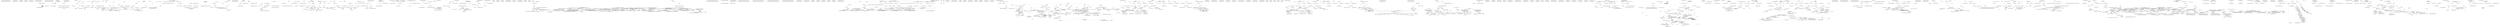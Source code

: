 digraph  {
m1_6 [label="Entry Ninject.ActivationException.ActivationException(System.Runtime.Serialization.SerializationInfo, System.Runtime.Serialization.StreamingContext)", span="50-50", cluster="Ninject.ActivationException.ActivationException(System.Runtime.Serialization.SerializationInfo, System.Runtime.Serialization.StreamingContext)", file="AdviceRegistry.cs"];
m1_7 [label="Exit Ninject.ActivationException.ActivationException(System.Runtime.Serialization.SerializationInfo, System.Runtime.Serialization.StreamingContext)", span="50-50", cluster="Ninject.ActivationException.ActivationException(System.Runtime.Serialization.SerializationInfo, System.Runtime.Serialization.StreamingContext)", file="AdviceRegistry.cs"];
m1_4 [label="Entry Ninject.ActivationException.ActivationException(string, System.Exception)", span="42-42", cluster="Ninject.ActivationException.ActivationException(string, System.Exception)", file="AdviceRegistry.cs"];
m1_5 [label="Exit Ninject.ActivationException.ActivationException(string, System.Exception)", span="42-42", cluster="Ninject.ActivationException.ActivationException(string, System.Exception)", file="AdviceRegistry.cs"];
m1_2 [label="Entry Ninject.ActivationException.ActivationException(string)", span="35-35", cluster="Ninject.ActivationException.ActivationException(string)", file="AdviceRegistry.cs"];
m1_3 [label="Exit Ninject.ActivationException.ActivationException(string)", span="35-35", cluster="Ninject.ActivationException.ActivationException(string)", file="AdviceRegistry.cs"];
m1_0 [label="Entry Ninject.ActivationException.ActivationException()", span="29-29", cluster="Ninject.ActivationException.ActivationException()", file="AdviceRegistry.cs"];
m1_1 [label="Exit Ninject.ActivationException.ActivationException()", span="29-29", cluster="Ninject.ActivationException.ActivationException()", file="AdviceRegistry.cs"];
m4_0 [label="Entry Ninject.Parameters.PropertyValue.PropertyValue(string, object)", span="39-39", cluster="Ninject.Parameters.PropertyValue.PropertyValue(string, object)", file="BindingBuilder.cs"];
m4_1 [label="Exit Ninject.Parameters.PropertyValue.PropertyValue(string, object)", span="39-39", cluster="Ninject.Parameters.PropertyValue.PropertyValue(string, object)", file="BindingBuilder.cs"];
m4_2 [label="Entry Ninject.Parameters.PropertyValue.PropertyValue(string, System.Func<Ninject.Activation.IContext, object>)", span="49-49", cluster="Ninject.Parameters.PropertyValue.PropertyValue(string, System.Func<Ninject.Activation.IContext, object>)", file="BindingBuilder.cs"];
m4_3 [label="Exit Ninject.Parameters.PropertyValue.PropertyValue(string, System.Func<Ninject.Activation.IContext, object>)", span="49-49", cluster="Ninject.Parameters.PropertyValue.PropertyValue(string, System.Func<Ninject.Activation.IContext, object>)", file="BindingBuilder.cs"];
m4_4 [label="Entry Ninject.Parameters.PropertyValue.PropertyValue(string, System.Func<Ninject.Activation.IContext, Ninject.Planning.Targets.ITarget, object>)", span="59-59", cluster="Ninject.Parameters.PropertyValue.PropertyValue(string, System.Func<Ninject.Activation.IContext, Ninject.Planning.Targets.ITarget, object>)", file="BindingBuilder.cs"];
m4_5 [label="Exit Ninject.Parameters.PropertyValue.PropertyValue(string, System.Func<Ninject.Activation.IContext, Ninject.Planning.Targets.ITarget, object>)", span="59-59", cluster="Ninject.Parameters.PropertyValue.PropertyValue(string, System.Func<Ninject.Activation.IContext, Ninject.Planning.Targets.ITarget, object>)", file="BindingBuilder.cs"];
m5_6 [label="Entry Ninject.Planning.Bindings.Resolvers.SelfBindingResolver.TypeIsSelfBindable(System.Type)", span="51-51", cluster="Ninject.Planning.Bindings.Resolvers.SelfBindingResolver.TypeIsSelfBindable(System.Type)", file="BindingMetadata.cs"];
m5_10 [label="return !service.IsInterface\r\n                   && !service.IsAbstract\r\n                   && !service.IsValueType\r\n                   && service != typeof(string)\r\n                   && !service.ContainsGenericParameters;", span="53-57", cluster="Ninject.Planning.Bindings.Resolvers.SelfBindingResolver.TypeIsSelfBindable(System.Type)", file="BindingMetadata.cs"];
m5_11 [label="Exit Ninject.Planning.Bindings.Resolvers.SelfBindingResolver.TypeIsSelfBindable(System.Type)", span="51-51", cluster="Ninject.Planning.Bindings.Resolvers.SelfBindingResolver.TypeIsSelfBindable(System.Type)", file="BindingMetadata.cs"];
m5_0 [label="Entry Ninject.Planning.Bindings.Resolvers.SelfBindingResolver.Resolve(Ninject.Infrastructure.Multimap<System.Type, Ninject.Planning.Bindings.IBinding>, Ninject.Activation.IRequest)", span="29-29", cluster="Ninject.Planning.Bindings.Resolvers.SelfBindingResolver.Resolve(Ninject.Infrastructure.Multimap<System.Type, Ninject.Planning.Bindings.IBinding>, Ninject.Activation.IRequest)", file="BindingMetadata.cs"];
m5_1 [label="var service = request.Service", span="31-31", cluster="Ninject.Planning.Bindings.Resolvers.SelfBindingResolver.Resolve(Ninject.Infrastructure.Multimap<System.Type, Ninject.Planning.Bindings.IBinding>, Ninject.Activation.IRequest)", file="BindingMetadata.cs"];
m5_2 [label="!this.TypeIsSelfBindable(service)", span="32-32", cluster="Ninject.Planning.Bindings.Resolvers.SelfBindingResolver.Resolve(Ninject.Infrastructure.Multimap<System.Type, Ninject.Planning.Bindings.IBinding>, Ninject.Activation.IRequest)", file="BindingMetadata.cs"];
m5_4 [label="return new[]\r\n                        {\r\n                            new Binding(service)\r\n                            {\r\n                                ProviderCallback = StandardProvider.GetCreationCallback(service),\r\n                            },\r\n                        };", span="37-43", cluster="Ninject.Planning.Bindings.Resolvers.SelfBindingResolver.Resolve(Ninject.Infrastructure.Multimap<System.Type, Ninject.Planning.Bindings.IBinding>, Ninject.Activation.IRequest)", file="BindingMetadata.cs"];
m5_3 [label="return Enumerable.Empty<IBinding>();", span="34-34", cluster="Ninject.Planning.Bindings.Resolvers.SelfBindingResolver.Resolve(Ninject.Infrastructure.Multimap<System.Type, Ninject.Planning.Bindings.IBinding>, Ninject.Activation.IRequest)", file="BindingMetadata.cs"];
m5_5 [label="Exit Ninject.Planning.Bindings.Resolvers.SelfBindingResolver.Resolve(Ninject.Infrastructure.Multimap<System.Type, Ninject.Planning.Bindings.IBinding>, Ninject.Activation.IRequest)", span="29-29", cluster="Ninject.Planning.Bindings.Resolvers.SelfBindingResolver.Resolve(Ninject.Infrastructure.Multimap<System.Type, Ninject.Planning.Bindings.IBinding>, Ninject.Activation.IRequest)", file="BindingMetadata.cs"];
m5_8 [label="Entry Ninject.Planning.Bindings.Binding.Binding(System.Type)", span="25-25", cluster="Ninject.Planning.Bindings.Binding.Binding(System.Type)", file="BindingMetadata.cs"];
m5_9 [label="Entry Ninject.Activation.Providers.StandardProvider.GetCreationCallback(System.Type)", span="66-66", cluster="Ninject.Activation.Providers.StandardProvider.GetCreationCallback(System.Type)", file="BindingMetadata.cs"];
m5_7 [label="Entry System.Linq.Enumerable.Empty<TResult>()", span="0-0", cluster="System.Linq.Enumerable.Empty<TResult>()", file="BindingMetadata.cs"];
m5_12 [label="Ninject.Planning.Bindings.Resolvers.SelfBindingResolver", span="", file="BindingMetadata.cs"];
m8_0 [label="Entry Ninject.ConstraintAttribute.Matches(Ninject.Planning.Bindings.IBindingMetadata)", span="24-24", cluster="Ninject.ConstraintAttribute.Matches(Ninject.Planning.Bindings.IBindingMetadata)", file="Bus.cs"];
m8_1 [label="Exit Ninject.ConstraintAttribute.Matches(Ninject.Planning.Bindings.IBindingMetadata)", span="24-24", cluster="Ninject.ConstraintAttribute.Matches(Ninject.Planning.Bindings.IBindingMetadata)", file="Bus.cs"];
m9_6 [label="Entry Ninject.Activation.Caching.Cache.Dispose()", span="24-24", cluster="Ninject.Activation.Caching.Cache.Dispose()", file="Cache.cs"];
m9_7 [label="Pruner != null", span="26-26", cluster="Ninject.Activation.Caching.Cache.Dispose()", file="Cache.cs"];
m9_8 [label="Pruner.StopPruning()", span="28-28", cluster="Ninject.Activation.Caching.Cache.Dispose()", file="Cache.cs"];
m9_10 [label="base.Dispose()", span="32-32", cluster="Ninject.Activation.Caching.Cache.Dispose()", file="Cache.cs"];
m9_9 [label="Pruner = null", span="29-29", cluster="Ninject.Activation.Caching.Cache.Dispose()", file="Cache.cs"];
m9_11 [label="Exit Ninject.Activation.Caching.Cache.Dispose()", span="24-24", cluster="Ninject.Activation.Caching.Cache.Dispose()", file="Cache.cs"];
m9_0 [label="Entry Ninject.Activation.Caching.Cache.Cache(Ninject.Activation.IPipeline, Ninject.Activation.Caching.ICachePruner)", span="17-17", cluster="Ninject.Activation.Caching.Cache.Cache(Ninject.Activation.IPipeline, Ninject.Activation.Caching.ICachePruner)", file="Cache.cs"];
m9_1 [label="Pipeline = pipeline", span="19-19", cluster="Ninject.Activation.Caching.Cache.Cache(Ninject.Activation.IPipeline, Ninject.Activation.Caching.ICachePruner)", file="Cache.cs"];
m9_2 [label="Pruner = pruner", span="20-20", cluster="Ninject.Activation.Caching.Cache.Cache(Ninject.Activation.IPipeline, Ninject.Activation.Caching.ICachePruner)", file="Cache.cs"];
m9_3 [label="Pruner.StartPruning(this)", span="21-21", cluster="Ninject.Activation.Caching.Cache.Cache(Ninject.Activation.IPipeline, Ninject.Activation.Caching.ICachePruner)", file="Cache.cs"];
m9_4 [label="Exit Ninject.Activation.Caching.Cache.Cache(Ninject.Activation.IPipeline, Ninject.Activation.Caching.ICachePruner)", span="17-17", cluster="Ninject.Activation.Caching.Cache.Cache(Ninject.Activation.IPipeline, Ninject.Activation.Caching.ICachePruner)", file="Cache.cs"];
m9_23 [label="Entry System.Collections.Generic.ICollection<T>.Add(T)", span="0-0", cluster="System.Collections.Generic.ICollection<T>.Add(T)", file="Cache.cs"];
m9_12 [label="Entry Ninject.Activation.Caching.ICachePruner.StopPruning()", span="8-8", cluster="Ninject.Activation.Caching.ICachePruner.StopPruning()", file="Cache.cs"];
m9_13 [label="Entry Ninject.Infrastructure.Disposal.DisposableObject.Dispose()", span="8-8", cluster="Ninject.Infrastructure.Disposal.DisposableObject.Dispose()", file="Cache.cs"];
m9_34 [label="Entry Ninject.Activation.Caching.Cache.Prune()", span="58-58", cluster="Ninject.Activation.Caching.Cache.Prune()", file="Cache.cs"];
m9_45 [label=_mutex, span="60-60", cluster="Ninject.Activation.Caching.Cache.Prune()", file="Cache.cs"];
m9_46 [label="_entries.Keys", span="62-62", cluster="Ninject.Activation.Caching.Cache.Prune()", color=red, community=1, file="Cache.cs"];
m9_47 [label="_entries[type].Where(e => !e.Scope.IsAlive).ToArray().Map(Forget)", span="63-63", cluster="Ninject.Activation.Caching.Cache.Prune()", file="Cache.cs"];
m9_48 [label="Exit Ninject.Activation.Caching.Cache.Prune()", span="58-58", cluster="Ninject.Activation.Caching.Cache.Prune()", file="Cache.cs"];
m9_58 [label="Entry Ninject.Activation.IPipeline.Deactivate(Ninject.Activation.IContext)", span="11-11", cluster="Ninject.Activation.IPipeline.Deactivate(Ninject.Activation.IContext)", file="Cache.cs"];
m9_62 [label="Exit Ninject.Activation.Caching.Cache.CacheEntry.CacheEntry(Ninject.Activation.IContext)", span="81-81", cluster="Ninject.Activation.Caching.Cache.CacheEntry.CacheEntry(Ninject.Activation.IContext)", file="Cache.cs"];
m9_22 [label="Entry Ninject.Activation.Caching.Cache.CacheEntry.CacheEntry(Ninject.Activation.IContext)", span="81-81", cluster="Ninject.Activation.Caching.Cache.CacheEntry.CacheEntry(Ninject.Activation.IContext)", file="Cache.cs"];
m9_60 [label="Context = context", span="83-83", cluster="Ninject.Activation.Caching.Cache.CacheEntry.CacheEntry(Ninject.Activation.IContext)", file="Cache.cs"];
m9_61 [label="Scope = new WeakReference(context.GetScope())", span="84-84", cluster="Ninject.Activation.Caching.Cache.CacheEntry.CacheEntry(Ninject.Activation.IContext)", file="Cache.cs"];
m9_35 [label="Entry Unk.Where", span="", cluster="Unk.Where", file="Cache.cs"];
m9_49 [label="Entry Unk.ToArray", span="", cluster="Unk.ToArray", file="Cache.cs"];
m9_50 [label="Entry Unk.Map", span="", cluster="Unk.Map", file="Cache.cs"];
m9_24 [label="Entry Ninject.Activation.IContext.GetScope()", span="21-21", cluster="Ninject.Activation.IContext.GetScope()", file="Cache.cs"];
m9_51 [label="Entry lambda expression", span="63-63", cluster="lambda expression", file="Cache.cs"];
m9_26 [label="Forget(entry)", span="45-45", cluster="lambda expression", file="Cache.cs"];
m9_25 [label="Entry lambda expression", span="45-45", cluster="lambda expression", file="Cache.cs"];
m9_27 [label="Exit lambda expression", span="45-45", cluster="lambda expression", file="Cache.cs"];
m9_39 [label="ReferenceEquals(x.Scope.Target, scope)", span="54-54", cluster="lambda expression", file="Cache.cs"];
m9_38 [label="Entry lambda expression", span="54-54", cluster="lambda expression", file="Cache.cs"];
m9_42 [label="Entry lambda expression", span="54-54", cluster="lambda expression", file="Cache.cs"];
m9_40 [label="Exit lambda expression", span="54-54", cluster="lambda expression", file="Cache.cs"];
m9_43 [label="x.Context.Instance", span="54-54", cluster="lambda expression", file="Cache.cs"];
m9_44 [label="Exit lambda expression", span="54-54", cluster="lambda expression", file="Cache.cs"];
m9_52 [label="!e.Scope.IsAlive", span="63-63", cluster="lambda expression", file="Cache.cs"];
m9_53 [label="Exit lambda expression", span="63-63", cluster="lambda expression", file="Cache.cs"];
m9_41 [label="Entry object.ReferenceEquals(object, object)", span="0-0", cluster="object.ReferenceEquals(object, object)", file="Cache.cs"];
m9_36 [label="Entry Unk.Select", span="", cluster="Unk.Select", file="Cache.cs"];
m9_59 [label="Entry System.Collections.Generic.ICollection<T>.Remove(T)", span="0-0", cluster="System.Collections.Generic.ICollection<T>.Remove(T)", file="Cache.cs"];
m9_5 [label="Entry Ninject.Activation.Caching.ICachePruner.StartPruning(Ninject.Activation.Caching.ICache)", span="7-7", cluster="Ninject.Activation.Caching.ICachePruner.StartPruning(Ninject.Activation.Caching.ICache)", file="Cache.cs"];
m9_63 [label="Entry System.WeakReference.WeakReference(object)", span="0-0", cluster="System.WeakReference.WeakReference(object)", file="Cache.cs"];
m9_16 [label="var entry = new CacheEntry(context)", span="39-39", cluster="Ninject.Activation.Caching.Cache.Remember(Ninject.Activation.IContext)", color=red, community=0, file="Cache.cs"];
m9_14 [label="Entry Ninject.Activation.Caching.Cache.Remember(Ninject.Activation.IContext)", span="35-35", cluster="Ninject.Activation.Caching.Cache.Remember(Ninject.Activation.IContext)", file="Cache.cs"];
m9_15 [label=_mutex, span="37-37", cluster="Ninject.Activation.Caching.Cache.Remember(Ninject.Activation.IContext)", file="Cache.cs"];
m9_17 [label="_entries[context.Implementation].Add(entry)", span="40-40", cluster="Ninject.Activation.Caching.Cache.Remember(Ninject.Activation.IContext)", file="Cache.cs"];
m9_18 [label="var scope = context.GetScope() as INotifyWhenDisposed", span="42-42", cluster="Ninject.Activation.Caching.Cache.Remember(Ninject.Activation.IContext)", file="Cache.cs"];
m9_20 [label="scope.Disposed += (o, e) => Forget(entry)", span="45-45", cluster="Ninject.Activation.Caching.Cache.Remember(Ninject.Activation.IContext)", file="Cache.cs"];
m9_19 [label="scope != null", span="44-44", cluster="Ninject.Activation.Caching.Cache.Remember(Ninject.Activation.IContext)", file="Cache.cs"];
m9_21 [label="Exit Ninject.Activation.Caching.Cache.Remember(Ninject.Activation.IContext)", span="35-35", cluster="Ninject.Activation.Caching.Cache.Remember(Ninject.Activation.IContext)", file="Cache.cs"];
m9_57 [label="Exit Ninject.Activation.Caching.Cache.Forget(Ninject.Activation.Caching.Cache.CacheEntry)", span="67-67", cluster="Ninject.Activation.Caching.Cache.Forget(Ninject.Activation.Caching.Cache.CacheEntry)", file="Cache.cs"];
m9_28 [label="Entry Ninject.Activation.Caching.Cache.Forget(Ninject.Activation.Caching.Cache.CacheEntry)", span="67-67", cluster="Ninject.Activation.Caching.Cache.Forget(Ninject.Activation.Caching.Cache.CacheEntry)", file="Cache.cs"];
m9_54 [label=_mutex, span="69-69", cluster="Ninject.Activation.Caching.Cache.Forget(Ninject.Activation.Caching.Cache.CacheEntry)", file="Cache.cs"];
m9_55 [label="Pipeline.Deactivate(entry.Context)", span="71-71", cluster="Ninject.Activation.Caching.Cache.Forget(Ninject.Activation.Caching.Cache.CacheEntry)", color=red, community=0, file="Cache.cs"];
m9_56 [label="_entries[entry.Context.Implementation].Remove(entry)", span="72-72", cluster="Ninject.Activation.Caching.Cache.Forget(Ninject.Activation.Caching.Cache.CacheEntry)", file="Cache.cs"];
m9_37 [label="Entry Unk.SingleOrDefault", span="", cluster="Unk.SingleOrDefault", file="Cache.cs"];
m9_29 [label="Entry Ninject.Activation.Caching.Cache.TryGet(System.Type, object)", span="49-49", cluster="Ninject.Activation.Caching.Cache.TryGet(System.Type, object)", file="Cache.cs"];
m9_30 [label=_mutex, span="51-51", cluster="Ninject.Activation.Caching.Cache.TryGet(System.Type, object)", file="Cache.cs"];
m9_32 [label="return _entries[type].Where(x => ReferenceEquals(x.Scope.Target, scope)).Select(x => x.Context.Instance).SingleOrDefault();", span="54-54", cluster="Ninject.Activation.Caching.Cache.TryGet(System.Type, object)", file="Cache.cs"];
m9_31 [label="Prune()", span="53-53", cluster="Ninject.Activation.Caching.Cache.TryGet(System.Type, object)", color=red, community=0, file="Cache.cs"];
m9_33 [label="Exit Ninject.Activation.Caching.Cache.TryGet(System.Type, object)", span="49-49", cluster="Ninject.Activation.Caching.Cache.TryGet(System.Type, object)", file="Cache.cs"];
m9_64 [label="Ninject.Activation.Caching.Cache", span="", file="Cache.cs"];
m9_65 [label=entry, span="", file="Cache.cs"];
m9_66 [label=object, span="", file="Cache.cs"];
m9_67 [label="Ninject.Activation.Caching.Cache.CacheEntry", span="", file="Cache.cs"];
m10_3 [label="Entry System.Func<T, TResult>.Invoke(T)", span="0-0", cluster="System.Func<T, TResult>.Invoke(T)", file="CachePruner.cs"];
m10_0 [label="Entry CommandLine.Core.Switch.Partition(System.Collections.Generic.IEnumerable<CommandLine.Core.Token>, System.Func<string, CSharpx.Maybe<CommandLine.Core.TypeDescriptor>>)", span="11-11", cluster="CommandLine.Core.Switch.Partition(System.Collections.Generic.IEnumerable<CommandLine.Core.Token>, System.Func<string, CSharpx.Maybe<CommandLine.Core.TypeDescriptor>>)", file="CachePruner.cs"];
m10_1 [label="return from t in tokens\r\n                   where typeLookup(t.Text).Return(info => t.IsName() && info.TargetType == TargetType.Switch, false)\r\n                   select t;", span="15-17", cluster="CommandLine.Core.Switch.Partition(System.Collections.Generic.IEnumerable<CommandLine.Core.Token>, System.Func<string, CSharpx.Maybe<CommandLine.Core.TypeDescriptor>>)", file="CachePruner.cs"];
m10_2 [label="Exit CommandLine.Core.Switch.Partition(System.Collections.Generic.IEnumerable<CommandLine.Core.Token>, System.Func<string, CSharpx.Maybe<CommandLine.Core.TypeDescriptor>>)", span="11-11", cluster="CommandLine.Core.Switch.Partition(System.Collections.Generic.IEnumerable<CommandLine.Core.Token>, System.Func<string, CSharpx.Maybe<CommandLine.Core.TypeDescriptor>>)", file="CachePruner.cs"];
m10_8 [label="Entry CommandLine.Core.Token.IsName()", span="128-128", cluster="CommandLine.Core.Token.IsName()", file="CachePruner.cs"];
m10_5 [label="Entry lambda expression", span="16-16", cluster="lambda expression", file="CachePruner.cs"];
m10_6 [label="t.IsName() && info.TargetType == TargetType.Switch", span="16-16", cluster="lambda expression", file="CachePruner.cs"];
m10_7 [label="Exit lambda expression", span="16-16", cluster="lambda expression", file="CachePruner.cs"];
m10_4 [label="Entry Unk.Return", span="", cluster="Unk.Return", file="CachePruner.cs"];
m10_9 [label=t, span="", file="CachePruner.cs"];
m11_15 [label="Entry Ninject.Planning.IPlan.Add(Ninject.Planning.Directives.IDirective)", span="34-34", cluster="Ninject.Planning.IPlan.Add(Ninject.Planning.Directives.IDirective)", file="CachePrunerTests.cs"];
m11_12 [label="Entry Ninject.Selection.ISelector.SelectPropertiesForInjection(System.Type)", span="43-43", cluster="Ninject.Selection.ISelector.SelectPropertiesForInjection(System.Type)", file="CachePrunerTests.cs"];
m11_14 [label="Entry Ninject.Injection.IInjectorFactory.Create(System.Reflection.PropertyInfo)", span="30-30", cluster="Ninject.Injection.IInjectorFactory.Create(System.Reflection.PropertyInfo)", file="CachePrunerTests.cs"];
m11_7 [label="Entry Ninject.Planning.Strategies.PropertyReflectionStrategy.Execute(Ninject.Planning.IPlan)", span="51-51", cluster="Ninject.Planning.Strategies.PropertyReflectionStrategy.Execute(Ninject.Planning.IPlan)", file="CachePrunerTests.cs"];
m11_8 [label="Ensure.ArgumentNotNull(plan, ''plan'')", span="53-53", cluster="Ninject.Planning.Strategies.PropertyReflectionStrategy.Execute(Ninject.Planning.IPlan)", file="CachePrunerTests.cs"];
m11_9 [label="this.Selector.SelectPropertiesForInjection(plan.Type)", span="55-55", cluster="Ninject.Planning.Strategies.PropertyReflectionStrategy.Execute(Ninject.Planning.IPlan)", file="CachePrunerTests.cs"];
m11_10 [label="plan.Add(new PropertyInjectionDirective(property, this.InjectorFactory.Create(property)))", span="57-57", cluster="Ninject.Planning.Strategies.PropertyReflectionStrategy.Execute(Ninject.Planning.IPlan)", file="CachePrunerTests.cs"];
m11_11 [label="Exit Ninject.Planning.Strategies.PropertyReflectionStrategy.Execute(Ninject.Planning.IPlan)", span="51-51", cluster="Ninject.Planning.Strategies.PropertyReflectionStrategy.Execute(Ninject.Planning.IPlan)", file="CachePrunerTests.cs"];
m11_6 [label="Entry Ninject.Infrastructure.Ensure.ArgumentNotNull(object, string)", span="22-22", cluster="Ninject.Infrastructure.Ensure.ArgumentNotNull(object, string)", file="CachePrunerTests.cs"];
m11_0 [label="Entry Ninject.Planning.Strategies.PropertyReflectionStrategy.PropertyReflectionStrategy(Ninject.Selection.ISelector, Ninject.Injection.IInjectorFactory)", span="27-27", cluster="Ninject.Planning.Strategies.PropertyReflectionStrategy.PropertyReflectionStrategy(Ninject.Selection.ISelector, Ninject.Injection.IInjectorFactory)", file="CachePrunerTests.cs"];
m11_1 [label="Ensure.ArgumentNotNull(selector, ''selector'')", span="29-29", cluster="Ninject.Planning.Strategies.PropertyReflectionStrategy.PropertyReflectionStrategy(Ninject.Selection.ISelector, Ninject.Injection.IInjectorFactory)", file="CachePrunerTests.cs"];
m11_2 [label="Ensure.ArgumentNotNull(injectorFactory, ''injectorFactory'')", span="30-30", cluster="Ninject.Planning.Strategies.PropertyReflectionStrategy.PropertyReflectionStrategy(Ninject.Selection.ISelector, Ninject.Injection.IInjectorFactory)", file="CachePrunerTests.cs"];
m11_3 [label="this.Selector = selector", span="32-32", cluster="Ninject.Planning.Strategies.PropertyReflectionStrategy.PropertyReflectionStrategy(Ninject.Selection.ISelector, Ninject.Injection.IInjectorFactory)", file="CachePrunerTests.cs"];
m11_4 [label="this.InjectorFactory = injectorFactory", span="33-33", cluster="Ninject.Planning.Strategies.PropertyReflectionStrategy.PropertyReflectionStrategy(Ninject.Selection.ISelector, Ninject.Injection.IInjectorFactory)", file="CachePrunerTests.cs"];
m11_5 [label="Exit Ninject.Planning.Strategies.PropertyReflectionStrategy.PropertyReflectionStrategy(Ninject.Selection.ISelector, Ninject.Injection.IInjectorFactory)", span="27-27", cluster="Ninject.Planning.Strategies.PropertyReflectionStrategy.PropertyReflectionStrategy(Ninject.Selection.ISelector, Ninject.Injection.IInjectorFactory)", file="CachePrunerTests.cs"];
m11_13 [label="Entry Ninject.Planning.Directives.PropertyInjectionDirective.PropertyInjectionDirective(System.Reflection.PropertyInfo, Ninject.Injection.PropertyInjector)", span="24-24", cluster="Ninject.Planning.Directives.PropertyInjectionDirective.PropertyInjectionDirective(System.Reflection.PropertyInfo, Ninject.Injection.PropertyInjector)", file="CachePrunerTests.cs"];
m11_16 [label="Ninject.Planning.Strategies.PropertyReflectionStrategy", span="", file="CachePrunerTests.cs"];
m12_0 [label="Entry Ninject.Planning.Targets.ParameterTarget.ParameterTarget(System.Reflection.ParameterInfo)", span="17-17", cluster="Ninject.Planning.Targets.ParameterTarget.ParameterTarget(System.Reflection.ParameterInfo)", file="CacheTests.cs"];
m12_1 [label="Exit Ninject.Planning.Targets.ParameterTarget.ParameterTarget(System.Reflection.ParameterInfo)", span="17-17", cluster="Ninject.Planning.Targets.ParameterTarget.ParameterTarget(System.Reflection.ParameterInfo)", file="CacheTests.cs"];
m13_6 [label="Entry System.Func<T, TResult>.Invoke(T)", span="0-0", cluster="System.Func<T, TResult>.Invoke(T)", file="CallbackProvider.cs"];
m13_3 [label="Entry Ninject.Creation.CallbackProvider<T>.CreateInstance(Ninject.Activation.IContext)", span="14-14", cluster="Ninject.Creation.CallbackProvider<T>.CreateInstance(Ninject.Activation.IContext)", file="CallbackProvider.cs"];
m13_4 [label="return Method(context);", span="16-16", cluster="Ninject.Creation.CallbackProvider<T>.CreateInstance(Ninject.Activation.IContext)", file="CallbackProvider.cs"];
m13_5 [label="Exit Ninject.Creation.CallbackProvider<T>.CreateInstance(Ninject.Activation.IContext)", span="14-14", cluster="Ninject.Creation.CallbackProvider<T>.CreateInstance(Ninject.Activation.IContext)", file="CallbackProvider.cs"];
m13_0 [label="Entry Ninject.Creation.CallbackProvider<T>.CallbackProvider(System.Func<Ninject.Activation.IContext, T>)", span="9-9", cluster="Ninject.Creation.CallbackProvider<T>.CallbackProvider(System.Func<Ninject.Activation.IContext, T>)", file="CallbackProvider.cs"];
m13_1 [label="Method = method", span="11-11", cluster="Ninject.Creation.CallbackProvider<T>.CallbackProvider(System.Func<Ninject.Activation.IContext, T>)", file="CallbackProvider.cs"];
m13_2 [label="Exit Ninject.Creation.CallbackProvider<T>.CallbackProvider(System.Func<Ninject.Activation.IContext, T>)", span="9-9", cluster="Ninject.Creation.CallbackProvider<T>.CallbackProvider(System.Func<Ninject.Activation.IContext, T>)", file="CallbackProvider.cs"];
m13_7 [label="Ninject.Creation.CallbackProvider<T>", span="", file="CallbackProvider.cs"];
m14_0 [label="Entry Ninject.Messaging.Channel.Channel(string, Ninject.Injection.IInjectorFactory)", span="17-17", cluster="Ninject.Messaging.Channel.Channel(string, Ninject.Injection.IInjectorFactory)", file="Channel.cs"];
m14_1 [label="Name = name", span="19-19", cluster="Ninject.Messaging.Channel.Channel(string, Ninject.Injection.IInjectorFactory)", file="Channel.cs"];
m14_2 [label="InjectorFactory = injectorFactory", span="20-20", cluster="Ninject.Messaging.Channel.Channel(string, Ninject.Injection.IInjectorFactory)", color=red, community=0, file="Channel.cs"];
m14_3 [label="Publications = new List<IPublication>()", span="21-21", cluster="Ninject.Messaging.Channel.Channel(string, Ninject.Injection.IInjectorFactory)", file="Channel.cs"];
m14_4 [label="Subscriptions = new List<ISubscription>()", span="22-22", cluster="Ninject.Messaging.Channel.Channel(string, Ninject.Injection.IInjectorFactory)", file="Channel.cs"];
m14_5 [label="Exit Ninject.Messaging.Channel.Channel(string, Ninject.Injection.IInjectorFactory)", span="17-17", cluster="Ninject.Messaging.Channel.Channel(string, Ninject.Injection.IInjectorFactory)", file="Channel.cs"];
m14_20 [label="Entry Ninject.Messaging.Channel.AddPublication(object, System.Reflection.EventInfo)", span="33-33", cluster="Ninject.Messaging.Channel.AddPublication(object, System.Reflection.EventInfo)", file="Channel.cs"];
m14_21 [label="Publications.Add(new Publication(this, publisher, evt))", span="35-35", cluster="Ninject.Messaging.Channel.AddPublication(object, System.Reflection.EventInfo)", file="Channel.cs"];
m14_22 [label="Exit Ninject.Messaging.Channel.AddPublication(object, System.Reflection.EventInfo)", span="33-33", cluster="Ninject.Messaging.Channel.AddPublication(object, System.Reflection.EventInfo)", file="Channel.cs"];
m14_6 [label="Entry System.Collections.Generic.List<T>.List()", span="0-0", cluster="System.Collections.Generic.List<T>.List()", file="Channel.cs"];
m14_24 [label="Entry System.Collections.Generic.ICollection<T>.Add(T)", span="0-0", cluster="System.Collections.Generic.ICollection<T>.Add(T)", file="Channel.cs"];
m14_15 [label="Entry System.GC.SuppressFinalize(object)", span="0-0", cluster="System.GC.SuppressFinalize(object)", file="Channel.cs"];
m14_25 [label="Entry Ninject.Messaging.Channel.AddSubscription(object, System.Reflection.MethodInfo, Ninject.Messaging.DeliveryThread)", span="38-38", cluster="Ninject.Messaging.Channel.AddSubscription(object, System.Reflection.MethodInfo, Ninject.Messaging.DeliveryThread)", file="Channel.cs"];
m14_26 [label="var injector = InjectorFactory.GetMethodInjector(handler)", span="40-40", cluster="Ninject.Messaging.Channel.AddSubscription(object, System.Reflection.MethodInfo, Ninject.Messaging.DeliveryThread)", color=red, community=0, file="Channel.cs"];
m14_27 [label="Subscriptions.Add(new Subscription(this, subscriber, injector, thread))", span="41-41", cluster="Ninject.Messaging.Channel.AddSubscription(object, System.Reflection.MethodInfo, Ninject.Messaging.DeliveryThread)", file="Channel.cs"];
m14_28 [label="Exit Ninject.Messaging.Channel.AddSubscription(object, System.Reflection.MethodInfo, Ninject.Messaging.DeliveryThread)", span="38-38", cluster="Ninject.Messaging.Channel.AddSubscription(object, System.Reflection.MethodInfo, Ninject.Messaging.DeliveryThread)", file="Channel.cs"];
m14_52 [label="Entry Ninject.Messaging.Channel.Broadcast(object, object)", span="64-64", cluster="Ninject.Messaging.Channel.Broadcast(object, object)", file="Channel.cs"];
m14_53 [label="PruneListeners()", span="66-66", cluster="Ninject.Messaging.Channel.Broadcast(object, object)", file="Channel.cs"];
m14_57 [label="Subscriptions.Map(subscription => subscription.Deliver(publisher, args))", span="73-73", cluster="Ninject.Messaging.Channel.Broadcast(object, object)", file="Channel.cs"];
m14_54 [label="!IsEnabled", span="68-68", cluster="Ninject.Messaging.Channel.Broadcast(object, object)", file="Channel.cs"];
m14_55 [label="return;", span="69-69", cluster="Ninject.Messaging.Channel.Broadcast(object, object)", file="Channel.cs"];
m14_56 [label=Subscriptions, span="71-71", cluster="Ninject.Messaging.Channel.Broadcast(object, object)", file="Channel.cs"];
m14_58 [label="Exit Ninject.Messaging.Channel.Broadcast(object, object)", span="64-64", cluster="Ninject.Messaging.Channel.Broadcast(object, object)", file="Channel.cs"];
m14_31 [label="Entry Ninject.Messaging.Channel.RemoveAllPublications(object)", span="44-44", cluster="Ninject.Messaging.Channel.RemoveAllPublications(object)", file="Channel.cs"];
m14_32 [label=Publications, span="46-46", cluster="Ninject.Messaging.Channel.RemoveAllPublications(object)", file="Channel.cs"];
m14_33 [label="Publications.Where(p => p.Publisher == publisher).ToArray()", span="48-48", cluster="Ninject.Messaging.Channel.RemoveAllPublications(object)", file="Channel.cs"];
m14_34 [label="publication.Dispose()", span="50-50", cluster="Ninject.Messaging.Channel.RemoveAllPublications(object)", file="Channel.cs"];
m14_35 [label="Publications.Remove(publication)", span="51-51", cluster="Ninject.Messaging.Channel.RemoveAllPublications(object)", file="Channel.cs"];
m14_36 [label="Exit Ninject.Messaging.Channel.RemoveAllPublications(object)", span="44-44", cluster="Ninject.Messaging.Channel.RemoveAllPublications(object)", file="Channel.cs"];
m14_63 [label="Entry Ninject.Messaging.ISubscription.Deliver(object, object)", span="10-10", cluster="Ninject.Messaging.ISubscription.Deliver(object, object)", file="Channel.cs"];
m14_13 [label="Entry System.Collections.Generic.IEnumerable<T>.Map<T>(System.Action<T>)", span="7-7", cluster="System.Collections.Generic.IEnumerable<T>.Map<T>(System.Action<T>)", file="Channel.cs"];
m14_59 [label="Entry Ninject.Messaging.Channel.PruneListeners()", span="77-77", cluster="Ninject.Messaging.Channel.PruneListeners()", file="Channel.cs"];
m14_64 [label="Subscriptions.RemoveWhere(subscription => !subscription.IsAlive)", span="79-79", cluster="Ninject.Messaging.Channel.PruneListeners()", file="Channel.cs"];
m14_65 [label="Exit Ninject.Messaging.Channel.PruneListeners()", span="77-77", cluster="Ninject.Messaging.Channel.PruneListeners()", file="Channel.cs"];
m14_14 [label="Entry System.Collections.Generic.ICollection<T>.Clear()", span="0-0", cluster="System.Collections.Generic.ICollection<T>.Clear()", file="Channel.cs"];
m14_38 [label="Entry Unk.ToArray", span="", cluster="Unk.ToArray", file="Channel.cs"];
m14_37 [label="Entry Unk.Where", span="", cluster="Unk.Where", file="Channel.cs"];
m14_39 [label="Entry Unk.Dispose", span="", cluster="Unk.Dispose", file="Channel.cs"];
m14_40 [label="Entry Unk.Remove", span="", cluster="Unk.Remove", file="Channel.cs"];
m14_23 [label="Entry Ninject.Messaging.Publication.Publication(Ninject.Messaging.IChannel, object, System.Reflection.EventInfo)", span="14-14", cluster="Ninject.Messaging.Publication.Publication(Ninject.Messaging.IChannel, object, System.Reflection.EventInfo)", file="Channel.cs"];
m14_30 [label="Entry Ninject.Messaging.Subscription.Subscription(Ninject.Messaging.IChannel, object, Ninject.Injection.Injectors.IMethodInjector, Ninject.Messaging.DeliveryThread)", span="25-25", cluster="Ninject.Messaging.Subscription.Subscription(Ninject.Messaging.IChannel, object, Ninject.Injection.Injectors.IMethodInjector, Ninject.Messaging.DeliveryThread)", file="Channel.cs"];
m14_66 [label="Entry lambda expression", span="79-79", cluster="lambda expression", file="Channel.cs"];
m14_16 [label="Entry lambda expression", span="27-27", cluster="lambda expression", file="Channel.cs"];
m14_17 [label="publication.Dispose()", span="27-27", cluster="lambda expression", file="Channel.cs"];
m14_18 [label="Exit lambda expression", span="27-27", cluster="lambda expression", file="Channel.cs"];
m14_42 [label="p.Publisher == publisher", span="48-48", cluster="lambda expression", file="Channel.cs"];
m14_41 [label="Entry lambda expression", span="48-48", cluster="lambda expression", file="Channel.cs"];
m14_43 [label="Exit lambda expression", span="48-48", cluster="lambda expression", file="Channel.cs"];
m14_50 [label="s.Subscriber == subscriber", span="60-60", cluster="lambda expression", file="Channel.cs"];
m14_49 [label="Entry lambda expression", span="60-60", cluster="lambda expression", file="Channel.cs"];
m14_51 [label="Exit lambda expression", span="60-60", cluster="lambda expression", file="Channel.cs"];
m14_61 [label="subscription.Deliver(publisher, args)", span="73-73", cluster="lambda expression", file="Channel.cs"];
m14_60 [label="Entry lambda expression", span="73-73", cluster="lambda expression", file="Channel.cs"];
m14_62 [label="Exit lambda expression", span="73-73", cluster="lambda expression", file="Channel.cs"];
m14_67 [label="!subscription.IsAlive", span="79-79", cluster="lambda expression", file="Channel.cs"];
m14_68 [label="Exit lambda expression", span="79-79", cluster="lambda expression", file="Channel.cs"];
m14_7 [label="Entry Ninject.Messaging.Channel.Dispose()", span="25-25", cluster="Ninject.Messaging.Channel.Dispose()", file="Channel.cs"];
m14_8 [label="Publications.Map(publication => publication.Dispose())", span="27-27", cluster="Ninject.Messaging.Channel.Dispose()", file="Channel.cs"];
m14_9 [label="Publications.Clear()", span="28-28", cluster="Ninject.Messaging.Channel.Dispose()", file="Channel.cs"];
m14_10 [label="Subscriptions.Clear()", span="29-29", cluster="Ninject.Messaging.Channel.Dispose()", file="Channel.cs"];
m14_11 [label="GC.SuppressFinalize(this)", span="30-30", cluster="Ninject.Messaging.Channel.Dispose()", color=red, community=0, file="Channel.cs"];
m14_12 [label="Exit Ninject.Messaging.Channel.Dispose()", span="25-25", cluster="Ninject.Messaging.Channel.Dispose()", file="Channel.cs"];
m14_44 [label="Entry Ninject.Messaging.Channel.RemoveAllSubscriptions(object)", span="56-56", cluster="Ninject.Messaging.Channel.RemoveAllSubscriptions(object)", file="Channel.cs"];
m14_45 [label=Subscriptions, span="58-58", cluster="Ninject.Messaging.Channel.RemoveAllSubscriptions(object)", file="Channel.cs"];
m14_46 [label="Subscriptions.RemoveWhere(s => s.Subscriber == subscriber)", span="60-60", cluster="Ninject.Messaging.Channel.RemoveAllSubscriptions(object)", file="Channel.cs"];
m14_47 [label="Exit Ninject.Messaging.Channel.RemoveAllSubscriptions(object)", span="56-56", cluster="Ninject.Messaging.Channel.RemoveAllSubscriptions(object)", file="Channel.cs"];
m14_19 [label="Entry System.IDisposable.Dispose()", span="0-0", cluster="System.IDisposable.Dispose()", file="Channel.cs"];
m14_29 [label="Entry Ninject.Injection.IInjectorFactory.GetMethodInjector(System.Reflection.MethodInfo)", span="11-11", cluster="Ninject.Injection.IInjectorFactory.GetMethodInjector(System.Reflection.MethodInfo)", file="Channel.cs"];
m14_48 [label="Entry System.Collections.Generic.ICollection<T>.RemoveWhere<T>(System.Func<T, bool>)", span="8-8", cluster="System.Collections.Generic.ICollection<T>.RemoveWhere<T>(System.Func<T, bool>)", file="Channel.cs"];
m14_69 [label="Ninject.Messaging.Channel", span="", file="Channel.cs"];
m14_70 [label=object, span="", file="Channel.cs"];
m14_71 [label=object, span="", file="Channel.cs"];
m14_72 [label=object, span="", file="Channel.cs"];
m14_73 [label=object, span="", file="Channel.cs"];
m16_4 [label="Entry Ninject.Tests.Unit.CallbackProviderTests.WhenCreateIsCalled.ProviderInvokesCallbackToRetrieveValue()", span="23-23", cluster="Ninject.Tests.Unit.CallbackProviderTests.WhenCreateIsCalled.ProviderInvokesCallbackToRetrieveValue()", file="ComponentContainerTests.cs"];
m16_5 [label="var sword = new Sword()", span="25-25", cluster="Ninject.Tests.Unit.CallbackProviderTests.WhenCreateIsCalled.ProviderInvokesCallbackToRetrieveValue()", color=red, community=0, file="ComponentContainerTests.cs"];
m16_6 [label="provider = new CallbackProvider<Sword>(c => sword)", span="26-26", cluster="Ninject.Tests.Unit.CallbackProviderTests.WhenCreateIsCalled.ProviderInvokesCallbackToRetrieveValue()", file="ComponentContainerTests.cs"];
m16_8 [label="result.ShouldBeSameAs(sword)", span="30-30", cluster="Ninject.Tests.Unit.CallbackProviderTests.WhenCreateIsCalled.ProviderInvokesCallbackToRetrieveValue()", file="ComponentContainerTests.cs"];
m16_7 [label="var result = provider.Create(contextMock.Object)", span="28-28", cluster="Ninject.Tests.Unit.CallbackProviderTests.WhenCreateIsCalled.ProviderInvokesCallbackToRetrieveValue()", file="ComponentContainerTests.cs"];
m16_9 [label="Exit Ninject.Tests.Unit.CallbackProviderTests.WhenCreateIsCalled.ProviderInvokesCallbackToRetrieveValue()", span="23-23", cluster="Ninject.Tests.Unit.CallbackProviderTests.WhenCreateIsCalled.ProviderInvokesCallbackToRetrieveValue()", file="ComponentContainerTests.cs"];
m16_13 [label="Entry object.ShouldBeSameAs(object)", span="79-79", cluster="object.ShouldBeSameAs(object)", file="ComponentContainerTests.cs"];
m16_12 [label="Entry Unk.Create", span="", cluster="Unk.Create", file="ComponentContainerTests.cs"];
m16_3 [label="Entry Mock<IContext>.cstr", span="", cluster="Mock<IContext>.cstr", file="ComponentContainerTests.cs"];
m16_11 [label="Entry Ninject.Activation.Providers.CallbackProvider<T>.CallbackProvider(System.Func<Ninject.Activation.IContext, T>)", span="37-37", cluster="Ninject.Activation.Providers.CallbackProvider<T>.CallbackProvider(System.Func<Ninject.Activation.IContext, T>)", file="ComponentContainerTests.cs"];
m16_14 [label="Entry lambda expression", span="26-26", cluster="lambda expression", file="ComponentContainerTests.cs"];
m16_15 [label=sword, span="26-26", cluster="lambda expression", file="ComponentContainerTests.cs"];
m16_16 [label="Exit lambda expression", span="26-26", cluster="lambda expression", file="ComponentContainerTests.cs"];
m16_10 [label="Entry Ninject.Tests.Fakes.Sword.Sword()", span="4-4", cluster="Ninject.Tests.Fakes.Sword.Sword()", file="ComponentContainerTests.cs"];
m16_0 [label="Entry Ninject.Tests.Unit.CallbackProviderTests.CallbackProviderContext.CallbackProviderContext()", span="14-14", cluster="Ninject.Tests.Unit.CallbackProviderTests.CallbackProviderContext.CallbackProviderContext()", file="ComponentContainerTests.cs"];
m16_1 [label="contextMock = new Mock<IContext>()", span="16-16", cluster="Ninject.Tests.Unit.CallbackProviderTests.CallbackProviderContext.CallbackProviderContext()", file="ComponentContainerTests.cs"];
m16_2 [label="Exit Ninject.Tests.Unit.CallbackProviderTests.CallbackProviderContext.CallbackProviderContext()", span="14-14", cluster="Ninject.Tests.Unit.CallbackProviderTests.CallbackProviderContext.CallbackProviderContext()", file="ComponentContainerTests.cs"];
m16_17 [label="Ninject.Tests.Unit.CallbackProviderTests.CallbackProviderContext", span="", file="ComponentContainerTests.cs"];
m16_18 [label="Ninject.Tests.Unit.CallbackProviderTests.WhenCreateIsCalled", span="", file="ComponentContainerTests.cs"];
m16_19 [label=sword, span="", file="ComponentContainerTests.cs"];
m17_3 [label="Entry Ninject.Creation.ConstantProvider<T>.CreateInstance(Ninject.Activation.IContext)", span="14-14", cluster="Ninject.Creation.ConstantProvider<T>.CreateInstance(Ninject.Activation.IContext)", file="ConstantProvider.cs"];
m17_4 [label="return Value;", span="16-16", cluster="Ninject.Creation.ConstantProvider<T>.CreateInstance(Ninject.Activation.IContext)", file="ConstantProvider.cs"];
m17_5 [label="Exit Ninject.Creation.ConstantProvider<T>.CreateInstance(Ninject.Activation.IContext)", span="14-14", cluster="Ninject.Creation.ConstantProvider<T>.CreateInstance(Ninject.Activation.IContext)", file="ConstantProvider.cs"];
m17_0 [label="Entry Ninject.Creation.ConstantProvider<T>.ConstantProvider(T)", span="9-9", cluster="Ninject.Creation.ConstantProvider<T>.ConstantProvider(T)", file="ConstantProvider.cs"];
m17_1 [label="Value = value", span="11-11", cluster="Ninject.Creation.ConstantProvider<T>.ConstantProvider(T)", file="ConstantProvider.cs"];
m17_2 [label="Exit Ninject.Creation.ConstantProvider<T>.ConstantProvider(T)", span="9-9", cluster="Ninject.Creation.ConstantProvider<T>.ConstantProvider(T)", file="ConstantProvider.cs"];
m17_6 [label="Ninject.Creation.ConstantProvider<T>", span="", file="ConstantProvider.cs"];
m18_0 [label="Entry Ninject.ConstraintAttribute.Matches(Ninject.Bindings.IBindingMetadata)", span="9-9", cluster="Ninject.ConstraintAttribute.Matches(Ninject.Bindings.IBindingMetadata)", file="ConstraintAttribute.cs"];
m18_1 [label="Exit Ninject.ConstraintAttribute.Matches(Ninject.Bindings.IBindingMetadata)", span="9-9", cluster="Ninject.ConstraintAttribute.Matches(Ninject.Bindings.IBindingMetadata)", file="ConstraintAttribute.cs"];
m19_0 [label="Entry Ninject.Infrastructure.Language.ExtensionsForIEnumerable.Map<T>(System.Collections.Generic.IEnumerable<T>, System.Action<T>)", span="26-26", cluster="Ninject.Infrastructure.Language.ExtensionsForIEnumerable.Map<T>(System.Collections.Generic.IEnumerable<T>, System.Action<T>)", file="ConstructorInjectorTests.cs"];
m19_1 [label=series, span="28-28", cluster="Ninject.Infrastructure.Language.ExtensionsForIEnumerable.Map<T>(System.Collections.Generic.IEnumerable<T>, System.Action<T>)", file="ConstructorInjectorTests.cs"];
m19_2 [label="action(item)", span="29-29", cluster="Ninject.Infrastructure.Language.ExtensionsForIEnumerable.Map<T>(System.Collections.Generic.IEnumerable<T>, System.Action<T>)", file="ConstructorInjectorTests.cs"];
m19_3 [label="Exit Ninject.Infrastructure.Language.ExtensionsForIEnumerable.Map<T>(System.Collections.Generic.IEnumerable<T>, System.Action<T>)", span="26-26", cluster="Ninject.Infrastructure.Language.ExtensionsForIEnumerable.Map<T>(System.Collections.Generic.IEnumerable<T>, System.Action<T>)", file="ConstructorInjectorTests.cs"];
m19_4 [label="Entry System.Action<T>.Invoke(T)", span="0-0", cluster="System.Action<T>.Invoke(T)", file="ConstructorInjectorTests.cs"];
m20_3 [label="Entry Ninject.Planning.Strategies.ConstructorReflectionStrategy.Execute(Ninject.Planning.IPlan)", span="17-17", cluster="Ninject.Planning.Strategies.ConstructorReflectionStrategy.Execute(Ninject.Planning.IPlan)", file="ConstructorReflectionStrategy.cs"];
m20_4 [label="ConstructorInfo constructor = Selector.SelectConstructor(plan.Type)", span="19-19", cluster="Ninject.Planning.Strategies.ConstructorReflectionStrategy.Execute(Ninject.Planning.IPlan)", file="ConstructorReflectionStrategy.cs"];
m20_6 [label="plan.Add(new ConstructorInjectionDirective(constructor))", span="22-22", cluster="Ninject.Planning.Strategies.ConstructorReflectionStrategy.Execute(Ninject.Planning.IPlan)", file="ConstructorReflectionStrategy.cs"];
m20_5 [label="constructor != null", span="21-21", cluster="Ninject.Planning.Strategies.ConstructorReflectionStrategy.Execute(Ninject.Planning.IPlan)", file="ConstructorReflectionStrategy.cs"];
m20_7 [label="Exit Ninject.Planning.Strategies.ConstructorReflectionStrategy.Execute(Ninject.Planning.IPlan)", span="17-17", cluster="Ninject.Planning.Strategies.ConstructorReflectionStrategy.Execute(Ninject.Planning.IPlan)", file="ConstructorReflectionStrategy.cs"];
m20_10 [label="Entry Ninject.Planning.IPlan.Add(Ninject.Planning.Directives.IDirective)", span="10-10", cluster="Ninject.Planning.IPlan.Add(Ninject.Planning.Directives.IDirective)", file="ConstructorReflectionStrategy.cs"];
m20_9 [label="Entry Ninject.Planning.Directives.ConstructorInjectionDirective.ConstructorInjectionDirective(System.Reflection.ConstructorInfo)", span="7-7", cluster="Ninject.Planning.Directives.ConstructorInjectionDirective.ConstructorInjectionDirective(System.Reflection.ConstructorInfo)", file="ConstructorReflectionStrategy.cs"];
m20_0 [label="Entry Ninject.Planning.Strategies.ConstructorReflectionStrategy.ConstructorReflectionStrategy(Ninject.Selection.ISelector)", span="12-12", cluster="Ninject.Planning.Strategies.ConstructorReflectionStrategy.ConstructorReflectionStrategy(Ninject.Selection.ISelector)", file="ConstructorReflectionStrategy.cs"];
m20_1 [label="Selector = selector", span="14-14", cluster="Ninject.Planning.Strategies.ConstructorReflectionStrategy.ConstructorReflectionStrategy(Ninject.Selection.ISelector)", file="ConstructorReflectionStrategy.cs"];
m20_2 [label="Exit Ninject.Planning.Strategies.ConstructorReflectionStrategy.ConstructorReflectionStrategy(Ninject.Selection.ISelector)", span="12-12", cluster="Ninject.Planning.Strategies.ConstructorReflectionStrategy.ConstructorReflectionStrategy(Ninject.Selection.ISelector)", file="ConstructorReflectionStrategy.cs"];
m20_8 [label="Entry Ninject.Selection.ISelector.SelectConstructor(System.Type)", span="16-16", cluster="Ninject.Selection.ISelector.SelectConstructor(System.Type)", file="ConstructorReflectionStrategy.cs"];
m20_11 [label="Ninject.Planning.Strategies.ConstructorReflectionStrategy", span="", file="ConstructorReflectionStrategy.cs"];
m24_12 [label="Entry Unk.All", span="", cluster="Unk.All", file="DisposableObject.cs"];
m24_13 [label="Entry Unk.BeTrue", span="", cluster="Unk.BeTrue", file="DisposableObject.cs"];
m24_7 [label="Entry Ninject.KernelConfiguration.GetModules()", span="144-144", cluster="Ninject.KernelConfiguration.GetModules()", file="DisposableObject.cs"];
m24_0 [label="Entry Ninject.Tests.Integration.ModuleLoadingTests.WhenLoadIsCalledWithFileName.ModulesContainedInAssembliesAreLoaded()", span="14-14", cluster="Ninject.Tests.Integration.ModuleLoadingTests.WhenLoadIsCalledWithFileName.ModulesContainedInAssembliesAreLoaded()", file="DisposableObject.cs"];
m24_1 [label="this.Kernel.Load(this.ModuleFilename)", span="16-16", cluster="Ninject.Tests.Integration.ModuleLoadingTests.WhenLoadIsCalledWithFileName.ModulesContainedInAssembliesAreLoaded()", file="DisposableObject.cs"];
m24_2 [label="var modules = this.Kernel.GetModules().ToArray()", span="18-18", cluster="Ninject.Tests.Integration.ModuleLoadingTests.WhenLoadIsCalledWithFileName.ModulesContainedInAssembliesAreLoaded()", file="DisposableObject.cs"];
m24_3 [label="modules.Select(m => m.GetType().FullName).Should().BeEquivalentTo(new[] { ''Ninject.Tests.TestModules.TestModule'' })", span="20-20", cluster="Ninject.Tests.Integration.ModuleLoadingTests.WhenLoadIsCalledWithFileName.ModulesContainedInAssembliesAreLoaded()", file="DisposableObject.cs"];
m24_4 [label="modules.All(m => m.KernelConfiguration == this.Kernel).Should().BeTrue()", span="21-21", cluster="Ninject.Tests.Integration.ModuleLoadingTests.WhenLoadIsCalledWithFileName.ModulesContainedInAssembliesAreLoaded()", file="DisposableObject.cs"];
m24_5 [label="Exit Ninject.Tests.Integration.ModuleLoadingTests.WhenLoadIsCalledWithFileName.ModulesContainedInAssembliesAreLoaded()", span="14-14", cluster="Ninject.Tests.Integration.ModuleLoadingTests.WhenLoadIsCalledWithFileName.ModulesContainedInAssembliesAreLoaded()", file="DisposableObject.cs"];
m24_6 [label="Entry Ninject.IKernelConfiguration.Load(params string[])", span="60-60", cluster="Ninject.IKernelConfiguration.Load(params string[])", file="DisposableObject.cs"];
m24_17 [label="Entry object.GetType()", span="0-0", cluster="object.GetType()", file="DisposableObject.cs"];
m24_8 [label="Entry System.Collections.Generic.IEnumerable<TSource>.ToArray<TSource>()", span="0-0", cluster="System.Collections.Generic.IEnumerable<TSource>.ToArray<TSource>()", file="DisposableObject.cs"];
m24_18 [label="Entry lambda expression", span="21-21", cluster="lambda expression", file="DisposableObject.cs"];
m24_14 [label="Entry lambda expression", span="20-20", cluster="lambda expression", file="DisposableObject.cs"];
m24_15 [label="m.GetType().FullName", span="20-20", cluster="lambda expression", file="DisposableObject.cs"];
m24_16 [label="Exit lambda expression", span="20-20", cluster="lambda expression", file="DisposableObject.cs"];
m24_19 [label="m.KernelConfiguration == this.Kernel", span="21-21", cluster="lambda expression", file="DisposableObject.cs"];
m24_20 [label="Exit lambda expression", span="21-21", cluster="lambda expression", file="DisposableObject.cs"];
m24_10 [label="Entry Unk.Should", span="", cluster="Unk.Should", file="DisposableObject.cs"];
m24_11 [label="Entry Unk.BeEquivalentTo", span="", cluster="Unk.BeEquivalentTo", file="DisposableObject.cs"];
m24_9 [label="Entry Unk.Select", span="", cluster="Unk.Select", file="DisposableObject.cs"];
m24_21 [label="Ninject.Tests.Integration.ModuleLoadingTests.WhenLoadIsCalledWithFileName", span="", file="DisposableObject.cs"];
m25_0 [label="Entry Ninject.Activation.Strategies.DisposableStrategy.Deactivate(Ninject.Activation.IContext)", span="6-6", cluster="Ninject.Activation.Strategies.DisposableStrategy.Deactivate(Ninject.Activation.IContext)", file="DisposableStrategy.cs"];
m25_1 [label="var disposable = context.Instance as IDisposable", span="8-8", cluster="Ninject.Activation.Strategies.DisposableStrategy.Deactivate(Ninject.Activation.IContext)", color=red, community=0, file="DisposableStrategy.cs"];
m25_2 [label="disposable != null", span="10-10", cluster="Ninject.Activation.Strategies.DisposableStrategy.Deactivate(Ninject.Activation.IContext)", file="DisposableStrategy.cs", color=red, community=0];
m25_3 [label="disposable.Dispose()", span="11-11", cluster="Ninject.Activation.Strategies.DisposableStrategy.Deactivate(Ninject.Activation.IContext)", color=red, community=0, file="DisposableStrategy.cs"];
m25_4 [label="Exit Ninject.Activation.Strategies.DisposableStrategy.Deactivate(Ninject.Activation.IContext)", span="6-6", cluster="Ninject.Activation.Strategies.DisposableStrategy.Deactivate(Ninject.Activation.IContext)", file="DisposableStrategy.cs"];
m25_5 [label="Entry System.IDisposable.Dispose()", span="0-0", cluster="System.IDisposable.Dispose()", file="DisposableStrategy.cs"];
m26_0 [label="Entry Ninject.Tests.ExtensionsForWeakReference.WaitUntilGarbageCollected(System.WeakReference)", span="7-7", cluster="Ninject.Tests.ExtensionsForWeakReference.WaitUntilGarbageCollected(System.WeakReference)", file="EnumerableDependenciesTests.cs"];
m26_1 [label="reference.IsAlive", span="9-9", cluster="Ninject.Tests.ExtensionsForWeakReference.WaitUntilGarbageCollected(System.WeakReference)", color=green, community=0, file="EnumerableDependenciesTests.cs"];
m26_2 [label="Thread.Sleep(100)", span="10-10", cluster="Ninject.Tests.ExtensionsForWeakReference.WaitUntilGarbageCollected(System.WeakReference)", color=green, community=0, file="EnumerableDependenciesTests.cs"];
m26_3 [label="Exit Ninject.Tests.ExtensionsForWeakReference.WaitUntilGarbageCollected(System.WeakReference)", span="7-7", cluster="Ninject.Tests.ExtensionsForWeakReference.WaitUntilGarbageCollected(System.WeakReference)", file="EnumerableDependenciesTests.cs"];
m26_4 [label="Entry System.Threading.Thread.Sleep(int)", span="0-0", cluster="System.Threading.Thread.Sleep(int)", file="EnumerableDependenciesTests.cs"];
m27_0 [label="Entry Ninject.Syntax.IBindingRoot.Bind<T>()", span="25-25", cluster="Ninject.Syntax.IBindingRoot.Bind<T>()", file="ExtensionsForIBindingRoot.cs"];
m27_1 [label="Exit Ninject.Syntax.IBindingRoot.Bind<T>()", span="25-25", cluster="Ninject.Syntax.IBindingRoot.Bind<T>()", file="ExtensionsForIBindingRoot.cs"];
m27_2 [label="Entry Ninject.Syntax.IBindingRoot.Bind(System.Type)", span="31-31", cluster="Ninject.Syntax.IBindingRoot.Bind(System.Type)", file="ExtensionsForIBindingRoot.cs"];
m27_3 [label="Exit Ninject.Syntax.IBindingRoot.Bind(System.Type)", span="31-31", cluster="Ninject.Syntax.IBindingRoot.Bind(System.Type)", file="ExtensionsForIBindingRoot.cs"];
m27_10 [label="Entry Ninject.Syntax.IBindingRoot.Rebind(System.Type)", span="55-55", cluster="Ninject.Syntax.IBindingRoot.Rebind(System.Type)", file="ExtensionsForIBindingRoot.cs"];
m27_11 [label="Exit Ninject.Syntax.IBindingRoot.Rebind(System.Type)", span="55-55", cluster="Ninject.Syntax.IBindingRoot.Rebind(System.Type)", file="ExtensionsForIBindingRoot.cs"];
m27_14 [label="Entry Ninject.Syntax.IBindingRoot.RemoveBinding(Ninject.Planning.Bindings.IBinding)", span="67-67", cluster="Ninject.Syntax.IBindingRoot.RemoveBinding(Ninject.Planning.Bindings.IBinding)", file="ExtensionsForIBindingRoot.cs"];
m27_15 [label="Exit Ninject.Syntax.IBindingRoot.RemoveBinding(Ninject.Planning.Bindings.IBinding)", span="67-67", cluster="Ninject.Syntax.IBindingRoot.RemoveBinding(Ninject.Planning.Bindings.IBinding)", file="ExtensionsForIBindingRoot.cs"];
m27_6 [label="Entry Ninject.Syntax.IBindingRoot.Unbind(System.Type)", span="43-43", cluster="Ninject.Syntax.IBindingRoot.Unbind(System.Type)", file="ExtensionsForIBindingRoot.cs"];
m27_7 [label="Exit Ninject.Syntax.IBindingRoot.Unbind(System.Type)", span="43-43", cluster="Ninject.Syntax.IBindingRoot.Unbind(System.Type)", file="ExtensionsForIBindingRoot.cs"];
m27_12 [label="Entry Ninject.Syntax.IBindingRoot.AddBinding(Ninject.Planning.Bindings.IBinding)", span="61-61", cluster="Ninject.Syntax.IBindingRoot.AddBinding(Ninject.Planning.Bindings.IBinding)", file="ExtensionsForIBindingRoot.cs"];
m27_13 [label="Exit Ninject.Syntax.IBindingRoot.AddBinding(Ninject.Planning.Bindings.IBinding)", span="61-61", cluster="Ninject.Syntax.IBindingRoot.AddBinding(Ninject.Planning.Bindings.IBinding)", file="ExtensionsForIBindingRoot.cs"];
m27_4 [label="Entry Ninject.Syntax.IBindingRoot.Unbind<T>()", span="37-37", cluster="Ninject.Syntax.IBindingRoot.Unbind<T>()", file="ExtensionsForIBindingRoot.cs"];
m27_5 [label="Exit Ninject.Syntax.IBindingRoot.Unbind<T>()", span="37-37", cluster="Ninject.Syntax.IBindingRoot.Unbind<T>()", file="ExtensionsForIBindingRoot.cs"];
m27_8 [label="Entry Ninject.Syntax.IBindingRoot.Rebind<T>()", span="49-49", cluster="Ninject.Syntax.IBindingRoot.Rebind<T>()", file="ExtensionsForIBindingRoot.cs"];
m27_9 [label="Exit Ninject.Syntax.IBindingRoot.Rebind<T>()", span="49-49", cluster="Ninject.Syntax.IBindingRoot.Rebind<T>()", file="ExtensionsForIBindingRoot.cs"];
m29_5 [label="Entry System.IDisposable.Dispose()", span="0-0", cluster="System.IDisposable.Dispose()", file="ExtensionsForObject.cs"];
m29_0 [label="Entry Ninject.Syntax.ExtensionsForObject.TryDispose(object)", span="6-6", cluster="Ninject.Syntax.ExtensionsForObject.TryDispose(object)", file="ExtensionsForObject.cs"];
m29_1 [label="var disposable = obj as IDisposable", span="8-8", cluster="Ninject.Syntax.ExtensionsForObject.TryDispose(object)", color=red, community=0, file="ExtensionsForObject.cs"];
m29_2 [label="disposable != null", span="9-9", cluster="Ninject.Syntax.ExtensionsForObject.TryDispose(object)", color=red, community=0, file="ExtensionsForObject.cs"];
m29_3 [label="disposable.Dispose()", span="9-9", cluster="Ninject.Syntax.ExtensionsForObject.TryDispose(object)", color=red, community=0, file="ExtensionsForObject.cs"];
m29_4 [label="Exit Ninject.Syntax.ExtensionsForObject.TryDispose(object)", span="6-6", cluster="Ninject.Syntax.ExtensionsForObject.TryDispose(object)", file="ExtensionsForObject.cs"];
m33_11 [label="Entry Ninject.Tests.Integration.CircularDependenciesTests.WhenDependenciesHaveTwoWayCircularReferenceBetweenConstructors.DoesNotThrowExceptionIfHookIsCreated()", span="27-27", cluster="Ninject.Tests.Integration.CircularDependenciesTests.WhenDependenciesHaveTwoWayCircularReferenceBetweenConstructors.DoesNotThrowExceptionIfHookIsCreated()", file="IActivationStrategy.cs"];
m33_12 [label="var request = new Request(typeof(TwoWayConstructorFoo), null, Enumerable.Empty<IParameter>(), null, false)", span="29-29", cluster="Ninject.Tests.Integration.CircularDependenciesTests.WhenDependenciesHaveTwoWayCircularReferenceBetweenConstructors.DoesNotThrowExceptionIfHookIsCreated()", file="IActivationStrategy.cs"];
m33_13 [label="Assert.DoesNotThrow(() => kernel.Resolve(request))", span="30-30", cluster="Ninject.Tests.Integration.CircularDependenciesTests.WhenDependenciesHaveTwoWayCircularReferenceBetweenConstructors.DoesNotThrowExceptionIfHookIsCreated()", file="IActivationStrategy.cs"];
m33_14 [label="Exit Ninject.Tests.Integration.CircularDependenciesTests.WhenDependenciesHaveTwoWayCircularReferenceBetweenConstructors.DoesNotThrowExceptionIfHookIsCreated()", span="27-27", cluster="Ninject.Tests.Integration.CircularDependenciesTests.WhenDependenciesHaveTwoWayCircularReferenceBetweenConstructors.DoesNotThrowExceptionIfHookIsCreated()", file="IActivationStrategy.cs"];
m33_65 [label="Entry Ninject.Tests.Integration.CircularDependenciesTests.WhenDependenciesHaveThreeWayCircularReferenceBetweenProperties.WhenDependenciesHaveThreeWayCircularReferenceBetweenProperties()", span="90-90", cluster="Ninject.Tests.Integration.CircularDependenciesTests.WhenDependenciesHaveThreeWayCircularReferenceBetweenProperties.WhenDependenciesHaveThreeWayCircularReferenceBetweenProperties()", file="IActivationStrategy.cs"];
m33_66 [label="kernel.Bind<ThreeWayPropertyFoo>().ToSelf().InSingletonScope()", span="92-92", cluster="Ninject.Tests.Integration.CircularDependenciesTests.WhenDependenciesHaveThreeWayCircularReferenceBetweenProperties.WhenDependenciesHaveThreeWayCircularReferenceBetweenProperties()", file="IActivationStrategy.cs"];
m33_67 [label="kernel.Bind<ThreeWayPropertyBar>().ToSelf().InSingletonScope()", span="93-93", cluster="Ninject.Tests.Integration.CircularDependenciesTests.WhenDependenciesHaveThreeWayCircularReferenceBetweenProperties.WhenDependenciesHaveThreeWayCircularReferenceBetweenProperties()", file="IActivationStrategy.cs"];
m33_68 [label="kernel.Bind<ThreeWayPropertyBaz>().ToSelf().InSingletonScope()", span="94-94", cluster="Ninject.Tests.Integration.CircularDependenciesTests.WhenDependenciesHaveThreeWayCircularReferenceBetweenProperties.WhenDependenciesHaveThreeWayCircularReferenceBetweenProperties()", file="IActivationStrategy.cs"];
m33_69 [label="Exit Ninject.Tests.Integration.CircularDependenciesTests.WhenDependenciesHaveThreeWayCircularReferenceBetweenProperties.WhenDependenciesHaveThreeWayCircularReferenceBetweenProperties()", span="90-90", cluster="Ninject.Tests.Integration.CircularDependenciesTests.WhenDependenciesHaveThreeWayCircularReferenceBetweenProperties.WhenDependenciesHaveThreeWayCircularReferenceBetweenProperties()", file="IActivationStrategy.cs"];
m33_46 [label="Entry object.ShouldBeSameAs(object)", span="79-79", cluster="object.ShouldBeSameAs(object)", file="IActivationStrategy.cs"];
m33_17 [label="Entry Unk.DoesNotThrow", span="", cluster="Unk.DoesNotThrow", file="IActivationStrategy.cs"];
m33_21 [label="Entry Ninject.KernelBase.Resolve(Ninject.Activation.IRequest)", span="256-256", cluster="Ninject.KernelBase.Resolve(Ninject.Activation.IRequest)", file="IActivationStrategy.cs"];
m33_25 [label="Entry Unk.>", span="", cluster="Unk.>", file="IActivationStrategy.cs"];
m33_30 [label="Entry Ninject.Tests.Integration.CircularDependenciesTests.WhenDependenciesHaveTwoWayCircularReferenceBetweenProperties.WhenDependenciesHaveTwoWayCircularReferenceBetweenProperties()", span="42-42", cluster="Ninject.Tests.Integration.CircularDependenciesTests.WhenDependenciesHaveTwoWayCircularReferenceBetweenProperties.WhenDependenciesHaveTwoWayCircularReferenceBetweenProperties()", file="IActivationStrategy.cs"];
m33_31 [label="kernel.Bind<TwoWayPropertyFoo>().ToSelf().InSingletonScope()", span="44-44", cluster="Ninject.Tests.Integration.CircularDependenciesTests.WhenDependenciesHaveTwoWayCircularReferenceBetweenProperties.WhenDependenciesHaveTwoWayCircularReferenceBetweenProperties()", file="IActivationStrategy.cs"];
m33_32 [label="kernel.Bind<TwoWayPropertyBar>().ToSelf().InSingletonScope()", span="45-45", cluster="Ninject.Tests.Integration.CircularDependenciesTests.WhenDependenciesHaveTwoWayCircularReferenceBetweenProperties.WhenDependenciesHaveTwoWayCircularReferenceBetweenProperties()", file="IActivationStrategy.cs"];
m33_33 [label="Exit Ninject.Tests.Integration.CircularDependenciesTests.WhenDependenciesHaveTwoWayCircularReferenceBetweenProperties.WhenDependenciesHaveTwoWayCircularReferenceBetweenProperties()", span="42-42", cluster="Ninject.Tests.Integration.CircularDependenciesTests.WhenDependenciesHaveTwoWayCircularReferenceBetweenProperties.WhenDependenciesHaveTwoWayCircularReferenceBetweenProperties()", file="IActivationStrategy.cs"];
m33_88 [label="Entry Ninject.Tests.Integration.CircularDependenciesTests.ThreeWayConstructorFoo.ThreeWayConstructorFoo(Ninject.Tests.Integration.CircularDependenciesTests.ThreeWayConstructorBar)", span="138-138", cluster="Ninject.Tests.Integration.CircularDependenciesTests.ThreeWayConstructorFoo.ThreeWayConstructorFoo(Ninject.Tests.Integration.CircularDependenciesTests.ThreeWayConstructorBar)", file="IActivationStrategy.cs"];
m33_89 [label="Exit Ninject.Tests.Integration.CircularDependenciesTests.ThreeWayConstructorFoo.ThreeWayConstructorFoo(Ninject.Tests.Integration.CircularDependenciesTests.ThreeWayConstructorBar)", span="138-138", cluster="Ninject.Tests.Integration.CircularDependenciesTests.ThreeWayConstructorFoo.ThreeWayConstructorFoo(Ninject.Tests.Integration.CircularDependenciesTests.ThreeWayConstructorBar)", file="IActivationStrategy.cs"];
m33_10 [label="Entry Ninject.Syntax.IBindingInSyntax<T>.InSingletonScope()", span="150-150", cluster="Ninject.Syntax.IBindingInSyntax<T>.InSingletonScope()", file="IActivationStrategy.cs"];
m33_22 [label="Entry Ninject.Tests.Integration.CircularDependenciesTests.WhenDependenciesHaveTwoWayCircularReferenceBetweenConstructors.ThrowsActivationExceptionWhenHookIsResolved()", span="34-34", cluster="Ninject.Tests.Integration.CircularDependenciesTests.WhenDependenciesHaveTwoWayCircularReferenceBetweenConstructors.ThrowsActivationExceptionWhenHookIsResolved()", file="IActivationStrategy.cs"];
m33_23 [label="Assert.Throws<ActivationException>(() => kernel.Get<TwoWayConstructorFoo>())", span="36-36", cluster="Ninject.Tests.Integration.CircularDependenciesTests.WhenDependenciesHaveTwoWayCircularReferenceBetweenConstructors.ThrowsActivationExceptionWhenHookIsResolved()", file="IActivationStrategy.cs"];
m33_24 [label="Exit Ninject.Tests.Integration.CircularDependenciesTests.WhenDependenciesHaveTwoWayCircularReferenceBetweenConstructors.ThrowsActivationExceptionWhenHookIsResolved()", span="34-34", cluster="Ninject.Tests.Integration.CircularDependenciesTests.WhenDependenciesHaveTwoWayCircularReferenceBetweenConstructors.ThrowsActivationExceptionWhenHookIsResolved()", file="IActivationStrategy.cs"];
m33_40 [label="Entry Ninject.Tests.Integration.CircularDependenciesTests.WhenDependenciesHaveTwoWayCircularReferenceBetweenProperties.ScopeIsRespected()", span="55-55", cluster="Ninject.Tests.Integration.CircularDependenciesTests.WhenDependenciesHaveTwoWayCircularReferenceBetweenProperties.ScopeIsRespected()", file="IActivationStrategy.cs"];
m33_41 [label="var foo = kernel.Get<TwoWayPropertyFoo>()", span="57-57", cluster="Ninject.Tests.Integration.CircularDependenciesTests.WhenDependenciesHaveTwoWayCircularReferenceBetweenProperties.ScopeIsRespected()", file="IActivationStrategy.cs"];
m33_42 [label="var bar = kernel.Get<TwoWayPropertyBar>()", span="58-58", cluster="Ninject.Tests.Integration.CircularDependenciesTests.WhenDependenciesHaveTwoWayCircularReferenceBetweenProperties.ScopeIsRespected()", file="IActivationStrategy.cs"];
m33_43 [label="foo.Bar.ShouldBeSameAs(bar)", span="60-60", cluster="Ninject.Tests.Integration.CircularDependenciesTests.WhenDependenciesHaveTwoWayCircularReferenceBetweenProperties.ScopeIsRespected()", file="IActivationStrategy.cs"];
m33_44 [label="bar.Foo.ShouldBeSameAs(foo)", span="61-61", cluster="Ninject.Tests.Integration.CircularDependenciesTests.WhenDependenciesHaveTwoWayCircularReferenceBetweenProperties.ScopeIsRespected()", file="IActivationStrategy.cs"];
m33_45 [label="Exit Ninject.Tests.Integration.CircularDependenciesTests.WhenDependenciesHaveTwoWayCircularReferenceBetweenProperties.ScopeIsRespected()", span="55-55", cluster="Ninject.Tests.Integration.CircularDependenciesTests.WhenDependenciesHaveTwoWayCircularReferenceBetweenProperties.ScopeIsRespected()", file="IActivationStrategy.cs"];
m33_4 [label="Entry Ninject.Tests.Integration.CircularDependenciesTests.WhenDependenciesHaveTwoWayCircularReferenceBetweenConstructors.WhenDependenciesHaveTwoWayCircularReferenceBetweenConstructors()", span="20-20", cluster="Ninject.Tests.Integration.CircularDependenciesTests.WhenDependenciesHaveTwoWayCircularReferenceBetweenConstructors.WhenDependenciesHaveTwoWayCircularReferenceBetweenConstructors()", file="IActivationStrategy.cs"];
m33_5 [label="kernel.Bind<TwoWayConstructorFoo>().ToSelf().InSingletonScope()", span="22-22", cluster="Ninject.Tests.Integration.CircularDependenciesTests.WhenDependenciesHaveTwoWayCircularReferenceBetweenConstructors.WhenDependenciesHaveTwoWayCircularReferenceBetweenConstructors()", file="IActivationStrategy.cs"];
m33_6 [label="kernel.Bind<TwoWayConstructorBar>().ToSelf().InSingletonScope()", span="23-23", cluster="Ninject.Tests.Integration.CircularDependenciesTests.WhenDependenciesHaveTwoWayCircularReferenceBetweenConstructors.WhenDependenciesHaveTwoWayCircularReferenceBetweenConstructors()", file="IActivationStrategy.cs"];
m33_7 [label="Exit Ninject.Tests.Integration.CircularDependenciesTests.WhenDependenciesHaveTwoWayCircularReferenceBetweenConstructors.WhenDependenciesHaveTwoWayCircularReferenceBetweenConstructors()", span="20-20", cluster="Ninject.Tests.Integration.CircularDependenciesTests.WhenDependenciesHaveTwoWayCircularReferenceBetweenConstructors.WhenDependenciesHaveTwoWayCircularReferenceBetweenConstructors()", file="IActivationStrategy.cs"];
m33_0 [label="Entry Ninject.Tests.Integration.CircularDependenciesTests.CircularDependenciesContext.CircularDependenciesContext()", span="12-12", cluster="Ninject.Tests.Integration.CircularDependenciesTests.CircularDependenciesContext.CircularDependenciesContext()", file="IActivationStrategy.cs"];
m33_1 [label="kernel = new StandardKernel()", span="14-14", cluster="Ninject.Tests.Integration.CircularDependenciesTests.CircularDependenciesContext.CircularDependenciesContext()", file="IActivationStrategy.cs"];
m33_2 [label="Exit Ninject.Tests.Integration.CircularDependenciesTests.CircularDependenciesContext.CircularDependenciesContext()", span="12-12", cluster="Ninject.Tests.Integration.CircularDependenciesTests.CircularDependenciesContext.CircularDependenciesContext()", file="IActivationStrategy.cs"];
m33_59 [label="Entry Ninject.Tests.Integration.CircularDependenciesTests.WhenDependenciesHaveThreeWayCircularReferenceBetweenConstructors.ThrowsActivationExceptionWhenHookIsResolved()", span="82-82", cluster="Ninject.Tests.Integration.CircularDependenciesTests.WhenDependenciesHaveThreeWayCircularReferenceBetweenConstructors.ThrowsActivationExceptionWhenHookIsResolved()", file="IActivationStrategy.cs"];
m33_60 [label="Assert.Throws<ActivationException>(() => kernel.Get<ThreeWayConstructorFoo>())", span="84-84", cluster="Ninject.Tests.Integration.CircularDependenciesTests.WhenDependenciesHaveThreeWayCircularReferenceBetweenConstructors.ThrowsActivationExceptionWhenHookIsResolved()", file="IActivationStrategy.cs"];
m33_61 [label="Exit Ninject.Tests.Integration.CircularDependenciesTests.WhenDependenciesHaveThreeWayCircularReferenceBetweenConstructors.ThrowsActivationExceptionWhenHookIsResolved()", span="82-82", cluster="Ninject.Tests.Integration.CircularDependenciesTests.WhenDependenciesHaveThreeWayCircularReferenceBetweenConstructors.ThrowsActivationExceptionWhenHookIsResolved()", file="IActivationStrategy.cs"];
m33_86 [label="Entry Ninject.Tests.Integration.CircularDependenciesTests.TwoWayConstructorBar.TwoWayConstructorBar(Ninject.Tests.Integration.CircularDependenciesTests.TwoWayConstructorFoo)", span="123-123", cluster="Ninject.Tests.Integration.CircularDependenciesTests.TwoWayConstructorBar.TwoWayConstructorBar(Ninject.Tests.Integration.CircularDependenciesTests.TwoWayConstructorFoo)", file="IActivationStrategy.cs"];
m33_87 [label="Exit Ninject.Tests.Integration.CircularDependenciesTests.TwoWayConstructorBar.TwoWayConstructorBar(Ninject.Tests.Integration.CircularDependenciesTests.TwoWayConstructorFoo)", span="123-123", cluster="Ninject.Tests.Integration.CircularDependenciesTests.TwoWayConstructorBar.TwoWayConstructorBar(Ninject.Tests.Integration.CircularDependenciesTests.TwoWayConstructorFoo)", file="IActivationStrategy.cs"];
m33_3 [label="Entry Ninject.StandardKernel.StandardKernel(params Ninject.Modules.IModule[])", span="42-42", cluster="Ninject.StandardKernel.StandardKernel(params Ninject.Modules.IModule[])", file="IActivationStrategy.cs"];
m33_47 [label="Entry Ninject.Tests.Integration.CircularDependenciesTests.WhenDependenciesHaveThreeWayCircularReferenceBetweenConstructors.WhenDependenciesHaveThreeWayCircularReferenceBetweenConstructors()", span="67-67", cluster="Ninject.Tests.Integration.CircularDependenciesTests.WhenDependenciesHaveThreeWayCircularReferenceBetweenConstructors.WhenDependenciesHaveThreeWayCircularReferenceBetweenConstructors()", file="IActivationStrategy.cs"];
m33_48 [label="kernel.Bind<ThreeWayConstructorFoo>().ToSelf().InSingletonScope()", span="69-69", cluster="Ninject.Tests.Integration.CircularDependenciesTests.WhenDependenciesHaveThreeWayCircularReferenceBetweenConstructors.WhenDependenciesHaveThreeWayCircularReferenceBetweenConstructors()", file="IActivationStrategy.cs"];
m33_49 [label="kernel.Bind<ThreeWayConstructorBar>().ToSelf().InSingletonScope()", span="70-70", cluster="Ninject.Tests.Integration.CircularDependenciesTests.WhenDependenciesHaveThreeWayCircularReferenceBetweenConstructors.WhenDependenciesHaveThreeWayCircularReferenceBetweenConstructors()", file="IActivationStrategy.cs"];
m33_50 [label="kernel.Bind<ThreeWayConstructorBaz>().ToSelf().InSingletonScope()", span="71-71", cluster="Ninject.Tests.Integration.CircularDependenciesTests.WhenDependenciesHaveThreeWayCircularReferenceBetweenConstructors.WhenDependenciesHaveThreeWayCircularReferenceBetweenConstructors()", file="IActivationStrategy.cs"];
m33_51 [label="Exit Ninject.Tests.Integration.CircularDependenciesTests.WhenDependenciesHaveThreeWayCircularReferenceBetweenConstructors.WhenDependenciesHaveThreeWayCircularReferenceBetweenConstructors()", span="67-67", cluster="Ninject.Tests.Integration.CircularDependenciesTests.WhenDependenciesHaveThreeWayCircularReferenceBetweenConstructors.WhenDependenciesHaveThreeWayCircularReferenceBetweenConstructors()", file="IActivationStrategy.cs"];
m33_29 [label="Entry Ninject.Syntax.IResolutionRoot.Get<T>(params Ninject.Parameters.IParameter[])", span="39-39", cluster="Ninject.Syntax.IResolutionRoot.Get<T>(params Ninject.Parameters.IParameter[])", file="IActivationStrategy.cs"];
m33_84 [label="Entry Ninject.Tests.Integration.CircularDependenciesTests.TwoWayConstructorFoo.TwoWayConstructorFoo(Ninject.Tests.Integration.CircularDependenciesTests.TwoWayConstructorBar)", span="118-118", cluster="Ninject.Tests.Integration.CircularDependenciesTests.TwoWayConstructorFoo.TwoWayConstructorFoo(Ninject.Tests.Integration.CircularDependenciesTests.TwoWayConstructorBar)", file="IActivationStrategy.cs"];
m33_85 [label="Exit Ninject.Tests.Integration.CircularDependenciesTests.TwoWayConstructorFoo.TwoWayConstructorFoo(Ninject.Tests.Integration.CircularDependenciesTests.TwoWayConstructorBar)", span="118-118", cluster="Ninject.Tests.Integration.CircularDependenciesTests.TwoWayConstructorFoo.TwoWayConstructorFoo(Ninject.Tests.Integration.CircularDependenciesTests.TwoWayConstructorBar)", file="IActivationStrategy.cs"];
m33_9 [label="Entry Ninject.Syntax.IBindingToSyntax<T>.ToSelf()", span="33-33", cluster="Ninject.Syntax.IBindingToSyntax<T>.ToSelf()", file="IActivationStrategy.cs"];
m33_73 [label="Entry lambda expression", span="100-100", cluster="lambda expression", file="IActivationStrategy.cs"];
m33_19 [label="kernel.Resolve(request)", span="30-30", cluster="lambda expression", file="IActivationStrategy.cs"];
m33_18 [label="Entry lambda expression", span="30-30", cluster="lambda expression", file="IActivationStrategy.cs"];
m33_20 [label="Exit lambda expression", span="30-30", cluster="lambda expression", file="IActivationStrategy.cs"];
m33_26 [label="Entry lambda expression", span="36-36", cluster="lambda expression", file="IActivationStrategy.cs"];
m33_27 [label="kernel.Get<TwoWayConstructorFoo>()", span="36-36", cluster="lambda expression", file="IActivationStrategy.cs"];
m33_28 [label="Exit lambda expression", span="36-36", cluster="lambda expression", file="IActivationStrategy.cs"];
m33_37 [label="Entry lambda expression", span="51-51", cluster="lambda expression", file="IActivationStrategy.cs"];
m33_38 [label="kernel.Get<TwoWayPropertyFoo>()", span="51-51", cluster="lambda expression", file="IActivationStrategy.cs"];
m33_39 [label="Exit lambda expression", span="51-51", cluster="lambda expression", file="IActivationStrategy.cs"];
m33_57 [label="kernel.Resolve(request)", span="78-78", cluster="lambda expression", file="IActivationStrategy.cs"];
m33_56 [label="Entry lambda expression", span="78-78", cluster="lambda expression", file="IActivationStrategy.cs"];
m33_58 [label="Exit lambda expression", span="78-78", cluster="lambda expression", file="IActivationStrategy.cs"];
m33_62 [label="Entry lambda expression", span="84-84", cluster="lambda expression", file="IActivationStrategy.cs"];
m33_63 [label="kernel.Get<ThreeWayConstructorFoo>()", span="84-84", cluster="lambda expression", file="IActivationStrategy.cs"];
m33_64 [label="Exit lambda expression", span="84-84", cluster="lambda expression", file="IActivationStrategy.cs"];
m33_74 [label="kernel.Get<ThreeWayPropertyFoo>()", span="100-100", cluster="lambda expression", file="IActivationStrategy.cs"];
m33_75 [label="Exit lambda expression", span="100-100", cluster="lambda expression", file="IActivationStrategy.cs"];
m33_52 [label="Entry Ninject.Tests.Integration.CircularDependenciesTests.WhenDependenciesHaveThreeWayCircularReferenceBetweenConstructors.DoesNotThrowExceptionIfHookIsCreated()", span="75-75", cluster="Ninject.Tests.Integration.CircularDependenciesTests.WhenDependenciesHaveThreeWayCircularReferenceBetweenConstructors.DoesNotThrowExceptionIfHookIsCreated()", file="IActivationStrategy.cs"];
m33_53 [label="var request = new Request(typeof(ThreeWayConstructorFoo), null, Enumerable.Empty<IParameter>(), null, false)", span="77-77", cluster="Ninject.Tests.Integration.CircularDependenciesTests.WhenDependenciesHaveThreeWayCircularReferenceBetweenConstructors.DoesNotThrowExceptionIfHookIsCreated()", file="IActivationStrategy.cs"];
m33_54 [label="Assert.DoesNotThrow(() => kernel.Resolve(request))", span="78-78", cluster="Ninject.Tests.Integration.CircularDependenciesTests.WhenDependenciesHaveThreeWayCircularReferenceBetweenConstructors.DoesNotThrowExceptionIfHookIsCreated()", file="IActivationStrategy.cs"];
m33_55 [label="Exit Ninject.Tests.Integration.CircularDependenciesTests.WhenDependenciesHaveThreeWayCircularReferenceBetweenConstructors.DoesNotThrowExceptionIfHookIsCreated()", span="75-75", cluster="Ninject.Tests.Integration.CircularDependenciesTests.WhenDependenciesHaveThreeWayCircularReferenceBetweenConstructors.DoesNotThrowExceptionIfHookIsCreated()", file="IActivationStrategy.cs"];
m33_15 [label="Entry Ninject.Activation.Request.Request(System.Type, System.Func<Ninject.Planning.Bindings.IBindingMetadata, bool>, System.Collections.Generic.IEnumerable<Ninject.Parameters.IParameter>, System.Func<object>, bool)", span="85-85", cluster="Ninject.Activation.Request.Request(System.Type, System.Func<Ninject.Planning.Bindings.IBindingMetadata, bool>, System.Collections.Generic.IEnumerable<Ninject.Parameters.IParameter>, System.Func<object>, bool)", file="IActivationStrategy.cs"];
m33_76 [label="Entry Ninject.Tests.Integration.CircularDependenciesTests.WhenDependenciesHaveThreeWayCircularReferenceBetweenProperties.ScopeIsRespected()", span="104-104", cluster="Ninject.Tests.Integration.CircularDependenciesTests.WhenDependenciesHaveThreeWayCircularReferenceBetweenProperties.ScopeIsRespected()", file="IActivationStrategy.cs"];
m33_77 [label="var foo = kernel.Get<ThreeWayPropertyFoo>()", span="106-106", cluster="Ninject.Tests.Integration.CircularDependenciesTests.WhenDependenciesHaveThreeWayCircularReferenceBetweenProperties.ScopeIsRespected()", file="IActivationStrategy.cs"];
m33_78 [label="var bar = kernel.Get<ThreeWayPropertyBar>()", span="107-107", cluster="Ninject.Tests.Integration.CircularDependenciesTests.WhenDependenciesHaveThreeWayCircularReferenceBetweenProperties.ScopeIsRespected()", file="IActivationStrategy.cs"];
m33_80 [label="foo.Bar.ShouldBeSameAs(bar)", span="110-110", cluster="Ninject.Tests.Integration.CircularDependenciesTests.WhenDependenciesHaveThreeWayCircularReferenceBetweenProperties.ScopeIsRespected()", file="IActivationStrategy.cs"];
m33_82 [label="baz.Foo.ShouldBeSameAs(foo)", span="112-112", cluster="Ninject.Tests.Integration.CircularDependenciesTests.WhenDependenciesHaveThreeWayCircularReferenceBetweenProperties.ScopeIsRespected()", file="IActivationStrategy.cs"];
m33_79 [label="var baz = kernel.Get<ThreeWayPropertyBaz>()", span="108-108", cluster="Ninject.Tests.Integration.CircularDependenciesTests.WhenDependenciesHaveThreeWayCircularReferenceBetweenProperties.ScopeIsRespected()", file="IActivationStrategy.cs"];
m33_81 [label="bar.Baz.ShouldBeSameAs(baz)", span="111-111", cluster="Ninject.Tests.Integration.CircularDependenciesTests.WhenDependenciesHaveThreeWayCircularReferenceBetweenProperties.ScopeIsRespected()", file="IActivationStrategy.cs"];
m33_83 [label="Exit Ninject.Tests.Integration.CircularDependenciesTests.WhenDependenciesHaveThreeWayCircularReferenceBetweenProperties.ScopeIsRespected()", span="104-104", cluster="Ninject.Tests.Integration.CircularDependenciesTests.WhenDependenciesHaveThreeWayCircularReferenceBetweenProperties.ScopeIsRespected()", file="IActivationStrategy.cs"];
m33_90 [label="Entry Ninject.Tests.Integration.CircularDependenciesTests.ThreeWayConstructorBar.ThreeWayConstructorBar(Ninject.Tests.Integration.CircularDependenciesTests.ThreeWayConstructorBaz)", span="143-143", cluster="Ninject.Tests.Integration.CircularDependenciesTests.ThreeWayConstructorBar.ThreeWayConstructorBar(Ninject.Tests.Integration.CircularDependenciesTests.ThreeWayConstructorBaz)", file="IActivationStrategy.cs"];
m33_91 [label="Exit Ninject.Tests.Integration.CircularDependenciesTests.ThreeWayConstructorBar.ThreeWayConstructorBar(Ninject.Tests.Integration.CircularDependenciesTests.ThreeWayConstructorBaz)", span="143-143", cluster="Ninject.Tests.Integration.CircularDependenciesTests.ThreeWayConstructorBar.ThreeWayConstructorBar(Ninject.Tests.Integration.CircularDependenciesTests.ThreeWayConstructorBaz)", file="IActivationStrategy.cs"];
m33_70 [label="Entry Ninject.Tests.Integration.CircularDependenciesTests.WhenDependenciesHaveThreeWayCircularReferenceBetweenProperties.DoesNotThrowException()", span="98-98", cluster="Ninject.Tests.Integration.CircularDependenciesTests.WhenDependenciesHaveThreeWayCircularReferenceBetweenProperties.DoesNotThrowException()", file="IActivationStrategy.cs"];
m33_71 [label="Assert.DoesNotThrow(() => kernel.Get<ThreeWayPropertyFoo>())", span="100-100", cluster="Ninject.Tests.Integration.CircularDependenciesTests.WhenDependenciesHaveThreeWayCircularReferenceBetweenProperties.DoesNotThrowException()", file="IActivationStrategy.cs"];
m33_72 [label="Exit Ninject.Tests.Integration.CircularDependenciesTests.WhenDependenciesHaveThreeWayCircularReferenceBetweenProperties.DoesNotThrowException()", span="98-98", cluster="Ninject.Tests.Integration.CircularDependenciesTests.WhenDependenciesHaveThreeWayCircularReferenceBetweenProperties.DoesNotThrowException()", file="IActivationStrategy.cs"];
m33_92 [label="Entry Ninject.Tests.Integration.CircularDependenciesTests.ThreeWayConstructorBaz.ThreeWayConstructorBaz(Ninject.Tests.Integration.CircularDependenciesTests.TwoWayConstructorFoo)", span="148-148", cluster="Ninject.Tests.Integration.CircularDependenciesTests.ThreeWayConstructorBaz.ThreeWayConstructorBaz(Ninject.Tests.Integration.CircularDependenciesTests.TwoWayConstructorFoo)", file="IActivationStrategy.cs"];
m33_93 [label="Exit Ninject.Tests.Integration.CircularDependenciesTests.ThreeWayConstructorBaz.ThreeWayConstructorBaz(Ninject.Tests.Integration.CircularDependenciesTests.TwoWayConstructorFoo)", span="148-148", cluster="Ninject.Tests.Integration.CircularDependenciesTests.ThreeWayConstructorBaz.ThreeWayConstructorBaz(Ninject.Tests.Integration.CircularDependenciesTests.TwoWayConstructorFoo)", file="IActivationStrategy.cs"];
m33_8 [label="Entry Ninject.KernelBase.Bind<T>()", span="166-166", cluster="Ninject.KernelBase.Bind<T>()", file="IActivationStrategy.cs"];
m33_34 [label="Entry Ninject.Tests.Integration.CircularDependenciesTests.WhenDependenciesHaveTwoWayCircularReferenceBetweenProperties.DoesNotThrowException()", span="49-49", cluster="Ninject.Tests.Integration.CircularDependenciesTests.WhenDependenciesHaveTwoWayCircularReferenceBetweenProperties.DoesNotThrowException()", file="IActivationStrategy.cs"];
m33_35 [label="Assert.DoesNotThrow(() => kernel.Get<TwoWayPropertyFoo>())", span="51-51", cluster="Ninject.Tests.Integration.CircularDependenciesTests.WhenDependenciesHaveTwoWayCircularReferenceBetweenProperties.DoesNotThrowException()", file="IActivationStrategy.cs"];
m33_36 [label="Exit Ninject.Tests.Integration.CircularDependenciesTests.WhenDependenciesHaveTwoWayCircularReferenceBetweenProperties.DoesNotThrowException()", span="49-49", cluster="Ninject.Tests.Integration.CircularDependenciesTests.WhenDependenciesHaveTwoWayCircularReferenceBetweenProperties.DoesNotThrowException()", file="IActivationStrategy.cs"];
m33_16 [label="Entry System.Linq.Enumerable.Empty<TResult>()", span="0-0", cluster="System.Linq.Enumerable.Empty<TResult>()", file="IActivationStrategy.cs"];
m33_94 [label="Ninject.Tests.Integration.CircularDependenciesTests.CircularDependenciesContext", span="", file="IActivationStrategy.cs"];
m33_95 [label="Ninject.Tests.Integration.CircularDependenciesTests.WhenDependenciesHaveTwoWayCircularReferenceBetweenConstructors", span="", file="IActivationStrategy.cs"];
m33_96 [label=request, span="", file="IActivationStrategy.cs"];
m33_97 [label="Ninject.Tests.Integration.CircularDependenciesTests.WhenDependenciesHaveTwoWayCircularReferenceBetweenProperties", span="", file="IActivationStrategy.cs"];
m33_98 [label="Ninject.Tests.Integration.CircularDependenciesTests.WhenDependenciesHaveThreeWayCircularReferenceBetweenConstructors", span="", file="IActivationStrategy.cs"];
m33_99 [label=request, span="", file="IActivationStrategy.cs"];
m33_100 [label="Ninject.Tests.Integration.CircularDependenciesTests.WhenDependenciesHaveThreeWayCircularReferenceBetweenProperties", span="", file="IActivationStrategy.cs"];
m34_4 [label="Entry Ninject.Interception.IAdviceRegistry.GetInterceptors(Ninject.Interception.MethodCall)", span="11-11", cluster="Ninject.Interception.IAdviceRegistry.GetInterceptors(Ninject.Interception.MethodCall)", file="IAdviceRegistry.cs"];
m34_5 [label="Exit Ninject.Interception.IAdviceRegistry.GetInterceptors(Ninject.Interception.MethodCall)", span="11-11", cluster="Ninject.Interception.IAdviceRegistry.GetInterceptors(Ninject.Interception.MethodCall)", file="IAdviceRegistry.cs"];
m34_0 [label="Entry Ninject.Interception.IAdviceRegistry.Register(Ninject.Interception.Advice.IAdvice)", span="9-9", cluster="Ninject.Interception.IAdviceRegistry.Register(Ninject.Interception.Advice.IAdvice)", file="IAdviceRegistry.cs"];
m34_1 [label="Exit Ninject.Interception.IAdviceRegistry.Register(Ninject.Interception.Advice.IAdvice)", span="9-9", cluster="Ninject.Interception.IAdviceRegistry.Register(Ninject.Interception.Advice.IAdvice)", file="IAdviceRegistry.cs"];
m34_2 [label="Entry Ninject.Interception.IAdviceRegistry.HasAdvice(System.Type)", span="10-10", cluster="Ninject.Interception.IAdviceRegistry.HasAdvice(System.Type)", file="IAdviceRegistry.cs"];
m34_3 [label="Exit Ninject.Interception.IAdviceRegistry.HasAdvice(System.Type)", span="10-10", cluster="Ninject.Interception.IAdviceRegistry.HasAdvice(System.Type)", file="IAdviceRegistry.cs"];
m36_6 [label="Entry Ninject.Syntax.IBindingInScopeSyntax.InRequestScope()", span="10-10", cluster="Ninject.Syntax.IBindingInScopeSyntax.InRequestScope()", file="IBindingInScopeSyntax.cs"];
m36_7 [label="Exit Ninject.Syntax.IBindingInScopeSyntax.InRequestScope()", span="10-10", cluster="Ninject.Syntax.IBindingInScopeSyntax.InRequestScope()", file="IBindingInScopeSyntax.cs"];
m36_2 [label="Entry Ninject.Syntax.IBindingInScopeSyntax.InTransientScope()", span="8-8", cluster="Ninject.Syntax.IBindingInScopeSyntax.InTransientScope()", file="IBindingInScopeSyntax.cs"];
m36_3 [label="Exit Ninject.Syntax.IBindingInScopeSyntax.InTransientScope()", span="8-8", cluster="Ninject.Syntax.IBindingInScopeSyntax.InTransientScope()", file="IBindingInScopeSyntax.cs"];
m36_4 [label="Entry Ninject.Syntax.IBindingInScopeSyntax.InThreadScope()", span="9-9", cluster="Ninject.Syntax.IBindingInScopeSyntax.InThreadScope()", file="IBindingInScopeSyntax.cs"];
m36_5 [label="Exit Ninject.Syntax.IBindingInScopeSyntax.InThreadScope()", span="9-9", cluster="Ninject.Syntax.IBindingInScopeSyntax.InThreadScope()", file="IBindingInScopeSyntax.cs"];
m36_0 [label="Entry Ninject.Syntax.IBindingInScopeSyntax.InSingletonScope()", span="7-7", cluster="Ninject.Syntax.IBindingInScopeSyntax.InSingletonScope()", file="IBindingInScopeSyntax.cs"];
m36_1 [label="Exit Ninject.Syntax.IBindingInScopeSyntax.InSingletonScope()", span="7-7", cluster="Ninject.Syntax.IBindingInScopeSyntax.InSingletonScope()", file="IBindingInScopeSyntax.cs"];
m36_8 [label="Entry Ninject.Syntax.IBindingInScopeSyntax.InScope(System.Func<Ninject.Activation.IContext, object>)", span="11-11", cluster="Ninject.Syntax.IBindingInScopeSyntax.InScope(System.Func<Ninject.Activation.IContext, object>)", file="IBindingInScopeSyntax.cs"];
m36_9 [label="Exit Ninject.Syntax.IBindingInScopeSyntax.InScope(System.Func<Ninject.Activation.IContext, object>)", span="11-11", cluster="Ninject.Syntax.IBindingInScopeSyntax.InScope(System.Func<Ninject.Activation.IContext, object>)", file="IBindingInScopeSyntax.cs"];
m37_27 [label="Entry Ninject.Tests.Integration.ConditionalBindingTests.GivenADefaultAndAnManySatisfiedConditionals_ThenAnExceptionIsThrown()", span="57-57", cluster="Ninject.Tests.Integration.ConditionalBindingTests.GivenADefaultAndAnManySatisfiedConditionals_ThenAnExceptionIsThrown()", file="IBindingMetadata.cs"];
m37_28 [label="kernel.Bind<IWeapon>().To<Sword>()", span="59-59", cluster="Ninject.Tests.Integration.ConditionalBindingTests.GivenADefaultAndAnManySatisfiedConditionals_ThenAnExceptionIsThrown()", file="IBindingMetadata.cs"];
m37_29 [label="kernel.Bind<IWeapon>().To<Sword>().WhenInjectedInto<Samurai>()", span="60-60", cluster="Ninject.Tests.Integration.ConditionalBindingTests.GivenADefaultAndAnManySatisfiedConditionals_ThenAnExceptionIsThrown()", file="IBindingMetadata.cs"];
m37_30 [label="kernel.Bind<IWeapon>().To<Shuriken>().WhenInjectedInto<Samurai>()", span="61-61", cluster="Ninject.Tests.Integration.ConditionalBindingTests.GivenADefaultAndAnManySatisfiedConditionals_ThenAnExceptionIsThrown()", file="IBindingMetadata.cs"];
m37_31 [label="kernel.Bind<Samurai>().ToSelf()", span="62-62", cluster="Ninject.Tests.Integration.ConditionalBindingTests.GivenADefaultAndAnManySatisfiedConditionals_ThenAnExceptionIsThrown()", file="IBindingMetadata.cs"];
m37_32 [label="Assert.Throws<ActivationException>(() => kernel.Get<Samurai>())", span="63-63", cluster="Ninject.Tests.Integration.ConditionalBindingTests.GivenADefaultAndAnManySatisfiedConditionals_ThenAnExceptionIsThrown()", file="IBindingMetadata.cs"];
m37_33 [label="Exit Ninject.Tests.Integration.ConditionalBindingTests.GivenADefaultAndAnManySatisfiedConditionals_ThenAnExceptionIsThrown()", span="57-57", cluster="Ninject.Tests.Integration.ConditionalBindingTests.GivenADefaultAndAnManySatisfiedConditionals_ThenAnExceptionIsThrown()", file="IBindingMetadata.cs"];
m37_41 [label="Entry Ninject.Tests.Integration.ConditionalBindingTests.GivenBindingIsMadeAfterImplictBinding_ThenExplicitBindingWillResolve()", span="74-74", cluster="Ninject.Tests.Integration.ConditionalBindingTests.GivenBindingIsMadeAfterImplictBinding_ThenExplicitBindingWillResolve()", file="IBindingMetadata.cs"];
m37_42 [label="IWeapon weapon = kernel.Get<Sword>()", span="76-76", cluster="Ninject.Tests.Integration.ConditionalBindingTests.GivenBindingIsMadeAfterImplictBinding_ThenExplicitBindingWillResolve()", file="IBindingMetadata.cs"];
m37_43 [label="weapon.ShouldBeInstanceOf<Sword>()", span="77-77", cluster="Ninject.Tests.Integration.ConditionalBindingTests.GivenBindingIsMadeAfterImplictBinding_ThenExplicitBindingWillResolve()", file="IBindingMetadata.cs"];
m37_44 [label="kernel.Bind<Sword>().To<ShortSword>()", span="78-78", cluster="Ninject.Tests.Integration.ConditionalBindingTests.GivenBindingIsMadeAfterImplictBinding_ThenExplicitBindingWillResolve()", file="IBindingMetadata.cs"];
m37_45 [label="weapon = kernel.Get<Sword>()", span="79-79", cluster="Ninject.Tests.Integration.ConditionalBindingTests.GivenBindingIsMadeAfterImplictBinding_ThenExplicitBindingWillResolve()", file="IBindingMetadata.cs"];
m37_46 [label="weapon.ShouldBeInstanceOf<ShortSword>()", span="80-80", cluster="Ninject.Tests.Integration.ConditionalBindingTests.GivenBindingIsMadeAfterImplictBinding_ThenExplicitBindingWillResolve()", file="IBindingMetadata.cs"];
m37_47 [label="Exit Ninject.Tests.Integration.ConditionalBindingTests.GivenBindingIsMadeAfterImplictBinding_ThenExplicitBindingWillResolve()", span="74-74", cluster="Ninject.Tests.Integration.ConditionalBindingTests.GivenBindingIsMadeAfterImplictBinding_ThenExplicitBindingWillResolve()", file="IBindingMetadata.cs"];
m37_12 [label="Entry Unk.>", span="", cluster="Unk.>", file="IBindingMetadata.cs"];
m37_65 [label="Entry Ninject.Tests.Integration.ConditionalBindingTests.GivenADefaultAndAConditionalImplicitBinding_ThenConditionalBindingWillResolve()", span="97-97", cluster="Ninject.Tests.Integration.ConditionalBindingTests.GivenADefaultAndAConditionalImplicitBinding_ThenConditionalBindingWillResolve()", file="IBindingMetadata.cs"];
m37_66 [label="IWeapon weapon = kernel.Get<Sword>()", span="99-99", cluster="Ninject.Tests.Integration.ConditionalBindingTests.GivenADefaultAndAConditionalImplicitBinding_ThenConditionalBindingWillResolve()", file="IBindingMetadata.cs"];
m37_67 [label="kernel.GetBindings(typeof (Sword)).First().Condition = b => true", span="101-101", cluster="Ninject.Tests.Integration.ConditionalBindingTests.GivenADefaultAndAConditionalImplicitBinding_ThenConditionalBindingWillResolve()", file="IBindingMetadata.cs"];
m37_68 [label="weapon.ShouldBeInstanceOf<Sword>()", span="102-102", cluster="Ninject.Tests.Integration.ConditionalBindingTests.GivenADefaultAndAConditionalImplicitBinding_ThenConditionalBindingWillResolve()", file="IBindingMetadata.cs"];
m37_69 [label="kernel.Bind<Sword>().To<ShortSword>()", span="104-104", cluster="Ninject.Tests.Integration.ConditionalBindingTests.GivenADefaultAndAConditionalImplicitBinding_ThenConditionalBindingWillResolve()", file="IBindingMetadata.cs"];
m37_70 [label="weapon = kernel.Get<Sword>()", span="105-105", cluster="Ninject.Tests.Integration.ConditionalBindingTests.GivenADefaultAndAConditionalImplicitBinding_ThenConditionalBindingWillResolve()", file="IBindingMetadata.cs"];
m37_71 [label="weapon.ShouldBeInstanceOf<Sword>()", span="106-106", cluster="Ninject.Tests.Integration.ConditionalBindingTests.GivenADefaultAndAConditionalImplicitBinding_ThenConditionalBindingWillResolve()", file="IBindingMetadata.cs"];
m37_72 [label="Exit Ninject.Tests.Integration.ConditionalBindingTests.GivenADefaultAndAConditionalImplicitBinding_ThenConditionalBindingWillResolve()", span="97-97", cluster="Ninject.Tests.Integration.ConditionalBindingTests.GivenADefaultAndAConditionalImplicitBinding_ThenConditionalBindingWillResolve()", file="IBindingMetadata.cs"];
m37_20 [label="Entry Ninject.Tests.Integration.ConditionalBindingTests.GivenADefaultAndAnUnSatisfiedConditional_ThenTheDefaultIsUsed()", span="47-47", cluster="Ninject.Tests.Integration.ConditionalBindingTests.GivenADefaultAndAnUnSatisfiedConditional_ThenTheDefaultIsUsed()", file="IBindingMetadata.cs"];
m37_21 [label="kernel.Bind<IWeapon>().To<Sword>()", span="49-49", cluster="Ninject.Tests.Integration.ConditionalBindingTests.GivenADefaultAndAnUnSatisfiedConditional_ThenTheDefaultIsUsed()", file="IBindingMetadata.cs"];
m37_22 [label="kernel.Bind<IWeapon>().To<Shuriken>().WhenInjectedInto<Ninja>()", span="50-50", cluster="Ninject.Tests.Integration.ConditionalBindingTests.GivenADefaultAndAnUnSatisfiedConditional_ThenTheDefaultIsUsed()", file="IBindingMetadata.cs"];
m37_23 [label="kernel.Bind<Samurai>().ToSelf()", span="51-51", cluster="Ninject.Tests.Integration.ConditionalBindingTests.GivenADefaultAndAnUnSatisfiedConditional_ThenTheDefaultIsUsed()", file="IBindingMetadata.cs"];
m37_24 [label="var warrior = kernel.Get<Samurai>()", span="52-52", cluster="Ninject.Tests.Integration.ConditionalBindingTests.GivenADefaultAndAnUnSatisfiedConditional_ThenTheDefaultIsUsed()", file="IBindingMetadata.cs"];
m37_25 [label="warrior.Weapon.ShouldBeInstanceOf<Sword>()", span="53-53", cluster="Ninject.Tests.Integration.ConditionalBindingTests.GivenADefaultAndAnUnSatisfiedConditional_ThenTheDefaultIsUsed()", file="IBindingMetadata.cs"];
m37_26 [label="Exit Ninject.Tests.Integration.ConditionalBindingTests.GivenADefaultAndAnUnSatisfiedConditional_ThenTheDefaultIsUsed()", span="47-47", cluster="Ninject.Tests.Integration.ConditionalBindingTests.GivenADefaultAndAnUnSatisfiedConditional_ThenTheDefaultIsUsed()", file="IBindingMetadata.cs"];
m37_48 [label="Entry Ninject.Tests.Integration.ConditionalBindingTests.GivenBothImplicitAndExplicitConditionalBindings_ThenExplicitBindingWillResolve()", span="84-84", cluster="Ninject.Tests.Integration.ConditionalBindingTests.GivenBothImplicitAndExplicitConditionalBindings_ThenExplicitBindingWillResolve()", file="IBindingMetadata.cs"];
m37_49 [label="IWeapon weapon = kernel.Get<Sword>()", span="86-86", cluster="Ninject.Tests.Integration.ConditionalBindingTests.GivenBothImplicitAndExplicitConditionalBindings_ThenExplicitBindingWillResolve()", file="IBindingMetadata.cs"];
m37_50 [label="kernel.GetBindings(typeof (Sword)).First().Condition = b => true", span="88-88", cluster="Ninject.Tests.Integration.ConditionalBindingTests.GivenBothImplicitAndExplicitConditionalBindings_ThenExplicitBindingWillResolve()", file="IBindingMetadata.cs"];
m37_51 [label="weapon.ShouldBeInstanceOf<Sword>()", span="89-89", cluster="Ninject.Tests.Integration.ConditionalBindingTests.GivenBothImplicitAndExplicitConditionalBindings_ThenExplicitBindingWillResolve()", file="IBindingMetadata.cs"];
m37_52 [label="kernel.Bind<Sword>().To<ShortSword>().When(_ => true)", span="91-91", cluster="Ninject.Tests.Integration.ConditionalBindingTests.GivenBothImplicitAndExplicitConditionalBindings_ThenExplicitBindingWillResolve()", file="IBindingMetadata.cs"];
m37_53 [label="weapon = kernel.Get<Sword>()", span="92-92", cluster="Ninject.Tests.Integration.ConditionalBindingTests.GivenBothImplicitAndExplicitConditionalBindings_ThenExplicitBindingWillResolve()", file="IBindingMetadata.cs"];
m37_54 [label="weapon.ShouldBeInstanceOf<ShortSword>()", span="93-93", cluster="Ninject.Tests.Integration.ConditionalBindingTests.GivenBothImplicitAndExplicitConditionalBindings_ThenExplicitBindingWillResolve()", file="IBindingMetadata.cs"];
m37_55 [label="Exit Ninject.Tests.Integration.ConditionalBindingTests.GivenBothImplicitAndExplicitConditionalBindings_ThenExplicitBindingWillResolve()", span="84-84", cluster="Ninject.Tests.Integration.ConditionalBindingTests.GivenBothImplicitAndExplicitConditionalBindings_ThenExplicitBindingWillResolve()", file="IBindingMetadata.cs"];
m37_7 [label="Entry Ninject.Syntax.BindingRoot.Bind<T>()", span="27-27", cluster="Ninject.Syntax.BindingRoot.Bind<T>()", file="IBindingMetadata.cs"];
m37_58 [label="Entry Ninject.Syntax.IBindingWhenSyntax<T>.When(System.Func<Ninject.Activation.IRequest, bool>)", span="91-91", cluster="Ninject.Syntax.IBindingWhenSyntax<T>.When(System.Func<Ninject.Activation.IRequest, bool>)", file="IBindingMetadata.cs"];
m37_11 [label="Entry Ninject.Syntax.IResolutionRoot.Get<T>(params Ninject.Parameters.IParameter[])", span="34-34", cluster="Ninject.Syntax.IResolutionRoot.Get<T>(params Ninject.Parameters.IParameter[])", file="IBindingMetadata.cs"];
m37_13 [label="Entry Ninject.Tests.Integration.ConditionalBindingTests.GivenADefaultAndSingleUnatisfiedConditional_ThenTheDefaultIsUsed()", span="37-37", cluster="Ninject.Tests.Integration.ConditionalBindingTests.GivenADefaultAndSingleUnatisfiedConditional_ThenTheDefaultIsUsed()", file="IBindingMetadata.cs"];
m37_14 [label="kernel.Bind<IWeapon>().To<Sword>()", span="39-39", cluster="Ninject.Tests.Integration.ConditionalBindingTests.GivenADefaultAndSingleUnatisfiedConditional_ThenTheDefaultIsUsed()", file="IBindingMetadata.cs"];
m37_15 [label="kernel.Bind<IWeapon>().To<Shuriken>().WhenInjectedInto<Ninja>()", span="40-40", cluster="Ninject.Tests.Integration.ConditionalBindingTests.GivenADefaultAndSingleUnatisfiedConditional_ThenTheDefaultIsUsed()", file="IBindingMetadata.cs"];
m37_16 [label="kernel.Bind<Samurai>().ToSelf()", span="41-41", cluster="Ninject.Tests.Integration.ConditionalBindingTests.GivenADefaultAndSingleUnatisfiedConditional_ThenTheDefaultIsUsed()", file="IBindingMetadata.cs"];
m37_17 [label="var warrior = kernel.Get<Samurai>()", span="42-42", cluster="Ninject.Tests.Integration.ConditionalBindingTests.GivenADefaultAndSingleUnatisfiedConditional_ThenTheDefaultIsUsed()", file="IBindingMetadata.cs"];
m37_18 [label="warrior.Weapon.ShouldBeInstanceOf<Sword>()", span="43-43", cluster="Ninject.Tests.Integration.ConditionalBindingTests.GivenADefaultAndSingleUnatisfiedConditional_ThenTheDefaultIsUsed()", file="IBindingMetadata.cs"];
m37_19 [label="Exit Ninject.Tests.Integration.ConditionalBindingTests.GivenADefaultAndSingleUnatisfiedConditional_ThenTheDefaultIsUsed()", span="37-37", cluster="Ninject.Tests.Integration.ConditionalBindingTests.GivenADefaultAndSingleUnatisfiedConditional_ThenTheDefaultIsUsed()", file="IBindingMetadata.cs"];
m37_10 [label="Entry Ninject.Syntax.IBindingToSyntax<T>.ToSelf()", span="34-34", cluster="Ninject.Syntax.IBindingToSyntax<T>.ToSelf()", file="IBindingMetadata.cs"];
m37_8 [label="Entry Ninject.Syntax.IBindingToSyntax<T>.To<TImplementation>()", span="40-40", cluster="Ninject.Syntax.IBindingToSyntax<T>.To<TImplementation>()", file="IBindingMetadata.cs"];
m37_57 [label="Entry System.Collections.Generic.IEnumerable<TSource>.First<TSource>()", span="0-0", cluster="System.Collections.Generic.IEnumerable<TSource>.First<TSource>()", file="IBindingMetadata.cs"];
m37_73 [label="Entry lambda expression", span="101-101", cluster="lambda expression", file="IBindingMetadata.cs"];
m37_34 [label="Entry lambda expression", span="63-63", cluster="lambda expression", file="IBindingMetadata.cs"];
m37_35 [label="kernel.Get<Samurai>()", span="63-63", cluster="lambda expression", file="IBindingMetadata.cs"];
m37_36 [label="Exit lambda expression", span="63-63", cluster="lambda expression", file="IBindingMetadata.cs"];
m37_62 [label="Entry lambda expression", span="91-91", cluster="lambda expression", file="IBindingMetadata.cs"];
m37_59 [label="Entry lambda expression", span="88-88", cluster="lambda expression", file="IBindingMetadata.cs"];
m37_60 [label=true, span="88-88", cluster="lambda expression", file="IBindingMetadata.cs"];
m37_61 [label="Exit lambda expression", span="88-88", cluster="lambda expression", file="IBindingMetadata.cs"];
m37_63 [label=true, span="91-91", cluster="lambda expression", file="IBindingMetadata.cs"];
m37_64 [label="Exit lambda expression", span="91-91", cluster="lambda expression", file="IBindingMetadata.cs"];
m37_74 [label=true, span="101-101", cluster="lambda expression", file="IBindingMetadata.cs"];
m37_75 [label="Exit lambda expression", span="101-101", cluster="lambda expression", file="IBindingMetadata.cs"];
m37_37 [label="Entry Ninject.Tests.Integration.ConditionalBindingTests.GivenNoBinding_ThenASelfBindableTypeWillResolve()", span="67-67", cluster="Ninject.Tests.Integration.ConditionalBindingTests.GivenNoBinding_ThenASelfBindableTypeWillResolve()", file="IBindingMetadata.cs"];
m37_38 [label="var weapon = kernel.Get<Sword>()", span="69-69", cluster="Ninject.Tests.Integration.ConditionalBindingTests.GivenNoBinding_ThenASelfBindableTypeWillResolve()", file="IBindingMetadata.cs"];
m37_39 [label="weapon.ShouldBeInstanceOf<Sword>()", span="70-70", cluster="Ninject.Tests.Integration.ConditionalBindingTests.GivenNoBinding_ThenASelfBindableTypeWillResolve()", file="IBindingMetadata.cs"];
m37_40 [label="Exit Ninject.Tests.Integration.ConditionalBindingTests.GivenNoBinding_ThenASelfBindableTypeWillResolve()", span="67-67", cluster="Ninject.Tests.Integration.ConditionalBindingTests.GivenNoBinding_ThenASelfBindableTypeWillResolve()", file="IBindingMetadata.cs"];
m37_9 [label="Entry Ninject.Syntax.IBindingWhenSyntax<T>.WhenInjectedInto<TParent>()", span="97-97", cluster="Ninject.Syntax.IBindingWhenSyntax<T>.WhenInjectedInto<TParent>()", file="IBindingMetadata.cs"];
m37_56 [label="Entry Ninject.KernelBase.GetBindings(System.Type)", span="397-397", cluster="Ninject.KernelBase.GetBindings(System.Type)", file="IBindingMetadata.cs"];
m37_0 [label="Entry Ninject.Tests.Integration.ConditionalBindingTests.GivenADefaultAndSingleSatisfiedConditional_ThenTheConditionalIsUsed()", span="27-27", cluster="Ninject.Tests.Integration.ConditionalBindingTests.GivenADefaultAndSingleSatisfiedConditional_ThenTheConditionalIsUsed()", file="IBindingMetadata.cs"];
m37_1 [label="kernel.Bind<IWeapon>().To<Sword>()", span="29-29", cluster="Ninject.Tests.Integration.ConditionalBindingTests.GivenADefaultAndSingleSatisfiedConditional_ThenTheConditionalIsUsed()", file="IBindingMetadata.cs"];
m37_2 [label="kernel.Bind<IWeapon>().To<Shuriken>().WhenInjectedInto<Samurai>()", span="30-30", cluster="Ninject.Tests.Integration.ConditionalBindingTests.GivenADefaultAndSingleSatisfiedConditional_ThenTheConditionalIsUsed()", file="IBindingMetadata.cs"];
m37_3 [label="kernel.Bind<Samurai>().ToSelf()", span="31-31", cluster="Ninject.Tests.Integration.ConditionalBindingTests.GivenADefaultAndSingleSatisfiedConditional_ThenTheConditionalIsUsed()", file="IBindingMetadata.cs"];
m37_4 [label="var warrior = kernel.Get<Samurai>()", span="32-32", cluster="Ninject.Tests.Integration.ConditionalBindingTests.GivenADefaultAndSingleSatisfiedConditional_ThenTheConditionalIsUsed()", file="IBindingMetadata.cs"];
m37_5 [label="warrior.Weapon.ShouldBeInstanceOf<Shuriken>()", span="33-33", cluster="Ninject.Tests.Integration.ConditionalBindingTests.GivenADefaultAndSingleSatisfiedConditional_ThenTheConditionalIsUsed()", file="IBindingMetadata.cs"];
m37_6 [label="Exit Ninject.Tests.Integration.ConditionalBindingTests.GivenADefaultAndSingleSatisfiedConditional_ThenTheConditionalIsUsed()", span="27-27", cluster="Ninject.Tests.Integration.ConditionalBindingTests.GivenADefaultAndSingleSatisfiedConditional_ThenTheConditionalIsUsed()", file="IBindingMetadata.cs"];
m37_76 [label="Ninject.Tests.Integration.ConditionalBindingTests", span="", file="IBindingMetadata.cs"];
m41_6 [label="Entry Ninject.Syntax.IBindingToSyntax.ToProvider<TProvider>()", span="11-11", cluster="Ninject.Syntax.IBindingToSyntax.ToProvider<TProvider>()", file="IBindingToSyntax.cs"];
m41_7 [label="Exit Ninject.Syntax.IBindingToSyntax.ToProvider<TProvider>()", span="11-11", cluster="Ninject.Syntax.IBindingToSyntax.ToProvider<TProvider>()", file="IBindingToSyntax.cs"];
m41_10 [label="Entry Ninject.Syntax.IBindingToSyntax.ToMethod<T>(System.Func<Ninject.Activation.IContext, T>)", span="13-13", cluster="Ninject.Syntax.IBindingToSyntax.ToMethod<T>(System.Func<Ninject.Activation.IContext, T>)", file="IBindingToSyntax.cs"];
m41_11 [label="Exit Ninject.Syntax.IBindingToSyntax.ToMethod<T>(System.Func<Ninject.Activation.IContext, T>)", span="13-13", cluster="Ninject.Syntax.IBindingToSyntax.ToMethod<T>(System.Func<Ninject.Activation.IContext, T>)", file="IBindingToSyntax.cs"];
m41_0 [label="Entry Ninject.Syntax.IBindingToSyntax.ToSelf()", span="8-8", cluster="Ninject.Syntax.IBindingToSyntax.ToSelf()", file="IBindingToSyntax.cs"];
m41_1 [label="Exit Ninject.Syntax.IBindingToSyntax.ToSelf()", span="8-8", cluster="Ninject.Syntax.IBindingToSyntax.ToSelf()", file="IBindingToSyntax.cs"];
m41_12 [label="Entry Ninject.Syntax.IBindingToSyntax.ToConstant<T>(T)", span="14-14", cluster="Ninject.Syntax.IBindingToSyntax.ToConstant<T>(T)", file="IBindingToSyntax.cs"];
m41_13 [label="Exit Ninject.Syntax.IBindingToSyntax.ToConstant<T>(T)", span="14-14", cluster="Ninject.Syntax.IBindingToSyntax.ToConstant<T>(T)", file="IBindingToSyntax.cs"];
m41_8 [label="Entry Ninject.Syntax.IBindingToSyntax.ToProvider(Ninject.Creation.IProvider)", span="12-12", cluster="Ninject.Syntax.IBindingToSyntax.ToProvider(Ninject.Creation.IProvider)", file="IBindingToSyntax.cs"];
m41_9 [label="Exit Ninject.Syntax.IBindingToSyntax.ToProvider(Ninject.Creation.IProvider)", span="12-12", cluster="Ninject.Syntax.IBindingToSyntax.ToProvider(Ninject.Creation.IProvider)", file="IBindingToSyntax.cs"];
m41_4 [label="Entry Ninject.Syntax.IBindingToSyntax.To(System.Type)", span="10-10", cluster="Ninject.Syntax.IBindingToSyntax.To(System.Type)", file="IBindingToSyntax.cs"];
m41_5 [label="Exit Ninject.Syntax.IBindingToSyntax.To(System.Type)", span="10-10", cluster="Ninject.Syntax.IBindingToSyntax.To(System.Type)", file="IBindingToSyntax.cs"];
m41_2 [label="Entry Ninject.Syntax.IBindingToSyntax.To<TImplementation>()", span="9-9", cluster="Ninject.Syntax.IBindingToSyntax.To<TImplementation>()", file="IBindingToSyntax.cs"];
m41_3 [label="Exit Ninject.Syntax.IBindingToSyntax.To<TImplementation>()", span="9-9", cluster="Ninject.Syntax.IBindingToSyntax.To<TImplementation>()", file="IBindingToSyntax.cs"];
m43_0 [label="Entry Ninject.Resolution.IResolver.Resolve(Ninject.Activation.IContext)", span="11-11", cluster="Ninject.Resolution.IResolver.Resolve(Ninject.Activation.IContext)", file="IBindingWhenSyntax.cs"];
m43_1 [label="Exit Ninject.Resolution.IResolver.Resolve(Ninject.Activation.IContext)", span="11-11", cluster="Ninject.Resolution.IResolver.Resolve(Ninject.Activation.IContext)", file="IBindingWhenSyntax.cs"];
m45_0 [label="Entry Ninject.Syntax.IBindingWithNameSyntax.WithName(string)", span="6-6", cluster="Ninject.Syntax.IBindingWithNameSyntax.WithName(string)", file="IBindingWithNameSyntax.cs"];
m45_1 [label="Exit Ninject.Syntax.IBindingWithNameSyntax.WithName(string)", span="6-6", cluster="Ninject.Syntax.IBindingWithNameSyntax.WithName(string)", file="IBindingWithNameSyntax.cs"];
m46_0 [label="Entry Ninject.Activation.Caching.Cache.Cache(Ninject.Activation.IPipeline, Ninject.Activation.Caching.ICachePruner)", span="35-35", cluster="Ninject.Activation.Caching.Cache.Cache(Ninject.Activation.IPipeline, Ninject.Activation.Caching.ICachePruner)", file="IBus.cs"];
m46_1 [label="Ensure.ArgumentNotNull(pipeline, ''pipeline'')", span="37-37", cluster="Ninject.Activation.Caching.Cache.Cache(Ninject.Activation.IPipeline, Ninject.Activation.Caching.ICachePruner)", file="IBus.cs"];
m46_2 [label="Ensure.ArgumentNotNull(cachePruner, ''cachePruner'')", span="38-38", cluster="Ninject.Activation.Caching.Cache.Cache(Ninject.Activation.IPipeline, Ninject.Activation.Caching.ICachePruner)", file="IBus.cs"];
m46_3 [label="this.Pipeline = pipeline", span="40-40", cluster="Ninject.Activation.Caching.Cache.Cache(Ninject.Activation.IPipeline, Ninject.Activation.Caching.ICachePruner)", file="IBus.cs"];
m46_4 [label="cachePruner.Start(this)", span="41-41", cluster="Ninject.Activation.Caching.Cache.Cache(Ninject.Activation.IPipeline, Ninject.Activation.Caching.ICachePruner)", file="IBus.cs"];
m46_5 [label="Exit Ninject.Activation.Caching.Cache.Cache(Ninject.Activation.IPipeline, Ninject.Activation.Caching.ICachePruner)", span="35-35", cluster="Ninject.Activation.Caching.Cache.Cache(Ninject.Activation.IPipeline, Ninject.Activation.Caching.ICachePruner)", file="IBus.cs"];
m46_121 [label="Exit Ninject.Activation.Caching.Cache.Forget(System.Collections.Generic.IEnumerable<Ninject.Activation.Caching.Cache.CacheEntry>)", span="234-234", cluster="Ninject.Activation.Caching.Cache.Forget(System.Collections.Generic.IEnumerable<Ninject.Activation.Caching.Cache.CacheEntry>)", file="IBus.cs"];
m46_89 [label="Entry Ninject.Activation.Caching.Cache.Forget(System.Collections.Generic.IEnumerable<Ninject.Activation.Caching.Cache.CacheEntry>)", span="234-234", cluster="Ninject.Activation.Caching.Cache.Forget(System.Collections.Generic.IEnumerable<Ninject.Activation.Caching.Cache.CacheEntry>)", file="IBus.cs"];
m46_119 [label="cacheEntries.ToList()", span="236-236", cluster="Ninject.Activation.Caching.Cache.Forget(System.Collections.Generic.IEnumerable<Ninject.Activation.Caching.Cache.CacheEntry>)", file="IBus.cs"];
m46_120 [label="this.Forget(entry)", span="238-238", cluster="Ninject.Activation.Caching.Cache.Forget(System.Collections.Generic.IEnumerable<Ninject.Activation.Caching.Cache.CacheEntry>)", file="IBus.cs"];
m46_110 [label="Exit Ninject.Activation.Caching.Cache.GetAllBindingEntries(Ninject.Infrastructure.Multimap<Ninject.Planning.Bindings.IBindingConfiguration, Ninject.Activation.Caching.Cache.CacheEntry>)", span="216-216", cluster="Ninject.Activation.Caching.Cache.GetAllBindingEntries(Ninject.Infrastructure.Multimap<Ninject.Planning.Bindings.IBindingConfiguration, Ninject.Activation.Caching.Cache.CacheEntry>)", file="IBus.cs"];
m46_108 [label="Entry Ninject.Activation.Caching.Cache.GetAllBindingEntries(Ninject.Infrastructure.Multimap<Ninject.Planning.Bindings.IBindingConfiguration, Ninject.Activation.Caching.Cache.CacheEntry>)", span="216-216", cluster="Ninject.Activation.Caching.Cache.GetAllBindingEntries(Ninject.Infrastructure.Multimap<Ninject.Planning.Bindings.IBindingConfiguration, Ninject.Activation.Caching.Cache.CacheEntry>)", file="IBus.cs"];
m46_109 [label="return bindings.Values.SelectMany(bindingEntries => bindingEntries);", span="218-218", cluster="Ninject.Activation.Caching.Cache.GetAllBindingEntries(Ninject.Infrastructure.Multimap<Ninject.Planning.Bindings.IBindingConfiguration, Ninject.Activation.Caching.Cache.CacheEntry>)", file="IBus.cs"];
m46_13 [label="Entry Ninject.Activation.Caching.Cache.Clear()", span="202-202", cluster="Ninject.Activation.Caching.Cache.Clear()", file="IBus.cs"];
m46_102 [label="this.entries", span="204-204", cluster="Ninject.Activation.Caching.Cache.Clear()", file="IBus.cs"];
m46_103 [label="this.Forget(this.GetAllCacheEntries())", span="206-206", cluster="Ninject.Activation.Caching.Cache.Clear()", file="IBus.cs"];
m46_104 [label="this.entries.Clear()", span="207-207", cluster="Ninject.Activation.Caching.Cache.Clear()", file="IBus.cs"];
m46_105 [label="Exit Ninject.Activation.Caching.Cache.Clear()", span="202-202", cluster="Ninject.Activation.Caching.Cache.Clear()", file="IBus.cs"];
m46_7 [label="Entry Ninject.Activation.Caching.ICachePruner.Start(Ninject.Activation.Caching.IPruneable)", span="21-21", cluster="Ninject.Activation.Caching.ICachePruner.Start(Ninject.Activation.Caching.IPruneable)", file="IBus.cs"];
m46_80 [label="Entry Ninject.Activation.Caching.Cache.Prune()", span="169-169", cluster="Ninject.Activation.Caching.Cache.Prune()", file="IBus.cs"];
m46_81 [label="this.entries", span="171-171", cluster="Ninject.Activation.Caching.Cache.Prune()", file="IBus.cs"];
m46_82 [label="var disposedScopes = this.entries.Where(scope => !((ReferenceEqualWeakReference)scope.Key).IsAlive).Select(scope => scope).ToList()", span="173-173", cluster="Ninject.Activation.Caching.Cache.Prune()", file="IBus.cs"];
m46_83 [label=disposedScopes, span="174-174", cluster="Ninject.Activation.Caching.Cache.Prune()", file="IBus.cs"];
m46_84 [label="this.entries.Remove(disposedScope.Key)", span="176-176", cluster="Ninject.Activation.Caching.Cache.Prune()", file="IBus.cs"];
m46_85 [label="this.Forget(GetAllBindingEntries(disposedScope.Value))", span="177-177", cluster="Ninject.Activation.Caching.Cache.Prune()", file="IBus.cs"];
m46_86 [label="Exit Ninject.Activation.Caching.Cache.Prune()", span="169-169", cluster="Ninject.Activation.Caching.Cache.Prune()", file="IBus.cs"];
m46_129 [label="Exit Ninject.Activation.Caching.Cache.CacheEntry.CacheEntry(Ninject.Activation.IContext, Ninject.Activation.InstanceReference)", span="262-262", cluster="Ninject.Activation.Caching.Cache.CacheEntry.CacheEntry(Ninject.Activation.IContext, Ninject.Activation.InstanceReference)", file="IBus.cs"];
m46_29 [label="Entry Ninject.Activation.Caching.Cache.CacheEntry.CacheEntry(Ninject.Activation.IContext, Ninject.Activation.InstanceReference)", span="262-262", cluster="Ninject.Activation.Caching.Cache.CacheEntry.CacheEntry(Ninject.Activation.IContext, Ninject.Activation.InstanceReference)", file="IBus.cs"];
m46_127 [label="this.Context = context", span="264-264", cluster="Ninject.Activation.Caching.Cache.CacheEntry.CacheEntry(Ninject.Activation.IContext, Ninject.Activation.InstanceReference)", file="IBus.cs"];
m46_128 [label="this.Reference = reference", span="265-265", cluster="Ninject.Activation.Caching.Cache.CacheEntry.CacheEntry(Ninject.Activation.IContext, Ninject.Activation.InstanceReference)", file="IBus.cs"];
m46_126 [label="Entry Ninject.Activation.IPipeline.Deactivate(Ninject.Activation.IContext, Ninject.Activation.InstanceReference)", span="36-36", cluster="Ninject.Activation.IPipeline.Deactivate(Ninject.Activation.IContext, Ninject.Activation.InstanceReference)", file="IBus.cs"];
m46_44 [label="!this.entries.TryGetValue(scope, out Multimap<IBindingConfiguration, CacheEntry> bindings)", span="116-116", cluster="Ninject.Activation.Caching.Cache.TryGet(Ninject.Activation.IContext)", file="IBus.cs"];
m46_38 [label="Entry Ninject.Activation.Caching.Cache.TryGet(Ninject.Activation.IContext)", span="104-104", cluster="Ninject.Activation.Caching.Cache.TryGet(Ninject.Activation.IContext)", file="IBus.cs"];
m46_39 [label="Ensure.ArgumentNotNull(context, ''context'')", span="106-106", cluster="Ninject.Activation.Caching.Cache.TryGet(Ninject.Activation.IContext)", file="IBus.cs"];
m46_40 [label="var scope = context.GetScope()", span="108-108", cluster="Ninject.Activation.Caching.Cache.TryGet(Ninject.Activation.IContext)", file="IBus.cs"];
m46_46 [label="bindings[context.Binding.BindingConfiguration]", span="121-121", cluster="Ninject.Activation.Caching.Cache.TryGet(Ninject.Activation.IContext)", file="IBus.cs"];
m46_47 [label="context.HasInferredGenericArguments", span="123-123", cluster="Ninject.Activation.Caching.Cache.TryGet(Ninject.Activation.IContext)", file="IBus.cs"];
m46_49 [label="var arguments = context.GenericArguments", span="126-126", cluster="Ninject.Activation.Caching.Cache.TryGet(Ninject.Activation.IContext)", file="IBus.cs"];
m46_41 [label="scope == null", span="109-109", cluster="Ninject.Activation.Caching.Cache.TryGet(Ninject.Activation.IContext)", file="IBus.cs"];
m46_42 [label="return null;", span="111-111", cluster="Ninject.Activation.Caching.Cache.TryGet(Ninject.Activation.IContext)", file="IBus.cs"];
m46_43 [label="this.entries", span="114-114", cluster="Ninject.Activation.Caching.Cache.TryGet(Ninject.Activation.IContext)", file="IBus.cs"];
m46_45 [label="return null;", span="118-118", cluster="Ninject.Activation.Caching.Cache.TryGet(Ninject.Activation.IContext)", file="IBus.cs"];
m46_52 [label="return null;", span="137-137", cluster="Ninject.Activation.Caching.Cache.TryGet(Ninject.Activation.IContext)", file="IBus.cs"];
m46_48 [label="var cachedArguments = entry.Context.GenericArguments", span="125-125", cluster="Ninject.Activation.Caching.Cache.TryGet(Ninject.Activation.IContext)", file="IBus.cs"];
m46_51 [label="return entry.Reference.Instance;", span="134-134", cluster="Ninject.Activation.Caching.Cache.TryGet(Ninject.Activation.IContext)", file="IBus.cs"];
m46_50 [label="!cachedArguments.SequenceEqual(arguments)", span="128-128", cluster="Ninject.Activation.Caching.Cache.TryGet(Ninject.Activation.IContext)", file="IBus.cs"];
m46_53 [label="Exit Ninject.Activation.Caching.Cache.TryGet(Ninject.Activation.IContext)", span="104-104", cluster="Ninject.Activation.Caching.Cache.TryGet(Ninject.Activation.IContext)", file="IBus.cs"];
m46_101 [label="Entry System.Collections.Generic.IDictionary<TKey, TValue>.Remove(TKey)", span="0-0", cluster="System.Collections.Generic.IDictionary<TKey, TValue>.Remove(TKey)", file="IBus.cs"];
m46_32 [label="Entry Ninject.Infrastructure.Multimap<TKey, TValue>.Multimap()", span="18-18", cluster="Ninject.Infrastructure.Multimap<TKey, TValue>.Multimap()", file="IBus.cs"];
m46_22 [label="this.entries[weakScopeReference] = new Multimap<IBindingConfiguration, CacheEntry>()", span="88-88", cluster="Ninject.Activation.Caching.Cache.Remember(Ninject.Activation.IContext, Ninject.Activation.InstanceReference)", file="IBus.cs"];
m46_15 [label="Entry Ninject.Activation.Caching.Cache.Remember(Ninject.Activation.IContext, Ninject.Activation.InstanceReference)", span="76-76", cluster="Ninject.Activation.Caching.Cache.Remember(Ninject.Activation.IContext, Ninject.Activation.InstanceReference)", file="IBus.cs"];
m46_16 [label="Ensure.ArgumentNotNull(context, ''context'')", span="78-78", cluster="Ninject.Activation.Caching.Cache.Remember(Ninject.Activation.IContext, Ninject.Activation.InstanceReference)", file="IBus.cs"];
m46_17 [label="var scope = context.GetScope()", span="80-80", cluster="Ninject.Activation.Caching.Cache.Remember(Ninject.Activation.IContext, Ninject.Activation.InstanceReference)", file="IBus.cs"];
m46_18 [label="var entry = new CacheEntry(context, reference)", span="81-81", cluster="Ninject.Activation.Caching.Cache.Remember(Ninject.Activation.IContext, Ninject.Activation.InstanceReference)", file="IBus.cs"];
m46_26 [label="this.entries[weakScopeReference].Add(context.Binding.BindingConfiguration, entry)", span="95-95", cluster="Ninject.Activation.Caching.Cache.Remember(Ninject.Activation.IContext, Ninject.Activation.InstanceReference)", file="IBus.cs"];
m46_20 [label="var weakScopeReference = new ReferenceEqualWeakReference(scope)", span="85-85", cluster="Ninject.Activation.Caching.Cache.Remember(Ninject.Activation.IContext, Ninject.Activation.InstanceReference)", file="IBus.cs"];
m46_23 [label="scope is INotifyWhenDisposed", span="89-89", cluster="Ninject.Activation.Caching.Cache.Remember(Ninject.Activation.IContext, Ninject.Activation.InstanceReference)", file="IBus.cs"];
m46_19 [label="this.entries", span="83-83", cluster="Ninject.Activation.Caching.Cache.Remember(Ninject.Activation.IContext, Ninject.Activation.InstanceReference)", file="IBus.cs"];
m46_21 [label="!this.entries.ContainsKey(weakScopeReference)", span="86-86", cluster="Ninject.Activation.Caching.Cache.Remember(Ninject.Activation.IContext, Ninject.Activation.InstanceReference)", file="IBus.cs"];
m46_25 [label="notifyScope.Disposed += (o, e) => this.Clear(weakScopeReference)", span="91-91", cluster="Ninject.Activation.Caching.Cache.Remember(Ninject.Activation.IContext, Ninject.Activation.InstanceReference)", file="IBus.cs"];
m46_24 [label=notifyScope, span="89-89", cluster="Ninject.Activation.Caching.Cache.Remember(Ninject.Activation.IContext, Ninject.Activation.InstanceReference)", file="IBus.cs"];
m46_27 [label="Exit Ninject.Activation.Caching.Cache.Remember(Ninject.Activation.IContext, Ninject.Activation.InstanceReference)", span="76-76", cluster="Ninject.Activation.Caching.Cache.Remember(Ninject.Activation.IContext, Ninject.Activation.InstanceReference)", file="IBus.cs"];
m46_107 [label="Entry System.Collections.Generic.ICollection<T>.Clear()", span="0-0", cluster="System.Collections.Generic.ICollection<T>.Clear()", file="IBus.cs"];
m46_54 [label="Entry Unk.TryGetValue", span="", cluster="Unk.TryGetValue", file="IBus.cs"];
m46_69 [label="Entry Unk.Where", span="", cluster="Unk.Where", file="IBus.cs"];
m46_6 [label="Entry Ninject.Infrastructure.Ensure.ArgumentNotNull(object, string)", span="22-22", cluster="Ninject.Infrastructure.Ensure.ArgumentNotNull(object, string)", file="IBus.cs"];
m46_33 [label="Entry Ninject.Infrastructure.Multimap<TKey, TValue>.Add(TKey, TValue)", span="62-62", cluster="Ninject.Infrastructure.Multimap<TKey, TValue>.Add(TKey, TValue)", file="IBus.cs"];
m46_55 [label="Entry Unk.SequenceEqual", span="", cluster="Unk.SequenceEqual", file="IBus.cs"];
m46_67 [label="Entry System.Collections.Generic.IEnumerable<TSource>.SelectMany<TSource, TResult>(System.Func<TSource, System.Collections.Generic.IEnumerable<TResult>>)", span="0-0", cluster="System.Collections.Generic.IEnumerable<TSource>.SelectMany<TSource, TResult>(System.Func<TSource, System.Collections.Generic.IEnumerable<TResult>>)", file="IBus.cs"];
m46_14 [label="Entry Ninject.Infrastructure.Disposal.DisposableObject.Dispose(bool)", span="47-47", cluster="Ninject.Infrastructure.Disposal.DisposableObject.Dispose(bool)", file="IBus.cs"];
m46_88 [label="Entry Unk.GetAllBindingEntries", span="", cluster="Unk.GetAllBindingEntries", file="IBus.cs"];
m46_28 [label="Entry Ninject.Activation.IContext.GetScope()", span="72-72", cluster="Ninject.Activation.IContext.GetScope()", file="IBus.cs"];
m46_72 [label="Entry Unk.Remove", span="", cluster="Unk.Remove", file="IBus.cs"];
m46_68 [label="Entry System.Collections.Generic.IEnumerable<TSource>.ToList<TSource>()", span="0-0", cluster="System.Collections.Generic.IEnumerable<TSource>.ToList<TSource>()", file="IBus.cs"];
m46_31 [label="Entry System.Collections.Generic.IDictionary<TKey, TValue>.ContainsKey(TKey)", span="0-0", cluster="System.Collections.Generic.IDictionary<TKey, TValue>.ContainsKey(TKey)", file="IBus.cs"];
m46_106 [label="Entry Ninject.Activation.Caching.Cache.GetAllCacheEntries()", span="225-225", cluster="Ninject.Activation.Caching.Cache.GetAllCacheEntries()", file="IBus.cs"];
m46_114 [label="return this.entries.SelectMany(scopeCache => GetAllBindingEntries(scopeCache.Value));", span="227-227", cluster="Ninject.Activation.Caching.Cache.GetAllCacheEntries()", file="IBus.cs"];
m46_115 [label="Exit Ninject.Activation.Caching.Cache.GetAllCacheEntries()", span="225-225", cluster="Ninject.Activation.Caching.Cache.GetAllCacheEntries()", file="IBus.cs"];
m46_116 [label="Entry lambda expression", span="227-227", cluster="lambda expression", file="IBus.cs"];
m46_35 [label="this.Clear(weakScopeReference)", span="91-91", cluster="lambda expression", file="IBus.cs"];
m46_34 [label="Entry lambda expression", span="91-91", cluster="lambda expression", file="IBus.cs"];
m46_36 [label="Exit lambda expression", span="91-91", cluster="lambda expression", file="IBus.cs"];
m46_77 [label="ReferenceEquals(instance, cacheEntry.Reference.Instance)", span="153-153", cluster="lambda expression", file="IBus.cs"];
m46_73 [label="Entry lambda expression", span="151-151", cluster="lambda expression", file="IBus.cs"];
m46_76 [label="Entry lambda expression", span="153-153", cluster="lambda expression", file="IBus.cs"];
m46_74 [label="bindingEntries.Values", span="151-151", cluster="lambda expression", file="IBus.cs"];
m46_75 [label="Exit lambda expression", span="151-151", cluster="lambda expression", file="IBus.cs"];
m46_78 [label="Exit lambda expression", span="153-153", cluster="lambda expression", file="IBus.cs"];
m46_90 [label="Entry lambda expression", span="173-173", cluster="lambda expression", file="IBus.cs"];
m46_93 [label="Entry lambda expression", span="173-173", cluster="lambda expression", file="IBus.cs"];
m46_91 [label="!((ReferenceEqualWeakReference)scope.Key).IsAlive", span="173-173", cluster="lambda expression", file="IBus.cs"];
m46_92 [label="Exit lambda expression", span="173-173", cluster="lambda expression", file="IBus.cs"];
m46_94 [label=scope, span="173-173", cluster="lambda expression", file="IBus.cs"];
m46_95 [label="Exit lambda expression", span="173-173", cluster="lambda expression", file="IBus.cs"];
m46_111 [label="Entry lambda expression", span="218-218", cluster="lambda expression", file="IBus.cs"];
m46_112 [label=bindingEntries, span="218-218", cluster="lambda expression", file="IBus.cs"];
m46_113 [label="Exit lambda expression", span="218-218", cluster="lambda expression", file="IBus.cs"];
m46_117 [label="GetAllBindingEntries(scopeCache.Value)", span="227-227", cluster="lambda expression", file="IBus.cs"];
m46_118 [label="Exit lambda expression", span="227-227", cluster="lambda expression", file="IBus.cs"];
m46_71 [label="Entry Unk.Forget", span="", cluster="Unk.Forget", file="IBus.cs"];
m46_79 [label="Entry object.ReferenceEquals(object, object)", span="0-0", cluster="object.ReferenceEquals(object, object)", file="IBus.cs"];
m46_87 [label="Entry Unk.Select", span="", cluster="Unk.Select", file="IBus.cs"];
m46_62 [label="this.Forget(cacheEntry)", span="156-156", cluster="Ninject.Activation.Caching.Cache.Release(object)", file="IBus.cs"];
m46_56 [label="Entry Ninject.Activation.Caching.Cache.Release(object)", span="146-146", cluster="Ninject.Activation.Caching.Cache.Release(object)", file="IBus.cs"];
m46_57 [label="this.entries", span="148-148", cluster="Ninject.Activation.Caching.Cache.Release(object)", file="IBus.cs"];
m46_60 [label="var instanceEntries = bindingEntry.Where(cacheEntry => ReferenceEquals(instance, cacheEntry.Reference.Instance)).ToList()", span="153-153", cluster="Ninject.Activation.Caching.Cache.Release(object)", file="IBus.cs"];
m46_58 [label="var instanceFound = false", span="150-150", cluster="Ninject.Activation.Caching.Cache.Release(object)", file="IBus.cs"];
m46_59 [label="this.entries.Values.SelectMany(bindingEntries => bindingEntries.Values).ToList()", span="151-151", cluster="Ninject.Activation.Caching.Cache.Release(object)", file="IBus.cs"];
m46_65 [label="return instanceFound;", span="162-162", cluster="Ninject.Activation.Caching.Cache.Release(object)", file="IBus.cs"];
m46_63 [label="bindingEntry.Remove(cacheEntry)", span="157-157", cluster="Ninject.Activation.Caching.Cache.Release(object)", file="IBus.cs"];
m46_61 [label=instanceEntries, span="154-154", cluster="Ninject.Activation.Caching.Cache.Release(object)", file="IBus.cs"];
m46_64 [label="instanceFound = true", span="158-158", cluster="Ninject.Activation.Caching.Cache.Release(object)", file="IBus.cs"];
m46_66 [label="Exit Ninject.Activation.Caching.Cache.Release(object)", span="146-146", cluster="Ninject.Activation.Caching.Cache.Release(object)", file="IBus.cs"];
m46_70 [label="Entry Unk.ToList", span="", cluster="Unk.ToList", file="IBus.cs"];
m46_8 [label="Entry Ninject.Activation.Caching.Cache.Dispose(bool)", span="61-61", cluster="Ninject.Activation.Caching.Cache.Dispose(bool)", file="IBus.cs"];
m46_9 [label="disposing && !this.IsDisposed", span="63-63", cluster="Ninject.Activation.Caching.Cache.Dispose(bool)", file="IBus.cs"];
m46_11 [label="base.Dispose(disposing)", span="68-68", cluster="Ninject.Activation.Caching.Cache.Dispose(bool)", file="IBus.cs"];
m46_10 [label="this.Clear()", span="65-65", cluster="Ninject.Activation.Caching.Cache.Dispose(bool)", file="IBus.cs"];
m46_12 [label="Exit Ninject.Activation.Caching.Cache.Dispose(bool)", span="61-61", cluster="Ninject.Activation.Caching.Cache.Dispose(bool)", file="IBus.cs"];
m46_125 [label="Exit Ninject.Activation.Caching.Cache.Forget(Ninject.Activation.Caching.Cache.CacheEntry)", span="246-246", cluster="Ninject.Activation.Caching.Cache.Forget(Ninject.Activation.Caching.Cache.CacheEntry)", file="IBus.cs"];
m46_122 [label="Entry Ninject.Activation.Caching.Cache.Forget(Ninject.Activation.Caching.Cache.CacheEntry)", span="246-246", cluster="Ninject.Activation.Caching.Cache.Forget(Ninject.Activation.Caching.Cache.CacheEntry)", file="IBus.cs"];
m46_123 [label="this.Clear(entry.Reference.Instance)", span="248-248", cluster="Ninject.Activation.Caching.Cache.Forget(Ninject.Activation.Caching.Cache.CacheEntry)", file="IBus.cs"];
m46_124 [label="this.Pipeline.Deactivate(entry.Context, entry.Reference)", span="249-249", cluster="Ninject.Activation.Caching.Cache.Forget(Ninject.Activation.Caching.Cache.CacheEntry)", file="IBus.cs"];
m46_97 [label="this.entries.TryGetValue(scope, out Multimap<IBindingConfiguration, CacheEntry> bindings)", span="191-191", cluster="Ninject.Activation.Caching.Cache.Clear(object)", file="IBus.cs"];
m46_37 [label="Entry Ninject.Activation.Caching.Cache.Clear(object)", span="187-187", cluster="Ninject.Activation.Caching.Cache.Clear(object)", file="IBus.cs"];
m46_96 [label="this.entries", span="189-189", cluster="Ninject.Activation.Caching.Cache.Clear(object)", file="IBus.cs"];
m46_98 [label="this.entries.Remove(scope)", span="193-193", cluster="Ninject.Activation.Caching.Cache.Clear(object)", file="IBus.cs"];
m46_99 [label="this.Forget(GetAllBindingEntries(bindings))", span="194-194", cluster="Ninject.Activation.Caching.Cache.Clear(object)", file="IBus.cs"];
m46_100 [label="Exit Ninject.Activation.Caching.Cache.Clear(object)", span="187-187", cluster="Ninject.Activation.Caching.Cache.Clear(object)", file="IBus.cs"];
m46_30 [label="Entry Ninject.Infrastructure.ReferenceEqualWeakReference.ReferenceEqualWeakReference(object)", span="25-25", cluster="Ninject.Infrastructure.ReferenceEqualWeakReference.ReferenceEqualWeakReference(object)", file="IBus.cs"];
m46_130 [label="Ninject.Activation.Caching.Cache", span="", file="IBus.cs"];
m46_131 [label=weakScopeReference, span="", file="IBus.cs"];
m46_132 [label=object, span="", file="IBus.cs"];
m46_133 [label="Ninject.Activation.Caching.Cache.CacheEntry", span="", file="IBus.cs"];
m47_19 [label="Entry Ninject.Planning.Targets.Target<T>.ResolveWithin(Ninject.Activation.IContext)", span="137-137", cluster="Ninject.Planning.Targets.Target<T>.ResolveWithin(Ninject.Activation.IContext)", file="ICache.cs"];
m47_20 [label="Type.IsArray", span="139-139", cluster="Ninject.Planning.Targets.Target<T>.ResolveWithin(Ninject.Activation.IContext)", file="ICache.cs"];
m47_22 [label="return GetValues(service, parent).CastSlow(service).ToArraySlow(service);", span="142-142", cluster="Ninject.Planning.Targets.Target<T>.ResolveWithin(Ninject.Activation.IContext)", file="ICache.cs"];
m47_27 [label="return GetValues(service, parent).CastSlow(service).ToListSlow(service);", span="151-151", cluster="Ninject.Planning.Targets.Target<T>.ResolveWithin(Ninject.Activation.IContext)", file="ICache.cs"];
m47_29 [label="return GetValues(service, parent).CastSlow(service);", span="154-154", cluster="Ninject.Planning.Targets.Target<T>.ResolveWithin(Ninject.Activation.IContext)", file="ICache.cs"];
m47_30 [label="return GetValue(Type, parent);", span="157-157", cluster="Ninject.Planning.Targets.Target<T>.ResolveWithin(Ninject.Activation.IContext)", file="ICache.cs"];
m47_21 [label="Type service = Type.GetElementType()", span="141-141", cluster="Ninject.Planning.Targets.Target<T>.ResolveWithin(Ninject.Activation.IContext)", file="ICache.cs"];
m47_23 [label="Type.IsGenericType", span="145-145", cluster="Ninject.Planning.Targets.Target<T>.ResolveWithin(Ninject.Activation.IContext)", file="ICache.cs"];
m47_24 [label="Type gtd = Type.GetGenericTypeDefinition()", span="147-147", cluster="Ninject.Planning.Targets.Target<T>.ResolveWithin(Ninject.Activation.IContext)", file="ICache.cs"];
m47_25 [label="Type service = Type.GetGenericArguments()[0]", span="148-148", cluster="Ninject.Planning.Targets.Target<T>.ResolveWithin(Ninject.Activation.IContext)", file="ICache.cs"];
m47_26 [label="gtd == typeof(List<>) || gtd == typeof(IList<>) || gtd == typeof(ICollection<>)", span="150-150", cluster="Ninject.Planning.Targets.Target<T>.ResolveWithin(Ninject.Activation.IContext)", file="ICache.cs"];
m47_28 [label="gtd == typeof(IEnumerable<>)", span="153-153", cluster="Ninject.Planning.Targets.Target<T>.ResolveWithin(Ninject.Activation.IContext)", file="ICache.cs"];
m47_31 [label="Exit Ninject.Planning.Targets.Target<T>.ResolveWithin(Ninject.Activation.IContext)", span="137-137", cluster="Ninject.Planning.Targets.Target<T>.ResolveWithin(Ninject.Activation.IContext)", file="ICache.cs"];
m47_32 [label="Entry System.Type.GetElementType()", span="0-0", cluster="System.Type.GetElementType()", file="ICache.cs"];
m47_55 [label="Entry Ninject.Planning.Targets.Target<T>.ReadConstraintFromTarget()", span="199-199", cluster="Ninject.Planning.Targets.Target<T>.ReadConstraintFromTarget()", file="ICache.cs"];
m47_56 [label="var attributes = this.GetCustomAttributes(typeof(ConstraintAttribute), true) as ConstraintAttribute[]", span="201-201", cluster="Ninject.Planning.Targets.Target<T>.ReadConstraintFromTarget()", file="ICache.cs"];
m47_57 [label="attributes == null || attributes.Length == 0", span="203-203", cluster="Ninject.Planning.Targets.Target<T>.ReadConstraintFromTarget()", file="ICache.cs"];
m47_59 [label="attributes.Length == 1", span="206-206", cluster="Ninject.Planning.Targets.Target<T>.ReadConstraintFromTarget()", file="ICache.cs"];
m47_60 [label="return attributes[0].Matches;", span="207-207", cluster="Ninject.Planning.Targets.Target<T>.ReadConstraintFromTarget()", file="ICache.cs"];
m47_61 [label="return metadata => attributes.All(attribute => attribute.Matches(metadata));", span="209-209", cluster="Ninject.Planning.Targets.Target<T>.ReadConstraintFromTarget()", file="ICache.cs"];
m47_58 [label="return null;", span="204-204", cluster="Ninject.Planning.Targets.Target<T>.ReadConstraintFromTarget()", file="ICache.cs"];
m47_62 [label="Exit Ninject.Planning.Targets.Target<T>.ReadConstraintFromTarget()", span="199-199", cluster="Ninject.Planning.Targets.Target<T>.ReadConstraintFromTarget()", file="ICache.cs"];
m47_39 [label="Entry Ninject.Planning.Targets.Target<T>.GetValue(System.Type, Ninject.Activation.IContext)", span="179-179", cluster="Ninject.Planning.Targets.Target<T>.GetValue(System.Type, Ninject.Activation.IContext)", file="ICache.cs"];
m47_46 [label="var request = parent.Request.CreateChild(service, parent, this)", span="181-181", cluster="Ninject.Planning.Targets.Target<T>.GetValue(System.Type, Ninject.Activation.IContext)", file="ICache.cs"];
m47_48 [label="return parent.Kernel.Resolve(request).SingleOrDefault();", span="183-183", cluster="Ninject.Planning.Targets.Target<T>.GetValue(System.Type, Ninject.Activation.IContext)", file="ICache.cs"];
m47_47 [label="request.IsUnique = true", span="182-182", cluster="Ninject.Planning.Targets.Target<T>.GetValue(System.Type, Ninject.Activation.IContext)", file="ICache.cs"];
m47_49 [label="Exit Ninject.Planning.Targets.Target<T>.GetValue(System.Type, Ninject.Activation.IContext)", span="179-179", cluster="Ninject.Planning.Targets.Target<T>.GetValue(System.Type, Ninject.Activation.IContext)", file="ICache.cs"];
m47_7 [label="Entry Ninject.Planning.Targets.Target<T>.GetCustomAttributes(System.Type, bool)", span="106-106", cluster="Ninject.Planning.Targets.Target<T>.GetCustomAttributes(System.Type, bool)", file="ICache.cs"];
m47_8 [label="return Site.GetCustomAttributesExtended(attributeType, inherit);", span="108-108", cluster="Ninject.Planning.Targets.Target<T>.GetCustomAttributes(System.Type, bool)", file="ICache.cs"];
m47_9 [label="Exit Ninject.Planning.Targets.Target<T>.GetCustomAttributes(System.Type, bool)", span="106-106", cluster="Ninject.Planning.Targets.Target<T>.GetCustomAttributes(System.Type, bool)", file="ICache.cs"];
m47_6 [label="Entry Ninject.Infrastructure.Future<T>.Future(System.Func<T>)", span="51-51", cluster="Ninject.Infrastructure.Future<T>.Future(System.Func<T>)", file="ICache.cs"];
m47_66 [label="Entry Unk.All", span="", cluster="Unk.All", file="ICache.cs"];
m47_14 [label="Entry System.Reflection.ICustomAttributeProvider.GetCustomAttributes(bool)", span="0-0", cluster="System.Reflection.ICustomAttributeProvider.GetCustomAttributes(bool)", file="ICache.cs"];
m47_44 [label="Entry Ninject.Activation.IRequest.CreateChild(System.Type, Ninject.Activation.IContext, Ninject.Planning.Targets.ITarget)", span="106-106", cluster="Ninject.Activation.IRequest.CreateChild(System.Type, Ninject.Activation.IContext, Ninject.Planning.Targets.ITarget)", file="ICache.cs"];
m47_18 [label="Entry System.Reflection.ICustomAttributeProvider.IsDefined(System.Type, bool)", span="0-0", cluster="System.Reflection.ICustomAttributeProvider.IsDefined(System.Type, bool)", file="ICache.cs"];
m47_38 [label="Entry System.Collections.IEnumerable.ToListSlow(System.Type)", span="31-31", cluster="System.Collections.IEnumerable.ToListSlow(System.Type)", file="ICache.cs"];
m47_34 [label="Entry System.Collections.IEnumerable.CastSlow(System.Type)", span="19-19", cluster="System.Collections.IEnumerable.CastSlow(System.Type)", file="ICache.cs"];
m47_10 [label="Entry System.Reflection.ICustomAttributeProvider.GetCustomAttributesExtended(System.Type, bool)", span="28-28", cluster="System.Reflection.ICustomAttributeProvider.GetCustomAttributesExtended(System.Type, bool)", file="ICache.cs"];
m47_11 [label="Entry Ninject.Planning.Targets.Target<T>.GetCustomAttributes(bool)", span="116-116", cluster="Ninject.Planning.Targets.Target<T>.GetCustomAttributes(bool)", file="ICache.cs"];
m47_12 [label="return Site.GetCustomAttributes(inherit);", span="118-118", cluster="Ninject.Planning.Targets.Target<T>.GetCustomAttributes(bool)", file="ICache.cs"];
m47_13 [label="Exit Ninject.Planning.Targets.Target<T>.GetCustomAttributes(bool)", span="116-116", cluster="Ninject.Planning.Targets.Target<T>.GetCustomAttributes(bool)", file="ICache.cs"];
m47_45 [label="Entry Ninject.Syntax.IResolutionRoot.Resolve(Ninject.Activation.IRequest)", span="54-54", cluster="Ninject.Syntax.IResolutionRoot.Resolve(Ninject.Activation.IRequest)", file="ICache.cs"];
m47_70 [label="Entry Ninject.ConstraintAttribute.Matches(Ninject.Planning.Bindings.IBindingMetadata)", span="27-27", cluster="Ninject.ConstraintAttribute.Matches(Ninject.Planning.Bindings.IBindingMetadata)", file="ICache.cs"];
m47_50 [label="Entry System.Collections.Generic.IEnumerable<TSource>.SingleOrDefault<TSource>()", span="0-0", cluster="System.Collections.Generic.IEnumerable<TSource>.SingleOrDefault<TSource>()", file="ICache.cs"];
m47_51 [label="Entry Ninject.Planning.Targets.Target<T>.ReadOptionalFromTarget()", span="190-190", cluster="Ninject.Planning.Targets.Target<T>.ReadOptionalFromTarget()", file="ICache.cs"];
m47_52 [label="return Site.HasAttribute(typeof(OptionalAttribute));", span="192-192", cluster="Ninject.Planning.Targets.Target<T>.ReadOptionalFromTarget()", file="ICache.cs"];
m47_53 [label="Exit Ninject.Planning.Targets.Target<T>.ReadOptionalFromTarget()", span="190-190", cluster="Ninject.Planning.Targets.Target<T>.ReadOptionalFromTarget()", file="ICache.cs"];
m47_37 [label="Entry System.Type.GetGenericArguments()", span="0-0", cluster="System.Type.GetGenericArguments()", file="ICache.cs"];
m47_67 [label="Entry lambda expression", span="209-209", cluster="lambda expression", file="ICache.cs"];
m47_64 [label="attributes.All(attribute => attribute.Matches(metadata))", span="209-209", cluster="lambda expression", file="ICache.cs"];
m47_68 [label="attribute.Matches(metadata)", span="209-209", cluster="lambda expression", file="ICache.cs"];
m47_63 [label="Entry lambda expression", span="209-209", cluster="lambda expression", file="ICache.cs"];
m47_65 [label="Exit lambda expression", span="209-209", cluster="lambda expression", file="ICache.cs"];
m47_69 [label="Exit lambda expression", span="209-209", cluster="lambda expression", file="ICache.cs"];
m47_54 [label="Entry System.Reflection.ICustomAttributeProvider.HasAttribute(System.Type)", span="17-17", cluster="System.Reflection.ICustomAttributeProvider.HasAttribute(System.Type)", file="ICache.cs"];
m47_36 [label="Entry System.Type.GetGenericTypeDefinition()", span="0-0", cluster="System.Type.GetGenericTypeDefinition()", file="ICache.cs"];
m47_15 [label="Entry Ninject.Planning.Targets.Target<T>.IsDefined(System.Type, bool)", span="127-127", cluster="Ninject.Planning.Targets.Target<T>.IsDefined(System.Type, bool)", file="ICache.cs"];
m47_16 [label="return Site.IsDefined(attributeType, inherit);", span="129-129", cluster="Ninject.Planning.Targets.Target<T>.IsDefined(System.Type, bool)", file="ICache.cs"];
m47_17 [label="Exit Ninject.Planning.Targets.Target<T>.IsDefined(System.Type, bool)", span="127-127", cluster="Ninject.Planning.Targets.Target<T>.IsDefined(System.Type, bool)", file="ICache.cs"];
m47_0 [label="Entry Ninject.Planning.Targets.Target<T>.Target(System.Reflection.MemberInfo, T)", span="91-91", cluster="Ninject.Planning.Targets.Target<T>.Target(System.Reflection.MemberInfo, T)", file="ICache.cs"];
m47_1 [label="this.Member = member", span="93-93", cluster="Ninject.Planning.Targets.Target<T>.Target(System.Reflection.MemberInfo, T)", file="ICache.cs"];
m47_2 [label="this.Site = site", span="94-94", cluster="Ninject.Planning.Targets.Target<T>.Target(System.Reflection.MemberInfo, T)", file="ICache.cs"];
m47_3 [label="this.constraint = new Future<Func<IBindingMetadata, bool>>(ReadConstraintFromTarget)", span="96-96", cluster="Ninject.Planning.Targets.Target<T>.Target(System.Reflection.MemberInfo, T)", file="ICache.cs"];
m47_4 [label="this.isOptional = new Future<bool>(ReadOptionalFromTarget)", span="97-97", cluster="Ninject.Planning.Targets.Target<T>.Target(System.Reflection.MemberInfo, T)", file="ICache.cs"];
m47_5 [label="Exit Ninject.Planning.Targets.Target<T>.Target(System.Reflection.MemberInfo, T)", span="91-91", cluster="Ninject.Planning.Targets.Target<T>.Target(System.Reflection.MemberInfo, T)", file="ICache.cs"];
m47_35 [label="Entry System.Collections.IEnumerable.ToArraySlow(System.Type)", span="25-25", cluster="System.Collections.IEnumerable.ToArraySlow(System.Type)", file="ICache.cs"];
m47_33 [label="Entry Ninject.Planning.Targets.Target<T>.GetValues(System.Type, Ninject.Activation.IContext)", span="166-166", cluster="Ninject.Planning.Targets.Target<T>.GetValues(System.Type, Ninject.Activation.IContext)", file="ICache.cs"];
m47_40 [label="var request = parent.Request.CreateChild(service, parent, this)", span="168-168", cluster="Ninject.Planning.Targets.Target<T>.GetValues(System.Type, Ninject.Activation.IContext)", file="ICache.cs"];
m47_42 [label="return parent.Kernel.Resolve(request);", span="170-170", cluster="Ninject.Planning.Targets.Target<T>.GetValues(System.Type, Ninject.Activation.IContext)", file="ICache.cs"];
m47_41 [label="request.IsOptional = true", span="169-169", cluster="Ninject.Planning.Targets.Target<T>.GetValues(System.Type, Ninject.Activation.IContext)", file="ICache.cs"];
m47_43 [label="Exit Ninject.Planning.Targets.Target<T>.GetValues(System.Type, Ninject.Activation.IContext)", span="166-166", cluster="Ninject.Planning.Targets.Target<T>.GetValues(System.Type, Ninject.Activation.IContext)", file="ICache.cs"];
m47_71 [label="Ninject.Planning.Targets.Target<T>", span="", file="ICache.cs"];
m47_72 [label=attributes, span="", file="ICache.cs"];
m47_73 [label="Ninject.Planning.Bindings.IBindingMetadata", span="", file="ICache.cs"];
m48_0 [label="Entry CommandLine.ICommandLineParser.ParseArguments(string[], object)", span="49-49", cluster="CommandLine.ICommandLineParser.ParseArguments(string[], object)", file="ICachePruner.cs"];
m48_1 [label="Exit CommandLine.ICommandLineParser.ParseArguments(string[], object)", span="49-49", cluster="CommandLine.ICommandLineParser.ParseArguments(string[], object)", file="ICachePruner.cs"];
m48_2 [label="Entry CommandLine.ICommandLineParser.ParseArguments(string[], object, System.IO.TextWriter)", span="64-64", cluster="CommandLine.ICommandLineParser.ParseArguments(string[], object, System.IO.TextWriter)", file="ICachePruner.cs"];
m48_3 [label="Exit CommandLine.ICommandLineParser.ParseArguments(string[], object, System.IO.TextWriter)", span="64-64", cluster="CommandLine.ICommandLineParser.ParseArguments(string[], object, System.IO.TextWriter)", file="ICachePruner.cs"];
m50_10 [label="Entry Ninject.Infrastructure.Components.IComponentContainer.GetAll(System.Type)", span="19-19", cluster="Ninject.Infrastructure.Components.IComponentContainer.GetAll(System.Type)", file="IComponentContainer.cs"];
m50_11 [label="Exit Ninject.Infrastructure.Components.IComponentContainer.GetAll(System.Type)", span="19-19", cluster="Ninject.Infrastructure.Components.IComponentContainer.GetAll(System.Type)", file="IComponentContainer.cs"];
m50_6 [label="Entry Ninject.Infrastructure.Components.IComponentContainer.GetAll<T>()", span="16-16", cluster="Ninject.Infrastructure.Components.IComponentContainer.GetAll<T>()", file="IComponentContainer.cs"];
m50_7 [label="Exit Ninject.Infrastructure.Components.IComponentContainer.GetAll<T>()", span="16-16", cluster="Ninject.Infrastructure.Components.IComponentContainer.GetAll<T>()", file="IComponentContainer.cs"];
m50_4 [label="Entry Ninject.Infrastructure.Components.IComponentContainer.Get<T>()", span="15-15", cluster="Ninject.Infrastructure.Components.IComponentContainer.Get<T>()", file="IComponentContainer.cs"];
m50_5 [label="Exit Ninject.Infrastructure.Components.IComponentContainer.Get<T>()", span="15-15", cluster="Ninject.Infrastructure.Components.IComponentContainer.Get<T>()", file="IComponentContainer.cs"];
m50_0 [label="Entry Ninject.Infrastructure.Components.IComponentContainer.Add<TService, TImplementation>()", span="9-9", cluster="Ninject.Infrastructure.Components.IComponentContainer.Add<TService, TImplementation>()", file="IComponentContainer.cs"];
m50_1 [label="Exit Ninject.Infrastructure.Components.IComponentContainer.Add<TService, TImplementation>()", span="9-9", cluster="Ninject.Infrastructure.Components.IComponentContainer.Add<TService, TImplementation>()", file="IComponentContainer.cs"];
m50_2 [label="Entry Ninject.Infrastructure.Components.IComponentContainer.RemoveAll<T>()", span="13-13", cluster="Ninject.Infrastructure.Components.IComponentContainer.RemoveAll<T>()", file="IComponentContainer.cs"];
m50_3 [label="Exit Ninject.Infrastructure.Components.IComponentContainer.RemoveAll<T>()", span="13-13", cluster="Ninject.Infrastructure.Components.IComponentContainer.RemoveAll<T>()", file="IComponentContainer.cs"];
m50_8 [label="Entry Ninject.Infrastructure.Components.IComponentContainer.Get(System.Type)", span="18-18", cluster="Ninject.Infrastructure.Components.IComponentContainer.Get(System.Type)", file="IComponentContainer.cs"];
m50_9 [label="Exit Ninject.Infrastructure.Components.IComponentContainer.Get(System.Type)", span="18-18", cluster="Ninject.Infrastructure.Components.IComponentContainer.Get(System.Type)", file="IComponentContainer.cs"];
m51_0 [label="Entry Ninject.Resolution.IConstraint.Matches(Ninject.Bindings.IBindingMetadata)", span="7-7", cluster="Ninject.Resolution.IConstraint.Matches(Ninject.Bindings.IBindingMetadata)", file="IConstraint.cs"];
m51_1 [label="Exit Ninject.Resolution.IConstraint.Matches(Ninject.Bindings.IBindingMetadata)", span="7-7", cluster="Ninject.Resolution.IConstraint.Matches(Ninject.Bindings.IBindingMetadata)", file="IConstraint.cs"];
m52_4 [label="Entry Ninject.Activation.IContext.Resolve()", span="75-75", cluster="Ninject.Activation.IContext.Resolve()", file="IConstructorScorer.cs"];
m52_5 [label="Exit Ninject.Activation.IContext.Resolve()", span="75-75", cluster="Ninject.Activation.IContext.Resolve()", file="IConstructorScorer.cs"];
m52_0 [label="Entry Ninject.Activation.IContext.GetProvider()", span="63-63", cluster="Ninject.Activation.IContext.GetProvider()", file="IConstructorScorer.cs"];
m52_1 [label="Exit Ninject.Activation.IContext.GetProvider()", span="63-63", cluster="Ninject.Activation.IContext.GetProvider()", file="IConstructorScorer.cs"];
m52_2 [label="Entry Ninject.Activation.IContext.GetScope()", span="69-69", cluster="Ninject.Activation.IContext.GetScope()", file="IConstructorScorer.cs"];
m52_3 [label="Exit Ninject.Activation.IContext.GetScope()", span="69-69", cluster="Ninject.Activation.IContext.GetScope()", file="IConstructorScorer.cs"];
m53_2 [label="Entry Ninject.Activation.IContext.Resolve()", span="18-18", cluster="Ninject.Activation.IContext.Resolve()", file="IContext.cs"];
m53_3 [label="Exit Ninject.Activation.IContext.Resolve()", span="18-18", cluster="Ninject.Activation.IContext.Resolve()", file="IContext.cs"];
m53_0 [label="Entry Ninject.Activation.IContext.GetScope()", span="17-17", cluster="Ninject.Activation.IContext.GetScope()", file="IContext.cs"];
m53_1 [label="Exit Ninject.Activation.IContext.GetScope()", span="17-17", cluster="Ninject.Activation.IContext.GetScope()", file="IContext.cs"];
m60_19 [label="Entry Ninject.Planning.Targets.Target<T>.ResolveWithin(Ninject.Activation.IContext)", span="137-137", cluster="Ninject.Planning.Targets.Target<T>.ResolveWithin(Ninject.Activation.IContext)", file="IKernel.cs"];
m60_20 [label="Type.IsArray", span="139-139", cluster="Ninject.Planning.Targets.Target<T>.ResolveWithin(Ninject.Activation.IContext)", file="IKernel.cs"];
m60_22 [label="return GetValues(service, parent).CastSlow(service).ToArraySlow(service);", span="142-142", cluster="Ninject.Planning.Targets.Target<T>.ResolveWithin(Ninject.Activation.IContext)", file="IKernel.cs"];
m60_27 [label="return GetValues(service, parent).CastSlow(service).ToListSlow(service);", span="151-151", cluster="Ninject.Planning.Targets.Target<T>.ResolveWithin(Ninject.Activation.IContext)", file="IKernel.cs"];
m60_29 [label="return GetValues(service, parent).CastSlow(service);", span="154-154", cluster="Ninject.Planning.Targets.Target<T>.ResolveWithin(Ninject.Activation.IContext)", file="IKernel.cs"];
m60_30 [label="return GetValue(Type, parent);", span="157-157", cluster="Ninject.Planning.Targets.Target<T>.ResolveWithin(Ninject.Activation.IContext)", file="IKernel.cs"];
m60_21 [label="Type service = Type.GetElementType()", span="141-141", cluster="Ninject.Planning.Targets.Target<T>.ResolveWithin(Ninject.Activation.IContext)", file="IKernel.cs"];
m60_23 [label="Type.IsGenericType", span="145-145", cluster="Ninject.Planning.Targets.Target<T>.ResolveWithin(Ninject.Activation.IContext)", file="IKernel.cs"];
m60_24 [label="Type gtd = Type.GetGenericTypeDefinition()", span="147-147", cluster="Ninject.Planning.Targets.Target<T>.ResolveWithin(Ninject.Activation.IContext)", file="IKernel.cs"];
m60_25 [label="Type service = Type.GetGenericArguments()[0]", span="148-148", cluster="Ninject.Planning.Targets.Target<T>.ResolveWithin(Ninject.Activation.IContext)", file="IKernel.cs"];
m60_26 [label="gtd == typeof(List<>) || gtd == typeof(IList<>) || gtd == typeof(ICollection<>)", span="150-150", cluster="Ninject.Planning.Targets.Target<T>.ResolveWithin(Ninject.Activation.IContext)", file="IKernel.cs"];
m60_28 [label="gtd == typeof(IEnumerable<>)", span="153-153", cluster="Ninject.Planning.Targets.Target<T>.ResolveWithin(Ninject.Activation.IContext)", file="IKernel.cs"];
m60_31 [label="Exit Ninject.Planning.Targets.Target<T>.ResolveWithin(Ninject.Activation.IContext)", span="137-137", cluster="Ninject.Planning.Targets.Target<T>.ResolveWithin(Ninject.Activation.IContext)", file="IKernel.cs"];
m60_32 [label="Entry System.Type.GetElementType()", span="0-0", cluster="System.Type.GetElementType()", file="IKernel.cs"];
m60_55 [label="Entry Ninject.Planning.Targets.Target<T>.ReadConstraintFromTarget()", span="199-199", cluster="Ninject.Planning.Targets.Target<T>.ReadConstraintFromTarget()", file="IKernel.cs"];
m60_56 [label="var attributes = this.GetCustomAttributes(typeof(ConstraintAttribute), true) as ConstraintAttribute[]", span="201-201", cluster="Ninject.Planning.Targets.Target<T>.ReadConstraintFromTarget()", file="IKernel.cs"];
m60_57 [label="attributes == null || attributes.Length == 0", span="203-203", cluster="Ninject.Planning.Targets.Target<T>.ReadConstraintFromTarget()", file="IKernel.cs"];
m60_59 [label="attributes.Length == 1", span="206-206", cluster="Ninject.Planning.Targets.Target<T>.ReadConstraintFromTarget()", file="IKernel.cs"];
m60_60 [label="return attributes[0].Matches;", span="207-207", cluster="Ninject.Planning.Targets.Target<T>.ReadConstraintFromTarget()", file="IKernel.cs"];
m60_61 [label="return metadata => attributes.All(attribute => attribute.Matches(metadata));", span="209-209", cluster="Ninject.Planning.Targets.Target<T>.ReadConstraintFromTarget()", file="IKernel.cs"];
m60_58 [label="return null;", span="204-204", cluster="Ninject.Planning.Targets.Target<T>.ReadConstraintFromTarget()", file="IKernel.cs"];
m60_62 [label="Exit Ninject.Planning.Targets.Target<T>.ReadConstraintFromTarget()", span="199-199", cluster="Ninject.Planning.Targets.Target<T>.ReadConstraintFromTarget()", file="IKernel.cs"];
m60_39 [label="Entry Ninject.Planning.Targets.Target<T>.GetValue(System.Type, Ninject.Activation.IContext)", span="179-179", cluster="Ninject.Planning.Targets.Target<T>.GetValue(System.Type, Ninject.Activation.IContext)", file="IKernel.cs"];
m60_46 [label="var request = parent.Request.CreateChild(service, parent, this)", span="181-181", cluster="Ninject.Planning.Targets.Target<T>.GetValue(System.Type, Ninject.Activation.IContext)", file="IKernel.cs"];
m60_48 [label="return parent.Kernel.Resolve(request).SingleOrDefault();", span="183-183", cluster="Ninject.Planning.Targets.Target<T>.GetValue(System.Type, Ninject.Activation.IContext)", file="IKernel.cs"];
m60_47 [label="request.IsUnique = true", span="182-182", cluster="Ninject.Planning.Targets.Target<T>.GetValue(System.Type, Ninject.Activation.IContext)", file="IKernel.cs"];
m60_49 [label="Exit Ninject.Planning.Targets.Target<T>.GetValue(System.Type, Ninject.Activation.IContext)", span="179-179", cluster="Ninject.Planning.Targets.Target<T>.GetValue(System.Type, Ninject.Activation.IContext)", file="IKernel.cs"];
m60_7 [label="Entry Ninject.Planning.Targets.Target<T>.GetCustomAttributes(System.Type, bool)", span="106-106", cluster="Ninject.Planning.Targets.Target<T>.GetCustomAttributes(System.Type, bool)", file="IKernel.cs"];
m60_8 [label="return Site.GetCustomAttributesExtended(attributeType, inherit);", span="108-108", cluster="Ninject.Planning.Targets.Target<T>.GetCustomAttributes(System.Type, bool)", file="IKernel.cs"];
m60_9 [label="Exit Ninject.Planning.Targets.Target<T>.GetCustomAttributes(System.Type, bool)", span="106-106", cluster="Ninject.Planning.Targets.Target<T>.GetCustomAttributes(System.Type, bool)", file="IKernel.cs"];
m60_6 [label="Entry Ninject.Infrastructure.Future<T>.Future(System.Func<T>)", span="51-51", cluster="Ninject.Infrastructure.Future<T>.Future(System.Func<T>)", file="IKernel.cs"];
m60_66 [label="Entry Unk.All", span="", cluster="Unk.All", file="IKernel.cs"];
m60_14 [label="Entry System.Reflection.ICustomAttributeProvider.GetCustomAttributes(bool)", span="0-0", cluster="System.Reflection.ICustomAttributeProvider.GetCustomAttributes(bool)", file="IKernel.cs"];
m60_44 [label="Entry Ninject.Activation.IRequest.CreateChild(System.Type, Ninject.Activation.IContext, Ninject.Planning.Targets.ITarget)", span="106-106", cluster="Ninject.Activation.IRequest.CreateChild(System.Type, Ninject.Activation.IContext, Ninject.Planning.Targets.ITarget)", file="IKernel.cs"];
m60_18 [label="Entry System.Reflection.ICustomAttributeProvider.IsDefined(System.Type, bool)", span="0-0", cluster="System.Reflection.ICustomAttributeProvider.IsDefined(System.Type, bool)", file="IKernel.cs"];
m60_38 [label="Entry System.Collections.IEnumerable.ToListSlow(System.Type)", span="31-31", cluster="System.Collections.IEnumerable.ToListSlow(System.Type)", file="IKernel.cs"];
m60_34 [label="Entry System.Collections.IEnumerable.CastSlow(System.Type)", span="19-19", cluster="System.Collections.IEnumerable.CastSlow(System.Type)", file="IKernel.cs"];
m60_10 [label="Entry System.Reflection.ICustomAttributeProvider.GetCustomAttributesExtended(System.Type, bool)", span="28-28", cluster="System.Reflection.ICustomAttributeProvider.GetCustomAttributesExtended(System.Type, bool)", file="IKernel.cs"];
m60_11 [label="Entry Ninject.Planning.Targets.Target<T>.GetCustomAttributes(bool)", span="116-116", cluster="Ninject.Planning.Targets.Target<T>.GetCustomAttributes(bool)", file="IKernel.cs"];
m60_12 [label="return Site.GetCustomAttributes(inherit);", span="118-118", cluster="Ninject.Planning.Targets.Target<T>.GetCustomAttributes(bool)", file="IKernel.cs"];
m60_13 [label="Exit Ninject.Planning.Targets.Target<T>.GetCustomAttributes(bool)", span="116-116", cluster="Ninject.Planning.Targets.Target<T>.GetCustomAttributes(bool)", file="IKernel.cs"];
m60_45 [label="Entry Ninject.Syntax.IResolutionRoot.Resolve(Ninject.Activation.IRequest)", span="54-54", cluster="Ninject.Syntax.IResolutionRoot.Resolve(Ninject.Activation.IRequest)", file="IKernel.cs"];
m60_70 [label="Entry Ninject.ConstraintAttribute.Matches(Ninject.Planning.Bindings.IBindingMetadata)", span="27-27", cluster="Ninject.ConstraintAttribute.Matches(Ninject.Planning.Bindings.IBindingMetadata)", file="IKernel.cs"];
m60_50 [label="Entry System.Collections.Generic.IEnumerable<TSource>.SingleOrDefault<TSource>()", span="0-0", cluster="System.Collections.Generic.IEnumerable<TSource>.SingleOrDefault<TSource>()", file="IKernel.cs"];
m60_51 [label="Entry Ninject.Planning.Targets.Target<T>.ReadOptionalFromTarget()", span="190-190", cluster="Ninject.Planning.Targets.Target<T>.ReadOptionalFromTarget()", file="IKernel.cs"];
m60_52 [label="return Site.HasAttribute(typeof(OptionalAttribute));", span="192-192", cluster="Ninject.Planning.Targets.Target<T>.ReadOptionalFromTarget()", file="IKernel.cs"];
m60_53 [label="Exit Ninject.Planning.Targets.Target<T>.ReadOptionalFromTarget()", span="190-190", cluster="Ninject.Planning.Targets.Target<T>.ReadOptionalFromTarget()", file="IKernel.cs"];
m60_37 [label="Entry System.Type.GetGenericArguments()", span="0-0", cluster="System.Type.GetGenericArguments()", file="IKernel.cs"];
m60_67 [label="Entry lambda expression", span="209-209", cluster="lambda expression", file="IKernel.cs"];
m60_64 [label="attributes.All(attribute => attribute.Matches(metadata))", span="209-209", cluster="lambda expression", file="IKernel.cs"];
m60_68 [label="attribute.Matches(metadata)", span="209-209", cluster="lambda expression", file="IKernel.cs"];
m60_63 [label="Entry lambda expression", span="209-209", cluster="lambda expression", file="IKernel.cs"];
m60_65 [label="Exit lambda expression", span="209-209", cluster="lambda expression", file="IKernel.cs"];
m60_69 [label="Exit lambda expression", span="209-209", cluster="lambda expression", file="IKernel.cs"];
m60_54 [label="Entry System.Reflection.ICustomAttributeProvider.HasAttribute(System.Type)", span="17-17", cluster="System.Reflection.ICustomAttributeProvider.HasAttribute(System.Type)", file="IKernel.cs"];
m60_36 [label="Entry System.Type.GetGenericTypeDefinition()", span="0-0", cluster="System.Type.GetGenericTypeDefinition()", file="IKernel.cs"];
m60_15 [label="Entry Ninject.Planning.Targets.Target<T>.IsDefined(System.Type, bool)", span="127-127", cluster="Ninject.Planning.Targets.Target<T>.IsDefined(System.Type, bool)", file="IKernel.cs"];
m60_16 [label="return Site.IsDefined(attributeType, inherit);", span="129-129", cluster="Ninject.Planning.Targets.Target<T>.IsDefined(System.Type, bool)", file="IKernel.cs"];
m60_17 [label="Exit Ninject.Planning.Targets.Target<T>.IsDefined(System.Type, bool)", span="127-127", cluster="Ninject.Planning.Targets.Target<T>.IsDefined(System.Type, bool)", file="IKernel.cs"];
m60_0 [label="Entry Ninject.Planning.Targets.Target<T>.Target(System.Reflection.MemberInfo, T)", span="91-91", cluster="Ninject.Planning.Targets.Target<T>.Target(System.Reflection.MemberInfo, T)", file="IKernel.cs"];
m60_1 [label="this.Member = member", span="93-93", cluster="Ninject.Planning.Targets.Target<T>.Target(System.Reflection.MemberInfo, T)", file="IKernel.cs"];
m60_2 [label="this.Site = site", span="94-94", cluster="Ninject.Planning.Targets.Target<T>.Target(System.Reflection.MemberInfo, T)", file="IKernel.cs"];
m60_3 [label="this.constraint = new Future<Func<IBindingMetadata, bool>>(ReadConstraintFromTarget)", span="96-96", cluster="Ninject.Planning.Targets.Target<T>.Target(System.Reflection.MemberInfo, T)", file="IKernel.cs"];
m60_4 [label="this.isOptional = new Future<bool>(ReadOptionalFromTarget)", span="97-97", cluster="Ninject.Planning.Targets.Target<T>.Target(System.Reflection.MemberInfo, T)", file="IKernel.cs"];
m60_5 [label="Exit Ninject.Planning.Targets.Target<T>.Target(System.Reflection.MemberInfo, T)", span="91-91", cluster="Ninject.Planning.Targets.Target<T>.Target(System.Reflection.MemberInfo, T)", file="IKernel.cs"];
m60_35 [label="Entry System.Collections.IEnumerable.ToArraySlow(System.Type)", span="25-25", cluster="System.Collections.IEnumerable.ToArraySlow(System.Type)", file="IKernel.cs"];
m60_33 [label="Entry Ninject.Planning.Targets.Target<T>.GetValues(System.Type, Ninject.Activation.IContext)", span="166-166", cluster="Ninject.Planning.Targets.Target<T>.GetValues(System.Type, Ninject.Activation.IContext)", file="IKernel.cs"];
m60_40 [label="var request = parent.Request.CreateChild(service, parent, this)", span="168-168", cluster="Ninject.Planning.Targets.Target<T>.GetValues(System.Type, Ninject.Activation.IContext)", file="IKernel.cs"];
m60_42 [label="return parent.Kernel.Resolve(request);", span="170-170", cluster="Ninject.Planning.Targets.Target<T>.GetValues(System.Type, Ninject.Activation.IContext)", file="IKernel.cs"];
m60_41 [label="request.IsOptional = true", span="169-169", cluster="Ninject.Planning.Targets.Target<T>.GetValues(System.Type, Ninject.Activation.IContext)", file="IKernel.cs"];
m60_43 [label="Exit Ninject.Planning.Targets.Target<T>.GetValues(System.Type, Ninject.Activation.IContext)", span="166-166", cluster="Ninject.Planning.Targets.Target<T>.GetValues(System.Type, Ninject.Activation.IContext)", file="IKernel.cs"];
m60_71 [label="Ninject.Planning.Targets.Target<T>", span="", file="IKernel.cs"];
m60_72 [label=attributes, span="", file="IKernel.cs"];
m60_73 [label="Ninject.Planning.Bindings.IBindingMetadata", span="", file="IKernel.cs"];
m61_0 [label="Entry Ninject.Selection.Heuristics.IMethodInjectionHeuristic.ShouldInject(System.Reflection.MethodInfo)", span="8-8", cluster="Ninject.Selection.Heuristics.IMethodInjectionHeuristic.ShouldInject(System.Reflection.MethodInfo)", file="IMethodInjectionHeuristic.cs"];
m61_1 [label="Exit Ninject.Selection.Heuristics.IMethodInjectionHeuristic.ShouldInject(System.Reflection.MethodInfo)", span="8-8", cluster="Ninject.Selection.Heuristics.IMethodInjectionHeuristic.ShouldInject(System.Reflection.MethodInfo)", file="IMethodInjectionHeuristic.cs"];
m62_0 [label="Entry Ninject.Selection.Heuristics.IMethodInterceptionHeuristic.ShouldIntercept(System.Reflection.MethodInfo)", span="8-8", cluster="Ninject.Selection.Heuristics.IMethodInterceptionHeuristic.ShouldIntercept(System.Reflection.MethodInfo)", file="IMethodInterceptionHeuristic.cs"];
m62_1 [label="Exit Ninject.Selection.Heuristics.IMethodInterceptionHeuristic.ShouldIntercept(System.Reflection.MethodInfo)", span="8-8", cluster="Ninject.Selection.Heuristics.IMethodInterceptionHeuristic.ShouldIntercept(System.Reflection.MethodInfo)", file="IMethodInterceptionHeuristic.cs"];
m63_109 [label="Entry System.Text.StringBuilder.Append(string)", span="0-0", cluster="System.Text.StringBuilder.Append(string)", file="IModule.cs"];
m63_38 [label="Entry object.GetType()", span="0-0", cluster="object.GetType()", file="IModule.cs"];
m63_12 [label="Entry Ninject.Infrastructure.Introspection.FormatExtensions.Format(Ninject.Planning.Bindings.IBinding, Ninject.Activation.IContext)", span="42-42", cluster="Ninject.Infrastructure.Introspection.FormatExtensions.Format(Ninject.Planning.Bindings.IBinding, Ninject.Activation.IContext)", file="IModule.cs"];
m63_13 [label="var sw = new StringWriter()", span="44-44", cluster="Ninject.Infrastructure.Introspection.FormatExtensions.Format(Ninject.Planning.Bindings.IBinding, Ninject.Activation.IContext)", file="IModule.cs"];
m63_14 [label="binding.Condition != null", span="46-46", cluster="Ninject.Infrastructure.Introspection.FormatExtensions.Format(Ninject.Planning.Bindings.IBinding, Ninject.Activation.IContext)", file="IModule.cs"];
m63_16 [label="binding.IsImplicit", span="49-49", cluster="Ninject.Infrastructure.Introspection.FormatExtensions.Format(Ninject.Planning.Bindings.IBinding, Ninject.Activation.IContext)", file="IModule.cs"];
m63_18 [label="IProvider provider = binding.GetProvider(context)", span="52-52", cluster="Ninject.Infrastructure.Introspection.FormatExtensions.Format(Ninject.Planning.Bindings.IBinding, Ninject.Activation.IContext)", file="IModule.cs"];
m63_19 [label="binding.Target", span="54-54", cluster="Ninject.Infrastructure.Introspection.FormatExtensions.Format(Ninject.Planning.Bindings.IBinding, Ninject.Activation.IContext)", file="IModule.cs"];
m63_21 [label="sw.Write(''self-binding of {0}'', binding.Service.Format())", span="57-57", cluster="Ninject.Infrastructure.Introspection.FormatExtensions.Format(Ninject.Planning.Bindings.IBinding, Ninject.Activation.IContext)", file="IModule.cs"];
m63_23 [label="sw.Write(''binding from {0} to {1}'', binding.Service.Format(), provider.Type.Format())", span="61-61", cluster="Ninject.Infrastructure.Introspection.FormatExtensions.Format(Ninject.Planning.Bindings.IBinding, Ninject.Activation.IContext)", file="IModule.cs"];
m63_25 [label="sw.Write(''provider binding from {0} to {1} (via {2})'', binding.Service.Format(),\r\n							provider.Type.Format(), provider.GetType().Format())", span="65-66", cluster="Ninject.Infrastructure.Introspection.FormatExtensions.Format(Ninject.Planning.Bindings.IBinding, Ninject.Activation.IContext)", file="IModule.cs"];
m63_27 [label="sw.Write(''binding from {0} to method'', binding.Service.Format())", span="70-70", cluster="Ninject.Infrastructure.Introspection.FormatExtensions.Format(Ninject.Planning.Bindings.IBinding, Ninject.Activation.IContext)", file="IModule.cs"];
m63_29 [label="sw.Write(''binding from {0} to constant value'', binding.Service.Format())", span="74-74", cluster="Ninject.Infrastructure.Introspection.FormatExtensions.Format(Ninject.Planning.Bindings.IBinding, Ninject.Activation.IContext)", file="IModule.cs"];
m63_15 [label="sw.Write(''conditional '')", span="47-47", cluster="Ninject.Infrastructure.Introspection.FormatExtensions.Format(Ninject.Planning.Bindings.IBinding, Ninject.Activation.IContext)", file="IModule.cs"];
m63_17 [label="sw.Write(''implicit '')", span="50-50", cluster="Ninject.Infrastructure.Introspection.FormatExtensions.Format(Ninject.Planning.Bindings.IBinding, Ninject.Activation.IContext)", file="IModule.cs"];
m63_31 [label="return sw.ToString();", span="81-81", cluster="Ninject.Infrastructure.Introspection.FormatExtensions.Format(Ninject.Planning.Bindings.IBinding, Ninject.Activation.IContext)", file="IModule.cs"];
m63_20 [label="BindingTarget.Self", span="56-56", cluster="Ninject.Infrastructure.Introspection.FormatExtensions.Format(Ninject.Planning.Bindings.IBinding, Ninject.Activation.IContext)", file="IModule.cs"];
m63_22 [label="BindingTarget.Type", span="60-60", cluster="Ninject.Infrastructure.Introspection.FormatExtensions.Format(Ninject.Planning.Bindings.IBinding, Ninject.Activation.IContext)", file="IModule.cs"];
m63_24 [label="BindingTarget.Provider", span="64-64", cluster="Ninject.Infrastructure.Introspection.FormatExtensions.Format(Ninject.Planning.Bindings.IBinding, Ninject.Activation.IContext)", file="IModule.cs"];
m63_26 [label="BindingTarget.Method", span="69-69", cluster="Ninject.Infrastructure.Introspection.FormatExtensions.Format(Ninject.Planning.Bindings.IBinding, Ninject.Activation.IContext)", file="IModule.cs"];
m63_28 [label="BindingTarget.Constant", span="73-73", cluster="Ninject.Infrastructure.Introspection.FormatExtensions.Format(Ninject.Planning.Bindings.IBinding, Ninject.Activation.IContext)", file="IModule.cs"];
m63_30 [label="throw new ArgumentOutOfRangeException();", span="78-78", cluster="Ninject.Infrastructure.Introspection.FormatExtensions.Format(Ninject.Planning.Bindings.IBinding, Ninject.Activation.IContext)", file="IModule.cs"];
m63_32 [label="Exit Ninject.Infrastructure.Introspection.FormatExtensions.Format(Ninject.Planning.Bindings.IBinding, Ninject.Activation.IContext)", span="42-42", cluster="Ninject.Infrastructure.Introspection.FormatExtensions.Format(Ninject.Planning.Bindings.IBinding, Ninject.Activation.IContext)", file="IModule.cs"];
m63_106 [label="Entry System.Text.StringBuilder.StringBuilder()", span="0-0", cluster="System.Text.StringBuilder.StringBuilder()", file="IModule.cs"];
m63_112 [label="Entry System.Text.StringBuilder.ToString()", span="0-0", cluster="System.Text.StringBuilder.ToString()", file="IModule.cs"];
m63_48 [label="Entry Ninject.Planning.Targets.ITarget.Format()", span="98-98", cluster="Ninject.Planning.Targets.ITarget.Format()", file="IModule.cs"];
m63_10 [label="Entry System.IO.TextWriter.WriteLine(string, object, object)", span="0-0", cluster="System.IO.TextWriter.WriteLine(string, object, object)", file="IModule.cs"];
m63_49 [label="Entry Ninject.Infrastructure.Introspection.FormatExtensions.Format(Ninject.Planning.Targets.ITarget)", span="98-98", cluster="Ninject.Infrastructure.Introspection.FormatExtensions.Format(Ninject.Planning.Targets.ITarget)", file="IModule.cs"];
m63_50 [label="var sw = new StringWriter()", span="100-100", cluster="Ninject.Infrastructure.Introspection.FormatExtensions.Format(Ninject.Planning.Targets.ITarget)", file="IModule.cs"];
m63_51 [label="target.Member.MemberType", span="102-102", cluster="Ninject.Infrastructure.Introspection.FormatExtensions.Format(Ninject.Planning.Targets.ITarget)", file="IModule.cs"];
m63_53 [label="sw.Write(''parameter {0} of constructor'', target.Name)", span="105-105", cluster="Ninject.Infrastructure.Introspection.FormatExtensions.Format(Ninject.Planning.Targets.ITarget)", file="IModule.cs"];
m63_55 [label="sw.Write(''parameter {0} of method {1}'', target.Name, target.Member.Name)", span="109-109", cluster="Ninject.Infrastructure.Introspection.FormatExtensions.Format(Ninject.Planning.Targets.ITarget)", file="IModule.cs"];
m63_57 [label="sw.Write(''property {0}'', target.Name)", span="113-113", cluster="Ninject.Infrastructure.Introspection.FormatExtensions.Format(Ninject.Planning.Targets.ITarget)", file="IModule.cs"];
m63_59 [label="sw.Write('' of type {0}'', target.Member.ReflectedType.Format())", span="120-120", cluster="Ninject.Infrastructure.Introspection.FormatExtensions.Format(Ninject.Planning.Targets.ITarget)", file="IModule.cs"];
m63_60 [label="return sw.ToString();", span="122-122", cluster="Ninject.Infrastructure.Introspection.FormatExtensions.Format(Ninject.Planning.Targets.ITarget)", file="IModule.cs"];
m63_52 [label="MemberTypes.Constructor", span="104-104", cluster="Ninject.Infrastructure.Introspection.FormatExtensions.Format(Ninject.Planning.Targets.ITarget)", file="IModule.cs"];
m63_54 [label="MemberTypes.Method", span="108-108", cluster="Ninject.Infrastructure.Introspection.FormatExtensions.Format(Ninject.Planning.Targets.ITarget)", file="IModule.cs"];
m63_56 [label="MemberTypes.Property", span="112-112", cluster="Ninject.Infrastructure.Introspection.FormatExtensions.Format(Ninject.Planning.Targets.ITarget)", file="IModule.cs"];
m63_58 [label="throw new ArgumentOutOfRangeException();", span="117-117", cluster="Ninject.Infrastructure.Introspection.FormatExtensions.Format(Ninject.Planning.Targets.ITarget)", file="IModule.cs"];
m63_61 [label="Exit Ninject.Infrastructure.Introspection.FormatExtensions.Format(Ninject.Planning.Targets.ITarget)", span="98-98", cluster="Ninject.Infrastructure.Introspection.FormatExtensions.Format(Ninject.Planning.Targets.ITarget)", file="IModule.cs"];
m63_108 [label="Entry string.Substring(int, int)", span="0-0", cluster="string.Substring(int, int)", file="IModule.cs"];
m63_36 [label="Entry System.IO.TextWriter.Write(string, object)", span="0-0", cluster="System.IO.TextWriter.Write(string, object)", file="IModule.cs"];
m63_0 [label="Entry Ninject.Infrastructure.Introspection.FormatExtensions.FormatActivationPath(Ninject.Activation.IRequest)", span="26-26", cluster="Ninject.Infrastructure.Introspection.FormatExtensions.FormatActivationPath(Ninject.Activation.IRequest)", file="IModule.cs"];
m63_1 [label="var sw = new StringWriter()", span="28-28", cluster="Ninject.Infrastructure.Introspection.FormatExtensions.FormatActivationPath(Ninject.Activation.IRequest)", file="IModule.cs"];
m63_2 [label="IRequest current = request", span="30-30", cluster="Ninject.Infrastructure.Introspection.FormatExtensions.FormatActivationPath(Ninject.Activation.IRequest)", file="IModule.cs"];
m63_4 [label="sw.WriteLine(''{0,3}) {1}'', current.Depth + 1, current.Format())", span="34-34", cluster="Ninject.Infrastructure.Introspection.FormatExtensions.FormatActivationPath(Ninject.Activation.IRequest)", file="IModule.cs"];
m63_6 [label="return sw.ToString();", span="38-38", cluster="Ninject.Infrastructure.Introspection.FormatExtensions.FormatActivationPath(Ninject.Activation.IRequest)", file="IModule.cs"];
m63_3 [label="current != null", span="32-32", cluster="Ninject.Infrastructure.Introspection.FormatExtensions.FormatActivationPath(Ninject.Activation.IRequest)", file="IModule.cs"];
m63_5 [label="current = current.ParentRequest", span="35-35", cluster="Ninject.Infrastructure.Introspection.FormatExtensions.FormatActivationPath(Ninject.Activation.IRequest)", file="IModule.cs"];
m63_7 [label="Exit Ninject.Infrastructure.Introspection.FormatExtensions.FormatActivationPath(Ninject.Activation.IRequest)", span="26-26", cluster="Ninject.Infrastructure.Introspection.FormatExtensions.FormatActivationPath(Ninject.Activation.IRequest)", file="IModule.cs"];
m63_37 [label="Entry System.IO.TextWriter.Write(string, object, object)", span="0-0", cluster="System.IO.TextWriter.Write(string, object, object)", file="IModule.cs"];
m63_39 [label="Entry System.IO.TextWriter.Write(string, object, object, object)", span="0-0", cluster="System.IO.TextWriter.Write(string, object, object, object)", file="IModule.cs"];
m63_40 [label="Entry System.ArgumentOutOfRangeException.ArgumentOutOfRangeException()", span="0-0", cluster="System.ArgumentOutOfRangeException.ArgumentOutOfRangeException()", file="IModule.cs"];
m63_33 [label="Entry System.IO.StringWriter.Write(string)", span="0-0", cluster="System.IO.StringWriter.Write(string)", file="IModule.cs"];
m63_34 [label="Entry Ninject.Planning.Bindings.IBinding.GetProvider(Ninject.Activation.IContext)", span="83-83", cluster="Ninject.Planning.Bindings.IBinding.GetProvider(Ninject.Activation.IContext)", file="IModule.cs"];
m63_110 [label="Entry System.Type.GetGenericArguments()", span="0-0", cluster="System.Type.GetGenericArguments()", file="IModule.cs"];
m63_11 [label="Entry System.IO.StringWriter.ToString()", span="0-0", cluster="System.IO.StringWriter.ToString()", file="IModule.cs"];
m63_9 [label="Entry Ninject.Activation.IRequest.Format()", span="85-85", cluster="Ninject.Activation.IRequest.Format()", file="IModule.cs"];
m63_8 [label="Entry System.IO.StringWriter.StringWriter()", span="0-0", cluster="System.IO.StringWriter.StringWriter()", file="IModule.cs"];
m63_41 [label="Entry Ninject.Infrastructure.Introspection.FormatExtensions.Format(Ninject.Activation.IRequest)", span="85-85", cluster="Ninject.Infrastructure.Introspection.FormatExtensions.Format(Ninject.Activation.IRequest)", file="IModule.cs"];
m63_42 [label="var sw = new StringWriter()", span="87-87", cluster="Ninject.Infrastructure.Introspection.FormatExtensions.Format(Ninject.Activation.IRequest)", file="IModule.cs"];
m63_43 [label="request.Target == null", span="89-89", cluster="Ninject.Infrastructure.Introspection.FormatExtensions.Format(Ninject.Activation.IRequest)", file="IModule.cs"];
m63_44 [label="sw.Write(''Request for {0}'', request.Service.Format())", span="90-90", cluster="Ninject.Infrastructure.Introspection.FormatExtensions.Format(Ninject.Activation.IRequest)", file="IModule.cs"];
m63_45 [label="sw.Write(''Injection of dependency {0} into {1}'', request.Service.Format(), request.Target.Format())", span="92-92", cluster="Ninject.Infrastructure.Introspection.FormatExtensions.Format(Ninject.Activation.IRequest)", file="IModule.cs"];
m63_46 [label="return sw.ToString();", span="94-94", cluster="Ninject.Infrastructure.Introspection.FormatExtensions.Format(Ninject.Activation.IRequest)", file="IModule.cs"];
m63_47 [label="Exit Ninject.Infrastructure.Introspection.FormatExtensions.Format(Ninject.Activation.IRequest)", span="85-85", cluster="Ninject.Infrastructure.Introspection.FormatExtensions.Format(Ninject.Activation.IRequest)", file="IModule.cs"];
m63_107 [label="Entry string.LastIndexOf(char)", span="0-0", cluster="string.LastIndexOf(char)", file="IModule.cs"];
m63_62 [label="Entry Ninject.Infrastructure.Introspection.FormatExtensions.Format(System.Type)", span="126-126", cluster="Ninject.Infrastructure.Introspection.FormatExtensions.Format(System.Type)", file="IModule.cs"];
m63_63 [label="type.IsGenericType", span="128-128", cluster="Ninject.Infrastructure.Introspection.FormatExtensions.Format(System.Type)", file="IModule.cs"];
m63_65 [label="sb.Append(type.Name.Substring(0, type.Name.LastIndexOf('`')))", span="132-132", cluster="Ninject.Infrastructure.Introspection.FormatExtensions.Format(System.Type)", file="IModule.cs"];
m63_67 [label="type.GetGenericArguments()", span="135-135", cluster="Ninject.Infrastructure.Introspection.FormatExtensions.Format(System.Type)", file="IModule.cs"];
m63_73 [label="Type.GetTypeCode(type)", span="148-148", cluster="Ninject.Infrastructure.Introspection.FormatExtensions.Format(System.Type)", file="IModule.cs"];
m63_104 [label="return type.Name;", span="165-165", cluster="Ninject.Infrastructure.Introspection.FormatExtensions.Format(System.Type)", file="IModule.cs"];
m63_64 [label="var sb = new StringBuilder()", span="130-130", cluster="Ninject.Infrastructure.Introspection.FormatExtensions.Format(System.Type)", file="IModule.cs"];
m63_66 [label="sb.Append(''{'')", span="133-133", cluster="Ninject.Infrastructure.Introspection.FormatExtensions.Format(System.Type)", file="IModule.cs"];
m63_68 [label="sb.Append(genericArgument.Format())", span="137-137", cluster="Ninject.Infrastructure.Introspection.FormatExtensions.Format(System.Type)", file="IModule.cs"];
m63_69 [label="sb.Append('', '')", span="138-138", cluster="Ninject.Infrastructure.Introspection.FormatExtensions.Format(System.Type)", file="IModule.cs"];
m63_70 [label="sb.Remove(sb.Length - 2, 2)", span="141-141", cluster="Ninject.Infrastructure.Introspection.FormatExtensions.Format(System.Type)", file="IModule.cs"];
m63_71 [label="sb.Append(''}'')", span="142-142", cluster="Ninject.Infrastructure.Introspection.FormatExtensions.Format(System.Type)", file="IModule.cs"];
m63_72 [label="return sb.ToString();", span="144-144", cluster="Ninject.Infrastructure.Introspection.FormatExtensions.Format(System.Type)", file="IModule.cs"];
m63_74 [label="TypeCode.Boolean", span="150-150", cluster="Ninject.Infrastructure.Introspection.FormatExtensions.Format(System.Type)", file="IModule.cs"];
m63_76 [label="TypeCode.Char", span="151-151", cluster="Ninject.Infrastructure.Introspection.FormatExtensions.Format(System.Type)", file="IModule.cs"];
m63_78 [label="TypeCode.SByte", span="152-152", cluster="Ninject.Infrastructure.Introspection.FormatExtensions.Format(System.Type)", file="IModule.cs"];
m63_80 [label="TypeCode.Byte", span="153-153", cluster="Ninject.Infrastructure.Introspection.FormatExtensions.Format(System.Type)", file="IModule.cs"];
m63_82 [label="TypeCode.Int16", span="154-154", cluster="Ninject.Infrastructure.Introspection.FormatExtensions.Format(System.Type)", file="IModule.cs"];
m63_84 [label="TypeCode.UInt16", span="155-155", cluster="Ninject.Infrastructure.Introspection.FormatExtensions.Format(System.Type)", file="IModule.cs"];
m63_86 [label="TypeCode.Int32", span="156-156", cluster="Ninject.Infrastructure.Introspection.FormatExtensions.Format(System.Type)", file="IModule.cs"];
m63_88 [label="TypeCode.UInt32", span="157-157", cluster="Ninject.Infrastructure.Introspection.FormatExtensions.Format(System.Type)", file="IModule.cs"];
m63_90 [label="TypeCode.Int64", span="158-158", cluster="Ninject.Infrastructure.Introspection.FormatExtensions.Format(System.Type)", file="IModule.cs"];
m63_92 [label="TypeCode.UInt64", span="159-159", cluster="Ninject.Infrastructure.Introspection.FormatExtensions.Format(System.Type)", file="IModule.cs"];
m63_94 [label="TypeCode.Single", span="160-160", cluster="Ninject.Infrastructure.Introspection.FormatExtensions.Format(System.Type)", file="IModule.cs"];
m63_96 [label="TypeCode.Double", span="161-161", cluster="Ninject.Infrastructure.Introspection.FormatExtensions.Format(System.Type)", file="IModule.cs"];
m63_98 [label="TypeCode.Decimal", span="162-162", cluster="Ninject.Infrastructure.Introspection.FormatExtensions.Format(System.Type)", file="IModule.cs"];
m63_100 [label="TypeCode.DateTime", span="163-163", cluster="Ninject.Infrastructure.Introspection.FormatExtensions.Format(System.Type)", file="IModule.cs"];
m63_102 [label="TypeCode.String", span="164-164", cluster="Ninject.Infrastructure.Introspection.FormatExtensions.Format(System.Type)", file="IModule.cs"];
m63_75 [label="return ''bool'';", span="150-150", cluster="Ninject.Infrastructure.Introspection.FormatExtensions.Format(System.Type)", file="IModule.cs"];
m63_77 [label="return ''char'';", span="151-151", cluster="Ninject.Infrastructure.Introspection.FormatExtensions.Format(System.Type)", file="IModule.cs"];
m63_79 [label="return ''sbyte'';", span="152-152", cluster="Ninject.Infrastructure.Introspection.FormatExtensions.Format(System.Type)", file="IModule.cs"];
m63_81 [label="return ''byte'';", span="153-153", cluster="Ninject.Infrastructure.Introspection.FormatExtensions.Format(System.Type)", file="IModule.cs"];
m63_83 [label="return ''short'';", span="154-154", cluster="Ninject.Infrastructure.Introspection.FormatExtensions.Format(System.Type)", file="IModule.cs"];
m63_85 [label="return ''ushort'';", span="155-155", cluster="Ninject.Infrastructure.Introspection.FormatExtensions.Format(System.Type)", file="IModule.cs"];
m63_87 [label="return ''int'';", span="156-156", cluster="Ninject.Infrastructure.Introspection.FormatExtensions.Format(System.Type)", file="IModule.cs"];
m63_89 [label="return ''uint'';", span="157-157", cluster="Ninject.Infrastructure.Introspection.FormatExtensions.Format(System.Type)", file="IModule.cs"];
m63_91 [label="return ''long'';", span="158-158", cluster="Ninject.Infrastructure.Introspection.FormatExtensions.Format(System.Type)", file="IModule.cs"];
m63_93 [label="return ''ulong'';", span="159-159", cluster="Ninject.Infrastructure.Introspection.FormatExtensions.Format(System.Type)", file="IModule.cs"];
m63_95 [label="return ''float'';", span="160-160", cluster="Ninject.Infrastructure.Introspection.FormatExtensions.Format(System.Type)", file="IModule.cs"];
m63_97 [label="return ''double'';", span="161-161", cluster="Ninject.Infrastructure.Introspection.FormatExtensions.Format(System.Type)", file="IModule.cs"];
m63_99 [label="return ''decimal'';", span="162-162", cluster="Ninject.Infrastructure.Introspection.FormatExtensions.Format(System.Type)", file="IModule.cs"];
m63_101 [label="return ''DateTime'';", span="163-163", cluster="Ninject.Infrastructure.Introspection.FormatExtensions.Format(System.Type)", file="IModule.cs"];
m63_103 [label="return ''string'';", span="164-164", cluster="Ninject.Infrastructure.Introspection.FormatExtensions.Format(System.Type)", file="IModule.cs"];
m63_105 [label="Exit Ninject.Infrastructure.Introspection.FormatExtensions.Format(System.Type)", span="126-126", cluster="Ninject.Infrastructure.Introspection.FormatExtensions.Format(System.Type)", file="IModule.cs"];
m63_111 [label="Entry System.Text.StringBuilder.Remove(int, int)", span="0-0", cluster="System.Text.StringBuilder.Remove(int, int)", file="IModule.cs"];
m63_35 [label="Entry System.Type.Format()", span="126-126", cluster="System.Type.Format()", file="IModule.cs"];
m63_113 [label="Entry System.Type.GetTypeCode(System.Type)", span="0-0", cluster="System.Type.GetTypeCode(System.Type)", file="IModule.cs"];
m66_0 [label="Entry Ninject.Activation.Strategies.InitializableStrategy.Activate(Ninject.Activation.IContext, Ninject.IInitializable)", span="6-6", cluster="Ninject.Activation.Strategies.InitializableStrategy.Activate(Ninject.Activation.IContext, Ninject.IInitializable)", file="InitializableStrategy.cs"];
m66_1 [label="instance.Initialize()", span="8-8", cluster="Ninject.Activation.Strategies.InitializableStrategy.Activate(Ninject.Activation.IContext, Ninject.IInitializable)", color=green, community=0, file="InitializableStrategy.cs"];
m66_2 [label="Exit Ninject.Activation.Strategies.InitializableStrategy.Activate(Ninject.Activation.IContext, Ninject.IInitializable)", span="6-6", cluster="Ninject.Activation.Strategies.InitializableStrategy.Activate(Ninject.Activation.IContext, Ninject.IInitializable)", file="InitializableStrategy.cs"];
m66_3 [label="Entry Ninject.IInitializable.Initialize()", span="6-6", cluster="Ninject.IInitializable.Initialize()", file="InitializableStrategy.cs"];
m68_0 [label="Entry Ninject.Parameters.IParameter.GetValue(Ninject.Activation.IContext)", span="8-8", cluster="Ninject.Parameters.IParameter.GetValue(Ninject.Activation.IContext)", file="IParameter.cs"];
m68_1 [label="Exit Ninject.Parameters.IParameter.GetValue(Ninject.Activation.IContext)", span="8-8", cluster="Ninject.Parameters.IParameter.GetValue(Ninject.Activation.IContext)", file="IParameter.cs"];
m69_0 [label="Entry Ninject.Activation.IPipeline.Activate(Ninject.Activation.IContext)", span="10-10", cluster="Ninject.Activation.IPipeline.Activate(Ninject.Activation.IContext)", file="IPipeline.cs"];
m69_1 [label="Exit Ninject.Activation.IPipeline.Activate(Ninject.Activation.IContext)", span="10-10", cluster="Ninject.Activation.IPipeline.Activate(Ninject.Activation.IContext)", file="IPipeline.cs"];
m69_2 [label="Entry Ninject.Activation.IPipeline.Deactivate(Ninject.Activation.IContext)", span="11-11", cluster="Ninject.Activation.IPipeline.Deactivate(Ninject.Activation.IContext)", file="IPipeline.cs"];
m69_3 [label="Exit Ninject.Activation.IPipeline.Deactivate(Ninject.Activation.IContext)", span="11-11", cluster="Ninject.Activation.IPipeline.Deactivate(Ninject.Activation.IContext)", file="IPipeline.cs"];
m70_0 [label="Entry Ninject.Planning.IPlanner.GetPlan(System.Type)", span="10-10", cluster="Ninject.Planning.IPlanner.GetPlan(System.Type)", file="IPlanner.cs"];
m70_1 [label="Exit Ninject.Planning.IPlanner.GetPlan(System.Type)", span="10-10", cluster="Ninject.Planning.IPlanner.GetPlan(System.Type)", file="IPlanner.cs"];
m71_0 [label="Entry Ninject.Planning.Strategies.IPlanningStrategy.Execute(Ninject.Planning.IPlan)", span="7-7", cluster="Ninject.Planning.Strategies.IPlanningStrategy.Execute(Ninject.Planning.IPlan)", file="IPlanningStrategy.cs"];
m71_1 [label="Exit Ninject.Planning.Strategies.IPlanningStrategy.Execute(Ninject.Planning.IPlan)", span="7-7", cluster="Ninject.Planning.Strategies.IPlanningStrategy.Execute(Ninject.Planning.IPlan)", file="IPlanningStrategy.cs"];
m72_0 [label="Entry Ninject.Selection.Heuristics.IPropertyInjectionHeuristic.ShouldInject(System.Reflection.PropertyInfo)", span="8-8", cluster="Ninject.Selection.Heuristics.IPropertyInjectionHeuristic.ShouldInject(System.Reflection.PropertyInfo)", file="IPropertyInjectionHeuristic.cs"];
m72_1 [label="Exit Ninject.Selection.Heuristics.IPropertyInjectionHeuristic.ShouldInject(System.Reflection.PropertyInfo)", span="8-8", cluster="Ninject.Selection.Heuristics.IPropertyInjectionHeuristic.ShouldInject(System.Reflection.PropertyInfo)", file="IPropertyInjectionHeuristic.cs"];
m73_0 [label="Entry Ninject.Creation.IProvider.GetImplementationType(Ninject.Activation.IContext)", span="8-8", cluster="Ninject.Creation.IProvider.GetImplementationType(Ninject.Activation.IContext)", file="IProvider.cs"];
m73_1 [label="Exit Ninject.Creation.IProvider.GetImplementationType(Ninject.Activation.IContext)", span="8-8", cluster="Ninject.Creation.IProvider.GetImplementationType(Ninject.Activation.IContext)", file="IProvider.cs"];
m73_2 [label="Entry Ninject.Creation.IProvider.Create(Ninject.Activation.IContext)", span="9-9", cluster="Ninject.Creation.IProvider.Create(Ninject.Activation.IContext)", file="IProvider.cs"];
m73_3 [label="Exit Ninject.Creation.IProvider.Create(Ninject.Activation.IContext)", span="9-9", cluster="Ninject.Creation.IProvider.Create(Ninject.Activation.IContext)", file="IProvider.cs"];
m74_0 [label="Entry Ninject.Activation.IRequest.Matches(Ninject.Bindings.IBinding)", span="17-17", cluster="Ninject.Activation.IRequest.Matches(Ninject.Bindings.IBinding)", file="IRequest.cs"];
m74_1 [label="Exit Ninject.Activation.IRequest.Matches(Ninject.Bindings.IBinding)", span="17-17", cluster="Ninject.Activation.IRequest.Matches(Ninject.Bindings.IBinding)", file="IRequest.cs"];
m74_2 [label="Entry Ninject.Activation.IRequest.GetScope()", span="18-18", cluster="Ninject.Activation.IRequest.GetScope()", file="IRequest.cs"];
m74_3 [label="Exit Ninject.Activation.IRequest.GetScope()", span="18-18", cluster="Ninject.Activation.IRequest.GetScope()", file="IRequest.cs"];
m75_0 [label="Entry Ninject.Activation.IProvider.Create(Ninject.Activation.IContext)", span="30-30", cluster="Ninject.Activation.IProvider.Create(Ninject.Activation.IContext)", file="IResolutionRoot.cs"];
m75_1 [label="Exit Ninject.Activation.IProvider.Create(Ninject.Activation.IContext)", span="30-30", cluster="Ninject.Activation.IProvider.Create(Ninject.Activation.IContext)", file="IResolutionRoot.cs"];
m77_0 [label="Entry Ninject.Resolution.Strategies.IResolutionStrategy.Supports(Ninject.Activation.IRequest)", span="8-8", cluster="Ninject.Resolution.Strategies.IResolutionStrategy.Supports(Ninject.Activation.IRequest)", file="IResolutionStrategy.cs"];
m77_1 [label="Exit Ninject.Resolution.Strategies.IResolutionStrategy.Supports(Ninject.Activation.IRequest)", span="8-8", cluster="Ninject.Resolution.Strategies.IResolutionStrategy.Supports(Ninject.Activation.IRequest)", file="IResolutionStrategy.cs"];
m77_2 [label="Entry Ninject.Resolution.Strategies.IResolutionStrategy.Resolve(Ninject.Activation.IContext)", span="9-9", cluster="Ninject.Resolution.Strategies.IResolutionStrategy.Resolve(Ninject.Activation.IContext)", file="IResolutionStrategy.cs"];
m77_3 [label="Exit Ninject.Resolution.Strategies.IResolutionStrategy.Resolve(Ninject.Activation.IContext)", span="9-9", cluster="Ninject.Resolution.Strategies.IResolutionStrategy.Resolve(Ninject.Activation.IContext)", file="IResolutionStrategy.cs"];
m78_0 [label="Entry Ninject.Resolution.IResolver.Resolve(Ninject.Activation.IContext)", span="11-11", cluster="Ninject.Resolution.IResolver.Resolve(Ninject.Activation.IContext)", file="IResolver.cs"];
m78_1 [label="Exit Ninject.Resolution.IResolver.Resolve(Ninject.Activation.IContext)", span="11-11", cluster="Ninject.Resolution.IResolver.Resolve(Ninject.Activation.IContext)", file="IResolver.cs"];
m79_6 [label="Entry Ninject.Selection.ISelector.SelectMethodsForInterception(System.Type)", span="19-19", cluster="Ninject.Selection.ISelector.SelectMethodsForInterception(System.Type)", file="ISelector.cs"];
m79_7 [label="Exit Ninject.Selection.ISelector.SelectMethodsForInterception(System.Type)", span="19-19", cluster="Ninject.Selection.ISelector.SelectMethodsForInterception(System.Type)", file="ISelector.cs"];
m79_2 [label="Entry Ninject.Selection.ISelector.SelectPropertiesForInjection(System.Type)", span="17-17", cluster="Ninject.Selection.ISelector.SelectPropertiesForInjection(System.Type)", file="ISelector.cs"];
m79_3 [label="Exit Ninject.Selection.ISelector.SelectPropertiesForInjection(System.Type)", span="17-17", cluster="Ninject.Selection.ISelector.SelectPropertiesForInjection(System.Type)", file="ISelector.cs"];
m79_0 [label="Entry Ninject.Selection.ISelector.SelectConstructor(System.Type)", span="16-16", cluster="Ninject.Selection.ISelector.SelectConstructor(System.Type)", file="ISelector.cs"];
m79_1 [label="Exit Ninject.Selection.ISelector.SelectConstructor(System.Type)", span="16-16", cluster="Ninject.Selection.ISelector.SelectConstructor(System.Type)", file="ISelector.cs"];
m79_4 [label="Entry Ninject.Selection.ISelector.SelectMethodsForInjection(System.Type)", span="18-18", cluster="Ninject.Selection.ISelector.SelectMethodsForInjection(System.Type)", file="ISelector.cs"];
m79_5 [label="Exit Ninject.Selection.ISelector.SelectMethodsForInjection(System.Type)", span="18-18", cluster="Ninject.Selection.ISelector.SelectMethodsForInjection(System.Type)", file="ISelector.cs"];
m81_20 [label="Entry Unk.Load", span="", cluster="Unk.Load", file="ITarget.cs"];
m81_19 [label="Entry Unk.>", span="", cluster="Unk.>", file="ITarget.cs"];
m81_6 [label="Entry Ninject.Tests.Unit.CompiledModuleLoaderPluginTests.WhenLoadModulesIsCalled.CallsLoadMethodOnKernelWithAssemblies()", span="29-29", cluster="Ninject.Tests.Unit.CompiledModuleLoaderPluginTests.WhenLoadModulesIsCalled.CallsLoadMethodOnKernelWithAssemblies()", file="ITarget.cs"];
m81_7 [label="Assembly expected = Assembly.Load(''Ninject.Tests.TestModule'')", span="31-31", cluster="Ninject.Tests.Unit.CompiledModuleLoaderPluginTests.WhenLoadModulesIsCalled.CallsLoadMethodOnKernelWithAssemblies()", file="ITarget.cs"];
m81_8 [label="expected.ShouldNotBeNull()", span="32-32", cluster="Ninject.Tests.Unit.CompiledModuleLoaderPluginTests.WhenLoadModulesIsCalled.CallsLoadMethodOnKernelWithAssemblies()", file="ITarget.cs"];
m81_10 [label="kernelMock.Verify(x => x.Load(It.Is<IEnumerable<Assembly>>(p => p.Contains(expected))))", span="36-36", cluster="Ninject.Tests.Unit.CompiledModuleLoaderPluginTests.WhenLoadModulesIsCalled.CallsLoadMethodOnKernelWithAssemblies()", file="ITarget.cs"];
m81_9 [label="loaderPlugin.LoadModules(new[] { assemblyFilename })", span="34-34", cluster="Ninject.Tests.Unit.CompiledModuleLoaderPluginTests.WhenLoadModulesIsCalled.CallsLoadMethodOnKernelWithAssemblies()", file="ITarget.cs"];
m81_11 [label="Exit Ninject.Tests.Unit.CompiledModuleLoaderPluginTests.WhenLoadModulesIsCalled.CallsLoadMethodOnKernelWithAssemblies()", span="29-29", cluster="Ninject.Tests.Unit.CompiledModuleLoaderPluginTests.WhenLoadModulesIsCalled.CallsLoadMethodOnKernelWithAssemblies()", file="ITarget.cs"];
m81_4 [label="Entry Mock<IKernel>.cstr", span="", cluster="Mock<IKernel>.cstr", file="ITarget.cs"];
m81_5 [label="Entry CompiledModuleLoaderPlugin.cstr", span="", cluster="CompiledModuleLoaderPlugin.cstr", file="ITarget.cs"];
m81_13 [label="Entry Unk.ShouldNotBeNull", span="", cluster="Unk.ShouldNotBeNull", file="ITarget.cs"];
m81_0 [label="Entry Ninject.Tests.Unit.CompiledModuleLoaderPluginTests.CompiledModuleLoaderPluginContext.CompiledModuleLoaderPluginContext()", span="19-19", cluster="Ninject.Tests.Unit.CompiledModuleLoaderPluginTests.CompiledModuleLoaderPluginContext.CompiledModuleLoaderPluginContext()", file="ITarget.cs"];
m81_1 [label="kernelMock = new Mock<IKernel>()", span="21-21", cluster="Ninject.Tests.Unit.CompiledModuleLoaderPluginTests.CompiledModuleLoaderPluginContext.CompiledModuleLoaderPluginContext()", file="ITarget.cs"];
m81_2 [label="loaderPlugin = new CompiledModuleLoaderPlugin(kernelMock.Object)", span="22-22", cluster="Ninject.Tests.Unit.CompiledModuleLoaderPluginTests.CompiledModuleLoaderPluginContext.CompiledModuleLoaderPluginContext()", file="ITarget.cs"];
m81_3 [label="Exit Ninject.Tests.Unit.CompiledModuleLoaderPluginTests.CompiledModuleLoaderPluginContext.CompiledModuleLoaderPluginContext()", span="19-19", cluster="Ninject.Tests.Unit.CompiledModuleLoaderPluginTests.CompiledModuleLoaderPluginContext.CompiledModuleLoaderPluginContext()", file="ITarget.cs"];
m81_21 [label="Entry lambda expression", span="36-36", cluster="lambda expression", file="ITarget.cs"];
m81_17 [label="x.Load(It.Is<IEnumerable<Assembly>>(p => p.Contains(expected)))", span="36-36", cluster="lambda expression", file="ITarget.cs"];
m81_22 [label="p.Contains(expected)", span="36-36", cluster="lambda expression", file="ITarget.cs"];
m81_16 [label="Entry lambda expression", span="36-36", cluster="lambda expression", file="ITarget.cs"];
m81_18 [label="Exit lambda expression", span="36-36", cluster="lambda expression", file="ITarget.cs"];
m81_23 [label="Exit lambda expression", span="36-36", cluster="lambda expression", file="ITarget.cs"];
m81_14 [label="Entry Ninject.Modules.CompiledModuleLoaderPlugin.LoadModules(System.Collections.Generic.IEnumerable<string>)", span="57-57", cluster="Ninject.Modules.CompiledModuleLoaderPlugin.LoadModules(System.Collections.Generic.IEnumerable<string>)", file="ITarget.cs"];
m81_15 [label="Entry Unk.Verify", span="", cluster="Unk.Verify", file="ITarget.cs"];
m81_12 [label="Entry System.Reflection.Assembly.Load(string)", span="0-0", cluster="System.Reflection.Assembly.Load(string)", file="ITarget.cs"];
m81_24 [label="Entry Unk.Contains", span="", cluster="Unk.Contains", file="ITarget.cs"];
m81_25 [label="Ninject.Tests.Unit.CompiledModuleLoaderPluginTests.CompiledModuleLoaderPluginContext", span="", file="ITarget.cs"];
m81_26 [label="Ninject.Tests.Unit.CompiledModuleLoaderPluginTests.WhenLoadModulesIsCalled", span="", file="ITarget.cs"];
m81_27 [label=expected, span="", file="ITarget.cs"];
m82_20 [label="Entry Unk.SetupGet", span="", cluster="Unk.SetupGet", file="KernelBase.cs"];
m82_34 [label="Entry Unk.Any", span="", cluster="Unk.Any", file="KernelBase.cs"];
m82_8 [label="Exit Ninject.Selection.Selector.SelectConstructorsForInjection(System.Type)", span="71-71", cluster="Ninject.Selection.Selector.SelectConstructorsForInjection(System.Type)", file="KernelBase.cs"];
m82_9 [label="Entry System.Type.GetConstructors(System.Reflection.BindingFlags)", span="0-0", cluster="System.Type.GetConstructors(System.Reflection.BindingFlags)", color=green, community=0, file="KernelBase.cs"];
m82_10 [label="Entry Ninject.Selection.Selector.SelectPropertiesForInjection(System.Type)", span="82-82", cluster="Ninject.Selection.Selector.SelectPropertiesForInjection(System.Type)", file="KernelBase.cs"];
m82_11 [label="List<PropertyInfo> properties = new List<PropertyInfo>()", span="84-84", cluster="Ninject.Selection.Selector.SelectPropertiesForInjection(System.Type)", color=green, community=0, file="KernelBase.cs"];
m82_12 [label="properties.AddRange(\r\n                type.GetProperties(this.Flags)\r\n                       .Select(p => p.GetPropertyFromDeclaredType(p, this.Flags))\r\n                       .Where(p => this.InjectionHeuristics.Any(h => h.ShouldInject(p))))", span="85-88", cluster="Ninject.Selection.Selector.SelectPropertiesForInjection(System.Type)", file="KernelBase.cs"];
m82_13 [label="this.Settings.InjectParentPrivateProperties", span="90-90", cluster="Ninject.Selection.Selector.SelectPropertiesForInjection(System.Type)", file="KernelBase.cs"];
m82_17 [label="parentType = parentType.BaseType", span="92-92", cluster="Ninject.Selection.Selector.SelectPropertiesForInjection(System.Type)", file="KernelBase.cs"];
m82_14 [label="Type parentType = type.BaseType", span="92-92", cluster="Ninject.Selection.Selector.SelectPropertiesForInjection(System.Type)", file="KernelBase.cs"];
m82_15 [label="parentType != null", span="92-92", cluster="Ninject.Selection.Selector.SelectPropertiesForInjection(System.Type)", file="KernelBase.cs"];
m82_16 [label="properties.AddRange(this.GetPrivateProperties(type.BaseType))", span="94-94", cluster="Ninject.Selection.Selector.SelectPropertiesForInjection(System.Type)", file="KernelBase.cs"];
m82_18 [label="return properties;", span="99-99", cluster="Ninject.Selection.Selector.SelectPropertiesForInjection(System.Type)", file="KernelBase.cs"];
m82_19 [label="Exit Ninject.Selection.Selector.SelectPropertiesForInjection(System.Type)", span="82-82", cluster="Ninject.Selection.Selector.SelectPropertiesForInjection(System.Type)", file="KernelBase.cs"];
m82_30 [label="Entry System.Reflection.MemberInfo.GetPropertyFromDeclaredType(System.Reflection.PropertyInfo, System.Reflection.BindingFlags)", span="87-87", cluster="System.Reflection.MemberInfo.GetPropertyFromDeclaredType(System.Reflection.PropertyInfo, System.Reflection.BindingFlags)", file="KernelBase.cs"];
m82_44 [label="bindingMock.SetupGet(x => x.DeactivationActions).Returns(actions)", span="58-58", cluster="Ninject.Tests.Unit.BindingActionStrategyTests.WhenDeactivateIsCalled.StrategyInvokesDeactivationActionsDefinedInBinding()", file="KernelBase.cs", color=green, community=0];
m82_38 [label="bool action1WasCalled = false", span="50-50", cluster="Ninject.Tests.Unit.BindingActionStrategyTests.WhenDeactivateIsCalled.StrategyInvokesDeactivationActionsDefinedInBinding()", file="KernelBase.cs"];
m82_24 [label="Entry Unk.ShouldBeTrue", span="", cluster="Unk.ShouldBeTrue", file="KernelBase.cs"];
m82_49 [label="h.ShouldInject(p)", span="105-105", cluster="lambda expression", file="KernelBase.cs", color=red, community=0];
m82_54 [label="action2WasCalled = ctx == contextMock.Object", span="54-54", cluster="lambda expression", file="KernelBase.cs"];
m82_51 [label="action1WasCalled = ctx == contextMock.Object", span="53-53", cluster="lambda expression", file="KernelBase.cs", color=green, community=0];
m82_52 [label="return type.GetMethods(Flags).Where(m => InjectionHeuristics.Any(h => h.ShouldInject(m)));", span="115-115", cluster="Ninject.Selection.Selector.SelectMethodsForInjection(System.Type)", file="KernelBase.cs"];
m82_53 [label="Entry lambda expression", span="54-54", cluster="lambda expression", file="KernelBase.cs"];
m82_23 [label="Entry Unk.Activate", span="", cluster="Unk.Activate", file="KernelBase.cs"];
m82_4 [label="Entry System.Collections.Generic.IEnumerable<TSource>.ToList<TSource>()", span="0-0", cluster="System.Collections.Generic.IEnumerable<TSource>.ToList<TSource>()", file="KernelBase.cs"];
m82_21 [label="Entry Unk.Returns", span="", cluster="Unk.Returns", file="KernelBase.cs"];
m82_25 [label="Entry Ninject.Selection.Selector.GetPrivateProperties(System.Type)", span="102-102", cluster="Ninject.Selection.Selector.GetPrivateProperties(System.Type)", file="KernelBase.cs"];
m82_39 [label="bool action2WasCalled = false", span="51-51", cluster="Ninject.Tests.Unit.BindingActionStrategyTests.WhenDeactivateIsCalled.StrategyInvokesDeactivationActionsDefinedInBinding()", color=red, community=0, file="KernelBase.cs"];
m82_40 [label="Action<IContext, object> action1 = (ctx, c) => action1WasCalled = ctx == contextMock.Object", span="53-53", cluster="Ninject.Tests.Unit.BindingActionStrategyTests.WhenDeactivateIsCalled.StrategyInvokesDeactivationActionsDefinedInBinding()", file="KernelBase.cs", color=green, community=0];
m82_22 [label="Entry Unk.Select", span="", cluster="Unk.Select", file="KernelBase.cs"];
m82_28 [label="p.GetPropertyFromDeclaredType(p, this.Flags)", span="87-87", cluster="lambda expression", file="KernelBase.cs"];
m82_27 [label="Entry lambda expression", span="87-87", cluster="lambda expression", file="KernelBase.cs"];
m82_31 [label="Entry lambda expression", span="88-88", cluster="lambda expression", file="KernelBase.cs"];
m82_29 [label="action2WasCalled = ctx == contextMock.Object", span="33-33", cluster="lambda expression", file="KernelBase.cs"];
m82_32 [label="this.InjectionHeuristics.Any(h => h.ShouldInject(p))", span="88-88", cluster="lambda expression", file="KernelBase.cs"];
m82_36 [label="h.ShouldInject(p)", span="88-88", cluster="lambda expression", file="KernelBase.cs"];
m82_33 [label="Exit lambda expression", span="88-88", cluster="lambda expression", file="KernelBase.cs"];
m82_35 [label="Entry lambda expression", span="88-88", cluster="lambda expression", file="KernelBase.cs"];
m82_37 [label="Entry Ninject.Tests.Unit.BindingActionStrategyTests.WhenDeactivateIsCalled.StrategyInvokesDeactivationActionsDefinedInBinding()", span="48-48", cluster="Ninject.Tests.Unit.BindingActionStrategyTests.WhenDeactivateIsCalled.StrategyInvokesDeactivationActionsDefinedInBinding()", file="KernelBase.cs"];
m82_42 [label="var actions = new[] { action1, action2 }", span="55-55", cluster="Ninject.Tests.Unit.BindingActionStrategyTests.WhenDeactivateIsCalled.StrategyInvokesDeactivationActionsDefinedInBinding()", file="KernelBase.cs"];
m82_41 [label="Action<IContext, object> action2 = (ctx, c) => action2WasCalled = ctx == contextMock.Object", span="54-54", cluster="Ninject.Tests.Unit.BindingActionStrategyTests.WhenDeactivateIsCalled.StrategyInvokesDeactivationActionsDefinedInBinding()", file="KernelBase.cs"];
m82_45 [label="strategy.Deactivate(contextMock.Object, new InstanceReference())", span="59-59", cluster="Ninject.Tests.Unit.BindingActionStrategyTests.WhenDeactivateIsCalled.StrategyInvokesDeactivationActionsDefinedInBinding()", file="KernelBase.cs", color=green, community=0];
m82_43 [label="contextMock.SetupGet(x => x.Binding).Returns(bindingMock.Object)", span="57-57", cluster="Ninject.Tests.Unit.BindingActionStrategyTests.WhenDeactivateIsCalled.StrategyInvokesDeactivationActionsDefinedInBinding()", file="KernelBase.cs"];
m82_46 [label="action1WasCalled.ShouldBeTrue()", span="61-61", cluster="Ninject.Tests.Unit.BindingActionStrategyTests.WhenDeactivateIsCalled.StrategyInvokesDeactivationActionsDefinedInBinding()", color=green, community=0, file="KernelBase.cs"];
m82_47 [label="action2WasCalled.ShouldBeTrue()", span="62-62", cluster="Ninject.Tests.Unit.BindingActionStrategyTests.WhenDeactivateIsCalled.StrategyInvokesDeactivationActionsDefinedInBinding()", file="KernelBase.cs", color=green, community=0];
m82_48 [label="Exit Ninject.Tests.Unit.BindingActionStrategyTests.WhenDeactivateIsCalled.StrategyInvokesDeactivationActionsDefinedInBinding()", span="48-48", cluster="Ninject.Tests.Unit.BindingActionStrategyTests.WhenDeactivateIsCalled.StrategyInvokesDeactivationActionsDefinedInBinding()", file="KernelBase.cs"];
m82_50 [label="Entry lambda expression", span="53-53", cluster="lambda expression", file="KernelBase.cs"];
m82_55 [label="Exit lambda expression", span="54-54", cluster="lambda expression", file="KernelBase.cs"];
m82_56 [label="InjectionHeuristics.Any(h => h.ShouldInject(m))", span="115-115", cluster="lambda expression", file="KernelBase.cs"];
m82_59 [label="Entry lambda expression", span="58-58", cluster="lambda expression", file="KernelBase.cs"];
m82_57 [label="Exit lambda expression", span="115-115", cluster="lambda expression", file="KernelBase.cs"];
m82_58 [label="Entry lambda expression", span="115-115", cluster="lambda expression", file="KernelBase.cs"];
m82_60 [label="x.DeactivationActions", span="58-58", cluster="lambda expression", file="KernelBase.cs", color=green, community=0];
m82_26 [label="Entry System.Collections.Generic.List<T>.AddRange(System.Collections.Generic.IEnumerable<T>)", span="0-0", cluster="System.Collections.Generic.List<T>.AddRange(System.Collections.Generic.IEnumerable<T>)", color=green, community=0, file="KernelBase.cs"];
m82_61 [label="Entry Ninject.Selection.Heuristics.IInjectionHeuristic.ShouldInject(System.Reflection.MemberInfo)", span="27-27", cluster="Ninject.Selection.Heuristics.IInjectionHeuristic.ShouldInject(System.Reflection.MemberInfo)", file="KernelBase.cs"];
m82_5 [label="Entry Ninject.Selection.Selector.SelectConstructorsForInjection(System.Type)", span="71-71", cluster="Ninject.Selection.Selector.SelectConstructorsForInjection(System.Type)", file="KernelBase.cs"];
m82_6 [label="var constructors = type.GetConstructors( Flags )", span="73-73", cluster="Ninject.Selection.Selector.SelectConstructorsForInjection(System.Type)", file="KernelBase.cs"];
m82_7 [label="return constructors.Length == 0 ? null : constructors;", span="74-74", cluster="Ninject.Selection.Selector.SelectConstructorsForInjection(System.Type)", color=red, community=0, file="KernelBase.cs"];
m82_0 [label="Entry Ninject.Selection.Selector.Selector(Ninject.Selection.Heuristics.IConstructorScorer, System.Collections.Generic.IEnumerable<Ninject.Selection.Heuristics.IInjectionHeuristic>)", span="60-60", cluster="Ninject.Selection.Selector.Selector(Ninject.Selection.Heuristics.IConstructorScorer, System.Collections.Generic.IEnumerable<Ninject.Selection.Heuristics.IInjectionHeuristic>)", file="KernelBase.cs"];
m82_1 [label="ConstructorScorer = constructorScorer", span="62-62", cluster="Ninject.Selection.Selector.Selector(Ninject.Selection.Heuristics.IConstructorScorer, System.Collections.Generic.IEnumerable<Ninject.Selection.Heuristics.IInjectionHeuristic>)", file="KernelBase.cs"];
m82_2 [label="InjectionHeuristics = injectionHeuristics.ToList()", span="63-63", cluster="Ninject.Selection.Selector.Selector(Ninject.Selection.Heuristics.IConstructorScorer, System.Collections.Generic.IEnumerable<Ninject.Selection.Heuristics.IInjectionHeuristic>)", file="KernelBase.cs"];
m82_3 [label="Exit Ninject.Selection.Selector.Selector(Ninject.Selection.Heuristics.IConstructorScorer, System.Collections.Generic.IEnumerable<Ninject.Selection.Heuristics.IInjectionHeuristic>)", span="60-60", cluster="Ninject.Selection.Selector.Selector(Ninject.Selection.Heuristics.IConstructorScorer, System.Collections.Generic.IEnumerable<Ninject.Selection.Heuristics.IInjectionHeuristic>)", file="KernelBase.cs"];
m82_62 [label="Ninject.Selection.Selector", span="", file="KernelBase.cs"];
m82_63 [label="Ninject.Tests.Unit.BindingActionStrategyTests.WhenActivateIsCalled", span="", file="KernelBase.cs"];
m82_64 [label="Ninject.Tests.Unit.BindingActionStrategyTests.WhenDeactivateIsCalled", span="", file="KernelBase.cs"];
m82_65 [label="?", span="", file="KernelBase.cs"];
m82_66 [label="System.Reflection.MethodInfo", span="", file="KernelBase.cs"];
m83_3 [label="Entry System.Type.IsAssignableFrom(System.Type)", span="0-0", cluster="System.Type.IsAssignableFrom(System.Type)", file="KernelResolutionStrategy.cs"];
m83_4 [label="Entry Ninject.Resolution.Strategies.KernelResolutionStrategy.Resolve(Ninject.Activation.IContext)", span="13-13", cluster="Ninject.Resolution.Strategies.KernelResolutionStrategy.Resolve(Ninject.Activation.IContext)", file="KernelResolutionStrategy.cs"];
m83_5 [label="return context.Kernel;", span="15-15", cluster="Ninject.Resolution.Strategies.KernelResolutionStrategy.Resolve(Ninject.Activation.IContext)", color=red, community=0, file="KernelResolutionStrategy.cs"];
m83_6 [label="Exit Ninject.Resolution.Strategies.KernelResolutionStrategy.Resolve(Ninject.Activation.IContext)", span="13-13", cluster="Ninject.Resolution.Strategies.KernelResolutionStrategy.Resolve(Ninject.Activation.IContext)", file="KernelResolutionStrategy.cs"];
m83_0 [label="Entry Ninject.Resolution.Strategies.KernelResolutionStrategy.Supports(Ninject.Activation.IRequest)", span="8-8", cluster="Ninject.Resolution.Strategies.KernelResolutionStrategy.Supports(Ninject.Activation.IRequest)", file="KernelResolutionStrategy.cs"];
m83_1 [label="return typeof(IKernel).IsAssignableFrom(request.Service);", span="10-10", cluster="Ninject.Resolution.Strategies.KernelResolutionStrategy.Supports(Ninject.Activation.IRequest)", color=red, community=0, file="KernelResolutionStrategy.cs"];
m83_2 [label="Exit Ninject.Resolution.Strategies.KernelResolutionStrategy.Supports(Ninject.Activation.IRequest)", span="8-8", cluster="Ninject.Resolution.Strategies.KernelResolutionStrategy.Supports(Ninject.Activation.IRequest)", file="KernelResolutionStrategy.cs"];
m87_7 [label="Entry Ninject.Selection.ISelector.SelectMethodsForInterception(System.Type)", span="19-19", cluster="Ninject.Selection.ISelector.SelectMethodsForInterception(System.Type)", file="MethodInterceptionStrategy.cs"];
m87_9 [label="Entry Ninject.Planning.IPlan.Add(Ninject.Planning.Directives.IDirective)", span="10-10", cluster="Ninject.Planning.IPlan.Add(Ninject.Planning.Directives.IDirective)", file="MethodInterceptionStrategy.cs"];
m87_0 [label="Entry Ninject.Planning.Strategies.MethodInterceptionStrategy.MethodInterceptionStrategy(Ninject.Selection.ISelector)", span="12-12", cluster="Ninject.Planning.Strategies.MethodInterceptionStrategy.MethodInterceptionStrategy(Ninject.Selection.ISelector)", file="MethodInterceptionStrategy.cs"];
m87_1 [label="Selector = selector", span="14-14", cluster="Ninject.Planning.Strategies.MethodInterceptionStrategy.MethodInterceptionStrategy(Ninject.Selection.ISelector)", file="MethodInterceptionStrategy.cs"];
m87_2 [label="Exit Ninject.Planning.Strategies.MethodInterceptionStrategy.MethodInterceptionStrategy(Ninject.Selection.ISelector)", span="12-12", cluster="Ninject.Planning.Strategies.MethodInterceptionStrategy.MethodInterceptionStrategy(Ninject.Selection.ISelector)", file="MethodInterceptionStrategy.cs"];
m87_3 [label="Entry Ninject.Planning.Strategies.MethodInterceptionStrategy.Execute(Ninject.Planning.IPlan)", span="17-17", cluster="Ninject.Planning.Strategies.MethodInterceptionStrategy.Execute(Ninject.Planning.IPlan)", file="MethodInterceptionStrategy.cs"];
m87_4 [label="Selector.SelectMethodsForInterception(plan.Type)", span="19-19", cluster="Ninject.Planning.Strategies.MethodInterceptionStrategy.Execute(Ninject.Planning.IPlan)", file="MethodInterceptionStrategy.cs"];
m87_5 [label="plan.Add(new StaticMethodInterceptionDirective(method))", span="20-20", cluster="Ninject.Planning.Strategies.MethodInterceptionStrategy.Execute(Ninject.Planning.IPlan)", file="MethodInterceptionStrategy.cs"];
m87_6 [label="Exit Ninject.Planning.Strategies.MethodInterceptionStrategy.Execute(Ninject.Planning.IPlan)", span="17-17", cluster="Ninject.Planning.Strategies.MethodInterceptionStrategy.Execute(Ninject.Planning.IPlan)", file="MethodInterceptionStrategy.cs"];
m87_8 [label="Entry Ninject.Planning.Directives.StaticMethodInterceptionDirective.StaticMethodInterceptionDirective(System.Reflection.MethodInfo)", span="9-9", cluster="Ninject.Planning.Directives.StaticMethodInterceptionDirective.StaticMethodInterceptionDirective(System.Reflection.MethodInfo)", file="MethodInterceptionStrategy.cs"];
m87_10 [label="Ninject.Planning.Strategies.MethodInterceptionStrategy", span="", file="MethodInterceptionStrategy.cs"];
m89_5 [label="Entry System.Action.Invoke()", span="0-0", cluster="System.Action.Invoke()", file="ModuleBase.cs"];
m89_7 [label="Entry Ninject.AssertWithThrows.Throws<T>(System.Action)", span="55-55", cluster="Ninject.AssertWithThrows.Throws<T>(System.Action)", file="ModuleBase.cs"];
m89_8 [label="action()", span="60-60", cluster="Ninject.AssertWithThrows.Throws<T>(System.Action)", file="ModuleBase.cs"];
m89_9 [label="Assert.Fail(string.Format(CultureInfo.InvariantCulture, ''Expected excpetion {0} did not occur!'', typeof(T).Name))", span="61-61", cluster="Ninject.AssertWithThrows.Throws<T>(System.Action)", file="ModuleBase.cs"];
m89_10 [label=T, span="63-63", cluster="Ninject.AssertWithThrows.Throws<T>(System.Action)", file="ModuleBase.cs"];
m89_11 [label="Exit Ninject.AssertWithThrows.Throws<T>(System.Action)", span="55-55", cluster="Ninject.AssertWithThrows.Throws<T>(System.Action)", file="ModuleBase.cs"];
m89_12 [label="Entry string.Format(System.IFormatProvider, string, object)", span="0-0", cluster="string.Format(System.IFormatProvider, string, object)", file="ModuleBase.cs"];
m89_0 [label="Entry Ninject.AssertWithThrows.DoesNotThrow(System.Action)", span="38-38", cluster="Ninject.AssertWithThrows.DoesNotThrow(System.Action)", file="ModuleBase.cs"];
m89_1 [label="action()", span="42-42", cluster="Ninject.AssertWithThrows.DoesNotThrow(System.Action)", file="ModuleBase.cs"];
m89_2 [label=Exception, span="44-44", cluster="Ninject.AssertWithThrows.DoesNotThrow(System.Action)", file="ModuleBase.cs"];
m89_3 [label="Assert.Fail(''Expected no exception'')", span="46-46", cluster="Ninject.AssertWithThrows.DoesNotThrow(System.Action)", file="ModuleBase.cs"];
m89_4 [label="Exit Ninject.AssertWithThrows.DoesNotThrow(System.Action)", span="38-38", cluster="Ninject.AssertWithThrows.DoesNotThrow(System.Action)", file="ModuleBase.cs"];
m89_6 [label="Entry Unk.Fail", span="", cluster="Unk.Fail", file="ModuleBase.cs"];
m91_0 [label="Entry Ninject.NamedAttribute.NamedAttribute(string)", span="9-9", cluster="Ninject.NamedAttribute.NamedAttribute(string)", file="NamedAttribute.cs"];
m91_1 [label="Name = name", span="11-11", cluster="Ninject.NamedAttribute.NamedAttribute(string)", file="NamedAttribute.cs"];
m91_2 [label="Exit Ninject.NamedAttribute.NamedAttribute(string)", span="9-9", cluster="Ninject.NamedAttribute.NamedAttribute(string)", file="NamedAttribute.cs"];
m91_3 [label="Entry Ninject.NamedAttribute.Matches(Ninject.Bindings.IBindingMetadata)", span="14-14", cluster="Ninject.NamedAttribute.Matches(Ninject.Bindings.IBindingMetadata)", file="NamedAttribute.cs"];
m91_4 [label="return metadata.Name == Name;", span="16-16", cluster="Ninject.NamedAttribute.Matches(Ninject.Bindings.IBindingMetadata)", file="NamedAttribute.cs"];
m91_5 [label="Exit Ninject.NamedAttribute.Matches(Ninject.Bindings.IBindingMetadata)", span="14-14", cluster="Ninject.NamedAttribute.Matches(Ninject.Bindings.IBindingMetadata)", file="NamedAttribute.cs"];
m91_6 [label="Ninject.NamedAttribute", span="", file="NamedAttribute.cs"];
m96_32 [label="Entry Ninject.Components.ComponentContainer.Get(System.Type)", span="125-125", cluster="Ninject.Components.ComponentContainer.Get(System.Type)", file="Parameter.cs"];
m96_38 [label="component == typeof(IKernel)", span="127-127", cluster="Ninject.Components.ComponentContainer.Get(System.Type)", file="Parameter.cs"];
m96_40 [label="component.IsGenericType", span="130-130", cluster="Ninject.Components.ComponentContainer.Get(System.Type)", file="Parameter.cs"];
m96_41 [label="Type gtd = component.GetGenericTypeDefinition()", span="132-132", cluster="Ninject.Components.ComponentContainer.Get(System.Type)", file="Parameter.cs"];
m96_42 [label="Type argument = component.GetGenericArguments()[0]", span="133-133", cluster="Ninject.Components.ComponentContainer.Get(System.Type)", file="Parameter.cs"];
m96_45 [label="Type implementation = _mappings[component].FirstOrDefault()", span="139-139", cluster="Ninject.Components.ComponentContainer.Get(System.Type)", file="Parameter.cs"];
m96_47 [label="throw new InvalidOperationException(ExceptionFormatter.NoSuchComponentRegistered(component));", span="142-142", cluster="Ninject.Components.ComponentContainer.Get(System.Type)", file="Parameter.cs"];
m96_48 [label="return ResolveInstance(component, implementation);", span="144-144", cluster="Ninject.Components.ComponentContainer.Get(System.Type)", file="Parameter.cs"];
m96_39 [label="return Kernel;", span="128-128", cluster="Ninject.Components.ComponentContainer.Get(System.Type)", file="Parameter.cs"];
m96_43 [label="gtd.IsInterface && typeof(IEnumerable<>).IsAssignableFrom(gtd)", span="135-135", cluster="Ninject.Components.ComponentContainer.Get(System.Type)", file="Parameter.cs"];
m96_44 [label="return GetAll(argument).CastSlow(argument);", span="136-136", cluster="Ninject.Components.ComponentContainer.Get(System.Type)", file="Parameter.cs"];
m96_46 [label="implementation == null", span="141-141", cluster="Ninject.Components.ComponentContainer.Get(System.Type)", file="Parameter.cs"];
m96_49 [label="Exit Ninject.Components.ComponentContainer.Get(System.Type)", span="125-125", cluster="Ninject.Components.ComponentContainer.Get(System.Type)", file="Parameter.cs"];
m96_12 [label="Entry Ninject.Components.ComponentContainer.Add<TComponent, TImplementation>()", span="64-64", cluster="Ninject.Components.ComponentContainer.Add<TComponent, TImplementation>()", file="Parameter.cs"];
m96_13 [label="_mappings.Add(typeof(TComponent), typeof(TImplementation))", span="68-68", cluster="Ninject.Components.ComponentContainer.Add<TComponent, TImplementation>()", file="Parameter.cs"];
m96_14 [label="Exit Ninject.Components.ComponentContainer.Add<TComponent, TImplementation>()", span="64-64", cluster="Ninject.Components.ComponentContainer.Add<TComponent, TImplementation>()", file="Parameter.cs"];
m96_15 [label="Entry Ninject.Infrastructure.Multimap<K, V>.Add(K, V)", span="69-69", cluster="Ninject.Infrastructure.Multimap<K, V>.Add(K, V)", file="Parameter.cs"];
m96_36 [label="Entry Ninject.Components.ComponentContainer.GetAll(System.Type)", span="152-152", cluster="Ninject.Components.ComponentContainer.GetAll(System.Type)", file="Parameter.cs"];
m96_58 [label="_mappings[component]", span="154-154", cluster="Ninject.Components.ComponentContainer.GetAll(System.Type)", file="Parameter.cs"];
m96_59 [label="yield return ResolveInstance(component, implementation);", span="155-155", cluster="Ninject.Components.ComponentContainer.GetAll(System.Type)", file="Parameter.cs"];
m96_60 [label="Exit Ninject.Components.ComponentContainer.GetAll(System.Type)", span="152-152", cluster="Ninject.Components.ComponentContainer.GetAll(System.Type)", file="Parameter.cs"];
m96_79 [label="Entry System.Collections.Generic.Dictionary<TKey, TValue>.Add(TKey, TValue)", span="0-0", cluster="System.Collections.Generic.Dictionary<TKey, TValue>.Add(TKey, TValue)", file="Parameter.cs"];
m96_63 [label="Entry Ninject.Components.ComponentContainer.CreateNewInstance(System.Type, System.Type)", span="163-163", cluster="Ninject.Components.ComponentContainer.CreateNewInstance(System.Type, System.Type)", file="Parameter.cs"];
m96_64 [label="ConstructorInfo constructor = SelectConstructor(component, implementation)", span="165-165", cluster="Ninject.Components.ComponentContainer.CreateNewInstance(System.Type, System.Type)", file="Parameter.cs"];
m96_68 [label="_instances.Add(implementation, instance)", span="172-172", cluster="Ninject.Components.ComponentContainer.CreateNewInstance(System.Type, System.Type)", file="Parameter.cs"];
m96_65 [label="var arguments = constructor.GetParameters().Select(parameter => Get(parameter.ParameterType)).ToArray()", span="166-166", cluster="Ninject.Components.ComponentContainer.CreateNewInstance(System.Type, System.Type)", file="Parameter.cs"];
m96_66 [label="var instance = constructor.Invoke(arguments) as INinjectComponent", span="170-170", cluster="Ninject.Components.ComponentContainer.CreateNewInstance(System.Type, System.Type)", file="Parameter.cs"];
m96_67 [label="instance.Settings = Kernel.Settings", span="171-171", cluster="Ninject.Components.ComponentContainer.CreateNewInstance(System.Type, System.Type)", file="Parameter.cs"];
m96_69 [label="return instance;", span="174-174", cluster="Ninject.Components.ComponentContainer.CreateNewInstance(System.Type, System.Type)", file="Parameter.cs"];
m96_70 [label=TargetInvocationException, span="176-176", cluster="Ninject.Components.ComponentContainer.CreateNewInstance(System.Type, System.Type)", file="Parameter.cs"];
m96_71 [label="ex.RethrowInnerException()", span="178-178", cluster="Ninject.Components.ComponentContainer.CreateNewInstance(System.Type, System.Type)", file="Parameter.cs"];
m96_72 [label="return null;", span="179-179", cluster="Ninject.Components.ComponentContainer.CreateNewInstance(System.Type, System.Type)", file="Parameter.cs"];
m96_73 [label="Exit Ninject.Components.ComponentContainer.CreateNewInstance(System.Type, System.Type)", span="163-163", cluster="Ninject.Components.ComponentContainer.CreateNewInstance(System.Type, System.Type)", file="Parameter.cs"];
m96_89 [label="Entry System.Type.GetConstructors()", span="0-0", cluster="System.Type.GetConstructors()", file="Parameter.cs"];
m96_37 [label="Entry System.Collections.IEnumerable.Cast<TResult>()", span="0-0", cluster="System.Collections.IEnumerable.Cast<TResult>()", file="Parameter.cs"];
m96_52 [label="Entry System.Type.IsAssignableFrom(System.Type)", span="0-0", cluster="System.Type.IsAssignableFrom(System.Type)", file="Parameter.cs"];
m96_10 [label="Entry System.Collections.Generic.Dictionary<TKey, TValue>.Clear()", span="0-0", cluster="System.Collections.Generic.Dictionary<TKey, TValue>.Clear()", file="Parameter.cs"];
m96_0 [label="Entry Ninject.Components.ComponentContainer.Dispose(bool)", span="45-45", cluster="Ninject.Components.ComponentContainer.Dispose(bool)", file="Parameter.cs"];
m96_1 [label="disposing && !IsDisposed", span="47-47", cluster="Ninject.Components.ComponentContainer.Dispose(bool)", file="Parameter.cs"];
m96_6 [label="base.Dispose(disposing)", span="56-56", cluster="Ninject.Components.ComponentContainer.Dispose(bool)", file="Parameter.cs"];
m96_2 [label="_instances.Values", span="49-49", cluster="Ninject.Components.ComponentContainer.Dispose(bool)", file="Parameter.cs"];
m96_3 [label="instance.Dispose()", span="50-50", cluster="Ninject.Components.ComponentContainer.Dispose(bool)", file="Parameter.cs"];
m96_4 [label="_mappings.Clear()", span="52-52", cluster="Ninject.Components.ComponentContainer.Dispose(bool)", file="Parameter.cs"];
m96_5 [label="_instances.Clear()", span="53-53", cluster="Ninject.Components.ComponentContainer.Dispose(bool)", file="Parameter.cs"];
m96_7 [label="Exit Ninject.Components.ComponentContainer.Dispose(bool)", span="45-45", cluster="Ninject.Components.ComponentContainer.Dispose(bool)", file="Parameter.cs"];
m96_26 [label="Entry System.Collections.Generic.Dictionary<TKey, TValue>.ContainsKey(TKey)", span="0-0", cluster="System.Collections.Generic.Dictionary<TKey, TValue>.ContainsKey(TKey)", file="Parameter.cs"];
m96_56 [label="Entry Ninject.Infrastructure.Introspection.ExceptionFormatter.NoSuchComponentRegistered(System.Type)", span="127-127", cluster="Ninject.Infrastructure.Introspection.ExceptionFormatter.NoSuchComponentRegistered(System.Type)", file="Parameter.cs"];
m96_54 [label="Entry System.Collections.Generic.IEnumerable<TSource>.FirstOrDefault<TSource>()", span="0-0", cluster="System.Collections.Generic.IEnumerable<TSource>.FirstOrDefault<TSource>()", file="Parameter.cs"];
m96_53 [label="Entry System.Collections.IEnumerable.CastSlow(System.Type)", span="29-29", cluster="System.Collections.IEnumerable.CastSlow(System.Type)", file="Parameter.cs"];
m96_74 [label="Entry Ninject.Components.ComponentContainer.SelectConstructor(System.Type, System.Type)", span="183-183", cluster="Ninject.Components.ComponentContainer.SelectConstructor(System.Type, System.Type)", file="Parameter.cs"];
m96_84 [label="var constructor = implementation.GetConstructors().OrderByDescending(c => c.GetParameters().Length).FirstOrDefault()", span="185-185", cluster="Ninject.Components.ComponentContainer.SelectConstructor(System.Type, System.Type)", file="Parameter.cs"];
m96_86 [label="throw new InvalidOperationException(ExceptionFormatter.NoConstructorsAvailableForComponent(component, implementation));", span="188-188", cluster="Ninject.Components.ComponentContainer.SelectConstructor(System.Type, System.Type)", file="Parameter.cs"];
m96_85 [label="constructor == null", span="187-187", cluster="Ninject.Components.ComponentContainer.SelectConstructor(System.Type, System.Type)", file="Parameter.cs"];
m96_87 [label="return constructor;", span="190-190", cluster="Ninject.Components.ComponentContainer.SelectConstructor(System.Type, System.Type)", file="Parameter.cs"];
m96_88 [label="Exit Ninject.Components.ComponentContainer.SelectConstructor(System.Type, System.Type)", span="183-183", cluster="Ninject.Components.ComponentContainer.SelectConstructor(System.Type, System.Type)", file="Parameter.cs"];
m96_77 [label="Entry Unk.ToArray", span="", cluster="Unk.ToArray", file="Parameter.cs"];
m96_55 [label="Entry System.InvalidOperationException.InvalidOperationException(string)", span="0-0", cluster="System.InvalidOperationException.InvalidOperationException(string)", file="Parameter.cs"];
m96_11 [label="Entry Ninject.Infrastructure.Disposal.DisposableObject.Dispose(bool)", span="44-44", cluster="Ninject.Infrastructure.Disposal.DisposableObject.Dispose(bool)", file="Parameter.cs"];
m96_78 [label="Entry Unk.Invoke", span="", cluster="Unk.Invoke", file="Parameter.cs"];
m96_91 [label="Entry Ninject.Infrastructure.Introspection.ExceptionFormatter.NoConstructorsAvailableForComponent(System.Type, System.Type)", span="112-112", cluster="Ninject.Infrastructure.Introspection.ExceptionFormatter.NoConstructorsAvailableForComponent(System.Type, System.Type)", file="Parameter.cs"];
m96_33 [label="Entry Ninject.Components.ComponentContainer.GetAll<T>()", span="114-114", cluster="Ninject.Components.ComponentContainer.GetAll<T>()", file="Parameter.cs"];
m96_34 [label="return GetAll(typeof(T)).Cast<T>();", span="117-117", cluster="Ninject.Components.ComponentContainer.GetAll<T>()", file="Parameter.cs"];
m96_35 [label="Exit Ninject.Components.ComponentContainer.GetAll<T>()", span="114-114", cluster="Ninject.Components.ComponentContainer.GetAll<T>()", file="Parameter.cs"];
m96_51 [label="Entry System.Type.GetGenericArguments()", span="0-0", cluster="System.Type.GetGenericArguments()", file="Parameter.cs"];
m96_9 [label="Entry Ninject.Infrastructure.Multimap<K, V>.Clear()", span="101-101", cluster="Ninject.Infrastructure.Multimap<K, V>.Clear()", file="Parameter.cs"];
m96_92 [label="Entry lambda expression", span="185-185", cluster="lambda expression", file="Parameter.cs"];
m96_81 [label="Entry lambda expression", span="166-166", cluster="lambda expression", file="Parameter.cs"];
m96_82 [label="Get(parameter.ParameterType)", span="166-166", cluster="lambda expression", file="Parameter.cs"];
m96_83 [label="Exit lambda expression", span="166-166", cluster="lambda expression", file="Parameter.cs"];
m96_93 [label="c.GetParameters().Length", span="185-185", cluster="lambda expression", file="Parameter.cs"];
m96_94 [label="Exit lambda expression", span="185-185", cluster="lambda expression", file="Parameter.cs"];
m96_90 [label="Entry System.Collections.Generic.IEnumerable<TSource>.OrderByDescending<TSource, TKey>(System.Func<TSource, TKey>)", span="0-0", cluster="System.Collections.Generic.IEnumerable<TSource>.OrderByDescending<TSource, TKey>(System.Func<TSource, TKey>)", file="Parameter.cs"];
m96_76 [label="Entry Unk.Select", span="", cluster="Unk.Select", file="Parameter.cs"];
m96_28 [label="Entry Ninject.Infrastructure.Multimap<K, V>.RemoveAll(K)", span="93-93", cluster="Ninject.Infrastructure.Multimap<K, V>.RemoveAll(K)", file="Parameter.cs"];
m96_16 [label="Entry Ninject.Components.ComponentContainer.RemoveAll<T>()", span="75-75", cluster="Ninject.Components.ComponentContainer.RemoveAll<T>()", file="Parameter.cs"];
m96_17 [label="RemoveAll(typeof(T))", span="78-78", cluster="Ninject.Components.ComponentContainer.RemoveAll<T>()", file="Parameter.cs"];
m96_18 [label="Exit Ninject.Components.ComponentContainer.RemoveAll<T>()", span="75-75", cluster="Ninject.Components.ComponentContainer.RemoveAll<T>()", file="Parameter.cs"];
m96_80 [label="Entry System.Reflection.TargetInvocationException.RethrowInnerException()", span="25-25", cluster="System.Reflection.TargetInvocationException.RethrowInnerException()", file="Parameter.cs"];
m96_50 [label="Entry System.Type.GetGenericTypeDefinition()", span="0-0", cluster="System.Type.GetGenericTypeDefinition()", file="Parameter.cs"];
m96_57 [label="Entry Ninject.Components.ComponentContainer.ResolveInstance(System.Type, System.Type)", span="158-158", cluster="Ninject.Components.ComponentContainer.ResolveInstance(System.Type, System.Type)", file="Parameter.cs"];
m96_61 [label="return _instances.ContainsKey(implementation) ? _instances[implementation] : CreateNewInstance(component, implementation);", span="160-160", cluster="Ninject.Components.ComponentContainer.ResolveInstance(System.Type, System.Type)", file="Parameter.cs"];
m96_62 [label="Exit Ninject.Components.ComponentContainer.ResolveInstance(System.Type, System.Type)", span="158-158", cluster="Ninject.Components.ComponentContainer.ResolveInstance(System.Type, System.Type)", file="Parameter.cs"];
m96_27 [label="Entry System.Collections.Generic.Dictionary<TKey, TValue>.Remove(TKey)", span="0-0", cluster="System.Collections.Generic.Dictionary<TKey, TValue>.Remove(TKey)", file="Parameter.cs"];
m96_8 [label="Entry System.IDisposable.Dispose()", span="0-0", cluster="System.IDisposable.Dispose()", file="Parameter.cs"];
m96_19 [label="Entry Ninject.Components.ComponentContainer.RemoveAll(System.Type)", span="85-85", cluster="Ninject.Components.ComponentContainer.RemoveAll(System.Type)", file="Parameter.cs"];
m96_20 [label="_mappings[component]", span="87-87", cluster="Ninject.Components.ComponentContainer.RemoveAll(System.Type)", file="Parameter.cs"];
m96_24 [label="_mappings.RemoveAll(component)", span="95-95", cluster="Ninject.Components.ComponentContainer.RemoveAll(System.Type)", file="Parameter.cs"];
m96_21 [label="_instances.ContainsKey(implementation)", span="89-89", cluster="Ninject.Components.ComponentContainer.RemoveAll(System.Type)", file="Parameter.cs"];
m96_22 [label="_instances[implementation].Dispose()", span="90-90", cluster="Ninject.Components.ComponentContainer.RemoveAll(System.Type)", file="Parameter.cs"];
m96_23 [label="_instances.Remove(implementation)", span="92-92", cluster="Ninject.Components.ComponentContainer.RemoveAll(System.Type)", file="Parameter.cs"];
m96_25 [label="Exit Ninject.Components.ComponentContainer.RemoveAll(System.Type)", span="85-85", cluster="Ninject.Components.ComponentContainer.RemoveAll(System.Type)", file="Parameter.cs"];
m96_75 [label="Entry System.Reflection.MethodBase.GetParameters()", span="0-0", cluster="System.Reflection.MethodBase.GetParameters()", file="Parameter.cs"];
m96_29 [label="Entry Ninject.Components.ComponentContainer.Get<T>()", span="103-103", cluster="Ninject.Components.ComponentContainer.Get<T>()", file="Parameter.cs"];
m96_30 [label="return (T) Get(typeof(T));", span="106-106", cluster="Ninject.Components.ComponentContainer.Get<T>()", file="Parameter.cs"];
m96_31 [label="Exit Ninject.Components.ComponentContainer.Get<T>()", span="103-103", cluster="Ninject.Components.ComponentContainer.Get<T>()", file="Parameter.cs"];
m96_95 [label="Ninject.Components.ComponentContainer", span="", file="Parameter.cs"];
m97_0 [label="Entry Ninject.Planning.Targets.ParameterTarget.ParameterTarget(System.Reflection.ParameterInfo)", span="17-17", cluster="Ninject.Planning.Targets.ParameterTarget.ParameterTarget(System.Reflection.ParameterInfo)", file="ParameterTarget.cs"];
m97_1 [label="Exit Ninject.Planning.Targets.ParameterTarget.ParameterTarget(System.Reflection.ParameterInfo)", span="17-17", cluster="Ninject.Planning.Targets.ParameterTarget.ParameterTarget(System.Reflection.ParameterInfo)", file="ParameterTarget.cs"];
m100_2 [label="Entry Ninject.Activation.Strategies.IActivationStrategy.Deactivate(Ninject.Activation.IContext, Ninject.Activation.InstanceReference)", span="45-45", cluster="Ninject.Activation.Strategies.IActivationStrategy.Deactivate(Ninject.Activation.IContext, Ninject.Activation.InstanceReference)", file="Planner.cs"];
m100_3 [label="Exit Ninject.Activation.Strategies.IActivationStrategy.Deactivate(Ninject.Activation.IContext, Ninject.Activation.InstanceReference)", span="45-45", cluster="Ninject.Activation.Strategies.IActivationStrategy.Deactivate(Ninject.Activation.IContext, Ninject.Activation.InstanceReference)", file="Planner.cs"];
m100_0 [label="Entry Ninject.Activation.Strategies.IActivationStrategy.Activate(Ninject.Activation.IContext, Ninject.Activation.InstanceReference)", span="38-38", cluster="Ninject.Activation.Strategies.IActivationStrategy.Activate(Ninject.Activation.IContext, Ninject.Activation.InstanceReference)", file="Planner.cs"];
m100_1 [label="Exit Ninject.Activation.Strategies.IActivationStrategy.Activate(Ninject.Activation.IContext, Ninject.Activation.InstanceReference)", span="38-38", cluster="Ninject.Activation.Strategies.IActivationStrategy.Activate(Ninject.Activation.IContext, Ninject.Activation.InstanceReference)", file="Planner.cs"];
m101_0 [label="Entry Ninject.Resolution.PredicateConstraint.PredicateConstraint(System.Func<Ninject.Bindings.IBindingMetadata, bool>)", span="9-9", cluster="Ninject.Resolution.PredicateConstraint.PredicateConstraint(System.Func<Ninject.Bindings.IBindingMetadata, bool>)", file="PredicateConstraint.cs"];
m101_1 [label="Predicate = predicate", span="11-11", cluster="Ninject.Resolution.PredicateConstraint.PredicateConstraint(System.Func<Ninject.Bindings.IBindingMetadata, bool>)", file="PredicateConstraint.cs"];
m101_2 [label="Exit Ninject.Resolution.PredicateConstraint.PredicateConstraint(System.Func<Ninject.Bindings.IBindingMetadata, bool>)", span="9-9", cluster="Ninject.Resolution.PredicateConstraint.PredicateConstraint(System.Func<Ninject.Bindings.IBindingMetadata, bool>)", file="PredicateConstraint.cs"];
m101_3 [label="Entry Ninject.Resolution.PredicateConstraint.Matches(Ninject.Bindings.IBindingMetadata)", span="14-14", cluster="Ninject.Resolution.PredicateConstraint.Matches(Ninject.Bindings.IBindingMetadata)", file="PredicateConstraint.cs"];
m101_4 [label="return Predicate(metadata);", span="16-16", cluster="Ninject.Resolution.PredicateConstraint.Matches(Ninject.Bindings.IBindingMetadata)", file="PredicateConstraint.cs"];
m101_5 [label="Exit Ninject.Resolution.PredicateConstraint.Matches(Ninject.Bindings.IBindingMetadata)", span="14-14", cluster="Ninject.Resolution.PredicateConstraint.Matches(Ninject.Bindings.IBindingMetadata)", file="PredicateConstraint.cs"];
m101_7 [label="Entry Ninject.Resolution.PredicateConstraint.implicit operator Ninject.Resolution.PredicateConstraint(System.Func<Ninject.Bindings.IBindingMetadata, bool>)", span="19-19", cluster="Ninject.Resolution.PredicateConstraint.implicit operator Ninject.Resolution.PredicateConstraint(System.Func<Ninject.Bindings.IBindingMetadata, bool>)", file="PredicateConstraint.cs"];
m101_8 [label="return new PredicateConstraint(predicate);", span="21-21", cluster="Ninject.Resolution.PredicateConstraint.implicit operator Ninject.Resolution.PredicateConstraint(System.Func<Ninject.Bindings.IBindingMetadata, bool>)", file="PredicateConstraint.cs"];
m101_9 [label="Exit Ninject.Resolution.PredicateConstraint.implicit operator Ninject.Resolution.PredicateConstraint(System.Func<Ninject.Bindings.IBindingMetadata, bool>)", span="19-19", cluster="Ninject.Resolution.PredicateConstraint.implicit operator Ninject.Resolution.PredicateConstraint(System.Func<Ninject.Bindings.IBindingMetadata, bool>)", file="PredicateConstraint.cs"];
m101_6 [label="Entry System.Func<T, TResult>.Invoke(T)", span="0-0", cluster="System.Func<T, TResult>.Invoke(T)", file="PredicateConstraint.cs"];
m101_10 [label="Ninject.Resolution.PredicateConstraint", span="", file="PredicateConstraint.cs"];
m102_4 [label="Entry Ninject.Activation.Strategies.PropertyInjectionStrategy.Activate(Ninject.Activation.IContext)", span="20-20", cluster="Ninject.Activation.Strategies.PropertyInjectionStrategy.Activate(Ninject.Activation.IContext)", file="PropertyInjectionStrategy.cs"];
m102_5 [label="context.Plan.GetAll<PropertyInjectionDirective>()", span="22-22", cluster="Ninject.Activation.Strategies.PropertyInjectionStrategy.Activate(Ninject.Activation.IContext)", file="PropertyInjectionStrategy.cs"];
m102_7 [label="injector.Invoke(context.Instance, GetValue(context, directive.Target))", span="25-25", cluster="Ninject.Activation.Strategies.PropertyInjectionStrategy.Activate(Ninject.Activation.IContext)", file="PropertyInjectionStrategy.cs"];
m102_6 [label="var injector = InjectorFactory.GetPropertyInjector(directive.Member)", span="24-24", cluster="Ninject.Activation.Strategies.PropertyInjectionStrategy.Activate(Ninject.Activation.IContext)", file="PropertyInjectionStrategy.cs"];
m102_8 [label="Exit Ninject.Activation.Strategies.PropertyInjectionStrategy.Activate(Ninject.Activation.IContext)", span="20-20", cluster="Ninject.Activation.Strategies.PropertyInjectionStrategy.Activate(Ninject.Activation.IContext)", file="PropertyInjectionStrategy.cs"];
m102_20 [label="Entry Ninject.Planning.Targets.ITarget.ResolveWithin(Ninject.Activation.IContext)", span="12-12", cluster="Ninject.Planning.Targets.ITarget.ResolveWithin(Ninject.Activation.IContext)", file="PropertyInjectionStrategy.cs"];
m102_9 [label="Entry Ninject.Planning.IPlan.GetAll<TDirective>()", span="13-13", cluster="Ninject.Planning.IPlan.GetAll<TDirective>()", file="PropertyInjectionStrategy.cs"];
m102_19 [label="Entry Unk.GetValue", span="", cluster="Unk.GetValue", file="PropertyInjectionStrategy.cs"];
m102_10 [label="Entry Ninject.Injection.IInjectorFactory.GetPropertyInjector(System.Reflection.PropertyInfo)", span="10-10", cluster="Ninject.Injection.IInjectorFactory.GetPropertyInjector(System.Reflection.PropertyInfo)", file="PropertyInjectionStrategy.cs"];
m102_12 [label="Entry Ninject.Injection.Injectors.IPropertyInjector.Invoke(object, object)", span="7-7", cluster="Ninject.Injection.Injectors.IPropertyInjector.Invoke(object, object)", file="PropertyInjectionStrategy.cs"];
m102_0 [label="Entry Ninject.Activation.Strategies.PropertyInjectionStrategy.PropertyInjectionStrategy(Ninject.IKernel, Ninject.Injection.IInjectorFactory)", span="14-14", cluster="Ninject.Activation.Strategies.PropertyInjectionStrategy.PropertyInjectionStrategy(Ninject.IKernel, Ninject.Injection.IInjectorFactory)", file="PropertyInjectionStrategy.cs"];
m102_1 [label="Kernel = kernel", span="16-16", cluster="Ninject.Activation.Strategies.PropertyInjectionStrategy.PropertyInjectionStrategy(Ninject.IKernel, Ninject.Injection.IInjectorFactory)", file="PropertyInjectionStrategy.cs"];
m102_2 [label="InjectorFactory = injectorFactory", span="17-17", cluster="Ninject.Activation.Strategies.PropertyInjectionStrategy.PropertyInjectionStrategy(Ninject.IKernel, Ninject.Injection.IInjectorFactory)", file="PropertyInjectionStrategy.cs"];
m102_3 [label="Exit Ninject.Activation.Strategies.PropertyInjectionStrategy.PropertyInjectionStrategy(Ninject.IKernel, Ninject.Injection.IInjectorFactory)", span="14-14", cluster="Ninject.Activation.Strategies.PropertyInjectionStrategy.PropertyInjectionStrategy(Ninject.IKernel, Ninject.Injection.IInjectorFactory)", file="PropertyInjectionStrategy.cs"];
m102_18 [label="Entry Unk.SingleOrDefault", span="", cluster="Unk.SingleOrDefault", file="PropertyInjectionStrategy.cs"];
m102_16 [label="Entry System.Collections.IEnumerable.OfType<TResult>()", span="0-0", cluster="System.Collections.IEnumerable.OfType<TResult>()", file="PropertyInjectionStrategy.cs"];
m102_21 [label="Entry lambda expression", span="31-31", cluster="lambda expression", file="PropertyInjectionStrategy.cs"];
m102_22 [label="p.Name == target.Name", span="31-31", cluster="lambda expression", color=red, community=0, file="PropertyInjectionStrategy.cs"];
m102_23 [label="Exit lambda expression", span="31-31", cluster="lambda expression", file="PropertyInjectionStrategy.cs"];
m102_17 [label="Entry Unk.Where", span="", cluster="Unk.Where", file="PropertyInjectionStrategy.cs"];
m102_11 [label="Entry Ninject.Activation.Strategies.PropertyInjectionStrategy.GetValue(Ninject.Activation.IContext, Ninject.Planning.Targets.ITarget)", span="29-29", cluster="Ninject.Activation.Strategies.PropertyInjectionStrategy.GetValue(Ninject.Activation.IContext, Ninject.Planning.Targets.ITarget)", file="PropertyInjectionStrategy.cs"];
m102_13 [label="var parameter = context.Request.Parameters.OfType<PropertyValue>().Where(p => p.Name == target.Name).SingleOrDefault()", span="31-31", cluster="Ninject.Activation.Strategies.PropertyInjectionStrategy.GetValue(Ninject.Activation.IContext, Ninject.Planning.Targets.ITarget)", color=red, community=0, file="PropertyInjectionStrategy.cs"];
m102_14 [label="return parameter != null ? parameter.GetValue(context) : target.ResolveWithin(context);", span="32-32", cluster="Ninject.Activation.Strategies.PropertyInjectionStrategy.GetValue(Ninject.Activation.IContext, Ninject.Planning.Targets.ITarget)", file="PropertyInjectionStrategy.cs"];
m102_15 [label="Exit Ninject.Activation.Strategies.PropertyInjectionStrategy.GetValue(Ninject.Activation.IContext, Ninject.Planning.Targets.ITarget)", span="29-29", cluster="Ninject.Activation.Strategies.PropertyInjectionStrategy.GetValue(Ninject.Activation.IContext, Ninject.Planning.Targets.ITarget)", file="PropertyInjectionStrategy.cs"];
m102_24 [label="Ninject.Activation.Strategies.PropertyInjectionStrategy", span="", file="PropertyInjectionStrategy.cs"];
m102_25 [label="Ninject.Planning.Targets.ITarget", span="", file="PropertyInjectionStrategy.cs"];
m104_0 [label="Entry Ninject.Planning.Targets.PropertyTarget.PropertyTarget(System.Reflection.PropertyInfo)", span="41-41", cluster="Ninject.Planning.Targets.PropertyTarget.PropertyTarget(System.Reflection.PropertyInfo)", file="PropertyReflectionStrategy.cs"];
m104_1 [label="Exit Ninject.Planning.Targets.PropertyTarget.PropertyTarget(System.Reflection.PropertyInfo)", span="41-41", cluster="Ninject.Planning.Targets.PropertyTarget.PropertyTarget(System.Reflection.PropertyInfo)", file="PropertyReflectionStrategy.cs"];
m105_0 [label="Entry Ninject.Planning.Targets.PropertyTarget.PropertyTarget(System.Reflection.PropertyInfo)", span="17-17", cluster="Ninject.Planning.Targets.PropertyTarget.PropertyTarget(System.Reflection.PropertyInfo)", file="PropertyTarget.cs"];
m105_1 [label="Exit Ninject.Planning.Targets.PropertyTarget.PropertyTarget(System.Reflection.PropertyInfo)", span="17-17", cluster="Ninject.Planning.Targets.PropertyTarget.PropertyTarget(System.Reflection.PropertyInfo)", file="PropertyTarget.cs"];
m107_17 [label="Entry Ninject.Activation.Context.GetProvider()", span="105-105", cluster="Ninject.Activation.Context.GetProvider()", file="Publication.cs"];
m107_18 [label="return Binding.GetProvider(this);", span="107-107", cluster="Ninject.Activation.Context.GetProvider()", file="Publication.cs"];
m107_19 [label="Exit Ninject.Activation.Context.GetProvider()", span="105-105", cluster="Ninject.Activation.Context.GetProvider()", file="Publication.cs"];
m107_12 [label="Entry Ninject.Activation.Context.GetScope()", span="96-96", cluster="Ninject.Activation.Context.GetScope()", file="Publication.cs"];
m107_13 [label="return Request.GetScope() ?? Binding.GetScope(this);", span="98-98", cluster="Ninject.Activation.Context.GetScope()", file="Publication.cs"];
m107_14 [label="Exit Ninject.Activation.Context.GetScope()", span="96-96", cluster="Ninject.Activation.Context.GetScope()", file="Publication.cs"];
m107_20 [label="Entry Ninject.Planning.Bindings.IBinding.GetProvider(Ninject.Activation.IContext)", span="65-65", cluster="Ninject.Planning.Bindings.IBinding.GetProvider(Ninject.Activation.IContext)", file="Publication.cs"];
m107_10 [label="Entry System.Collections.Generic.IEnumerable<TSource>.ToList<TSource>()", span="0-0", cluster="System.Collections.Generic.IEnumerable<TSource>.ToList<TSource>()", file="Publication.cs"];
m107_9 [label="Entry System.Collections.Generic.IEnumerable<TSource>.Union<TSource>(System.Collections.Generic.IEnumerable<TSource>)", span="0-0", cluster="System.Collections.Generic.IEnumerable<TSource>.Union<TSource>(System.Collections.Generic.IEnumerable<TSource>)", file="Publication.cs"];
m107_16 [label="Entry Ninject.Planning.Bindings.IBinding.GetScope(Ninject.Activation.IContext)", span="72-72", cluster="Ninject.Planning.Bindings.IBinding.GetScope(Ninject.Activation.IContext)", file="Publication.cs"];
m107_11 [label="Entry System.Type.GetGenericArguments()", span="0-0", cluster="System.Type.GetGenericArguments()", file="Publication.cs"];
m107_0 [label="Entry Ninject.Activation.Context.Context(Ninject.IKernel, Ninject.Activation.IRequest, Ninject.Planning.Bindings.IBinding)", span="78-78", cluster="Ninject.Activation.Context.Context(Ninject.IKernel, Ninject.Activation.IRequest, Ninject.Planning.Bindings.IBinding)", file="Publication.cs"];
m107_1 [label="Kernel = kernel", span="80-80", cluster="Ninject.Activation.Context.Context(Ninject.IKernel, Ninject.Activation.IRequest, Ninject.Planning.Bindings.IBinding)", file="Publication.cs"];
m107_2 [label="Request = request", span="81-81", cluster="Ninject.Activation.Context.Context(Ninject.IKernel, Ninject.Activation.IRequest, Ninject.Planning.Bindings.IBinding)", file="Publication.cs"];
m107_3 [label="Binding = binding", span="82-82", cluster="Ninject.Activation.Context.Context(Ninject.IKernel, Ninject.Activation.IRequest, Ninject.Planning.Bindings.IBinding)", file="Publication.cs"];
m107_4 [label="Parameters = request.Parameters.Union(binding.Parameters).ToList()", span="83-83", cluster="Ninject.Activation.Context.Context(Ninject.IKernel, Ninject.Activation.IRequest, Ninject.Planning.Bindings.IBinding)", file="Publication.cs"];
m107_5 [label="binding.Service.IsGenericTypeDefinition", span="85-85", cluster="Ninject.Activation.Context.Context(Ninject.IKernel, Ninject.Activation.IRequest, Ninject.Planning.Bindings.IBinding)", file="Publication.cs"];
m107_7 [label="GenericArguments = request.Service.GetGenericArguments()", span="88-88", cluster="Ninject.Activation.Context.Context(Ninject.IKernel, Ninject.Activation.IRequest, Ninject.Planning.Bindings.IBinding)", file="Publication.cs"];
m107_6 [label="HasInferredGenericArguments = true", span="87-87", cluster="Ninject.Activation.Context.Context(Ninject.IKernel, Ninject.Activation.IRequest, Ninject.Planning.Bindings.IBinding)", file="Publication.cs"];
m107_8 [label="Exit Ninject.Activation.Context.Context(Ninject.IKernel, Ninject.Activation.IRequest, Ninject.Planning.Bindings.IBinding)", span="78-78", cluster="Ninject.Activation.Context.Context(Ninject.IKernel, Ninject.Activation.IRequest, Ninject.Planning.Bindings.IBinding)", file="Publication.cs"];
m107_15 [label="Entry Ninject.Activation.IRequest.GetScope()", span="82-82", cluster="Ninject.Activation.IRequest.GetScope()", file="Publication.cs"];
m107_21 [label="Ninject.Activation.Context", span="", file="Publication.cs"];
m108_7 [label="Entry Ninject.Planning.Targets.ITarget.GetConstraints()", span="11-11", cluster="Ninject.Planning.Targets.ITarget.GetConstraints()", file="Request.cs"];
m108_9 [label="Entry System.Collections.Generic.List<T>.List()", span="0-0", cluster="System.Collections.Generic.List<T>.List()", file="Request.cs"];
m108_16 [label="Entry Ninject.Activation.Request.Matches(Ninject.Bindings.IBinding)", span="37-37", cluster="Ninject.Activation.Request.Matches(Ninject.Bindings.IBinding)", file="Request.cs"];
m108_17 [label="return Constraints.All(c => c.Matches(binding.Metadata));", span="39-39", cluster="Ninject.Activation.Request.Matches(Ninject.Bindings.IBinding)", file="Request.cs"];
m108_18 [label="Exit Ninject.Activation.Request.Matches(Ninject.Bindings.IBinding)", span="37-37", cluster="Ninject.Activation.Request.Matches(Ninject.Bindings.IBinding)", file="Request.cs"];
m108_10 [label="Entry Ninject.Activation.Request.Request(System.Type, System.Collections.Generic.IEnumerable<Ninject.Resolution.IConstraint>, System.Collections.Generic.IEnumerable<Ninject.Parameters.IParameter>, System.Func<object>)", span="29-29", cluster="Ninject.Activation.Request.Request(System.Type, System.Collections.Generic.IEnumerable<Ninject.Resolution.IConstraint>, System.Collections.Generic.IEnumerable<Ninject.Parameters.IParameter>, System.Func<object>)", file="Request.cs"];
m108_11 [label="Service = service", span="31-31", cluster="Ninject.Activation.Request.Request(System.Type, System.Collections.Generic.IEnumerable<Ninject.Resolution.IConstraint>, System.Collections.Generic.IEnumerable<Ninject.Parameters.IParameter>, System.Func<object>)", file="Request.cs"];
m108_12 [label="Constraints = constraints.ToList()", span="32-32", cluster="Ninject.Activation.Request.Request(System.Type, System.Collections.Generic.IEnumerable<Ninject.Resolution.IConstraint>, System.Collections.Generic.IEnumerable<Ninject.Parameters.IParameter>, System.Func<object>)", file="Request.cs"];
m108_13 [label="Parameters = parameters.ToList()", span="33-33", cluster="Ninject.Activation.Request.Request(System.Type, System.Collections.Generic.IEnumerable<Ninject.Resolution.IConstraint>, System.Collections.Generic.IEnumerable<Ninject.Parameters.IParameter>, System.Func<object>)", file="Request.cs"];
m108_14 [label="ScopeCallback = scopeCallback", span="34-34", cluster="Ninject.Activation.Request.Request(System.Type, System.Collections.Generic.IEnumerable<Ninject.Resolution.IConstraint>, System.Collections.Generic.IEnumerable<Ninject.Parameters.IParameter>, System.Func<object>)", file="Request.cs"];
m108_15 [label="Exit Ninject.Activation.Request.Request(System.Type, System.Collections.Generic.IEnumerable<Ninject.Resolution.IConstraint>, System.Collections.Generic.IEnumerable<Ninject.Parameters.IParameter>, System.Func<object>)", span="29-29", cluster="Ninject.Activation.Request.Request(System.Type, System.Collections.Generic.IEnumerable<Ninject.Resolution.IConstraint>, System.Collections.Generic.IEnumerable<Ninject.Parameters.IParameter>, System.Func<object>)", file="Request.cs"];
m108_8 [label="Entry System.Collections.Generic.IEnumerable<TSource>.ToList<TSource>()", span="0-0", cluster="System.Collections.Generic.IEnumerable<TSource>.ToList<TSource>()", file="Request.cs"];
m108_23 [label="Entry Ninject.Resolution.IConstraint.Matches(Ninject.Bindings.IBindingMetadata)", span="7-7", cluster="Ninject.Resolution.IConstraint.Matches(Ninject.Bindings.IBindingMetadata)", file="Request.cs"];
m108_0 [label="Entry Ninject.Activation.Request.Request(System.Type, Ninject.Planning.Targets.ITarget, System.Func<object>)", span="20-20", cluster="Ninject.Activation.Request.Request(System.Type, Ninject.Planning.Targets.ITarget, System.Func<object>)", file="Request.cs"];
m108_1 [label="Service = service", span="22-22", cluster="Ninject.Activation.Request.Request(System.Type, Ninject.Planning.Targets.ITarget, System.Func<object>)", file="Request.cs"];
m108_2 [label="Target = target", span="23-23", cluster="Ninject.Activation.Request.Request(System.Type, Ninject.Planning.Targets.ITarget, System.Func<object>)", file="Request.cs"];
m108_3 [label="Constraints = target.GetConstraints().ToList()", span="24-24", cluster="Ninject.Activation.Request.Request(System.Type, Ninject.Planning.Targets.ITarget, System.Func<object>)", file="Request.cs"];
m108_5 [label="ScopeCallback = scopeCallback", span="26-26", cluster="Ninject.Activation.Request.Request(System.Type, Ninject.Planning.Targets.ITarget, System.Func<object>)", file="Request.cs"];
m108_4 [label="Parameters = new List<IParameter>()", span="25-25", cluster="Ninject.Activation.Request.Request(System.Type, Ninject.Planning.Targets.ITarget, System.Func<object>)", file="Request.cs"];
m108_6 [label="Exit Ninject.Activation.Request.Request(System.Type, Ninject.Planning.Targets.ITarget, System.Func<object>)", span="20-20", cluster="Ninject.Activation.Request.Request(System.Type, Ninject.Planning.Targets.ITarget, System.Func<object>)", file="Request.cs"];
m108_24 [label="Entry Ninject.Activation.Request.GetScope()", span="42-42", cluster="Ninject.Activation.Request.GetScope()", file="Request.cs"];
m108_25 [label="return ScopeCallback == null ? null : ScopeCallback();", span="44-44", cluster="Ninject.Activation.Request.GetScope()", file="Request.cs"];
m108_26 [label="Exit Ninject.Activation.Request.GetScope()", span="42-42", cluster="Ninject.Activation.Request.GetScope()", file="Request.cs"];
m108_20 [label="Entry lambda expression", span="39-39", cluster="lambda expression", file="Request.cs"];
m108_21 [label="c.Matches(binding.Metadata)", span="39-39", cluster="lambda expression", file="Request.cs"];
m108_22 [label="Exit lambda expression", span="39-39", cluster="lambda expression", file="Request.cs"];
m108_27 [label="Entry System.Func<TResult>.Invoke()", span="0-0", cluster="System.Func<TResult>.Invoke()", file="Request.cs"];
m108_19 [label="Entry Unk.All", span="", cluster="Unk.All", file="Request.cs"];
m108_28 [label="Ninject.Activation.Request", span="", file="Request.cs"];
m108_29 [label="Ninject.Bindings.IBinding", span="", file="Request.cs"];
m109_13 [label="Entry Ninject.Activation.Request.Request(System.Type, System.Collections.Generic.IEnumerable<Ninject.Resolution.IConstraint>, System.Collections.Generic.IEnumerable<Ninject.Parameters.IParameter>, System.Func<object>)", span="29-29", cluster="Ninject.Activation.Request.Request(System.Type, System.Collections.Generic.IEnumerable<Ninject.Resolution.IConstraint>, System.Collections.Generic.IEnumerable<Ninject.Parameters.IParameter>, System.Func<object>)", file="ResolutionScope.cs"];
m109_7 [label="Entry Ninject.Infrastructure.ResolutionScope.Resolve(Ninject.Activation.IRequest)", span="22-22", cluster="Ninject.Infrastructure.ResolutionScope.Resolve(Ninject.Activation.IRequest)", file="ResolutionScope.cs"];
m109_8 [label="return _parent.Resolve(request);", span="24-24", cluster="Ninject.Infrastructure.ResolutionScope.Resolve(Ninject.Activation.IRequest)", file="ResolutionScope.cs"];
m109_9 [label="Exit Ninject.Infrastructure.ResolutionScope.Resolve(Ninject.Activation.IRequest)", span="22-22", cluster="Ninject.Infrastructure.ResolutionScope.Resolve(Ninject.Activation.IRequest)", file="ResolutionScope.cs"];
m109_0 [label="Entry Ninject.Infrastructure.ResolutionScope.ResolutionScope(Ninject.Infrastructure.IResolutionRoot)", span="12-12", cluster="Ninject.Infrastructure.ResolutionScope.ResolutionScope(Ninject.Infrastructure.IResolutionRoot)", file="ResolutionScope.cs"];
m109_1 [label="_parent = parent", span="14-14", cluster="Ninject.Infrastructure.ResolutionScope.ResolutionScope(Ninject.Infrastructure.IResolutionRoot)", file="ResolutionScope.cs"];
m109_2 [label="Exit Ninject.Infrastructure.ResolutionScope.ResolutionScope(Ninject.Infrastructure.IResolutionRoot)", span="12-12", cluster="Ninject.Infrastructure.ResolutionScope.ResolutionScope(Ninject.Infrastructure.IResolutionRoot)", file="ResolutionScope.cs"];
m109_3 [label="Entry Ninject.Infrastructure.ResolutionScope.Resolve(System.Type, System.Collections.Generic.IEnumerable<Ninject.Resolution.IConstraint>, System.Collections.Generic.IEnumerable<Ninject.Parameters.IParameter>)", span="17-17", cluster="Ninject.Infrastructure.ResolutionScope.Resolve(System.Type, System.Collections.Generic.IEnumerable<Ninject.Resolution.IConstraint>, System.Collections.Generic.IEnumerable<Ninject.Parameters.IParameter>)", file="ResolutionScope.cs"];
m109_4 [label="return Resolve(CreateDirectRequest(service, constraints, parameters));", span="19-19", cluster="Ninject.Infrastructure.ResolutionScope.Resolve(System.Type, System.Collections.Generic.IEnumerable<Ninject.Resolution.IConstraint>, System.Collections.Generic.IEnumerable<Ninject.Parameters.IParameter>)", file="ResolutionScope.cs"];
m109_5 [label="Exit Ninject.Infrastructure.ResolutionScope.Resolve(System.Type, System.Collections.Generic.IEnumerable<Ninject.Resolution.IConstraint>, System.Collections.Generic.IEnumerable<Ninject.Parameters.IParameter>)", span="17-17", cluster="Ninject.Infrastructure.ResolutionScope.Resolve(System.Type, System.Collections.Generic.IEnumerable<Ninject.Resolution.IConstraint>, System.Collections.Generic.IEnumerable<Ninject.Parameters.IParameter>)", file="ResolutionScope.cs"];
m109_10 [label="Entry Ninject.Infrastructure.IResolutionRoot.Resolve(Ninject.Activation.IRequest)", span="11-11", cluster="Ninject.Infrastructure.IResolutionRoot.Resolve(Ninject.Activation.IRequest)", file="ResolutionScope.cs"];
m109_14 [label="Entry lambda expression", span="29-29", cluster="lambda expression", file="ResolutionScope.cs"];
m109_15 [label=this, span="29-29", cluster="lambda expression", file="ResolutionScope.cs"];
m109_16 [label="Exit lambda expression", span="29-29", cluster="lambda expression", file="ResolutionScope.cs"];
m109_6 [label="Entry Ninject.Infrastructure.ResolutionScope.CreateDirectRequest(System.Type, System.Collections.Generic.IEnumerable<Ninject.Resolution.IConstraint>, System.Collections.Generic.IEnumerable<Ninject.Parameters.IParameter>)", span="27-27", cluster="Ninject.Infrastructure.ResolutionScope.CreateDirectRequest(System.Type, System.Collections.Generic.IEnumerable<Ninject.Resolution.IConstraint>, System.Collections.Generic.IEnumerable<Ninject.Parameters.IParameter>)", file="ResolutionScope.cs"];
m109_11 [label="return new Request(service, constraints, parameters, () => this);", span="29-29", cluster="Ninject.Infrastructure.ResolutionScope.CreateDirectRequest(System.Type, System.Collections.Generic.IEnumerable<Ninject.Resolution.IConstraint>, System.Collections.Generic.IEnumerable<Ninject.Parameters.IParameter>)", file="ResolutionScope.cs"];
m109_12 [label="Exit Ninject.Infrastructure.ResolutionScope.CreateDirectRequest(System.Type, System.Collections.Generic.IEnumerable<Ninject.Resolution.IConstraint>, System.Collections.Generic.IEnumerable<Ninject.Parameters.IParameter>)", span="27-27", cluster="Ninject.Infrastructure.ResolutionScope.CreateDirectRequest(System.Type, System.Collections.Generic.IEnumerable<Ninject.Resolution.IConstraint>, System.Collections.Generic.IEnumerable<Ninject.Parameters.IParameter>)", file="ResolutionScope.cs"];
m109_17 [label="Ninject.Infrastructure.ResolutionScope", span="", file="ResolutionScope.cs"];
m111_0 [label="Entry Ninject.Infrastructure.Disposal.DisposableObject.~DisposableObject()", span="20-20", cluster="Ninject.Infrastructure.Disposal.DisposableObject.~DisposableObject()", file="Resolver.cs"];
m111_1 [label="this.Dispose(false)", span="22-22", cluster="Ninject.Infrastructure.Disposal.DisposableObject.~DisposableObject()", color=red, community=0, file="Resolver.cs"];
m111_2 [label="Exit Ninject.Infrastructure.Disposal.DisposableObject.~DisposableObject()", span="20-20", cluster="Ninject.Infrastructure.Disposal.DisposableObject.~DisposableObject()", file="Resolver.cs"];
m111_3 [label="Entry Ninject.Infrastructure.Disposal.DisposableObject.Dispose(bool)", span="47-47", cluster="Ninject.Infrastructure.Disposal.DisposableObject.Dispose(bool)", file="Resolver.cs"];
m111_7 [label=this, span="49-49", cluster="Ninject.Infrastructure.Disposal.DisposableObject.Dispose(bool)", color=red, community=0, file="Resolver.cs"];
m111_8 [label="disposing && !this.IsDisposed", span="51-51", cluster="Ninject.Infrastructure.Disposal.DisposableObject.Dispose(bool)", color=red, community=0, file="Resolver.cs"];
m111_9 [label="this.IsDisposed = true", span="53-53", cluster="Ninject.Infrastructure.Disposal.DisposableObject.Dispose(bool)", color=red, community=0, file="Resolver.cs"];
m111_10 [label="this.Disposed?.Invoke(this, EventArgs.Empty)", span="54-54", cluster="Ninject.Infrastructure.Disposal.DisposableObject.Dispose(bool)", color=red, community=0, file="Resolver.cs"];
m111_11 [label="this.Disposed = null", span="55-55", cluster="Ninject.Infrastructure.Disposal.DisposableObject.Dispose(bool)", color=red, community=0, file="Resolver.cs"];
m111_12 [label="GC.SuppressFinalize(this)", span="56-56", cluster="Ninject.Infrastructure.Disposal.DisposableObject.Dispose(bool)", color=red, community=0, file="Resolver.cs"];
m111_13 [label="Exit Ninject.Infrastructure.Disposal.DisposableObject.Dispose(bool)", span="47-47", cluster="Ninject.Infrastructure.Disposal.DisposableObject.Dispose(bool)", file="Resolver.cs"];
m111_15 [label="Entry System.GC.SuppressFinalize(object)", span="0-0", cluster="System.GC.SuppressFinalize(object)", file="Resolver.cs"];
m111_14 [label="Entry System.EventHandler.Invoke(object, System.EventArgs)", span="0-0", cluster="System.EventHandler.Invoke(object, System.EventArgs)", file="Resolver.cs"];
m111_4 [label="Entry Ninject.Infrastructure.Disposal.DisposableObject.Dispose()", span="38-38", cluster="Ninject.Infrastructure.Disposal.DisposableObject.Dispose()", file="Resolver.cs"];
m111_5 [label="this.Dispose(true)", span="40-40", cluster="Ninject.Infrastructure.Disposal.DisposableObject.Dispose()", color=red, community=0, file="Resolver.cs"];
m111_6 [label="Exit Ninject.Infrastructure.Disposal.DisposableObject.Dispose()", span="38-38", cluster="Ninject.Infrastructure.Disposal.DisposableObject.Dispose()", file="Resolver.cs"];
m111_16 [label="Ninject.Infrastructure.Disposal.DisposableObject", span="", file="Resolver.cs"];
m112_84 [label="Entry Ninject.Tests.Integration.StandardKernelTests.WhenGetAllIsCalledForInterfaceBoundService.ReturnsSeriesOfItemsInOrderTheyWereBound()", span="142-142", cluster="Ninject.Tests.Integration.StandardKernelTests.WhenGetAllIsCalledForInterfaceBoundService.ReturnsSeriesOfItemsInOrderTheyWereBound()", file="Selector.cs"];
m112_85 [label="kernel.Bind<IWeapon>().To<Sword>()", span="144-144", cluster="Ninject.Tests.Integration.StandardKernelTests.WhenGetAllIsCalledForInterfaceBoundService.ReturnsSeriesOfItemsInOrderTheyWereBound()", file="Selector.cs"];
m112_86 [label="kernel.Bind<IWeapon>().To<Shuriken>()", span="145-145", cluster="Ninject.Tests.Integration.StandardKernelTests.WhenGetAllIsCalledForInterfaceBoundService.ReturnsSeriesOfItemsInOrderTheyWereBound()", file="Selector.cs"];
m112_87 [label="var weapons = kernel.GetAll<IWeapon>().ToArray()", span="147-147", cluster="Ninject.Tests.Integration.StandardKernelTests.WhenGetAllIsCalledForInterfaceBoundService.ReturnsSeriesOfItemsInOrderTheyWereBound()", file="Selector.cs"];
m112_88 [label="weapons.ShouldNotBeNull()", span="149-149", cluster="Ninject.Tests.Integration.StandardKernelTests.WhenGetAllIsCalledForInterfaceBoundService.ReturnsSeriesOfItemsInOrderTheyWereBound()", file="Selector.cs"];
m112_89 [label="weapons.Length.ShouldBe(2)", span="150-150", cluster="Ninject.Tests.Integration.StandardKernelTests.WhenGetAllIsCalledForInterfaceBoundService.ReturnsSeriesOfItemsInOrderTheyWereBound()", file="Selector.cs"];
m112_90 [label="weapons[0].ShouldBeInstanceOf<Sword>()", span="151-151", cluster="Ninject.Tests.Integration.StandardKernelTests.WhenGetAllIsCalledForInterfaceBoundService.ReturnsSeriesOfItemsInOrderTheyWereBound()", file="Selector.cs"];
m112_91 [label="weapons[1].ShouldBeInstanceOf<Shuriken>()", span="152-152", cluster="Ninject.Tests.Integration.StandardKernelTests.WhenGetAllIsCalledForInterfaceBoundService.ReturnsSeriesOfItemsInOrderTheyWereBound()", file="Selector.cs"];
m112_92 [label="Exit Ninject.Tests.Integration.StandardKernelTests.WhenGetAllIsCalledForInterfaceBoundService.ReturnsSeriesOfItemsInOrderTheyWereBound()", span="142-142", cluster="Ninject.Tests.Integration.StandardKernelTests.WhenGetAllIsCalledForInterfaceBoundService.ReturnsSeriesOfItemsInOrderTheyWereBound()", file="Selector.cs"];
m112_127 [label="Entry Ninject.Syntax.IBindingNamedSyntax<T>.Named(string)", span="190-190", cluster="Ninject.Syntax.IBindingNamedSyntax<T>.Named(string)", file="Selector.cs"];
m112_110 [label="Entry System.Collections.IEnumerator.MoveNext()", span="0-0", cluster="System.Collections.IEnumerator.MoveNext()", file="Selector.cs"];
m112_129 [label="Entry Ninject.Tests.Integration.StandardKernelTests.WhenGetIsCalledWithConstraints.ReturnsServiceRegisteredViaBindingThatMatchesPredicate()", span="206-206", cluster="Ninject.Tests.Integration.StandardKernelTests.WhenGetIsCalledWithConstraints.ReturnsServiceRegisteredViaBindingThatMatchesPredicate()", file="Selector.cs"];
m112_130 [label="kernel.Bind<IWeapon>().To<Shuriken>().WithMetadata(''type'', ''range'')", span="208-208", cluster="Ninject.Tests.Integration.StandardKernelTests.WhenGetIsCalledWithConstraints.ReturnsServiceRegisteredViaBindingThatMatchesPredicate()", file="Selector.cs"];
m112_131 [label="kernel.Bind<IWeapon>().To<Sword>().WithMetadata(''type'', ''melee'')", span="209-209", cluster="Ninject.Tests.Integration.StandardKernelTests.WhenGetIsCalledWithConstraints.ReturnsServiceRegisteredViaBindingThatMatchesPredicate()", file="Selector.cs"];
m112_132 [label="var weapon = kernel.Get<IWeapon>(x => x.Get<string>(''type'') == ''melee'')", span="211-211", cluster="Ninject.Tests.Integration.StandardKernelTests.WhenGetIsCalledWithConstraints.ReturnsServiceRegisteredViaBindingThatMatchesPredicate()", file="Selector.cs"];
m112_133 [label="weapon.ShouldNotBeNull()", span="213-213", cluster="Ninject.Tests.Integration.StandardKernelTests.WhenGetIsCalledWithConstraints.ReturnsServiceRegisteredViaBindingThatMatchesPredicate()", file="Selector.cs"];
m112_134 [label="weapon.ShouldBeInstanceOf<Sword>()", span="214-214", cluster="Ninject.Tests.Integration.StandardKernelTests.WhenGetIsCalledWithConstraints.ReturnsServiceRegisteredViaBindingThatMatchesPredicate()", file="Selector.cs"];
m112_135 [label="Exit Ninject.Tests.Integration.StandardKernelTests.WhenGetIsCalledWithConstraints.ReturnsServiceRegisteredViaBindingThatMatchesPredicate()", span="206-206", cluster="Ninject.Tests.Integration.StandardKernelTests.WhenGetIsCalledWithConstraints.ReturnsServiceRegisteredViaBindingThatMatchesPredicate()", file="Selector.cs"];
m112_120 [label="Entry Ninject.Tests.Integration.StandardKernelTests.WhenGetIsCalledWithConstraints.ReturnsServiceRegisteredViaBindingWithSpecifiedName()", span="194-194", cluster="Ninject.Tests.Integration.StandardKernelTests.WhenGetIsCalledWithConstraints.ReturnsServiceRegisteredViaBindingWithSpecifiedName()", file="Selector.cs"];
m112_121 [label="kernel.Bind<IWeapon>().To<Shuriken>()", span="196-196", cluster="Ninject.Tests.Integration.StandardKernelTests.WhenGetIsCalledWithConstraints.ReturnsServiceRegisteredViaBindingWithSpecifiedName()", file="Selector.cs"];
m112_122 [label="kernel.Bind<IWeapon>().To<Sword>().Named(''sword'')", span="197-197", cluster="Ninject.Tests.Integration.StandardKernelTests.WhenGetIsCalledWithConstraints.ReturnsServiceRegisteredViaBindingWithSpecifiedName()", file="Selector.cs"];
m112_123 [label="var weapon = kernel.Get<IWeapon>(''sword'')", span="199-199", cluster="Ninject.Tests.Integration.StandardKernelTests.WhenGetIsCalledWithConstraints.ReturnsServiceRegisteredViaBindingWithSpecifiedName()", file="Selector.cs"];
m112_124 [label="weapon.ShouldNotBeNull()", span="201-201", cluster="Ninject.Tests.Integration.StandardKernelTests.WhenGetIsCalledWithConstraints.ReturnsServiceRegisteredViaBindingWithSpecifiedName()", file="Selector.cs"];
m112_125 [label="weapon.ShouldBeInstanceOf<Sword>()", span="202-202", cluster="Ninject.Tests.Integration.StandardKernelTests.WhenGetIsCalledWithConstraints.ReturnsServiceRegisteredViaBindingWithSpecifiedName()", file="Selector.cs"];
m112_126 [label="Exit Ninject.Tests.Integration.StandardKernelTests.WhenGetIsCalledWithConstraints.ReturnsServiceRegisteredViaBindingWithSpecifiedName()", span="194-194", cluster="Ninject.Tests.Integration.StandardKernelTests.WhenGetIsCalledWithConstraints.ReturnsServiceRegisteredViaBindingWithSpecifiedName()", file="Selector.cs"];
m112_31 [label="Entry Ninject.Tests.Integration.StandardKernelTests.WhenGetIsCalledForSelfBoundService.SingleInstanceIsReturnedWhenOneBindingIsRegistered()", span="62-62", cluster="Ninject.Tests.Integration.StandardKernelTests.WhenGetIsCalledForSelfBoundService.SingleInstanceIsReturnedWhenOneBindingIsRegistered()", file="Selector.cs"];
m112_32 [label="kernel.Bind<Sword>().ToSelf()", span="64-64", cluster="Ninject.Tests.Integration.StandardKernelTests.WhenGetIsCalledForSelfBoundService.SingleInstanceIsReturnedWhenOneBindingIsRegistered()", file="Selector.cs"];
m112_33 [label="var weapon = kernel.Get<Sword>()", span="66-66", cluster="Ninject.Tests.Integration.StandardKernelTests.WhenGetIsCalledForSelfBoundService.SingleInstanceIsReturnedWhenOneBindingIsRegistered()", file="Selector.cs"];
m112_34 [label="weapon.ShouldNotBeNull()", span="68-68", cluster="Ninject.Tests.Integration.StandardKernelTests.WhenGetIsCalledForSelfBoundService.SingleInstanceIsReturnedWhenOneBindingIsRegistered()", file="Selector.cs"];
m112_35 [label="weapon.ShouldBeInstanceOf<Sword>()", span="69-69", cluster="Ninject.Tests.Integration.StandardKernelTests.WhenGetIsCalledForSelfBoundService.SingleInstanceIsReturnedWhenOneBindingIsRegistered()", file="Selector.cs"];
m112_36 [label="Exit Ninject.Tests.Integration.StandardKernelTests.WhenGetIsCalledForSelfBoundService.SingleInstanceIsReturnedWhenOneBindingIsRegistered()", span="62-62", cluster="Ninject.Tests.Integration.StandardKernelTests.WhenGetIsCalledForSelfBoundService.SingleInstanceIsReturnedWhenOneBindingIsRegistered()", file="Selector.cs"];
m112_76 [label="Entry Ninject.Tests.Integration.StandardKernelTests.WhenGetIsCalledForGenericServiceRegisteredViaOpenGenericType.GenericParametersAreInferred()", span="128-128", cluster="Ninject.Tests.Integration.StandardKernelTests.WhenGetIsCalledForGenericServiceRegisteredViaOpenGenericType.GenericParametersAreInferred()", file="Selector.cs"];
m112_77 [label="kernel.Bind(typeof(IGeneric<>)).To(typeof(GenericService<>))", span="130-130", cluster="Ninject.Tests.Integration.StandardKernelTests.WhenGetIsCalledForGenericServiceRegisteredViaOpenGenericType.GenericParametersAreInferred()", file="Selector.cs"];
m112_78 [label="var service = kernel.Get<IGeneric<int>>()", span="132-132", cluster="Ninject.Tests.Integration.StandardKernelTests.WhenGetIsCalledForGenericServiceRegisteredViaOpenGenericType.GenericParametersAreInferred()", file="Selector.cs"];
m112_79 [label="service.ShouldNotBeNull()", span="134-134", cluster="Ninject.Tests.Integration.StandardKernelTests.WhenGetIsCalledForGenericServiceRegisteredViaOpenGenericType.GenericParametersAreInferred()", file="Selector.cs"];
m112_80 [label="service.ShouldBeInstanceOf<GenericService<int>>()", span="135-135", cluster="Ninject.Tests.Integration.StandardKernelTests.WhenGetIsCalledForGenericServiceRegisteredViaOpenGenericType.GenericParametersAreInferred()", file="Selector.cs"];
m112_81 [label="Exit Ninject.Tests.Integration.StandardKernelTests.WhenGetIsCalledForGenericServiceRegisteredViaOpenGenericType.GenericParametersAreInferred()", span="128-128", cluster="Ninject.Tests.Integration.StandardKernelTests.WhenGetIsCalledForGenericServiceRegisteredViaOpenGenericType.GenericParametersAreInferred()", file="Selector.cs"];
m112_111 [label="Entry Ninject.Tests.Integration.StandardKernelTests.WhenGetAllIsCalledForGenericServiceRegisteredViaOpenGenericType.GenericParametersAreInferred()", span="177-177", cluster="Ninject.Tests.Integration.StandardKernelTests.WhenGetAllIsCalledForGenericServiceRegisteredViaOpenGenericType.GenericParametersAreInferred()", file="Selector.cs"];
m112_112 [label="kernel.Bind(typeof(IGeneric<>)).To(typeof(GenericService<>))", span="179-179", cluster="Ninject.Tests.Integration.StandardKernelTests.WhenGetAllIsCalledForGenericServiceRegisteredViaOpenGenericType.GenericParametersAreInferred()", file="Selector.cs"];
m112_113 [label="kernel.Bind(typeof(IGeneric<>)).To(typeof(GenericService2<>))", span="180-180", cluster="Ninject.Tests.Integration.StandardKernelTests.WhenGetAllIsCalledForGenericServiceRegisteredViaOpenGenericType.GenericParametersAreInferred()", file="Selector.cs"];
m112_114 [label="var services = kernel.GetAll<IGeneric<int>>().ToArray()", span="182-182", cluster="Ninject.Tests.Integration.StandardKernelTests.WhenGetAllIsCalledForGenericServiceRegisteredViaOpenGenericType.GenericParametersAreInferred()", file="Selector.cs"];
m112_115 [label="services.ShouldNotBeNull()", span="184-184", cluster="Ninject.Tests.Integration.StandardKernelTests.WhenGetAllIsCalledForGenericServiceRegisteredViaOpenGenericType.GenericParametersAreInferred()", file="Selector.cs"];
m112_116 [label="services.Length.ShouldBe(2)", span="185-185", cluster="Ninject.Tests.Integration.StandardKernelTests.WhenGetAllIsCalledForGenericServiceRegisteredViaOpenGenericType.GenericParametersAreInferred()", file="Selector.cs"];
m112_117 [label="services[0].ShouldBeInstanceOf<GenericService<int>>()", span="186-186", cluster="Ninject.Tests.Integration.StandardKernelTests.WhenGetAllIsCalledForGenericServiceRegisteredViaOpenGenericType.GenericParametersAreInferred()", file="Selector.cs"];
m112_118 [label="services[1].ShouldBeInstanceOf<GenericService2<int>>()", span="187-187", cluster="Ninject.Tests.Integration.StandardKernelTests.WhenGetAllIsCalledForGenericServiceRegisteredViaOpenGenericType.GenericParametersAreInferred()", file="Selector.cs"];
m112_119 [label="Exit Ninject.Tests.Integration.StandardKernelTests.WhenGetAllIsCalledForGenericServiceRegisteredViaOpenGenericType.GenericParametersAreInferred()", span="177-177", cluster="Ninject.Tests.Integration.StandardKernelTests.WhenGetAllIsCalledForGenericServiceRegisteredViaOpenGenericType.GenericParametersAreInferred()", file="Selector.cs"];
m112_0 [label="Entry Ninject.Tests.Integration.StandardKernelTests.StandardKernelContext.StandardKernelContext()", span="13-13", cluster="Ninject.Tests.Integration.StandardKernelTests.StandardKernelContext.StandardKernelContext()", file="Selector.cs"];
m112_1 [label="kernel = new StandardKernel()", span="15-15", cluster="Ninject.Tests.Integration.StandardKernelTests.StandardKernelContext.StandardKernelContext()", file="Selector.cs"];
m112_2 [label="Exit Ninject.Tests.Integration.StandardKernelTests.StandardKernelContext.StandardKernelContext()", span="13-13", cluster="Ninject.Tests.Integration.StandardKernelTests.StandardKernelContext.StandardKernelContext()", file="Selector.cs"];
m112_14 [label="Entry object.ShouldBeInstanceOf<T>()", span="109-109", cluster="object.ShouldBeInstanceOf<T>()", file="Selector.cs"];
m112_142 [label="Entry Ninject.Tests.Integration.StandardKernelTests.InitializableA.Initialize()", span="222-222", cluster="Ninject.Tests.Integration.StandardKernelTests.InitializableA.Initialize()", file="Selector.cs"];
m112_143 [label="Count++", span="224-224", cluster="Ninject.Tests.Integration.StandardKernelTests.InitializableA.Initialize()", file="Selector.cs"];
m112_144 [label="Exit Ninject.Tests.Integration.StandardKernelTests.InitializableA.Initialize()", span="222-222", cluster="Ninject.Tests.Integration.StandardKernelTests.InitializableA.Initialize()", file="Selector.cs"];
m112_4 [label="Entry Ninject.Tests.Integration.StandardKernelTests.WhenGetIsCalledForInterfaceBoundService.SingleInstanceIsReturnedWhenOneBindingIsRegistered()", span="22-22", cluster="Ninject.Tests.Integration.StandardKernelTests.WhenGetIsCalledForInterfaceBoundService.SingleInstanceIsReturnedWhenOneBindingIsRegistered()", file="Selector.cs"];
m112_5 [label="kernel.Bind<IWeapon>().To<Sword>()", span="24-24", cluster="Ninject.Tests.Integration.StandardKernelTests.WhenGetIsCalledForInterfaceBoundService.SingleInstanceIsReturnedWhenOneBindingIsRegistered()", file="Selector.cs"];
m112_6 [label="var weapon = kernel.Get<IWeapon>()", span="26-26", cluster="Ninject.Tests.Integration.StandardKernelTests.WhenGetIsCalledForInterfaceBoundService.SingleInstanceIsReturnedWhenOneBindingIsRegistered()", file="Selector.cs"];
m112_7 [label="weapon.ShouldNotBeNull()", span="28-28", cluster="Ninject.Tests.Integration.StandardKernelTests.WhenGetIsCalledForInterfaceBoundService.SingleInstanceIsReturnedWhenOneBindingIsRegistered()", file="Selector.cs"];
m112_8 [label="weapon.ShouldBeInstanceOf<Sword>()", span="29-29", cluster="Ninject.Tests.Integration.StandardKernelTests.WhenGetIsCalledForInterfaceBoundService.SingleInstanceIsReturnedWhenOneBindingIsRegistered()", file="Selector.cs"];
m112_9 [label="Exit Ninject.Tests.Integration.StandardKernelTests.WhenGetIsCalledForInterfaceBoundService.SingleInstanceIsReturnedWhenOneBindingIsRegistered()", span="22-22", cluster="Ninject.Tests.Integration.StandardKernelTests.WhenGetIsCalledForInterfaceBoundService.SingleInstanceIsReturnedWhenOneBindingIsRegistered()", file="Selector.cs"];
m112_59 [label="Entry Unk.>", span="", cluster="Unk.>", file="Selector.cs"];
m112_83 [label="Entry Ninject.Syntax.IBindingToSyntax<T>.To(System.Type)", span="45-45", cluster="Ninject.Syntax.IBindingToSyntax<T>.To(System.Type)", file="Selector.cs"];
m112_136 [label="Entry Ninject.Syntax.IBindingWithSyntax<T>.WithMetadata(string, object)", span="238-238", cluster="Ninject.Syntax.IBindingWithSyntax<T>.WithMetadata(string, object)", file="Selector.cs"];
m112_11 [label="Entry Ninject.Syntax.IBindingToSyntax<T>.To<TImplementation>()", span="39-39", cluster="Ninject.Syntax.IBindingToSyntax<T>.To<TImplementation>()", file="Selector.cs"];
m112_56 [label="Entry Ninject.Tests.Integration.StandardKernelTests.WhenGetIsCalledForUnboundService.ThrowsExceptionIfAnUnboundInterfaceIsRequested()", span="107-107", cluster="Ninject.Tests.Integration.StandardKernelTests.WhenGetIsCalledForUnboundService.ThrowsExceptionIfAnUnboundInterfaceIsRequested()", file="Selector.cs"];
m112_57 [label="Assert.Throws<ActivationException>(() => kernel.Get<IWeapon>())", span="109-109", cluster="Ninject.Tests.Integration.StandardKernelTests.WhenGetIsCalledForUnboundService.ThrowsExceptionIfAnUnboundInterfaceIsRequested()", file="Selector.cs"];
m112_58 [label="Exit Ninject.Tests.Integration.StandardKernelTests.WhenGetIsCalledForUnboundService.ThrowsExceptionIfAnUnboundInterfaceIsRequested()", span="107-107", cluster="Ninject.Tests.Integration.StandardKernelTests.WhenGetIsCalledForUnboundService.ThrowsExceptionIfAnUnboundInterfaceIsRequested()", file="Selector.cs"];
m112_38 [label="Entry Ninject.Tests.Integration.StandardKernelTests.WhenGetIsCalledForSelfBoundService.DependenciesAreInjectedViaConstructor()", span="73-73", cluster="Ninject.Tests.Integration.StandardKernelTests.WhenGetIsCalledForSelfBoundService.DependenciesAreInjectedViaConstructor()", file="Selector.cs"];
m112_39 [label="kernel.Bind<IWeapon>().To<Sword>()", span="75-75", cluster="Ninject.Tests.Integration.StandardKernelTests.WhenGetIsCalledForSelfBoundService.DependenciesAreInjectedViaConstructor()", file="Selector.cs"];
m112_40 [label="kernel.Bind<Samurai>().ToSelf()", span="76-76", cluster="Ninject.Tests.Integration.StandardKernelTests.WhenGetIsCalledForSelfBoundService.DependenciesAreInjectedViaConstructor()", file="Selector.cs"];
m112_41 [label="var samurai = kernel.Get<Samurai>()", span="78-78", cluster="Ninject.Tests.Integration.StandardKernelTests.WhenGetIsCalledForSelfBoundService.DependenciesAreInjectedViaConstructor()", file="Selector.cs"];
m112_42 [label="samurai.ShouldNotBeNull()", span="80-80", cluster="Ninject.Tests.Integration.StandardKernelTests.WhenGetIsCalledForSelfBoundService.DependenciesAreInjectedViaConstructor()", file="Selector.cs"];
m112_43 [label="samurai.Weapon.ShouldNotBeNull()", span="81-81", cluster="Ninject.Tests.Integration.StandardKernelTests.WhenGetIsCalledForSelfBoundService.DependenciesAreInjectedViaConstructor()", file="Selector.cs"];
m112_44 [label="samurai.Weapon.ShouldBeInstanceOf<Sword>()", span="82-82", cluster="Ninject.Tests.Integration.StandardKernelTests.WhenGetIsCalledForSelfBoundService.DependenciesAreInjectedViaConstructor()", file="Selector.cs"];
m112_45 [label="Exit Ninject.Tests.Integration.StandardKernelTests.WhenGetIsCalledForSelfBoundService.DependenciesAreInjectedViaConstructor()", span="73-73", cluster="Ninject.Tests.Integration.StandardKernelTests.WhenGetIsCalledForSelfBoundService.DependenciesAreInjectedViaConstructor()", file="Selector.cs"];
m112_22 [label="Entry Ninject.Tests.Integration.StandardKernelTests.WhenGetIsCalledForInterfaceBoundService.DependenciesAreInjectedViaConstructor()", span="45-45", cluster="Ninject.Tests.Integration.StandardKernelTests.WhenGetIsCalledForInterfaceBoundService.DependenciesAreInjectedViaConstructor()", file="Selector.cs"];
m112_23 [label="kernel.Bind<IWeapon>().To<Sword>()", span="47-47", cluster="Ninject.Tests.Integration.StandardKernelTests.WhenGetIsCalledForInterfaceBoundService.DependenciesAreInjectedViaConstructor()", file="Selector.cs"];
m112_24 [label="kernel.Bind<IWarrior>().To<Samurai>()", span="48-48", cluster="Ninject.Tests.Integration.StandardKernelTests.WhenGetIsCalledForInterfaceBoundService.DependenciesAreInjectedViaConstructor()", file="Selector.cs"];
m112_25 [label="var warrior = kernel.Get<IWarrior>()", span="50-50", cluster="Ninject.Tests.Integration.StandardKernelTests.WhenGetIsCalledForInterfaceBoundService.DependenciesAreInjectedViaConstructor()", file="Selector.cs"];
m112_26 [label="warrior.ShouldNotBeNull()", span="52-52", cluster="Ninject.Tests.Integration.StandardKernelTests.WhenGetIsCalledForInterfaceBoundService.DependenciesAreInjectedViaConstructor()", file="Selector.cs"];
m112_27 [label="warrior.ShouldBeInstanceOf<Samurai>()", span="53-53", cluster="Ninject.Tests.Integration.StandardKernelTests.WhenGetIsCalledForInterfaceBoundService.DependenciesAreInjectedViaConstructor()", file="Selector.cs"];
m112_28 [label="warrior.Weapon.ShouldNotBeNull()", span="54-54", cluster="Ninject.Tests.Integration.StandardKernelTests.WhenGetIsCalledForInterfaceBoundService.DependenciesAreInjectedViaConstructor()", file="Selector.cs"];
m112_29 [label="warrior.Weapon.ShouldBeInstanceOf<Sword>()", span="55-55", cluster="Ninject.Tests.Integration.StandardKernelTests.WhenGetIsCalledForInterfaceBoundService.DependenciesAreInjectedViaConstructor()", file="Selector.cs"];
m112_30 [label="Exit Ninject.Tests.Integration.StandardKernelTests.WhenGetIsCalledForInterfaceBoundService.DependenciesAreInjectedViaConstructor()", span="45-45", cluster="Ninject.Tests.Integration.StandardKernelTests.WhenGetIsCalledForInterfaceBoundService.DependenciesAreInjectedViaConstructor()", file="Selector.cs"];
m112_15 [label="Entry Ninject.Tests.Integration.StandardKernelTests.WhenGetIsCalledForInterfaceBoundService.FirstInstanceIsReturnedWhenMultipleBindingsAreRegistered()", span="33-33", cluster="Ninject.Tests.Integration.StandardKernelTests.WhenGetIsCalledForInterfaceBoundService.FirstInstanceIsReturnedWhenMultipleBindingsAreRegistered()", file="Selector.cs"];
m112_16 [label="kernel.Bind<IWeapon>().To<Sword>()", span="35-35", cluster="Ninject.Tests.Integration.StandardKernelTests.WhenGetIsCalledForInterfaceBoundService.FirstInstanceIsReturnedWhenMultipleBindingsAreRegistered()", file="Selector.cs"];
m112_17 [label="kernel.Bind<IWeapon>().To<Shuriken>()", span="36-36", cluster="Ninject.Tests.Integration.StandardKernelTests.WhenGetIsCalledForInterfaceBoundService.FirstInstanceIsReturnedWhenMultipleBindingsAreRegistered()", file="Selector.cs"];
m112_18 [label="var weapon = kernel.Get<IWeapon>()", span="38-38", cluster="Ninject.Tests.Integration.StandardKernelTests.WhenGetIsCalledForInterfaceBoundService.FirstInstanceIsReturnedWhenMultipleBindingsAreRegistered()", file="Selector.cs"];
m112_19 [label="weapon.ShouldNotBeNull()", span="40-40", cluster="Ninject.Tests.Integration.StandardKernelTests.WhenGetIsCalledForInterfaceBoundService.FirstInstanceIsReturnedWhenMultipleBindingsAreRegistered()", file="Selector.cs"];
m112_20 [label="weapon.ShouldBeInstanceOf<Sword>()", span="41-41", cluster="Ninject.Tests.Integration.StandardKernelTests.WhenGetIsCalledForInterfaceBoundService.FirstInstanceIsReturnedWhenMultipleBindingsAreRegistered()", file="Selector.cs"];
m112_21 [label="Exit Ninject.Tests.Integration.StandardKernelTests.WhenGetIsCalledForInterfaceBoundService.FirstInstanceIsReturnedWhenMultipleBindingsAreRegistered()", span="33-33", cluster="Ninject.Tests.Integration.StandardKernelTests.WhenGetIsCalledForInterfaceBoundService.FirstInstanceIsReturnedWhenMultipleBindingsAreRegistered()", file="Selector.cs"];
m112_3 [label="Entry Ninject.StandardKernel.StandardKernel(params Ninject.Modules.IModule[])", span="42-42", cluster="Ninject.StandardKernel.StandardKernel(params Ninject.Modules.IModule[])", file="Selector.cs"];
m112_75 [label="Entry Ninject.Syntax.IResolutionRoot.Get(System.Type, params Ninject.Parameters.IParameter[])", span="154-154", cluster="Ninject.Syntax.IResolutionRoot.Get(System.Type, params Ninject.Parameters.IParameter[])", file="Selector.cs"];
m112_82 [label="Entry Ninject.KernelBase.Bind(System.Type)", span="177-177", cluster="Ninject.KernelBase.Bind(System.Type)", file="Selector.cs"];
m112_12 [label="Entry Ninject.Syntax.IResolutionRoot.Get<T>(params Ninject.Parameters.IParameter[])", span="40-40", cluster="Ninject.Syntax.IResolutionRoot.Get<T>(params Ninject.Parameters.IParameter[])", file="Selector.cs"];
m112_37 [label="Entry Ninject.Syntax.IBindingToSyntax<T>.ToSelf()", span="33-33", cluster="Ninject.Syntax.IBindingToSyntax<T>.ToSelf()", file="Selector.cs"];
m112_138 [label="Entry lambda expression", span="211-211", cluster="lambda expression", file="Selector.cs"];
m112_60 [label="Entry lambda expression", span="109-109", cluster="lambda expression", file="Selector.cs"];
m112_61 [label="kernel.Get<IWeapon>()", span="109-109", cluster="lambda expression", file="Selector.cs"];
m112_62 [label="Exit lambda expression", span="109-109", cluster="lambda expression", file="Selector.cs"];
m112_66 [label="Entry lambda expression", span="115-115", cluster="lambda expression", file="Selector.cs"];
m112_67 [label="kernel.Get<AbstractWeapon>()", span="115-115", cluster="lambda expression", file="Selector.cs"];
m112_68 [label="Exit lambda expression", span="115-115", cluster="lambda expression", file="Selector.cs"];
m112_72 [label="Entry lambda expression", span="121-121", cluster="lambda expression", file="Selector.cs"];
m112_73 [label="kernel.Get(typeof(IGeneric<>))", span="121-121", cluster="lambda expression", file="Selector.cs"];
m112_74 [label="Exit lambda expression", span="121-121", cluster="lambda expression", file="Selector.cs"];
m112_139 [label="x.Get<string>(''type'') == ''melee''", span="211-211", cluster="lambda expression", file="Selector.cs"];
m112_140 [label="Exit lambda expression", span="211-211", cluster="lambda expression", file="Selector.cs"];
m112_95 [label="Entry T.ShouldBe<T>(T)", span="59-59", cluster="T.ShouldBe<T>(T)", file="Selector.cs"];
m112_141 [label="Entry Ninject.Planning.Bindings.IBindingMetadata.Get<T>(string)", span="51-51", cluster="Ninject.Planning.Bindings.IBindingMetadata.Get<T>(string)", file="Selector.cs"];
m112_145 [label="Entry Ninject.Tests.Integration.StandardKernelTests.InitializableB.Initialize()", span="232-232", cluster="Ninject.Tests.Integration.StandardKernelTests.InitializableB.Initialize()", file="Selector.cs"];
m112_146 [label="Count++", span="234-234", cluster="Ninject.Tests.Integration.StandardKernelTests.InitializableB.Initialize()", file="Selector.cs"];
m112_147 [label="Exit Ninject.Tests.Integration.StandardKernelTests.InitializableB.Initialize()", span="232-232", cluster="Ninject.Tests.Integration.StandardKernelTests.InitializableB.Initialize()", file="Selector.cs"];
m112_69 [label="Entry Ninject.Tests.Integration.StandardKernelTests.WhenGetIsCalledForUnboundService.ThrowsExceptionIfAnOpenGenericTypeIsRequested()", span="119-119", cluster="Ninject.Tests.Integration.StandardKernelTests.WhenGetIsCalledForUnboundService.ThrowsExceptionIfAnOpenGenericTypeIsRequested()", file="Selector.cs"];
m112_70 [label="Assert.Throws<ActivationException>(() => kernel.Get(typeof(IGeneric<>)))", span="121-121", cluster="Ninject.Tests.Integration.StandardKernelTests.WhenGetIsCalledForUnboundService.ThrowsExceptionIfAnOpenGenericTypeIsRequested()", file="Selector.cs"];
m112_71 [label="Exit Ninject.Tests.Integration.StandardKernelTests.WhenGetIsCalledForUnboundService.ThrowsExceptionIfAnOpenGenericTypeIsRequested()", span="119-119", cluster="Ninject.Tests.Integration.StandardKernelTests.WhenGetIsCalledForUnboundService.ThrowsExceptionIfAnOpenGenericTypeIsRequested()", file="Selector.cs"];
m112_93 [label="Entry Ninject.Syntax.IResolutionRoot.GetAll<T>(params Ninject.Parameters.IParameter[])", span="116-116", cluster="Ninject.Syntax.IResolutionRoot.GetAll<T>(params Ninject.Parameters.IParameter[])", file="Selector.cs"];
m112_137 [label="Entry Ninject.Syntax.IResolutionRoot.Get<T>(System.Func<Ninject.Planning.Bindings.IBindingMetadata, bool>, params Ninject.Parameters.IParameter[])", span="66-66", cluster="Ninject.Syntax.IResolutionRoot.Get<T>(System.Func<Ninject.Planning.Bindings.IBindingMetadata, bool>, params Ninject.Parameters.IParameter[])", file="Selector.cs"];
m112_109 [label="Entry System.Collections.Generic.IEnumerable<T>.GetEnumerator()", span="0-0", cluster="System.Collections.Generic.IEnumerable<T>.GetEnumerator()", file="Selector.cs"];
m112_128 [label="Entry Ninject.Syntax.IResolutionRoot.Get<T>(string, params Ninject.Parameters.IParameter[])", span="53-53", cluster="Ninject.Syntax.IResolutionRoot.Get<T>(string, params Ninject.Parameters.IParameter[])", file="Selector.cs"];
m112_63 [label="Entry Ninject.Tests.Integration.StandardKernelTests.WhenGetIsCalledForUnboundService.ThrowsExceptionIfAnUnboundAbstractClassIsRequested()", span="113-113", cluster="Ninject.Tests.Integration.StandardKernelTests.WhenGetIsCalledForUnboundService.ThrowsExceptionIfAnUnboundAbstractClassIsRequested()", file="Selector.cs"];
m112_64 [label="Assert.Throws<ActivationException>(() => kernel.Get<AbstractWeapon>())", span="115-115", cluster="Ninject.Tests.Integration.StandardKernelTests.WhenGetIsCalledForUnboundService.ThrowsExceptionIfAnUnboundAbstractClassIsRequested()", file="Selector.cs"];
m112_65 [label="Exit Ninject.Tests.Integration.StandardKernelTests.WhenGetIsCalledForUnboundService.ThrowsExceptionIfAnUnboundAbstractClassIsRequested()", span="113-113", cluster="Ninject.Tests.Integration.StandardKernelTests.WhenGetIsCalledForUnboundService.ThrowsExceptionIfAnUnboundAbstractClassIsRequested()", file="Selector.cs"];
m112_10 [label="Entry Ninject.KernelBase.Bind<T>()", span="168-168", cluster="Ninject.KernelBase.Bind<T>()", file="Selector.cs"];
m112_46 [label="Entry Ninject.Tests.Integration.StandardKernelTests.WhenGetIsCalledForUnboundService.ImplicitSelfBindingIsRegisteredAndActivated()", span="89-89", cluster="Ninject.Tests.Integration.StandardKernelTests.WhenGetIsCalledForUnboundService.ImplicitSelfBindingIsRegisteredAndActivated()", file="Selector.cs"];
m112_47 [label="var weapon = kernel.Get<Sword>()", span="91-91", cluster="Ninject.Tests.Integration.StandardKernelTests.WhenGetIsCalledForUnboundService.ImplicitSelfBindingIsRegisteredAndActivated()", file="Selector.cs"];
m112_48 [label="weapon.ShouldNotBeNull()", span="93-93", cluster="Ninject.Tests.Integration.StandardKernelTests.WhenGetIsCalledForUnboundService.ImplicitSelfBindingIsRegisteredAndActivated()", file="Selector.cs"];
m112_49 [label="weapon.ShouldBeInstanceOf<Sword>()", span="94-94", cluster="Ninject.Tests.Integration.StandardKernelTests.WhenGetIsCalledForUnboundService.ImplicitSelfBindingIsRegisteredAndActivated()", file="Selector.cs"];
m112_50 [label="Exit Ninject.Tests.Integration.StandardKernelTests.WhenGetIsCalledForUnboundService.ImplicitSelfBindingIsRegisteredAndActivated()", span="89-89", cluster="Ninject.Tests.Integration.StandardKernelTests.WhenGetIsCalledForUnboundService.ImplicitSelfBindingIsRegisteredAndActivated()", file="Selector.cs"];
m112_94 [label="Entry System.Collections.Generic.IEnumerable<TSource>.ToArray<TSource>()", span="0-0", cluster="System.Collections.Generic.IEnumerable<TSource>.ToArray<TSource>()", file="Selector.cs"];
m112_51 [label="Entry Ninject.Tests.Integration.StandardKernelTests.WhenGetIsCalledForUnboundService.ImplicitSelfBindingForGenericTypeIsRegisteredAndActivated()", span="98-98", cluster="Ninject.Tests.Integration.StandardKernelTests.WhenGetIsCalledForUnboundService.ImplicitSelfBindingForGenericTypeIsRegisteredAndActivated()", file="Selector.cs"];
m112_52 [label="var service = kernel.Get<GenericService<int>>()", span="100-100", cluster="Ninject.Tests.Integration.StandardKernelTests.WhenGetIsCalledForUnboundService.ImplicitSelfBindingForGenericTypeIsRegisteredAndActivated()", file="Selector.cs"];
m112_53 [label="service.ShouldNotBeNull()", span="102-102", cluster="Ninject.Tests.Integration.StandardKernelTests.WhenGetIsCalledForUnboundService.ImplicitSelfBindingForGenericTypeIsRegisteredAndActivated()", file="Selector.cs"];
m112_54 [label="service.ShouldBeInstanceOf<GenericService<int>>()", span="103-103", cluster="Ninject.Tests.Integration.StandardKernelTests.WhenGetIsCalledForUnboundService.ImplicitSelfBindingForGenericTypeIsRegisteredAndActivated()", file="Selector.cs"];
m112_55 [label="Exit Ninject.Tests.Integration.StandardKernelTests.WhenGetIsCalledForUnboundService.ImplicitSelfBindingForGenericTypeIsRegisteredAndActivated()", span="98-98", cluster="Ninject.Tests.Integration.StandardKernelTests.WhenGetIsCalledForUnboundService.ImplicitSelfBindingForGenericTypeIsRegisteredAndActivated()", file="Selector.cs"];
m112_13 [label="Entry object.ShouldNotBeNull()", span="74-74", cluster="object.ShouldNotBeNull()", file="Selector.cs"];
m112_96 [label="Entry Ninject.Tests.Integration.StandardKernelTests.WhenGetAllIsCalledForInterfaceBoundService.DoesNotActivateItemsUntilTheEnumeratorRunsOverThem()", span="156-156", cluster="Ninject.Tests.Integration.StandardKernelTests.WhenGetAllIsCalledForInterfaceBoundService.DoesNotActivateItemsUntilTheEnumeratorRunsOverThem()", file="Selector.cs"];
m112_97 [label="kernel.Bind<IInitializable>().To<InitializableA>()", span="158-158", cluster="Ninject.Tests.Integration.StandardKernelTests.WhenGetAllIsCalledForInterfaceBoundService.DoesNotActivateItemsUntilTheEnumeratorRunsOverThem()", file="Selector.cs"];
m112_98 [label="kernel.Bind<IInitializable>().To<InitializableB>()", span="159-159", cluster="Ninject.Tests.Integration.StandardKernelTests.WhenGetAllIsCalledForInterfaceBoundService.DoesNotActivateItemsUntilTheEnumeratorRunsOverThem()", file="Selector.cs"];
m112_99 [label="IEnumerable<IInitializable> instances = kernel.GetAll<IInitializable>()", span="161-161", cluster="Ninject.Tests.Integration.StandardKernelTests.WhenGetAllIsCalledForInterfaceBoundService.DoesNotActivateItemsUntilTheEnumeratorRunsOverThem()", file="Selector.cs"];
m112_100 [label="IEnumerator<IInitializable> enumerator = instances.GetEnumerator()", span="162-162", cluster="Ninject.Tests.Integration.StandardKernelTests.WhenGetAllIsCalledForInterfaceBoundService.DoesNotActivateItemsUntilTheEnumeratorRunsOverThem()", file="Selector.cs"];
m112_101 [label="InitializableA.Count.ShouldBe(0)", span="164-164", cluster="Ninject.Tests.Integration.StandardKernelTests.WhenGetAllIsCalledForInterfaceBoundService.DoesNotActivateItemsUntilTheEnumeratorRunsOverThem()", file="Selector.cs"];
m112_102 [label="enumerator.MoveNext()", span="165-165", cluster="Ninject.Tests.Integration.StandardKernelTests.WhenGetAllIsCalledForInterfaceBoundService.DoesNotActivateItemsUntilTheEnumeratorRunsOverThem()", file="Selector.cs"];
m112_105 [label="enumerator.MoveNext()", span="168-168", cluster="Ninject.Tests.Integration.StandardKernelTests.WhenGetAllIsCalledForInterfaceBoundService.DoesNotActivateItemsUntilTheEnumeratorRunsOverThem()", file="Selector.cs"];
m112_103 [label="InitializableA.Count.ShouldBe(1)", span="166-166", cluster="Ninject.Tests.Integration.StandardKernelTests.WhenGetAllIsCalledForInterfaceBoundService.DoesNotActivateItemsUntilTheEnumeratorRunsOverThem()", file="Selector.cs"];
m112_104 [label="InitializableB.Count.ShouldBe(0)", span="167-167", cluster="Ninject.Tests.Integration.StandardKernelTests.WhenGetAllIsCalledForInterfaceBoundService.DoesNotActivateItemsUntilTheEnumeratorRunsOverThem()", file="Selector.cs"];
m112_106 [label="InitializableA.Count.ShouldBe(1)", span="169-169", cluster="Ninject.Tests.Integration.StandardKernelTests.WhenGetAllIsCalledForInterfaceBoundService.DoesNotActivateItemsUntilTheEnumeratorRunsOverThem()", file="Selector.cs"];
m112_107 [label="InitializableB.Count.ShouldBe(1)", span="170-170", cluster="Ninject.Tests.Integration.StandardKernelTests.WhenGetAllIsCalledForInterfaceBoundService.DoesNotActivateItemsUntilTheEnumeratorRunsOverThem()", file="Selector.cs"];
m112_108 [label="Exit Ninject.Tests.Integration.StandardKernelTests.WhenGetAllIsCalledForInterfaceBoundService.DoesNotActivateItemsUntilTheEnumeratorRunsOverThem()", span="156-156", cluster="Ninject.Tests.Integration.StandardKernelTests.WhenGetAllIsCalledForInterfaceBoundService.DoesNotActivateItemsUntilTheEnumeratorRunsOverThem()", file="Selector.cs"];
m112_148 [label="Ninject.Tests.Integration.StandardKernelTests.StandardKernelContext", span="", file="Selector.cs"];
m112_149 [label="Ninject.Tests.Integration.StandardKernelTests.WhenGetIsCalledForInterfaceBoundService", span="", file="Selector.cs"];
m112_150 [label="Ninject.Tests.Integration.StandardKernelTests.WhenGetIsCalledForSelfBoundService", span="", file="Selector.cs"];
m112_151 [label="Ninject.Tests.Integration.StandardKernelTests.WhenGetIsCalledForUnboundService", span="", file="Selector.cs"];
m112_152 [label="Ninject.Tests.Integration.StandardKernelTests.WhenGetIsCalledForGenericServiceRegisteredViaOpenGenericType", span="", file="Selector.cs"];
m112_153 [label="Ninject.Tests.Integration.StandardKernelTests.WhenGetAllIsCalledForInterfaceBoundService", span="", file="Selector.cs"];
m112_154 [label="Ninject.Tests.Integration.StandardKernelTests.WhenGetAllIsCalledForGenericServiceRegisteredViaOpenGenericType", span="", file="Selector.cs"];
m112_155 [label="Ninject.Tests.Integration.StandardKernelTests.WhenGetIsCalledWithConstraints", span="", file="Selector.cs"];
m115_0 [label="Entry Ninject.Selection.Heuristics.StandardConstructorScorer.Score(System.Reflection.ConstructorInfo)", span="9-9", cluster="Ninject.Selection.Heuristics.StandardConstructorScorer.Score(System.Reflection.ConstructorInfo)", file="StandardConstructorScorer.cs"];
m115_1 [label="return constructor.HasAttribute(Settings.InjectAttribute) ? Int32.MaxValue : constructor.GetParameters().Length;", span="11-11", cluster="Ninject.Selection.Heuristics.StandardConstructorScorer.Score(System.Reflection.ConstructorInfo)", color=green, community=0, file="StandardConstructorScorer.cs"];
m115_2 [label="Exit Ninject.Selection.Heuristics.StandardConstructorScorer.Score(System.Reflection.ConstructorInfo)", span="9-9", cluster="Ninject.Selection.Heuristics.StandardConstructorScorer.Score(System.Reflection.ConstructorInfo)", file="StandardConstructorScorer.cs"];
m115_3 [label="Entry System.Reflection.ICustomAttributeProvider.HasAttribute(System.Type)", span="37-37", cluster="System.Reflection.ICustomAttributeProvider.HasAttribute(System.Type)", file="StandardConstructorScorer.cs"];
m115_4 [label="Entry System.Reflection.MethodBase.GetParameters()", span="0-0", cluster="System.Reflection.MethodBase.GetParameters()", file="StandardConstructorScorer.cs"];
m115_5 [label="Ninject.Selection.Heuristics.StandardConstructorScorer", span="", file="StandardConstructorScorer.cs"];
m116_2 [label="Entry Ninject.Planning.Bindings.IBinding.GetScope(Ninject.Activation.IContext)", span="72-72", cluster="Ninject.Planning.Bindings.IBinding.GetScope(Ninject.Activation.IContext)", file="StandardInjectorFactory.cs"];
m116_3 [label="Exit Ninject.Planning.Bindings.IBinding.GetScope(Ninject.Activation.IContext)", span="72-72", cluster="Ninject.Planning.Bindings.IBinding.GetScope(Ninject.Activation.IContext)", file="StandardInjectorFactory.cs"];
m116_4 [label="Entry Ninject.Planning.Bindings.IBinding.Matches(Ninject.Activation.IRequest)", span="80-80", cluster="Ninject.Planning.Bindings.IBinding.Matches(Ninject.Activation.IRequest)", file="StandardInjectorFactory.cs"];
m116_5 [label="Exit Ninject.Planning.Bindings.IBinding.Matches(Ninject.Activation.IRequest)", span="80-80", cluster="Ninject.Planning.Bindings.IBinding.Matches(Ninject.Activation.IRequest)", file="StandardInjectorFactory.cs"];
m116_0 [label="Entry Ninject.Planning.Bindings.IBinding.GetProvider(Ninject.Activation.IContext)", span="65-65", cluster="Ninject.Planning.Bindings.IBinding.GetProvider(Ninject.Activation.IContext)", file="StandardInjectorFactory.cs"];
m116_1 [label="Exit Ninject.Planning.Bindings.IBinding.GetProvider(Ninject.Activation.IContext)", span="65-65", cluster="Ninject.Planning.Bindings.IBinding.GetProvider(Ninject.Activation.IContext)", file="StandardInjectorFactory.cs"];
m117_3 [label="Entry Ninject.StandardKernel.AddComponents()", span="30-30", cluster="Ninject.StandardKernel.AddComponents()", file="StandardKernel.cs"];
m117_10 [label="Components.Add<IActivationStrategy, InitializableStrategy>()", span="35-35", cluster="Ninject.StandardKernel.AddComponents()", color=green, community=0, file="StandardKernel.cs"];
m117_9 [label="Components.Add<IActivationStrategy, MethodInjectionStrategy>()", span="34-34", cluster="Ninject.StandardKernel.AddComponents()", file="StandardKernel.cs"];
m117_11 [label="Components.Add<IActivationStrategy, StartableStrategy>()", span="36-36", cluster="Ninject.StandardKernel.AddComponents()", color=green, community=0, file="StandardKernel.cs"];
m117_12 [label="Components.Add<IActivationStrategy, DisposableStrategy>()", span="37-37", cluster="Ninject.StandardKernel.AddComponents()", file="StandardKernel.cs"];
m117_27 [label="Components.Add<IResolutionStrategy, ComponentResolutionStrategy>()", span="56-56", cluster="Ninject.StandardKernel.AddComponents()", color=green, community=0, file="StandardKernel.cs"];
m117_26 [label="Components.Add<IResolutionStrategy, KernelResolutionStrategy>()", span="55-55", cluster="Ninject.StandardKernel.AddComponents()", file="StandardKernel.cs"];
m117_28 [label="Components.Add<IAdviceRegistry, AdviceRegistry>()", span="58-58", cluster="Ninject.StandardKernel.AddComponents()", color=green, community=0, file="StandardKernel.cs"];
m117_7 [label="Components.Add<IPipeline, Pipeline>()", span="32-32", cluster="Ninject.StandardKernel.AddComponents()", file="StandardKernel.cs"];
m117_8 [label="Components.Add<IActivationStrategy, PropertyInjectionStrategy>()", span="33-33", cluster="Ninject.StandardKernel.AddComponents()", file="StandardKernel.cs"];
m117_13 [label="Components.Add<ICache, Cache>()", span="39-39", cluster="Ninject.StandardKernel.AddComponents()", file="StandardKernel.cs"];
m117_14 [label="Components.Add<ICachePruner, CachePruner>()", span="40-40", cluster="Ninject.StandardKernel.AddComponents()", file="StandardKernel.cs"];
m117_15 [label="Components.Add<IPlanner, Planner>()", span="42-42", cluster="Ninject.StandardKernel.AddComponents()", file="StandardKernel.cs"];
m117_16 [label="Components.Add<IPlanningStrategy, ConstructorReflectionStrategy>()", span="43-43", cluster="Ninject.StandardKernel.AddComponents()", file="StandardKernel.cs"];
m117_17 [label="Components.Add<IPlanningStrategy, PropertyReflectionStrategy>()", span="44-44", cluster="Ninject.StandardKernel.AddComponents()", file="StandardKernel.cs"];
m117_18 [label="Components.Add<IPlanningStrategy, MethodReflectionStrategy>()", span="45-45", cluster="Ninject.StandardKernel.AddComponents()", file="StandardKernel.cs"];
m117_19 [label="Components.Add<ISelector, Selector>()", span="47-47", cluster="Ninject.StandardKernel.AddComponents()", file="StandardKernel.cs"];
m117_20 [label="Components.Add<IConstructorScorer, StandardConstructorScorer>()", span="48-48", cluster="Ninject.StandardKernel.AddComponents()", file="StandardKernel.cs"];
m117_21 [label="Components.Add<IPropertyInjectionHeuristic, StandardPropertyInjectionHeuristic>()", span="49-49", cluster="Ninject.StandardKernel.AddComponents()", file="StandardKernel.cs"];
m117_22 [label="Components.Add<IMethodInjectionHeuristic, StandardMethodInjectionHeuristic>()", span="50-50", cluster="Ninject.StandardKernel.AddComponents()", file="StandardKernel.cs"];
m117_23 [label="Components.Add<IMethodInterceptionHeuristic, StandardMethodInterceptionHeuristic>()", span="51-51", cluster="Ninject.StandardKernel.AddComponents()", file="StandardKernel.cs"];
m117_24 [label="Components.Add<IInjectorFactory, StandardInjectorFactory>()", span="52-52", cluster="Ninject.StandardKernel.AddComponents()", file="StandardKernel.cs"];
m117_25 [label="Components.Add<IResolver, Resolver>()", span="54-54", cluster="Ninject.StandardKernel.AddComponents()", file="StandardKernel.cs"];
m117_29 [label="Exit Ninject.StandardKernel.AddComponents()", span="30-30", cluster="Ninject.StandardKernel.AddComponents()", file="StandardKernel.cs"];
m117_30 [label="Entry Ninject.Components.IComponentContainer.Add<TService, TImplementation>()", span="9-9", cluster="Ninject.Components.IComponentContainer.Add<TService, TImplementation>()", file="StandardKernel.cs"];
m117_4 [label="Entry Ninject.StandardKernel.StandardKernel(Ninject.INinjectSettings, params Ninject.Modules.IModule[])", span="24-24", cluster="Ninject.StandardKernel.StandardKernel(Ninject.INinjectSettings, params Ninject.Modules.IModule[])", file="StandardKernel.cs"];
m117_5 [label="AddComponents()", span="27-27", cluster="Ninject.StandardKernel.StandardKernel(Ninject.INinjectSettings, params Ninject.Modules.IModule[])", color=green, community=0, file="StandardKernel.cs"];
m117_6 [label="Exit Ninject.StandardKernel.StandardKernel(Ninject.INinjectSettings, params Ninject.Modules.IModule[])", span="24-24", cluster="Ninject.StandardKernel.StandardKernel(Ninject.INinjectSettings, params Ninject.Modules.IModule[])", file="StandardKernel.cs"];
m117_0 [label="Entry Ninject.StandardKernel.StandardKernel(params Ninject.Modules.IModule[])", span="18-18", cluster="Ninject.StandardKernel.StandardKernel(params Ninject.Modules.IModule[])", file="StandardKernel.cs"];
m117_1 [label="AddComponents()", span="21-21", cluster="Ninject.StandardKernel.StandardKernel(params Ninject.Modules.IModule[])", file="StandardKernel.cs"];
m117_2 [label="Exit Ninject.StandardKernel.StandardKernel(params Ninject.Modules.IModule[])", span="18-18", cluster="Ninject.StandardKernel.StandardKernel(params Ninject.Modules.IModule[])", file="StandardKernel.cs"];
m117_31 [label="Ninject.StandardKernel", span="", file="StandardKernel.cs"];
m119_3 [label="Entry System.Reflection.ICustomAttributeProvider.HasAttribute(System.Type)", span="37-37", cluster="System.Reflection.ICustomAttributeProvider.HasAttribute(System.Type)", file="StandardMethodInjectionHeuristic.cs"];
m119_0 [label="Entry Ninject.Selection.Heuristics.StandardMethodInjectionHeuristic.ShouldInject(System.Reflection.MethodInfo)", span="9-9", cluster="Ninject.Selection.Heuristics.StandardMethodInjectionHeuristic.ShouldInject(System.Reflection.MethodInfo)", file="StandardMethodInjectionHeuristic.cs"];
m119_1 [label="return method.HasAttribute(Settings.InjectAttribute);", span="11-11", cluster="Ninject.Selection.Heuristics.StandardMethodInjectionHeuristic.ShouldInject(System.Reflection.MethodInfo)", color=green, community=0, file="StandardMethodInjectionHeuristic.cs"];
m119_2 [label="Exit Ninject.Selection.Heuristics.StandardMethodInjectionHeuristic.ShouldInject(System.Reflection.MethodInfo)", span="9-9", cluster="Ninject.Selection.Heuristics.StandardMethodInjectionHeuristic.ShouldInject(System.Reflection.MethodInfo)", file="StandardMethodInjectionHeuristic.cs"];
m119_4 [label="Ninject.Selection.Heuristics.StandardMethodInjectionHeuristic", span="", file="StandardMethodInjectionHeuristic.cs"];
m120_3 [label="Entry System.Reflection.ICustomAttributeProvider.HasAttribute(System.Type)", span="37-37", cluster="System.Reflection.ICustomAttributeProvider.HasAttribute(System.Type)", file="StandardMethodInterceptionHeuristic.cs"];
m120_0 [label="Entry Ninject.Selection.Heuristics.StandardMethodInterceptionHeuristic.ShouldIntercept(System.Reflection.MethodInfo)", span="9-9", cluster="Ninject.Selection.Heuristics.StandardMethodInterceptionHeuristic.ShouldIntercept(System.Reflection.MethodInfo)", file="StandardMethodInterceptionHeuristic.cs"];
m120_1 [label="return method.HasAttribute(Settings.InjectAttribute);", span="11-11", cluster="Ninject.Selection.Heuristics.StandardMethodInterceptionHeuristic.ShouldIntercept(System.Reflection.MethodInfo)", color=green, community=0, file="StandardMethodInterceptionHeuristic.cs"];
m120_2 [label="Exit Ninject.Selection.Heuristics.StandardMethodInterceptionHeuristic.ShouldIntercept(System.Reflection.MethodInfo)", span="9-9", cluster="Ninject.Selection.Heuristics.StandardMethodInterceptionHeuristic.ShouldIntercept(System.Reflection.MethodInfo)", file="StandardMethodInterceptionHeuristic.cs"];
m120_4 [label="Ninject.Selection.Heuristics.StandardMethodInterceptionHeuristic", span="", file="StandardMethodInterceptionHeuristic.cs"];
m121_0 [label="Entry Ninject.Selection.Heuristics.StandardPropertyInjectionHeuristic.ShouldInject(System.Reflection.PropertyInfo)", span="9-9", cluster="Ninject.Selection.Heuristics.StandardPropertyInjectionHeuristic.ShouldInject(System.Reflection.PropertyInfo)", file="StandardPropertyInjectionHeuristic.cs"];
m121_1 [label="return property.HasAttribute(Settings.InjectAttribute);", span="11-11", cluster="Ninject.Selection.Heuristics.StandardPropertyInjectionHeuristic.ShouldInject(System.Reflection.PropertyInfo)", color=green, community=0, file="StandardPropertyInjectionHeuristic.cs"];
m121_2 [label="Exit Ninject.Selection.Heuristics.StandardPropertyInjectionHeuristic.ShouldInject(System.Reflection.PropertyInfo)", span="9-9", cluster="Ninject.Selection.Heuristics.StandardPropertyInjectionHeuristic.ShouldInject(System.Reflection.PropertyInfo)", file="StandardPropertyInjectionHeuristic.cs"];
m121_3 [label="Entry System.Reflection.ICustomAttributeProvider.HasAttribute(System.Type)", span="37-37", cluster="System.Reflection.ICustomAttributeProvider.HasAttribute(System.Type)", file="StandardPropertyInjectionHeuristic.cs"];
m121_4 [label="Ninject.Selection.Heuristics.StandardPropertyInjectionHeuristic", span="", file="StandardPropertyInjectionHeuristic.cs"];
m122_5 [label="Entry lambda expression", span="29-29", cluster="lambda expression", file="StandardProvider.cs"];
m122_6 [label="this.weakReference.Target", span="29-29", cluster="lambda expression", color=red, community=0, file="StandardProvider.cs"];
m122_7 [label="Exit lambda expression", span="29-29", cluster="lambda expression", file="StandardProvider.cs"];
m122_4 [label="Entry System.WeakReference.WeakReference(object)", span="0-0", cluster="System.WeakReference.WeakReference(object)", file="StandardProvider.cs"];
m122_0 [label="Entry Ninject.Parameters.WeakPropertyValue.WeakPropertyValue(string, object)", span="25-25", cluster="Ninject.Parameters.WeakPropertyValue.WeakPropertyValue(string, object)", file="StandardProvider.cs"];
m122_1 [label="this.weakReference = new WeakReference(value)", span="28-28", cluster="Ninject.Parameters.WeakPropertyValue.WeakPropertyValue(string, object)", color=red, community=0, file="StandardProvider.cs"];
m122_2 [label="this.ValueCallback = (ctx, target) => this.weakReference.Target", span="29-29", cluster="Ninject.Parameters.WeakPropertyValue.WeakPropertyValue(string, object)", color=red, community=0, file="StandardProvider.cs"];
m122_3 [label="Exit Ninject.Parameters.WeakPropertyValue.WeakPropertyValue(string, object)", span="25-25", cluster="Ninject.Parameters.WeakPropertyValue.WeakPropertyValue(string, object)", file="StandardProvider.cs"];
m122_8 [label="Ninject.Parameters.WeakPropertyValue", span="", file="StandardProvider.cs"];
m124_21 [label="Entry System.Type.GetElementType()", span="0-0", cluster="System.Type.GetElementType()", file="TargetBase.cs"];
m124_8 [label="Entry Ninject.Planning.Targets.TargetBase<T>.ResolveWithin(Ninject.Activation.IContext)", span="29-29", cluster="Ninject.Planning.Targets.TargetBase<T>.ResolveWithin(Ninject.Activation.IContext)", file="TargetBase.cs"];
m124_9 [label="Type.IsArray", span="31-31", cluster="Ninject.Planning.Targets.TargetBase<T>.ResolveWithin(Ninject.Activation.IContext)", file="TargetBase.cs"];
m124_11 [label="return LinqReflection.ToArraySlow(ResolveInstances(service, parent), service);", span="34-34", cluster="Ninject.Planning.Targets.TargetBase<T>.ResolveWithin(Ninject.Activation.IContext)", file="TargetBase.cs"];
m124_16 [label="return LinqReflection.ToListSlow(ResolveInstances(service, parent), service);", span="43-43", cluster="Ninject.Planning.Targets.TargetBase<T>.ResolveWithin(Ninject.Activation.IContext)", file="TargetBase.cs"];
m124_18 [label="return LinqReflection.CastSlow(ResolveInstances(service, parent), service);", span="46-46", cluster="Ninject.Planning.Targets.TargetBase<T>.ResolveWithin(Ninject.Activation.IContext)", file="TargetBase.cs"];
m124_19 [label="return ResolveInstances(Type, parent).FirstOrDefault();", span="49-49", cluster="Ninject.Planning.Targets.TargetBase<T>.ResolveWithin(Ninject.Activation.IContext)", file="TargetBase.cs"];
m124_10 [label="Type service = Type.GetElementType()", span="33-33", cluster="Ninject.Planning.Targets.TargetBase<T>.ResolveWithin(Ninject.Activation.IContext)", file="TargetBase.cs"];
m124_12 [label="Type.IsGenericType", span="37-37", cluster="Ninject.Planning.Targets.TargetBase<T>.ResolveWithin(Ninject.Activation.IContext)", file="TargetBase.cs"];
m124_13 [label="Type gtd = Type.GetGenericTypeDefinition()", span="39-39", cluster="Ninject.Planning.Targets.TargetBase<T>.ResolveWithin(Ninject.Activation.IContext)", file="TargetBase.cs"];
m124_14 [label="Type service = Type.GetGenericArguments()[0]", span="40-40", cluster="Ninject.Planning.Targets.TargetBase<T>.ResolveWithin(Ninject.Activation.IContext)", file="TargetBase.cs"];
m124_15 [label="typeof(ICollection<>).IsAssignableFrom(gtd)", span="42-42", cluster="Ninject.Planning.Targets.TargetBase<T>.ResolveWithin(Ninject.Activation.IContext)", file="TargetBase.cs"];
m124_17 [label="typeof(IEnumerable<>).IsAssignableFrom(gtd)", span="45-45", cluster="Ninject.Planning.Targets.TargetBase<T>.ResolveWithin(Ninject.Activation.IContext)", file="TargetBase.cs"];
m124_20 [label="Exit Ninject.Planning.Targets.TargetBase<T>.ResolveWithin(Ninject.Activation.IContext)", span="29-29", cluster="Ninject.Planning.Targets.TargetBase<T>.ResolveWithin(Ninject.Activation.IContext)", file="TargetBase.cs"];
m124_0 [label="Entry Ninject.Planning.Targets.TargetBase<T>.TargetBase(T)", span="19-19", cluster="Ninject.Planning.Targets.TargetBase<T>.TargetBase(T)", file="TargetBase.cs"];
m124_1 [label="Site = site", span="21-21", cluster="Ninject.Planning.Targets.TargetBase<T>.TargetBase(T)", file="TargetBase.cs"];
m124_2 [label="Exit Ninject.Planning.Targets.TargetBase<T>.TargetBase(T)", span="19-19", cluster="Ninject.Planning.Targets.TargetBase<T>.TargetBase(T)", file="TargetBase.cs"];
m124_7 [label="Entry System.Collections.IEnumerable.Cast<TResult>()", span="0-0", cluster="System.Collections.IEnumerable.Cast<TResult>()", file="TargetBase.cs"];
m124_26 [label="Entry System.Type.IsAssignableFrom(System.Type)", span="0-0", cluster="System.Type.IsAssignableFrom(System.Type)", file="TargetBase.cs"];
m124_6 [label="Entry System.Reflection.ICustomAttributeProvider.GetAttributes<T>()", span="20-20", cluster="System.Reflection.ICustomAttributeProvider.GetAttributes<T>()", file="TargetBase.cs"];
m124_28 [label="Entry Ninject.Infrastructure.LinqReflection.CastSlow(System.Collections.IEnumerable, System.Type)", span="8-8", cluster="Ninject.Infrastructure.LinqReflection.CastSlow(System.Collections.IEnumerable, System.Type)", file="TargetBase.cs"];
m124_29 [label="Entry System.Collections.Generic.IEnumerable<TSource>.FirstOrDefault<TSource>()", span="0-0", cluster="System.Collections.Generic.IEnumerable<TSource>.FirstOrDefault<TSource>()", file="TargetBase.cs"];
m124_33 [label="Entry Ninject.Infrastructure.IResolutionRoot.Resolve(Ninject.Activation.IRequest)", span="11-11", cluster="Ninject.Infrastructure.IResolutionRoot.Resolve(Ninject.Activation.IRequest)", file="TargetBase.cs"];
m124_45 [label="Entry Ninject.Activation.IContext.GetScope()", span="17-17", cluster="Ninject.Activation.IContext.GetScope()", file="TargetBase.cs"];
m124_25 [label="Entry System.Type.GetGenericArguments()", span="0-0", cluster="System.Type.GetGenericArguments()", file="TargetBase.cs"];
m124_41 [label="Entry Ninject.Activation.Request.Request(System.Type, Ninject.Planning.Targets.ITarget, System.Func<object>)", span="20-20", cluster="Ninject.Activation.Request.Request(System.Type, Ninject.Planning.Targets.ITarget, System.Func<object>)", file="TargetBase.cs"];
m124_42 [label="Entry lambda expression", span="59-59", cluster="lambda expression", file="TargetBase.cs"];
m124_35 [label="Entry lambda expression", span="54-54", cluster="lambda expression", file="TargetBase.cs"];
m124_36 [label="ctx.Resolve()", span="54-54", cluster="lambda expression", color=red, community=0, file="TargetBase.cs"];
m124_37 [label="Exit lambda expression", span="54-54", cluster="lambda expression", file="TargetBase.cs"];
m124_43 [label="context.GetScope()", span="59-59", cluster="lambda expression", color=red, community=0, file="TargetBase.cs"];
m124_44 [label="Exit lambda expression", span="59-59", cluster="lambda expression", file="TargetBase.cs"];
m124_27 [label="Entry Ninject.Infrastructure.LinqReflection.ToListSlow(System.Collections.IEnumerable, System.Type)", span="20-20", cluster="Ninject.Infrastructure.LinqReflection.ToListSlow(System.Collections.IEnumerable, System.Type)", file="TargetBase.cs"];
m124_34 [label="Entry Unk.Select", span="", cluster="Unk.Select", file="TargetBase.cs"];
m124_38 [label="Entry Ninject.Activation.IContext.Resolve()", span="18-18", cluster="Ninject.Activation.IContext.Resolve()", file="TargetBase.cs"];
m124_32 [label="Entry Ninject.Planning.Targets.TargetBase<T>.CreateRequest(System.Type, Ninject.Activation.IContext)", span="57-57", cluster="Ninject.Planning.Targets.TargetBase<T>.CreateRequest(System.Type, Ninject.Activation.IContext)", file="TargetBase.cs"];
m124_39 [label="return new Request(service, this, () => context.GetScope());", span="59-59", cluster="Ninject.Planning.Targets.TargetBase<T>.CreateRequest(System.Type, Ninject.Activation.IContext)", color=red, community=0, file="TargetBase.cs"];
m124_40 [label="Exit Ninject.Planning.Targets.TargetBase<T>.CreateRequest(System.Type, Ninject.Activation.IContext)", span="57-57", cluster="Ninject.Planning.Targets.TargetBase<T>.CreateRequest(System.Type, Ninject.Activation.IContext)", file="TargetBase.cs"];
m124_24 [label="Entry System.Type.GetGenericTypeDefinition()", span="0-0", cluster="System.Type.GetGenericTypeDefinition()", file="TargetBase.cs"];
m124_22 [label="Entry Ninject.Planning.Targets.TargetBase<T>.ResolveInstances(System.Type, Ninject.Activation.IContext)", span="52-52", cluster="Ninject.Planning.Targets.TargetBase<T>.ResolveInstances(System.Type, Ninject.Activation.IContext)", file="TargetBase.cs"];
m124_30 [label="return parent.Kernel.Resolve(CreateRequest(service, parent)).Select(ctx => ctx.Resolve());", span="54-54", cluster="Ninject.Planning.Targets.TargetBase<T>.ResolveInstances(System.Type, Ninject.Activation.IContext)", color=red, community=0, file="TargetBase.cs"];
m124_31 [label="Exit Ninject.Planning.Targets.TargetBase<T>.ResolveInstances(System.Type, Ninject.Activation.IContext)", span="52-52", cluster="Ninject.Planning.Targets.TargetBase<T>.ResolveInstances(System.Type, Ninject.Activation.IContext)", file="TargetBase.cs"];
m124_3 [label="Entry Ninject.Planning.Targets.TargetBase<T>.GetConstraints()", span="24-24", cluster="Ninject.Planning.Targets.TargetBase<T>.GetConstraints()", file="TargetBase.cs"];
m124_4 [label="return Site.GetAttributes<ConstraintAttribute>().Cast<IConstraint>();", span="26-26", cluster="Ninject.Planning.Targets.TargetBase<T>.GetConstraints()", file="TargetBase.cs"];
m124_5 [label="Exit Ninject.Planning.Targets.TargetBase<T>.GetConstraints()", span="24-24", cluster="Ninject.Planning.Targets.TargetBase<T>.GetConstraints()", file="TargetBase.cs"];
m124_23 [label="Entry Ninject.Infrastructure.LinqReflection.ToArraySlow(System.Collections.IEnumerable, System.Type)", span="14-14", cluster="Ninject.Infrastructure.LinqReflection.ToArraySlow(System.Collections.IEnumerable, System.Type)", file="TargetBase.cs"];
m124_46 [label="Ninject.Planning.Targets.TargetBase<T>", span="", file="TargetBase.cs"];
m124_47 [label="Ninject.Activation.IContext", span="", file="TargetBase.cs"];
m126_10 [label="Entry Ninject.Tests.VoidMethodInjectorTests.WhenVoidMethodInjectorIsInvoked.CallsMethod()", span="32-32", cluster="Ninject.Tests.VoidMethodInjectorTests.WhenVoidMethodInjectorIsInvoked.CallsMethod()", file="VoidMethodInjectorTests.cs"];
m126_11 [label="var samurai = new Samurai(new Sword())", span="34-34", cluster="Ninject.Tests.VoidMethodInjectorTests.WhenVoidMethodInjectorIsInvoked.CallsMethod()", file="VoidMethodInjectorTests.cs"];
m126_12 [label="injector.Invoke(samurai, ''Bob'')", span="35-35", cluster="Ninject.Tests.VoidMethodInjectorTests.WhenVoidMethodInjectorIsInvoked.CallsMethod()", file="VoidMethodInjectorTests.cs"];
m126_13 [label="Assert.Equal(''Bob'', samurai.Name)", span="36-36", cluster="Ninject.Tests.VoidMethodInjectorTests.WhenVoidMethodInjectorIsInvoked.CallsMethod()", file="VoidMethodInjectorTests.cs"];
m126_14 [label="Exit Ninject.Tests.VoidMethodInjectorTests.WhenVoidMethodInjectorIsInvoked.CallsMethod()", span="32-32", cluster="Ninject.Tests.VoidMethodInjectorTests.WhenVoidMethodInjectorIsInvoked.CallsMethod()", file="VoidMethodInjectorTests.cs"];
m126_9 [label="Entry Unk.NotNull", span="", cluster="Unk.NotNull", file="VoidMethodInjectorTests.cs"];
m126_15 [label="Entry Ninject.Tests.Fakes.Samurai.Samurai(Ninject.Tests.Fakes.IWeapon)", span="23-23", cluster="Ninject.Tests.Fakes.Samurai.Samurai(Ninject.Tests.Fakes.IWeapon)", file="VoidMethodInjectorTests.cs"];
m126_5 [label="Entry Ninject.Injection.Injectors.Linq.VoidMethodInjector.VoidMethodInjector(System.Reflection.MethodInfo)", span="7-7", cluster="Ninject.Injection.Injectors.Linq.VoidMethodInjector.VoidMethodInjector(System.Reflection.MethodInfo)", file="VoidMethodInjectorTests.cs"];
m126_25 [label="Entry Unk.Null", span="", cluster="Unk.Null", file="VoidMethodInjectorTests.cs"];
m126_18 [label="Entry Unk.Equal", span="", cluster="Unk.Equal", file="VoidMethodInjectorTests.cs"];
m126_6 [label="Entry Ninject.Tests.VoidMethodInjectorTests.WhenVoidMethodInjectorIsCreated.CanGetCallback()", span="23-23", cluster="Ninject.Tests.VoidMethodInjectorTests.WhenVoidMethodInjectorIsCreated.CanGetCallback()", file="VoidMethodInjectorTests.cs"];
m126_7 [label="Assert.NotNull(injector.Callback)", span="25-25", cluster="Ninject.Tests.VoidMethodInjectorTests.WhenVoidMethodInjectorIsCreated.CanGetCallback()", file="VoidMethodInjectorTests.cs"];
m126_8 [label="Exit Ninject.Tests.VoidMethodInjectorTests.WhenVoidMethodInjectorIsCreated.CanGetCallback()", span="23-23", cluster="Ninject.Tests.VoidMethodInjectorTests.WhenVoidMethodInjectorIsCreated.CanGetCallback()", file="VoidMethodInjectorTests.cs"];
m126_16 [label="Entry Ninject.Tests.Fakes.Sword.Sword()", span="4-4", cluster="Ninject.Tests.Fakes.Sword.Sword()", file="VoidMethodInjectorTests.cs"];
m126_19 [label="Entry Ninject.Tests.VoidMethodInjectorTests.WhenVoidMethodInjectorIsInvoked.CallsMethodWithNullArgumentIfOneIsSpecified()", span="40-40", cluster="Ninject.Tests.VoidMethodInjectorTests.WhenVoidMethodInjectorIsInvoked.CallsMethodWithNullArgumentIfOneIsSpecified()", file="VoidMethodInjectorTests.cs"];
m126_20 [label="var samurai = new Samurai(new Sword())", span="42-42", cluster="Ninject.Tests.VoidMethodInjectorTests.WhenVoidMethodInjectorIsInvoked.CallsMethodWithNullArgumentIfOneIsSpecified()", file="VoidMethodInjectorTests.cs"];
m126_21 [label="samurai.Name = ''Bob''", span="43-43", cluster="Ninject.Tests.VoidMethodInjectorTests.WhenVoidMethodInjectorIsInvoked.CallsMethodWithNullArgumentIfOneIsSpecified()", file="VoidMethodInjectorTests.cs"];
m126_22 [label="injector.Invoke(samurai, (string)null)", span="44-44", cluster="Ninject.Tests.VoidMethodInjectorTests.WhenVoidMethodInjectorIsInvoked.CallsMethodWithNullArgumentIfOneIsSpecified()", file="VoidMethodInjectorTests.cs"];
m126_23 [label="Assert.Null(samurai.Name)", span="45-45", cluster="Ninject.Tests.VoidMethodInjectorTests.WhenVoidMethodInjectorIsInvoked.CallsMethodWithNullArgumentIfOneIsSpecified()", file="VoidMethodInjectorTests.cs"];
m126_24 [label="Exit Ninject.Tests.VoidMethodInjectorTests.WhenVoidMethodInjectorIsInvoked.CallsMethodWithNullArgumentIfOneIsSpecified()", span="40-40", cluster="Ninject.Tests.VoidMethodInjectorTests.WhenVoidMethodInjectorIsInvoked.CallsMethodWithNullArgumentIfOneIsSpecified()", file="VoidMethodInjectorTests.cs"];
m126_0 [label="Entry Ninject.Tests.VoidMethodInjectorTests.VoidMethodInjectorContext.VoidMethodInjectorContext()", span="13-13", cluster="Ninject.Tests.VoidMethodInjectorTests.VoidMethodInjectorContext.VoidMethodInjectorContext()", file="VoidMethodInjectorTests.cs"];
m126_1 [label="method = typeof(Samurai).GetMethod(''SetName'')", span="15-15", cluster="Ninject.Tests.VoidMethodInjectorTests.VoidMethodInjectorContext.VoidMethodInjectorContext()", file="VoidMethodInjectorTests.cs"];
m126_2 [label="injector = new VoidMethodInjector(method)", span="16-16", cluster="Ninject.Tests.VoidMethodInjectorTests.VoidMethodInjectorContext.VoidMethodInjectorContext()", file="VoidMethodInjectorTests.cs"];
m126_3 [label="Exit Ninject.Tests.VoidMethodInjectorTests.VoidMethodInjectorContext.VoidMethodInjectorContext()", span="13-13", cluster="Ninject.Tests.VoidMethodInjectorTests.VoidMethodInjectorContext.VoidMethodInjectorContext()", file="VoidMethodInjectorTests.cs"];
m126_4 [label="Entry System.Type.GetMethod(string)", span="0-0", cluster="System.Type.GetMethod(string)", file="VoidMethodInjectorTests.cs"];
m126_17 [label="Entry Ninject.Injection.Injectors.Linq.VoidMethodInjector.Invoke(object, params object[])", span="9-9", cluster="Ninject.Injection.Injectors.Linq.VoidMethodInjector.Invoke(object, params object[])", file="VoidMethodInjectorTests.cs"];
m126_26 [label="Ninject.Tests.VoidMethodInjectorTests.VoidMethodInjectorContext", span="", file="VoidMethodInjectorTests.cs"];
m126_27 [label="Ninject.Tests.VoidMethodInjectorTests.WhenVoidMethodInjectorIsCreated", span="", file="VoidMethodInjectorTests.cs"];
m126_28 [label="Ninject.Tests.VoidMethodInjectorTests.WhenVoidMethodInjectorIsInvoked", span="", file="VoidMethodInjectorTests.cs"];
m1_6 -> m1_7  [key=0, style=solid];
m1_7 -> m1_6  [key=0, style=bold, color=blue];
m1_4 -> m1_5  [key=0, style=solid];
m1_5 -> m1_4  [key=0, style=bold, color=blue];
m1_2 -> m1_3  [key=0, style=solid];
m1_3 -> m1_2  [key=0, style=bold, color=blue];
m1_0 -> m1_1  [key=0, style=solid];
m1_1 -> m1_0  [key=0, style=bold, color=blue];
m4_0 -> m4_1  [key=0, style=solid];
m4_1 -> m4_0  [key=0, style=bold, color=blue];
m4_2 -> m4_3  [key=0, style=solid];
m4_3 -> m4_2  [key=0, style=bold, color=blue];
m4_4 -> m4_5  [key=0, style=solid];
m4_5 -> m4_4  [key=0, style=bold, color=blue];
m5_6 -> m5_10  [key=0, style=solid];
m5_10 -> m5_11  [key=0, style=solid];
m5_11 -> m5_6  [key=0, style=bold, color=blue];
m5_0 -> m5_1  [key=0, style=solid];
m5_1 -> m5_2  [key=0, style=solid];
m5_1 -> m5_4  [key=1, style=dashed, color=darkseagreen4, label=service];
m5_2 -> m5_3  [key=0, style=solid];
m5_2 -> m5_4  [key=0, style=solid];
m5_2 -> m5_6  [key=2, style=dotted];
m5_4 -> m5_5  [key=0, style=solid];
m5_4 -> m5_8  [key=2, style=dotted];
m5_4 -> m5_9  [key=2, style=dotted];
m5_3 -> m5_5  [key=0, style=solid];
m5_3 -> m5_7  [key=2, style=dotted];
m5_5 -> m5_0  [key=0, style=bold, color=blue];
m5_12 -> m5_2  [key=1, style=dashed, color=darkseagreen4, label="Ninject.Planning.Bindings.Resolvers.SelfBindingResolver"];
m8_0 -> m8_1  [key=0, style=solid];
m8_1 -> m8_0  [key=0, style=bold, color=blue];
m9_6 -> m9_7  [key=0, style=solid];
m9_7 -> m9_8  [key=0, style=solid];
m9_7 -> m9_10  [key=0, style=solid];
m9_8 -> m9_9  [key=0, style=solid];
m9_8 -> m9_12  [key=2, style=dotted];
m9_10 -> m9_11  [key=0, style=solid];
m9_10 -> m9_13  [key=2, style=dotted];
m9_9 -> m9_10  [key=0, style=solid];
m9_11 -> m9_6  [key=0, style=bold, color=blue];
m9_0 -> m9_1  [key=0, style=solid];
m9_0 -> m9_2  [key=1, style=dashed, color=darkseagreen4, label="Ninject.Activation.Caching.ICachePruner"];
m9_1 -> m9_2  [key=0, style=solid];
m9_2 -> m9_3  [key=0, style=solid];
m9_3 -> m9_4  [key=0, style=solid];
m9_3 -> m9_5  [key=2, style=dotted];
m9_4 -> m9_0  [key=0, style=bold, color=blue];
m9_34 -> m9_45  [key=0, style=solid];
m9_45 -> m9_46  [key=0, style=solid, color=red];
m9_46 -> m9_47  [key=0, style=solid, color=red];
m9_46 -> m9_48  [key=0, style=solid, color=red];
m9_47 -> m9_46  [key=0, style=solid, color=red];
m9_47 -> m9_35  [key=2, style=dotted];
m9_47 -> m9_49  [key=2, style=dotted];
m9_47 -> m9_50  [key=2, style=dotted];
m9_47 -> m9_51  [key=1, style=dashed, color=darkseagreen4, label="lambda expression"];
m9_48 -> m9_34  [key=0, style=bold, color=blue];
m9_62 -> m9_22  [key=0, style=bold, color=blue];
m9_22 -> m9_60  [key=0, style=solid];
m9_22 -> m9_61  [key=1, style=dashed, color=darkseagreen4, label="Ninject.Activation.IContext"];
m9_60 -> m9_61  [key=0, style=solid];
m9_61 -> m9_62  [key=0, style=solid];
m9_61 -> m9_63  [key=2, style=dotted];
m9_61 -> m9_24  [key=2, style=dotted];
m9_51 -> m9_52  [key=0, style=solid];
m9_26 -> m9_27  [key=0, style=solid];
m9_26 -> m9_28  [key=2, style=dotted];
m9_25 -> m9_26  [key=0, style=solid];
m9_27 -> m9_25  [key=0, style=bold, color=blue];
m9_39 -> m9_40  [key=0, style=solid];
m9_39 -> m9_41  [key=2, style=dotted];
m9_38 -> m9_39  [key=0, style=solid];
m9_42 -> m9_43  [key=0, style=solid];
m9_40 -> m9_38  [key=0, style=bold, color=blue];
m9_43 -> m9_44  [key=0, style=solid];
m9_44 -> m9_42  [key=0, style=bold, color=blue];
m9_52 -> m9_53  [key=0, style=solid];
m9_53 -> m9_51  [key=0, style=bold, color=blue];
m9_16 -> m9_17  [key=0, style=solid, color=red];
m9_16 -> m9_22  [key=2, style=dotted, color=red];
m9_16 -> m9_20  [key=1, style=dashed, color=red, label=entry];
m9_16 -> m9_26  [key=1, style=dashed, color=red, label=entry];
m9_14 -> m9_15  [key=0, style=solid];
m9_14 -> m9_16  [key=1, style=dashed, color=red, label="Ninject.Activation.IContext"];
m9_14 -> m9_17  [key=1, style=dashed, color=darkseagreen4, label="Ninject.Activation.IContext"];
m9_14 -> m9_18  [key=1, style=dashed, color=darkseagreen4, label="Ninject.Activation.IContext"];
m9_15 -> m9_16  [key=0, style=solid, color=red];
m9_17 -> m9_18  [key=0, style=solid];
m9_17 -> m9_23  [key=2, style=dotted];
m9_18 -> m9_19  [key=0, style=solid];
m9_18 -> m9_24  [key=2, style=dotted];
m9_18 -> m9_20  [key=1, style=dashed, color=darkseagreen4, label=scope];
m9_20 -> m9_21  [key=0, style=solid];
m9_19 -> m9_20  [key=0, style=solid];
m9_19 -> m9_21  [key=0, style=solid];
m9_21 -> m9_14  [key=0, style=bold, color=blue];
m9_57 -> m9_28  [key=0, style=bold, color=blue];
m9_28 -> m9_54  [key=0, style=solid];
m9_28 -> m9_55  [key=1, style=dashed, color=red, label="Ninject.Activation.Caching.Cache.CacheEntry"];
m9_28 -> m9_56  [key=1, style=dashed, color=darkseagreen4, label="Ninject.Activation.Caching.Cache.CacheEntry"];
m9_54 -> m9_55  [key=0, style=solid, color=red];
m9_55 -> m9_56  [key=0, style=solid, color=red];
m9_55 -> m9_58  [key=2, style=dotted, color=red];
m9_56 -> m9_57  [key=0, style=solid];
m9_56 -> m9_59  [key=2, style=dotted];
m9_29 -> m9_30  [key=0, style=solid];
m9_29 -> m9_32  [key=1, style=dashed, color=darkseagreen4, label="System.Type"];
m9_29 -> m9_39  [key=1, style=dashed, color=darkseagreen4, label=object];
m9_30 -> m9_31  [key=0, style=solid, color=red];
m9_32 -> m9_33  [key=0, style=solid];
m9_32 -> m9_35  [key=2, style=dotted];
m9_32 -> m9_36  [key=2, style=dotted];
m9_32 -> m9_37  [key=2, style=dotted];
m9_32 -> m9_38  [key=1, style=dashed, color=darkseagreen4, label="lambda expression"];
m9_32 -> m9_42  [key=1, style=dashed, color=darkseagreen4, label="lambda expression"];
m9_31 -> m9_32  [key=0, style=solid, color=red];
m9_31 -> m9_34  [key=2, style=dotted, color=red];
m9_33 -> m9_29  [key=0, style=bold, color=blue];
m9_64 -> m9_1  [key=1, style=dashed, color=darkseagreen4, label="Ninject.Activation.Caching.Cache"];
m9_64 -> m9_2  [key=1, style=dashed, color=darkseagreen4, label="Ninject.Activation.Caching.Cache"];
m9_64 -> m9_3  [key=1, style=dashed, color=darkseagreen4, label="Ninject.Activation.Caching.Cache"];
m9_64 -> m9_7  [key=1, style=dashed, color=darkseagreen4, label="Ninject.Activation.Caching.Cache"];
m9_64 -> m9_8  [key=1, style=dashed, color=darkseagreen4, label="Ninject.Activation.Caching.Cache"];
m9_64 -> m9_9  [key=1, style=dashed, color=darkseagreen4, label="Ninject.Activation.Caching.Cache"];
m9_64 -> m9_10  [key=1, style=dashed, color=darkseagreen4, label="Ninject.Activation.Caching.Cache"];
m9_64 -> m9_15  [key=1, style=dashed, color=darkseagreen4, label="Ninject.Activation.Caching.Cache"];
m9_64 -> m9_17  [key=1, style=dashed, color=darkseagreen4, label="Ninject.Activation.Caching.Cache"];
m9_64 -> m9_20  [key=1, style=dashed, color=darkseagreen4, label="Ninject.Activation.Caching.Cache"];
m9_64 -> m9_26  [key=1, style=dashed, color=darkseagreen4, label="Ninject.Activation.Caching.Cache"];
m9_64 -> m9_30  [key=1, style=dashed, color=darkseagreen4, label="Ninject.Activation.Caching.Cache"];
m9_64 -> m9_31  [key=1, style=dashed, color=red, label="Ninject.Activation.Caching.Cache"];
m9_64 -> m9_32  [key=1, style=dashed, color=darkseagreen4, label="Ninject.Activation.Caching.Cache"];
m9_64 -> m9_45  [key=1, style=dashed, color=darkseagreen4, label="Ninject.Activation.Caching.Cache"];
m9_64 -> m9_46  [key=1, style=dashed, color=red, label="Ninject.Activation.Caching.Cache"];
m9_64 -> m9_47  [key=1, style=dashed, color=darkseagreen4, label="Ninject.Activation.Caching.Cache"];
m9_64 -> m9_54  [key=1, style=dashed, color=darkseagreen4, label="Ninject.Activation.Caching.Cache"];
m9_64 -> m9_55  [key=1, style=dashed, color=red, label="Ninject.Activation.Caching.Cache"];
m9_64 -> m9_56  [key=1, style=dashed, color=darkseagreen4, label="Ninject.Activation.Caching.Cache"];
m9_65 -> m9_26  [key=1, style=dashed, color=darkseagreen4, label=entry];
m9_66 -> m9_39  [key=1, style=dashed, color=darkseagreen4, label=object];
m9_67 -> m9_60  [key=1, style=dashed, color=darkseagreen4, label="Ninject.Activation.Caching.Cache.CacheEntry"];
m9_67 -> m9_61  [key=1, style=dashed, color=darkseagreen4, label="Ninject.Activation.Caching.Cache.CacheEntry"];
m10_0 -> m10_1  [key=0, style=solid];
m10_1 -> m10_2  [key=0, style=solid];
m10_1 -> m10_3  [key=2, style=dotted];
m10_1 -> m10_4  [key=2, style=dotted];
m10_1 -> m10_1  [key=1, style=dashed, color=darkseagreen4, label=t];
m10_1 -> m10_5  [key=1, style=dashed, color=darkseagreen4, label="lambda expression"];
m10_1 -> m10_6  [key=1, style=dashed, color=darkseagreen4, label=t];
m10_2 -> m10_0  [key=0, style=bold, color=blue];
m10_5 -> m10_6  [key=0, style=solid];
m10_6 -> m10_7  [key=0, style=solid];
m10_6 -> m10_8  [key=2, style=dotted];
m10_7 -> m10_5  [key=0, style=bold, color=blue];
m10_9 -> m10_6  [key=1, style=dashed, color=darkseagreen4, label=t];
m11_7 -> m11_8  [key=0, style=solid];
m11_7 -> m11_9  [key=1, style=dashed, color=darkseagreen4, label="Ninject.Planning.IPlan"];
m11_7 -> m11_10  [key=1, style=dashed, color=darkseagreen4, label="Ninject.Planning.IPlan"];
m11_8 -> m11_9  [key=0, style=solid];
m11_8 -> m11_6  [key=2, style=dotted];
m11_9 -> m11_10  [key=0, style=solid];
m11_9 -> m11_11  [key=0, style=solid];
m11_9 -> m11_12  [key=2, style=dotted];
m11_10 -> m11_9  [key=0, style=solid];
m11_10 -> m11_13  [key=2, style=dotted];
m11_10 -> m11_14  [key=2, style=dotted];
m11_10 -> m11_15  [key=2, style=dotted];
m11_11 -> m11_7  [key=0, style=bold, color=blue];
m11_0 -> m11_1  [key=0, style=solid];
m11_0 -> m11_2  [key=1, style=dashed, color=darkseagreen4, label="Ninject.Injection.IInjectorFactory"];
m11_0 -> m11_3  [key=1, style=dashed, color=darkseagreen4, label="Ninject.Selection.ISelector"];
m11_0 -> m11_4  [key=1, style=dashed, color=darkseagreen4, label="Ninject.Injection.IInjectorFactory"];
m11_1 -> m11_2  [key=0, style=solid];
m11_1 -> m11_6  [key=2, style=dotted];
m11_2 -> m11_3  [key=0, style=solid];
m11_2 -> m11_6  [key=2, style=dotted];
m11_3 -> m11_4  [key=0, style=solid];
m11_4 -> m11_5  [key=0, style=solid];
m11_5 -> m11_0  [key=0, style=bold, color=blue];
m11_16 -> m11_3  [key=1, style=dashed, color=darkseagreen4, label="Ninject.Planning.Strategies.PropertyReflectionStrategy"];
m11_16 -> m11_4  [key=1, style=dashed, color=darkseagreen4, label="Ninject.Planning.Strategies.PropertyReflectionStrategy"];
m11_16 -> m11_9  [key=1, style=dashed, color=darkseagreen4, label="Ninject.Planning.Strategies.PropertyReflectionStrategy"];
m11_16 -> m11_10  [key=1, style=dashed, color=darkseagreen4, label="Ninject.Planning.Strategies.PropertyReflectionStrategy"];
m12_0 -> m12_1  [key=0, style=solid];
m12_1 -> m12_0  [key=0, style=bold, color=blue];
m13_3 -> m13_4  [key=0, style=solid];
m13_4 -> m13_5  [key=0, style=solid];
m13_4 -> m13_6  [key=2, style=dotted];
m13_5 -> m13_3  [key=0, style=bold, color=blue];
m13_0 -> m13_1  [key=0, style=solid];
m13_1 -> m13_2  [key=0, style=solid];
m13_2 -> m13_0  [key=0, style=bold, color=blue];
m13_7 -> m13_1  [key=1, style=dashed, color=darkseagreen4, label="Ninject.Creation.CallbackProvider<T>"];
m13_7 -> m13_4  [key=1, style=dashed, color=darkseagreen4, label="Ninject.Creation.CallbackProvider<T>"];
m14_0 -> m14_1  [key=0, style=solid];
m14_0 -> m14_2  [key=1, style=dashed, color=red, label="Ninject.Injection.IInjectorFactory"];
m14_1 -> m14_2  [key=0, style=solid, color=red];
m14_2 -> m14_3  [key=0, style=solid, color=red];
m14_3 -> m14_4  [key=0, style=solid];
m14_3 -> m14_6  [key=2, style=dotted];
m14_4 -> m14_5  [key=0, style=solid];
m14_4 -> m14_6  [key=2, style=dotted];
m14_5 -> m14_0  [key=0, style=bold, color=blue];
m14_20 -> m14_21  [key=0, style=solid];
m14_21 -> m14_22  [key=0, style=solid];
m14_21 -> m14_23  [key=2, style=dotted];
m14_21 -> m14_24  [key=2, style=dotted];
m14_22 -> m14_20  [key=0, style=bold, color=blue];
m14_25 -> m14_26  [key=0, style=solid, color=red];
m14_25 -> m14_27  [key=1, style=dashed, color=darkseagreen4, label=object];
m14_26 -> m14_27  [key=0, style=solid, color=red];
m14_26 -> m14_29  [key=2, style=dotted, color=red];
m14_27 -> m14_28  [key=0, style=solid];
m14_27 -> m14_30  [key=2, style=dotted];
m14_27 -> m14_24  [key=2, style=dotted];
m14_28 -> m14_25  [key=0, style=bold, color=blue];
m14_52 -> m14_53  [key=0, style=solid];
m14_52 -> m14_57  [key=1, style=dashed, color=darkseagreen4, label=object];
m14_52 -> m14_61  [key=1, style=dashed, color=darkseagreen4, label=object];
m14_53 -> m14_54  [key=0, style=solid];
m14_53 -> m14_59  [key=2, style=dotted];
m14_57 -> m14_58  [key=0, style=solid];
m14_57 -> m14_13  [key=2, style=dotted];
m14_57 -> m14_60  [key=1, style=dashed, color=darkseagreen4, label="lambda expression"];
m14_54 -> m14_55  [key=0, style=solid];
m14_54 -> m14_56  [key=0, style=solid];
m14_55 -> m14_58  [key=0, style=solid];
m14_56 -> m14_57  [key=0, style=solid];
m14_58 -> m14_52  [key=0, style=bold, color=blue];
m14_31 -> m14_32  [key=0, style=solid];
m14_31 -> m14_33  [key=1, style=dashed, color=darkseagreen4, label=object];
m14_31 -> m14_42  [key=1, style=dashed, color=darkseagreen4, label=object];
m14_32 -> m14_33  [key=0, style=solid];
m14_33 -> m14_34  [key=0, style=solid];
m14_33 -> m14_36  [key=0, style=solid];
m14_33 -> m14_37  [key=2, style=dotted];
m14_33 -> m14_38  [key=2, style=dotted];
m14_33 -> m14_41  [key=1, style=dashed, color=darkseagreen4, label="lambda expression"];
m14_33 -> m14_35  [key=1, style=dashed, color=darkseagreen4, label=publication];
m14_34 -> m14_35  [key=0, style=solid];
m14_34 -> m14_39  [key=2, style=dotted];
m14_35 -> m14_33  [key=0, style=solid];
m14_35 -> m14_40  [key=2, style=dotted];
m14_36 -> m14_31  [key=0, style=bold, color=blue];
m14_59 -> m14_64  [key=0, style=solid];
m14_64 -> m14_65  [key=0, style=solid];
m14_64 -> m14_48  [key=2, style=dotted];
m14_64 -> m14_66  [key=1, style=dashed, color=darkseagreen4, label="lambda expression"];
m14_65 -> m14_59  [key=0, style=bold, color=blue];
m14_66 -> m14_67  [key=0, style=solid];
m14_16 -> m14_17  [key=0, style=solid];
m14_17 -> m14_18  [key=0, style=solid];
m14_17 -> m14_19  [key=2, style=dotted];
m14_18 -> m14_16  [key=0, style=bold, color=blue];
m14_42 -> m14_43  [key=0, style=solid];
m14_41 -> m14_42  [key=0, style=solid];
m14_43 -> m14_41  [key=0, style=bold, color=blue];
m14_50 -> m14_51  [key=0, style=solid];
m14_49 -> m14_50  [key=0, style=solid];
m14_51 -> m14_49  [key=0, style=bold, color=blue];
m14_61 -> m14_62  [key=0, style=solid];
m14_61 -> m14_63  [key=2, style=dotted];
m14_60 -> m14_61  [key=0, style=solid];
m14_62 -> m14_60  [key=0, style=bold, color=blue];
m14_67 -> m14_68  [key=0, style=solid];
m14_68 -> m14_66  [key=0, style=bold, color=blue];
m14_7 -> m14_8  [key=0, style=solid];
m14_8 -> m14_9  [key=0, style=solid];
m14_8 -> m14_13  [key=2, style=dotted];
m14_8 -> m14_16  [key=1, style=dashed, color=darkseagreen4, label="lambda expression"];
m14_9 -> m14_10  [key=0, style=solid];
m14_9 -> m14_14  [key=2, style=dotted];
m14_10 -> m14_11  [key=0, style=solid, color=red];
m14_10 -> m14_14  [key=2, style=dotted];
m14_11 -> m14_12  [key=0, style=solid, color=red];
m14_11 -> m14_15  [key=2, style=dotted, color=red];
m14_12 -> m14_7  [key=0, style=bold, color=blue];
m14_44 -> m14_45  [key=0, style=solid];
m14_44 -> m14_46  [key=1, style=dashed, color=darkseagreen4, label=object];
m14_44 -> m14_50  [key=1, style=dashed, color=darkseagreen4, label=object];
m14_45 -> m14_46  [key=0, style=solid];
m14_46 -> m14_47  [key=0, style=solid];
m14_46 -> m14_48  [key=2, style=dotted];
m14_46 -> m14_49  [key=1, style=dashed, color=darkseagreen4, label="lambda expression"];
m14_47 -> m14_44  [key=0, style=bold, color=blue];
m14_29 -> m14_0  [key=3, color=darkorchid, style=bold, label="Property variable string Name"];
m14_69 -> m14_1  [key=1, style=dashed, color=darkseagreen4, label="Ninject.Messaging.Channel"];
m14_69 -> m14_2  [key=1, style=dashed, color=red, label="Ninject.Messaging.Channel"];
m14_69 -> m14_3  [key=1, style=dashed, color=darkseagreen4, label="Ninject.Messaging.Channel"];
m14_69 -> m14_4  [key=1, style=dashed, color=darkseagreen4, label="Ninject.Messaging.Channel"];
m14_69 -> m14_8  [key=1, style=dashed, color=darkseagreen4, label="Ninject.Messaging.Channel"];
m14_69 -> m14_9  [key=1, style=dashed, color=darkseagreen4, label="Ninject.Messaging.Channel"];
m14_69 -> m14_10  [key=1, style=dashed, color=darkseagreen4, label="Ninject.Messaging.Channel"];
m14_69 -> m14_11  [key=1, style=dashed, color=red, label="Ninject.Messaging.Channel"];
m14_69 -> m14_21  [key=1, style=dashed, color=darkseagreen4, label="Ninject.Messaging.Channel"];
m14_69 -> m14_26  [key=1, style=dashed, color=red, label="Ninject.Messaging.Channel"];
m14_69 -> m14_27  [key=1, style=dashed, color=darkseagreen4, label="Ninject.Messaging.Channel"];
m14_69 -> m14_32  [key=1, style=dashed, color=darkseagreen4, label="Ninject.Messaging.Channel"];
m14_69 -> m14_33  [key=1, style=dashed, color=darkseagreen4, label="Ninject.Messaging.Channel"];
m14_69 -> m14_35  [key=1, style=dashed, color=darkseagreen4, label="Ninject.Messaging.Channel"];
m14_69 -> m14_45  [key=1, style=dashed, color=darkseagreen4, label="Ninject.Messaging.Channel"];
m14_69 -> m14_46  [key=1, style=dashed, color=darkseagreen4, label="Ninject.Messaging.Channel"];
m14_69 -> m14_53  [key=1, style=dashed, color=darkseagreen4, label="Ninject.Messaging.Channel"];
m14_69 -> m14_54  [key=1, style=dashed, color=darkseagreen4, label="Ninject.Messaging.Channel"];
m14_69 -> m14_56  [key=1, style=dashed, color=darkseagreen4, label="Ninject.Messaging.Channel"];
m14_69 -> m14_57  [key=1, style=dashed, color=darkseagreen4, label="Ninject.Messaging.Channel"];
m14_69 -> m14_64  [key=1, style=dashed, color=darkseagreen4, label="Ninject.Messaging.Channel"];
m14_70 -> m14_42  [key=1, style=dashed, color=darkseagreen4, label=object];
m14_71 -> m14_50  [key=1, style=dashed, color=darkseagreen4, label=object];
m14_72 -> m14_61  [key=1, style=dashed, color=darkseagreen4, label=object];
m14_73 -> m14_61  [key=1, style=dashed, color=darkseagreen4, label=object];
m16_4 -> m16_5  [key=0, style=solid, color=red];
m16_5 -> m16_6  [key=0, style=solid, color=red];
m16_5 -> m16_10  [key=2, style=dotted, color=red];
m16_5 -> m16_15  [key=1, style=dashed, color=red, label=sword];
m16_5 -> m16_8  [key=1, style=dashed, color=red, label=sword];
m16_6 -> m16_7  [key=0, style=solid];
m16_6 -> m16_11  [key=2, style=dotted];
m16_8 -> m16_9  [key=0, style=solid];
m16_8 -> m16_13  [key=2, style=dotted];
m16_7 -> m16_8  [key=0, style=solid];
m16_7 -> m16_12  [key=2, style=dotted];
m16_9 -> m16_4  [key=0, style=bold, color=blue];
m16_14 -> m16_15  [key=0, style=solid];
m16_15 -> m16_16  [key=0, style=solid];
m16_16 -> m16_14  [key=0, style=bold, color=blue];
m16_0 -> m16_1  [key=0, style=solid];
m16_1 -> m16_2  [key=0, style=solid];
m16_1 -> m16_3  [key=2, style=dotted];
m16_2 -> m16_0  [key=0, style=bold, color=blue];
m16_17 -> m16_1  [key=1, style=dashed, color=darkseagreen4, label="Ninject.Tests.Unit.CallbackProviderTests.CallbackProviderContext"];
m16_18 -> m16_6  [key=1, style=dashed, color=darkseagreen4, label="Ninject.Tests.Unit.CallbackProviderTests.WhenCreateIsCalled"];
m16_18 -> m16_7  [key=1, style=dashed, color=darkseagreen4, label="Ninject.Tests.Unit.CallbackProviderTests.WhenCreateIsCalled"];
m16_19 -> m16_15  [key=1, style=dashed, color=darkseagreen4, label=sword];
m17_3 -> m17_4  [key=0, style=solid];
m17_4 -> m17_5  [key=0, style=solid];
m17_5 -> m17_3  [key=0, style=bold, color=blue];
m17_0 -> m17_1  [key=0, style=solid];
m17_1 -> m17_2  [key=0, style=solid];
m17_2 -> m17_0  [key=0, style=bold, color=blue];
m17_6 -> m17_1  [key=1, style=dashed, color=darkseagreen4, label="Ninject.Creation.ConstantProvider<T>"];
m17_6 -> m17_4  [key=1, style=dashed, color=darkseagreen4, label="Ninject.Creation.ConstantProvider<T>"];
m18_0 -> m18_1  [key=0, style=solid];
m18_1 -> m18_0  [key=0, style=bold, color=blue];
m19_0 -> m19_1  [key=0, style=solid];
m19_0 -> m19_2  [key=1, style=dashed, color=darkseagreen4, label="System.Action<T>"];
m19_1 -> m19_2  [key=0, style=solid];
m19_1 -> m19_3  [key=0, style=solid];
m19_2 -> m19_1  [key=0, style=solid];
m19_2 -> m19_4  [key=2, style=dotted];
m19_3 -> m19_0  [key=0, style=bold, color=blue];
m20_3 -> m20_4  [key=0, style=solid];
m20_3 -> m20_6  [key=1, style=dashed, color=darkseagreen4, label="Ninject.Planning.IPlan"];
m20_4 -> m20_5  [key=0, style=solid];
m20_4 -> m20_8  [key=2, style=dotted];
m20_4 -> m20_6  [key=1, style=dashed, color=darkseagreen4, label=constructor];
m20_6 -> m20_7  [key=0, style=solid];
m20_6 -> m20_9  [key=2, style=dotted];
m20_6 -> m20_10  [key=2, style=dotted];
m20_5 -> m20_6  [key=0, style=solid];
m20_5 -> m20_7  [key=0, style=solid];
m20_7 -> m20_3  [key=0, style=bold, color=blue];
m20_10 -> m20_0  [key=3, color=darkorchid, style=bold, label="Property variable Ninject.Selection.ISelector Selector"];
m20_0 -> m20_1  [key=0, style=solid];
m20_1 -> m20_2  [key=0, style=solid];
m20_2 -> m20_0  [key=0, style=bold, color=blue];
m20_11 -> m20_1  [key=1, style=dashed, color=darkseagreen4, label="Ninject.Planning.Strategies.ConstructorReflectionStrategy"];
m20_11 -> m20_4  [key=1, style=dashed, color=darkseagreen4, label="Ninject.Planning.Strategies.ConstructorReflectionStrategy"];
m24_0 -> m24_1  [key=0, style=solid];
m24_1 -> m24_2  [key=0, style=solid];
m24_1 -> m24_6  [key=2, style=dotted];
m24_2 -> m24_3  [key=0, style=solid];
m24_2 -> m24_7  [key=2, style=dotted];
m24_2 -> m24_8  [key=2, style=dotted];
m24_2 -> m24_4  [key=1, style=dashed, color=darkseagreen4, label=modules];
m24_3 -> m24_4  [key=0, style=solid];
m24_3 -> m24_9  [key=2, style=dotted];
m24_3 -> m24_10  [key=2, style=dotted];
m24_3 -> m24_11  [key=2, style=dotted];
m24_3 -> m24_14  [key=1, style=dashed, color=darkseagreen4, label="lambda expression"];
m24_4 -> m24_5  [key=0, style=solid];
m24_4 -> m24_12  [key=2, style=dotted];
m24_4 -> m24_10  [key=2, style=dotted];
m24_4 -> m24_13  [key=2, style=dotted];
m24_4 -> m24_18  [key=1, style=dashed, color=darkseagreen4, label="lambda expression"];
m24_5 -> m24_0  [key=0, style=bold, color=blue];
m24_18 -> m24_19  [key=0, style=solid];
m24_14 -> m24_15  [key=0, style=solid];
m24_15 -> m24_16  [key=0, style=solid];
m24_15 -> m24_17  [key=2, style=dotted];
m24_16 -> m24_14  [key=0, style=bold, color=blue];
m24_19 -> m24_20  [key=0, style=solid];
m24_20 -> m24_18  [key=0, style=bold, color=blue];
m24_21 -> m24_1  [key=1, style=dashed, color=darkseagreen4, label="Ninject.Tests.Integration.ModuleLoadingTests.WhenLoadIsCalledWithFileName"];
m24_21 -> m24_2  [key=1, style=dashed, color=darkseagreen4, label="Ninject.Tests.Integration.ModuleLoadingTests.WhenLoadIsCalledWithFileName"];
m24_21 -> m24_4  [key=1, style=dashed, color=darkseagreen4, label="Ninject.Tests.Integration.ModuleLoadingTests.WhenLoadIsCalledWithFileName"];
m24_21 -> m24_19  [key=1, style=dashed, color=darkseagreen4, label="Ninject.Tests.Integration.ModuleLoadingTests.WhenLoadIsCalledWithFileName"];
m25_0 -> m25_1  [key=0, style=solid, color=red];
m25_1 -> m25_2  [key=0, style=solid, color=red];
m25_1 -> m25_5  [key=2, style=dotted, color=green];
m25_1 -> m25_3  [key=1, style=dashed, color=red, label=disposable];
m25_2 -> m25_0  [key=0, style=bold, color=blue];
m25_2 -> m25_3  [key=0, style=solid, color=red];
m25_2 -> m25_4  [key=0, style=solid, color=red];
m25_3 -> m25_4  [key=0, style=solid, color=red];
m25_3 -> m25_5  [key=2, style=dotted, color=red];
m25_4 -> m25_0  [key=0, style=bold, color=blue];
m26_0 -> m26_1  [key=0, style=solid, color=green];
m26_1 -> m26_2  [key=0, style=solid, color=green];
m26_1 -> m26_3  [key=0, style=solid, color=green];
m26_2 -> m26_1  [key=0, style=solid, color=green];
m26_2 -> m26_4  [key=2, style=dotted, color=green];
m26_3 -> m26_0  [key=0, style=bold, color=blue];
m27_0 -> m27_1  [key=0, style=solid];
m27_1 -> m27_0  [key=0, style=bold, color=blue];
m27_2 -> m27_3  [key=0, style=solid];
m27_3 -> m27_2  [key=0, style=bold, color=blue];
m27_10 -> m27_11  [key=0, style=solid];
m27_11 -> m27_10  [key=0, style=bold, color=blue];
m27_14 -> m27_15  [key=0, style=solid];
m27_15 -> m27_14  [key=0, style=bold, color=blue];
m27_6 -> m27_7  [key=0, style=solid];
m27_7 -> m27_6  [key=0, style=bold, color=blue];
m27_12 -> m27_13  [key=0, style=solid];
m27_13 -> m27_12  [key=0, style=bold, color=blue];
m27_4 -> m27_5  [key=0, style=solid];
m27_5 -> m27_4  [key=0, style=bold, color=blue];
m27_8 -> m27_9  [key=0, style=solid];
m27_9 -> m27_8  [key=0, style=bold, color=blue];
m29_0 -> m29_1  [key=0, style=solid, color=red];
m29_1 -> m29_2  [key=0, style=solid, color=red];
m29_1 -> m29_3  [key=1, style=dashed, color=red, label=disposable];
m29_2 -> m29_3  [key=0, style=solid, color=red];
m29_2 -> m29_4  [key=0, style=solid, color=red];
m29_3 -> m29_4  [key=0, style=solid, color=red];
m29_3 -> m29_5  [key=2, style=dotted, color=red];
m29_4 -> m29_0  [key=0, style=bold, color=blue];
m33_11 -> m33_12  [key=0, style=solid];
m33_12 -> m33_13  [key=0, style=solid];
m33_12 -> m33_15  [key=2, style=dotted];
m33_12 -> m33_16  [key=2, style=dotted];
m33_12 -> m33_19  [key=1, style=dashed, color=darkseagreen4, label=request];
m33_13 -> m33_14  [key=0, style=solid];
m33_13 -> m33_17  [key=2, style=dotted];
m33_13 -> m33_18  [key=1, style=dashed, color=darkseagreen4, label="lambda expression"];
m33_14 -> m33_11  [key=0, style=bold, color=blue];
m33_65 -> m33_66  [key=0, style=solid];
m33_66 -> m33_67  [key=0, style=solid];
m33_66 -> m33_8  [key=2, style=dotted];
m33_66 -> m33_9  [key=2, style=dotted];
m33_66 -> m33_10  [key=2, style=dotted];
m33_67 -> m33_68  [key=0, style=solid];
m33_67 -> m33_8  [key=2, style=dotted];
m33_67 -> m33_9  [key=2, style=dotted];
m33_67 -> m33_10  [key=2, style=dotted];
m33_68 -> m33_69  [key=0, style=solid];
m33_68 -> m33_8  [key=2, style=dotted];
m33_68 -> m33_9  [key=2, style=dotted];
m33_68 -> m33_10  [key=2, style=dotted];
m33_69 -> m33_65  [key=0, style=bold, color=blue];
m33_30 -> m33_31  [key=0, style=solid];
m33_31 -> m33_32  [key=0, style=solid];
m33_31 -> m33_8  [key=2, style=dotted];
m33_31 -> m33_9  [key=2, style=dotted];
m33_31 -> m33_10  [key=2, style=dotted];
m33_32 -> m33_33  [key=0, style=solid];
m33_32 -> m33_8  [key=2, style=dotted];
m33_32 -> m33_9  [key=2, style=dotted];
m33_32 -> m33_10  [key=2, style=dotted];
m33_33 -> m33_30  [key=0, style=bold, color=blue];
m33_88 -> m33_89  [key=0, style=solid];
m33_89 -> m33_88  [key=0, style=bold, color=blue];
m33_22 -> m33_23  [key=0, style=solid];
m33_23 -> m33_24  [key=0, style=solid];
m33_23 -> m33_25  [key=2, style=dotted];
m33_23 -> m33_26  [key=1, style=dashed, color=darkseagreen4, label="lambda expression"];
m33_24 -> m33_22  [key=0, style=bold, color=blue];
m33_40 -> m33_41  [key=0, style=solid];
m33_41 -> m33_42  [key=0, style=solid];
m33_41 -> m33_29  [key=2, style=dotted];
m33_41 -> m33_43  [key=1, style=dashed, color=darkseagreen4, label=foo];
m33_41 -> m33_44  [key=1, style=dashed, color=darkseagreen4, label=foo];
m33_42 -> m33_43  [key=0, style=solid];
m33_42 -> m33_29  [key=2, style=dotted];
m33_42 -> m33_44  [key=1, style=dashed, color=darkseagreen4, label=bar];
m33_43 -> m33_44  [key=0, style=solid];
m33_43 -> m33_46  [key=2, style=dotted];
m33_44 -> m33_45  [key=0, style=solid];
m33_44 -> m33_46  [key=2, style=dotted];
m33_45 -> m33_40  [key=0, style=bold, color=blue];
m33_4 -> m33_5  [key=0, style=solid];
m33_5 -> m33_6  [key=0, style=solid];
m33_5 -> m33_8  [key=2, style=dotted];
m33_5 -> m33_9  [key=2, style=dotted];
m33_5 -> m33_10  [key=2, style=dotted];
m33_6 -> m33_7  [key=0, style=solid];
m33_6 -> m33_8  [key=2, style=dotted];
m33_6 -> m33_9  [key=2, style=dotted];
m33_6 -> m33_10  [key=2, style=dotted];
m33_7 -> m33_4  [key=0, style=bold, color=blue];
m33_0 -> m33_1  [key=0, style=solid];
m33_1 -> m33_2  [key=0, style=solid];
m33_1 -> m33_3  [key=2, style=dotted];
m33_2 -> m33_0  [key=0, style=bold, color=blue];
m33_59 -> m33_60  [key=0, style=solid];
m33_60 -> m33_61  [key=0, style=solid];
m33_60 -> m33_25  [key=2, style=dotted];
m33_60 -> m33_62  [key=1, style=dashed, color=darkseagreen4, label="lambda expression"];
m33_61 -> m33_59  [key=0, style=bold, color=blue];
m33_86 -> m33_87  [key=0, style=solid];
m33_87 -> m33_86  [key=0, style=bold, color=blue];
m33_47 -> m33_48  [key=0, style=solid];
m33_48 -> m33_49  [key=0, style=solid];
m33_48 -> m33_8  [key=2, style=dotted];
m33_48 -> m33_9  [key=2, style=dotted];
m33_48 -> m33_10  [key=2, style=dotted];
m33_49 -> m33_50  [key=0, style=solid];
m33_49 -> m33_8  [key=2, style=dotted];
m33_49 -> m33_9  [key=2, style=dotted];
m33_49 -> m33_10  [key=2, style=dotted];
m33_50 -> m33_51  [key=0, style=solid];
m33_50 -> m33_8  [key=2, style=dotted];
m33_50 -> m33_9  [key=2, style=dotted];
m33_50 -> m33_10  [key=2, style=dotted];
m33_51 -> m33_47  [key=0, style=bold, color=blue];
m33_84 -> m33_85  [key=0, style=solid];
m33_85 -> m33_84  [key=0, style=bold, color=blue];
m33_73 -> m33_74  [key=0, style=solid];
m33_19 -> m33_20  [key=0, style=solid];
m33_19 -> m33_21  [key=2, style=dotted];
m33_18 -> m33_19  [key=0, style=solid];
m33_20 -> m33_18  [key=0, style=bold, color=blue];
m33_26 -> m33_27  [key=0, style=solid];
m33_27 -> m33_28  [key=0, style=solid];
m33_27 -> m33_29  [key=2, style=dotted];
m33_28 -> m33_26  [key=0, style=bold, color=blue];
m33_37 -> m33_38  [key=0, style=solid];
m33_38 -> m33_39  [key=0, style=solid];
m33_38 -> m33_29  [key=2, style=dotted];
m33_39 -> m33_37  [key=0, style=bold, color=blue];
m33_57 -> m33_58  [key=0, style=solid];
m33_57 -> m33_21  [key=2, style=dotted];
m33_56 -> m33_57  [key=0, style=solid];
m33_58 -> m33_56  [key=0, style=bold, color=blue];
m33_62 -> m33_63  [key=0, style=solid];
m33_63 -> m33_64  [key=0, style=solid];
m33_63 -> m33_29  [key=2, style=dotted];
m33_64 -> m33_62  [key=0, style=bold, color=blue];
m33_74 -> m33_75  [key=0, style=solid];
m33_74 -> m33_29  [key=2, style=dotted];
m33_75 -> m33_73  [key=0, style=bold, color=blue];
m33_52 -> m33_53  [key=0, style=solid];
m33_53 -> m33_54  [key=0, style=solid];
m33_53 -> m33_15  [key=2, style=dotted];
m33_53 -> m33_16  [key=2, style=dotted];
m33_53 -> m33_57  [key=1, style=dashed, color=darkseagreen4, label=request];
m33_54 -> m33_55  [key=0, style=solid];
m33_54 -> m33_17  [key=2, style=dotted];
m33_54 -> m33_56  [key=1, style=dashed, color=darkseagreen4, label="lambda expression"];
m33_55 -> m33_52  [key=0, style=bold, color=blue];
m33_76 -> m33_77  [key=0, style=solid];
m33_77 -> m33_78  [key=0, style=solid];
m33_77 -> m33_29  [key=2, style=dotted];
m33_77 -> m33_80  [key=1, style=dashed, color=darkseagreen4, label=foo];
m33_77 -> m33_82  [key=1, style=dashed, color=darkseagreen4, label=foo];
m33_78 -> m33_79  [key=0, style=solid];
m33_78 -> m33_29  [key=2, style=dotted];
m33_78 -> m33_80  [key=1, style=dashed, color=darkseagreen4, label=bar];
m33_78 -> m33_81  [key=1, style=dashed, color=darkseagreen4, label=bar];
m33_80 -> m33_81  [key=0, style=solid];
m33_80 -> m33_46  [key=2, style=dotted];
m33_82 -> m33_83  [key=0, style=solid];
m33_82 -> m33_46  [key=2, style=dotted];
m33_79 -> m33_80  [key=0, style=solid];
m33_79 -> m33_29  [key=2, style=dotted];
m33_79 -> m33_81  [key=1, style=dashed, color=darkseagreen4, label=baz];
m33_79 -> m33_82  [key=1, style=dashed, color=darkseagreen4, label=baz];
m33_81 -> m33_82  [key=0, style=solid];
m33_81 -> m33_46  [key=2, style=dotted];
m33_83 -> m33_76  [key=0, style=bold, color=blue];
m33_90 -> m33_91  [key=0, style=solid];
m33_91 -> m33_90  [key=0, style=bold, color=blue];
m33_70 -> m33_71  [key=0, style=solid];
m33_71 -> m33_72  [key=0, style=solid];
m33_71 -> m33_17  [key=2, style=dotted];
m33_71 -> m33_73  [key=1, style=dashed, color=darkseagreen4, label="lambda expression"];
m33_72 -> m33_70  [key=0, style=bold, color=blue];
m33_92 -> m33_93  [key=0, style=solid];
m33_93 -> m33_92  [key=0, style=bold, color=blue];
m33_34 -> m33_35  [key=0, style=solid];
m33_35 -> m33_36  [key=0, style=solid];
m33_35 -> m33_17  [key=2, style=dotted];
m33_35 -> m33_37  [key=1, style=dashed, color=darkseagreen4, label="lambda expression"];
m33_36 -> m33_34  [key=0, style=bold, color=blue];
m33_94 -> m33_1  [key=1, style=dashed, color=darkseagreen4, label="Ninject.Tests.Integration.CircularDependenciesTests.CircularDependenciesContext"];
m33_95 -> m33_5  [key=1, style=dashed, color=darkseagreen4, label="Ninject.Tests.Integration.CircularDependenciesTests.WhenDependenciesHaveTwoWayCircularReferenceBetweenConstructors"];
m33_95 -> m33_6  [key=1, style=dashed, color=darkseagreen4, label="Ninject.Tests.Integration.CircularDependenciesTests.WhenDependenciesHaveTwoWayCircularReferenceBetweenConstructors"];
m33_95 -> m33_13  [key=1, style=dashed, color=darkseagreen4, label="Ninject.Tests.Integration.CircularDependenciesTests.WhenDependenciesHaveTwoWayCircularReferenceBetweenConstructors"];
m33_95 -> m33_19  [key=1, style=dashed, color=darkseagreen4, label="Ninject.Tests.Integration.CircularDependenciesTests.WhenDependenciesHaveTwoWayCircularReferenceBetweenConstructors"];
m33_95 -> m33_23  [key=1, style=dashed, color=darkseagreen4, label="Ninject.Tests.Integration.CircularDependenciesTests.WhenDependenciesHaveTwoWayCircularReferenceBetweenConstructors"];
m33_95 -> m33_27  [key=1, style=dashed, color=darkseagreen4, label="Ninject.Tests.Integration.CircularDependenciesTests.WhenDependenciesHaveTwoWayCircularReferenceBetweenConstructors"];
m33_96 -> m33_19  [key=1, style=dashed, color=darkseagreen4, label=request];
m33_97 -> m33_31  [key=1, style=dashed, color=darkseagreen4, label="Ninject.Tests.Integration.CircularDependenciesTests.WhenDependenciesHaveTwoWayCircularReferenceBetweenProperties"];
m33_97 -> m33_32  [key=1, style=dashed, color=darkseagreen4, label="Ninject.Tests.Integration.CircularDependenciesTests.WhenDependenciesHaveTwoWayCircularReferenceBetweenProperties"];
m33_97 -> m33_35  [key=1, style=dashed, color=darkseagreen4, label="Ninject.Tests.Integration.CircularDependenciesTests.WhenDependenciesHaveTwoWayCircularReferenceBetweenProperties"];
m33_97 -> m33_38  [key=1, style=dashed, color=darkseagreen4, label="Ninject.Tests.Integration.CircularDependenciesTests.WhenDependenciesHaveTwoWayCircularReferenceBetweenProperties"];
m33_97 -> m33_41  [key=1, style=dashed, color=darkseagreen4, label="Ninject.Tests.Integration.CircularDependenciesTests.WhenDependenciesHaveTwoWayCircularReferenceBetweenProperties"];
m33_97 -> m33_42  [key=1, style=dashed, color=darkseagreen4, label="Ninject.Tests.Integration.CircularDependenciesTests.WhenDependenciesHaveTwoWayCircularReferenceBetweenProperties"];
m33_98 -> m33_48  [key=1, style=dashed, color=darkseagreen4, label="Ninject.Tests.Integration.CircularDependenciesTests.WhenDependenciesHaveThreeWayCircularReferenceBetweenConstructors"];
m33_98 -> m33_49  [key=1, style=dashed, color=darkseagreen4, label="Ninject.Tests.Integration.CircularDependenciesTests.WhenDependenciesHaveThreeWayCircularReferenceBetweenConstructors"];
m33_98 -> m33_50  [key=1, style=dashed, color=darkseagreen4, label="Ninject.Tests.Integration.CircularDependenciesTests.WhenDependenciesHaveThreeWayCircularReferenceBetweenConstructors"];
m33_98 -> m33_54  [key=1, style=dashed, color=darkseagreen4, label="Ninject.Tests.Integration.CircularDependenciesTests.WhenDependenciesHaveThreeWayCircularReferenceBetweenConstructors"];
m33_98 -> m33_57  [key=1, style=dashed, color=darkseagreen4, label="Ninject.Tests.Integration.CircularDependenciesTests.WhenDependenciesHaveThreeWayCircularReferenceBetweenConstructors"];
m33_98 -> m33_60  [key=1, style=dashed, color=darkseagreen4, label="Ninject.Tests.Integration.CircularDependenciesTests.WhenDependenciesHaveThreeWayCircularReferenceBetweenConstructors"];
m33_98 -> m33_63  [key=1, style=dashed, color=darkseagreen4, label="Ninject.Tests.Integration.CircularDependenciesTests.WhenDependenciesHaveThreeWayCircularReferenceBetweenConstructors"];
m33_99 -> m33_57  [key=1, style=dashed, color=darkseagreen4, label=request];
m33_100 -> m33_66  [key=1, style=dashed, color=darkseagreen4, label="Ninject.Tests.Integration.CircularDependenciesTests.WhenDependenciesHaveThreeWayCircularReferenceBetweenProperties"];
m33_100 -> m33_67  [key=1, style=dashed, color=darkseagreen4, label="Ninject.Tests.Integration.CircularDependenciesTests.WhenDependenciesHaveThreeWayCircularReferenceBetweenProperties"];
m33_100 -> m33_68  [key=1, style=dashed, color=darkseagreen4, label="Ninject.Tests.Integration.CircularDependenciesTests.WhenDependenciesHaveThreeWayCircularReferenceBetweenProperties"];
m33_100 -> m33_71  [key=1, style=dashed, color=darkseagreen4, label="Ninject.Tests.Integration.CircularDependenciesTests.WhenDependenciesHaveThreeWayCircularReferenceBetweenProperties"];
m33_100 -> m33_74  [key=1, style=dashed, color=darkseagreen4, label="Ninject.Tests.Integration.CircularDependenciesTests.WhenDependenciesHaveThreeWayCircularReferenceBetweenProperties"];
m33_100 -> m33_77  [key=1, style=dashed, color=darkseagreen4, label="Ninject.Tests.Integration.CircularDependenciesTests.WhenDependenciesHaveThreeWayCircularReferenceBetweenProperties"];
m33_100 -> m33_78  [key=1, style=dashed, color=darkseagreen4, label="Ninject.Tests.Integration.CircularDependenciesTests.WhenDependenciesHaveThreeWayCircularReferenceBetweenProperties"];
m33_100 -> m33_79  [key=1, style=dashed, color=darkseagreen4, label="Ninject.Tests.Integration.CircularDependenciesTests.WhenDependenciesHaveThreeWayCircularReferenceBetweenProperties"];
m34_4 -> m34_5  [key=0, style=solid];
m34_5 -> m34_4  [key=0, style=bold, color=blue];
m34_0 -> m34_1  [key=0, style=solid];
m34_1 -> m34_0  [key=0, style=bold, color=blue];
m34_2 -> m34_3  [key=0, style=solid];
m34_3 -> m34_2  [key=0, style=bold, color=blue];
m36_6 -> m36_7  [key=0, style=solid];
m36_7 -> m36_6  [key=0, style=bold, color=blue];
m36_2 -> m36_3  [key=0, style=solid];
m36_3 -> m36_2  [key=0, style=bold, color=blue];
m36_4 -> m36_5  [key=0, style=solid];
m36_5 -> m36_4  [key=0, style=bold, color=blue];
m36_0 -> m36_1  [key=0, style=solid];
m36_1 -> m36_0  [key=0, style=bold, color=blue];
m36_8 -> m36_9  [key=0, style=solid];
m36_9 -> m36_8  [key=0, style=bold, color=blue];
m37_27 -> m37_28  [key=0, style=solid];
m37_28 -> m37_29  [key=0, style=solid];
m37_28 -> m37_7  [key=2, style=dotted];
m37_28 -> m37_8  [key=2, style=dotted];
m37_29 -> m37_30  [key=0, style=solid];
m37_29 -> m37_7  [key=2, style=dotted];
m37_29 -> m37_8  [key=2, style=dotted];
m37_29 -> m37_9  [key=2, style=dotted];
m37_30 -> m37_31  [key=0, style=solid];
m37_30 -> m37_7  [key=2, style=dotted];
m37_30 -> m37_8  [key=2, style=dotted];
m37_30 -> m37_9  [key=2, style=dotted];
m37_31 -> m37_32  [key=0, style=solid];
m37_31 -> m37_7  [key=2, style=dotted];
m37_31 -> m37_10  [key=2, style=dotted];
m37_32 -> m37_33  [key=0, style=solid];
m37_32 -> m37_12  [key=2, style=dotted];
m37_32 -> m37_34  [key=1, style=dashed, color=darkseagreen4, label="lambda expression"];
m37_33 -> m37_27  [key=0, style=bold, color=blue];
m37_41 -> m37_42  [key=0, style=solid];
m37_42 -> m37_43  [key=0, style=solid];
m37_42 -> m37_11  [key=2, style=dotted];
m37_43 -> m37_44  [key=0, style=solid];
m37_43 -> m37_12  [key=2, style=dotted];
m37_44 -> m37_45  [key=0, style=solid];
m37_44 -> m37_7  [key=2, style=dotted];
m37_44 -> m37_8  [key=2, style=dotted];
m37_45 -> m37_46  [key=0, style=solid];
m37_45 -> m37_11  [key=2, style=dotted];
m37_46 -> m37_47  [key=0, style=solid];
m37_46 -> m37_12  [key=2, style=dotted];
m37_47 -> m37_41  [key=0, style=bold, color=blue];
m37_65 -> m37_66  [key=0, style=solid];
m37_66 -> m37_67  [key=0, style=solid];
m37_66 -> m37_11  [key=2, style=dotted];
m37_66 -> m37_68  [key=1, style=dashed, color=darkseagreen4, label=weapon];
m37_67 -> m37_68  [key=0, style=solid];
m37_67 -> m37_56  [key=2, style=dotted];
m37_67 -> m37_57  [key=2, style=dotted];
m37_68 -> m37_69  [key=0, style=solid];
m37_68 -> m37_12  [key=2, style=dotted];
m37_69 -> m37_70  [key=0, style=solid];
m37_69 -> m37_7  [key=2, style=dotted];
m37_69 -> m37_8  [key=2, style=dotted];
m37_70 -> m37_71  [key=0, style=solid];
m37_70 -> m37_11  [key=2, style=dotted];
m37_71 -> m37_72  [key=0, style=solid];
m37_71 -> m37_12  [key=2, style=dotted];
m37_72 -> m37_65  [key=0, style=bold, color=blue];
m37_20 -> m37_21  [key=0, style=solid];
m37_21 -> m37_22  [key=0, style=solid];
m37_21 -> m37_7  [key=2, style=dotted];
m37_21 -> m37_8  [key=2, style=dotted];
m37_22 -> m37_23  [key=0, style=solid];
m37_22 -> m37_7  [key=2, style=dotted];
m37_22 -> m37_8  [key=2, style=dotted];
m37_22 -> m37_9  [key=2, style=dotted];
m37_23 -> m37_24  [key=0, style=solid];
m37_23 -> m37_7  [key=2, style=dotted];
m37_23 -> m37_10  [key=2, style=dotted];
m37_24 -> m37_25  [key=0, style=solid];
m37_24 -> m37_11  [key=2, style=dotted];
m37_25 -> m37_26  [key=0, style=solid];
m37_25 -> m37_12  [key=2, style=dotted];
m37_26 -> m37_20  [key=0, style=bold, color=blue];
m37_48 -> m37_49  [key=0, style=solid];
m37_49 -> m37_50  [key=0, style=solid];
m37_49 -> m37_11  [key=2, style=dotted];
m37_49 -> m37_51  [key=1, style=dashed, color=darkseagreen4, label=weapon];
m37_50 -> m37_51  [key=0, style=solid];
m37_50 -> m37_56  [key=2, style=dotted];
m37_50 -> m37_57  [key=2, style=dotted];
m37_51 -> m37_52  [key=0, style=solid];
m37_51 -> m37_12  [key=2, style=dotted];
m37_52 -> m37_53  [key=0, style=solid];
m37_52 -> m37_7  [key=2, style=dotted];
m37_52 -> m37_8  [key=2, style=dotted];
m37_52 -> m37_58  [key=2, style=dotted];
m37_52 -> m37_62  [key=1, style=dashed, color=darkseagreen4, label="lambda expression"];
m37_53 -> m37_54  [key=0, style=solid];
m37_53 -> m37_11  [key=2, style=dotted];
m37_54 -> m37_55  [key=0, style=solid];
m37_54 -> m37_12  [key=2, style=dotted];
m37_55 -> m37_48  [key=0, style=bold, color=blue];
m37_13 -> m37_14  [key=0, style=solid];
m37_14 -> m37_15  [key=0, style=solid];
m37_14 -> m37_7  [key=2, style=dotted];
m37_14 -> m37_8  [key=2, style=dotted];
m37_15 -> m37_16  [key=0, style=solid];
m37_15 -> m37_7  [key=2, style=dotted];
m37_15 -> m37_8  [key=2, style=dotted];
m37_15 -> m37_9  [key=2, style=dotted];
m37_16 -> m37_17  [key=0, style=solid];
m37_16 -> m37_7  [key=2, style=dotted];
m37_16 -> m37_10  [key=2, style=dotted];
m37_17 -> m37_18  [key=0, style=solid];
m37_17 -> m37_11  [key=2, style=dotted];
m37_18 -> m37_19  [key=0, style=solid];
m37_18 -> m37_12  [key=2, style=dotted];
m37_19 -> m37_13  [key=0, style=bold, color=blue];
m37_73 -> m37_74  [key=0, style=solid];
m37_34 -> m37_35  [key=0, style=solid];
m37_35 -> m37_36  [key=0, style=solid];
m37_35 -> m37_11  [key=2, style=dotted];
m37_36 -> m37_34  [key=0, style=bold, color=blue];
m37_62 -> m37_63  [key=0, style=solid];
m37_59 -> m37_60  [key=0, style=solid];
m37_60 -> m37_61  [key=0, style=solid];
m37_61 -> m37_59  [key=0, style=bold, color=blue];
m37_63 -> m37_64  [key=0, style=solid];
m37_64 -> m37_62  [key=0, style=bold, color=blue];
m37_74 -> m37_75  [key=0, style=solid];
m37_75 -> m37_73  [key=0, style=bold, color=blue];
m37_37 -> m37_38  [key=0, style=solid];
m37_38 -> m37_39  [key=0, style=solid];
m37_38 -> m37_11  [key=2, style=dotted];
m37_39 -> m37_40  [key=0, style=solid];
m37_39 -> m37_12  [key=2, style=dotted];
m37_40 -> m37_37  [key=0, style=bold, color=blue];
m37_0 -> m37_1  [key=0, style=solid];
m37_1 -> m37_2  [key=0, style=solid];
m37_1 -> m37_7  [key=2, style=dotted];
m37_1 -> m37_8  [key=2, style=dotted];
m37_2 -> m37_3  [key=0, style=solid];
m37_2 -> m37_7  [key=2, style=dotted];
m37_2 -> m37_8  [key=2, style=dotted];
m37_2 -> m37_9  [key=2, style=dotted];
m37_3 -> m37_4  [key=0, style=solid];
m37_3 -> m37_7  [key=2, style=dotted];
m37_3 -> m37_10  [key=2, style=dotted];
m37_4 -> m37_5  [key=0, style=solid];
m37_4 -> m37_11  [key=2, style=dotted];
m37_5 -> m37_6  [key=0, style=solid];
m37_5 -> m37_12  [key=2, style=dotted];
m37_6 -> m37_0  [key=0, style=bold, color=blue];
m37_76 -> m37_1  [key=1, style=dashed, color=darkseagreen4, label="Ninject.Tests.Integration.ConditionalBindingTests"];
m37_76 -> m37_2  [key=1, style=dashed, color=darkseagreen4, label="Ninject.Tests.Integration.ConditionalBindingTests"];
m37_76 -> m37_3  [key=1, style=dashed, color=darkseagreen4, label="Ninject.Tests.Integration.ConditionalBindingTests"];
m37_76 -> m37_4  [key=1, style=dashed, color=darkseagreen4, label="Ninject.Tests.Integration.ConditionalBindingTests"];
m37_76 -> m37_14  [key=1, style=dashed, color=darkseagreen4, label="Ninject.Tests.Integration.ConditionalBindingTests"];
m37_76 -> m37_15  [key=1, style=dashed, color=darkseagreen4, label="Ninject.Tests.Integration.ConditionalBindingTests"];
m37_76 -> m37_16  [key=1, style=dashed, color=darkseagreen4, label="Ninject.Tests.Integration.ConditionalBindingTests"];
m37_76 -> m37_17  [key=1, style=dashed, color=darkseagreen4, label="Ninject.Tests.Integration.ConditionalBindingTests"];
m37_76 -> m37_21  [key=1, style=dashed, color=darkseagreen4, label="Ninject.Tests.Integration.ConditionalBindingTests"];
m37_76 -> m37_22  [key=1, style=dashed, color=darkseagreen4, label="Ninject.Tests.Integration.ConditionalBindingTests"];
m37_76 -> m37_23  [key=1, style=dashed, color=darkseagreen4, label="Ninject.Tests.Integration.ConditionalBindingTests"];
m37_76 -> m37_24  [key=1, style=dashed, color=darkseagreen4, label="Ninject.Tests.Integration.ConditionalBindingTests"];
m37_76 -> m37_28  [key=1, style=dashed, color=darkseagreen4, label="Ninject.Tests.Integration.ConditionalBindingTests"];
m37_76 -> m37_29  [key=1, style=dashed, color=darkseagreen4, label="Ninject.Tests.Integration.ConditionalBindingTests"];
m37_76 -> m37_30  [key=1, style=dashed, color=darkseagreen4, label="Ninject.Tests.Integration.ConditionalBindingTests"];
m37_76 -> m37_31  [key=1, style=dashed, color=darkseagreen4, label="Ninject.Tests.Integration.ConditionalBindingTests"];
m37_76 -> m37_32  [key=1, style=dashed, color=darkseagreen4, label="Ninject.Tests.Integration.ConditionalBindingTests"];
m37_76 -> m37_35  [key=1, style=dashed, color=darkseagreen4, label="Ninject.Tests.Integration.ConditionalBindingTests"];
m37_76 -> m37_38  [key=1, style=dashed, color=darkseagreen4, label="Ninject.Tests.Integration.ConditionalBindingTests"];
m37_76 -> m37_42  [key=1, style=dashed, color=darkseagreen4, label="Ninject.Tests.Integration.ConditionalBindingTests"];
m37_76 -> m37_44  [key=1, style=dashed, color=darkseagreen4, label="Ninject.Tests.Integration.ConditionalBindingTests"];
m37_76 -> m37_45  [key=1, style=dashed, color=darkseagreen4, label="Ninject.Tests.Integration.ConditionalBindingTests"];
m37_76 -> m37_49  [key=1, style=dashed, color=darkseagreen4, label="Ninject.Tests.Integration.ConditionalBindingTests"];
m37_76 -> m37_50  [key=1, style=dashed, color=darkseagreen4, label="Ninject.Tests.Integration.ConditionalBindingTests"];
m37_76 -> m37_52  [key=1, style=dashed, color=darkseagreen4, label="Ninject.Tests.Integration.ConditionalBindingTests"];
m37_76 -> m37_53  [key=1, style=dashed, color=darkseagreen4, label="Ninject.Tests.Integration.ConditionalBindingTests"];
m37_76 -> m37_66  [key=1, style=dashed, color=darkseagreen4, label="Ninject.Tests.Integration.ConditionalBindingTests"];
m37_76 -> m37_67  [key=1, style=dashed, color=darkseagreen4, label="Ninject.Tests.Integration.ConditionalBindingTests"];
m37_76 -> m37_69  [key=1, style=dashed, color=darkseagreen4, label="Ninject.Tests.Integration.ConditionalBindingTests"];
m37_76 -> m37_70  [key=1, style=dashed, color=darkseagreen4, label="Ninject.Tests.Integration.ConditionalBindingTests"];
m41_6 -> m41_7  [key=0, style=solid];
m41_7 -> m41_6  [key=0, style=bold, color=blue];
m41_10 -> m41_11  [key=0, style=solid];
m41_11 -> m41_10  [key=0, style=bold, color=blue];
m41_0 -> m41_1  [key=0, style=solid];
m41_1 -> m41_0  [key=0, style=bold, color=blue];
m41_12 -> m41_13  [key=0, style=solid];
m41_13 -> m41_12  [key=0, style=bold, color=blue];
m41_8 -> m41_9  [key=0, style=solid];
m41_9 -> m41_8  [key=0, style=bold, color=blue];
m41_4 -> m41_5  [key=0, style=solid];
m41_5 -> m41_4  [key=0, style=bold, color=blue];
m41_2 -> m41_3  [key=0, style=solid];
m41_3 -> m41_2  [key=0, style=bold, color=blue];
m43_0 -> m43_1  [key=0, style=solid];
m43_1 -> m43_0  [key=0, style=bold, color=blue];
m45_0 -> m45_1  [key=0, style=solid];
m45_1 -> m45_0  [key=0, style=bold, color=blue];
m46_0 -> m46_1  [key=0, style=solid];
m46_0 -> m46_2  [key=1, style=dashed, color=darkseagreen4, label="Ninject.Activation.Caching.ICachePruner"];
m46_0 -> m46_3  [key=1, style=dashed, color=darkseagreen4, label="Ninject.Activation.IPipeline"];
m46_0 -> m46_4  [key=1, style=dashed, color=darkseagreen4, label="Ninject.Activation.Caching.ICachePruner"];
m46_1 -> m46_2  [key=0, style=solid];
m46_1 -> m46_6  [key=2, style=dotted];
m46_2 -> m46_3  [key=0, style=solid];
m46_2 -> m46_6  [key=2, style=dotted];
m46_3 -> m46_4  [key=0, style=solid];
m46_4 -> m46_5  [key=0, style=solid];
m46_4 -> m46_7  [key=2, style=dotted];
m46_5 -> m46_0  [key=0, style=bold, color=blue];
m46_121 -> m46_89  [key=0, style=bold, color=blue];
m46_89 -> m46_119  [key=0, style=solid];
m46_119 -> m46_120  [key=0, style=solid];
m46_119 -> m46_121  [key=0, style=solid];
m46_119 -> m46_68  [key=2, style=dotted];
m46_120 -> m46_119  [key=0, style=solid];
m46_120 -> m46_122  [key=2, style=dotted];
m46_110 -> m46_108  [key=0, style=bold, color=blue];
m46_108 -> m46_109  [key=0, style=solid];
m46_109 -> m46_110  [key=0, style=solid];
m46_109 -> m46_67  [key=2, style=dotted];
m46_109 -> m46_111  [key=1, style=dashed, color=darkseagreen4, label="lambda expression"];
m46_13 -> m46_102  [key=0, style=solid];
m46_102 -> m46_103  [key=0, style=solid];
m46_103 -> m46_104  [key=0, style=solid];
m46_103 -> m46_106  [key=2, style=dotted];
m46_103 -> m46_89  [key=2, style=dotted];
m46_104 -> m46_105  [key=0, style=solid];
m46_104 -> m46_107  [key=2, style=dotted];
m46_105 -> m46_13  [key=0, style=bold, color=blue];
m46_80 -> m46_81  [key=0, style=solid];
m46_81 -> m46_82  [key=0, style=solid];
m46_82 -> m46_83  [key=0, style=solid];
m46_82 -> m46_69  [key=2, style=dotted];
m46_82 -> m46_87  [key=2, style=dotted];
m46_82 -> m46_70  [key=2, style=dotted];
m46_82 -> m46_90  [key=1, style=dashed, color=darkseagreen4, label="lambda expression"];
m46_82 -> m46_93  [key=1, style=dashed, color=darkseagreen4, label="lambda expression"];
m46_83 -> m46_84  [key=0, style=solid];
m46_83 -> m46_86  [key=0, style=solid];
m46_83 -> m46_85  [key=1, style=dashed, color=darkseagreen4, label=disposedScope];
m46_84 -> m46_85  [key=0, style=solid];
m46_84 -> m46_72  [key=2, style=dotted];
m46_85 -> m46_83  [key=0, style=solid];
m46_85 -> m46_88  [key=2, style=dotted];
m46_85 -> m46_89  [key=2, style=dotted];
m46_86 -> m46_80  [key=0, style=bold, color=blue];
m46_129 -> m46_29  [key=0, style=bold, color=blue];
m46_29 -> m46_127  [key=0, style=solid];
m46_29 -> m46_128  [key=1, style=dashed, color=darkseagreen4, label="Ninject.Activation.InstanceReference"];
m46_127 -> m46_128  [key=0, style=solid];
m46_128 -> m46_129  [key=0, style=solid];
m46_44 -> m46_45  [key=0, style=solid];
m46_44 -> m46_46  [key=0, style=solid];
m46_44 -> m46_54  [key=2, style=dotted];
m46_38 -> m46_39  [key=0, style=solid];
m46_38 -> m46_40  [key=1, style=dashed, color=darkseagreen4, label="Ninject.Activation.IContext"];
m46_38 -> m46_46  [key=1, style=dashed, color=darkseagreen4, label="Ninject.Activation.IContext"];
m46_38 -> m46_47  [key=1, style=dashed, color=darkseagreen4, label="Ninject.Activation.IContext"];
m46_38 -> m46_49  [key=1, style=dashed, color=darkseagreen4, label="Ninject.Activation.IContext"];
m46_39 -> m46_40  [key=0, style=solid];
m46_39 -> m46_6  [key=2, style=dotted];
m46_40 -> m46_41  [key=0, style=solid];
m46_40 -> m46_28  [key=2, style=dotted];
m46_40 -> m46_44  [key=1, style=dashed, color=darkseagreen4, label=scope];
m46_46 -> m46_47  [key=0, style=solid];
m46_46 -> m46_52  [key=0, style=solid];
m46_46 -> m46_48  [key=1, style=dashed, color=darkseagreen4, label=entry];
m46_46 -> m46_51  [key=1, style=dashed, color=darkseagreen4, label=entry];
m46_47 -> m46_48  [key=0, style=solid];
m46_47 -> m46_51  [key=0, style=solid];
m46_49 -> m46_50  [key=0, style=solid];
m46_41 -> m46_42  [key=0, style=solid];
m46_41 -> m46_43  [key=0, style=solid];
m46_42 -> m46_53  [key=0, style=solid];
m46_43 -> m46_44  [key=0, style=solid];
m46_45 -> m46_53  [key=0, style=solid];
m46_52 -> m46_53  [key=0, style=solid];
m46_48 -> m46_49  [key=0, style=solid];
m46_48 -> m46_50  [key=1, style=dashed, color=darkseagreen4, label=cachedArguments];
m46_51 -> m46_53  [key=0, style=solid];
m46_50 -> m46_51  [key=0, style=solid];
m46_50 -> m46_46  [key=0, style=solid];
m46_50 -> m46_55  [key=2, style=dotted];
m46_53 -> m46_38  [key=0, style=bold, color=blue];
m46_22 -> m46_23  [key=0, style=solid];
m46_22 -> m46_32  [key=2, style=dotted];
m46_15 -> m46_16  [key=0, style=solid];
m46_15 -> m46_17  [key=1, style=dashed, color=darkseagreen4, label="Ninject.Activation.IContext"];
m46_15 -> m46_18  [key=1, style=dashed, color=darkseagreen4, label="Ninject.Activation.IContext"];
m46_15 -> m46_26  [key=1, style=dashed, color=darkseagreen4, label="Ninject.Activation.IContext"];
m46_16 -> m46_17  [key=0, style=solid];
m46_16 -> m46_6  [key=2, style=dotted];
m46_17 -> m46_18  [key=0, style=solid];
m46_17 -> m46_28  [key=2, style=dotted];
m46_17 -> m46_20  [key=1, style=dashed, color=darkseagreen4, label=scope];
m46_17 -> m46_23  [key=1, style=dashed, color=darkseagreen4, label=scope];
m46_18 -> m46_19  [key=0, style=solid];
m46_18 -> m46_29  [key=2, style=dotted];
m46_18 -> m46_26  [key=1, style=dashed, color=darkseagreen4, label=entry];
m46_26 -> m46_27  [key=0, style=solid];
m46_26 -> m46_33  [key=2, style=dotted];
m46_20 -> m46_21  [key=0, style=solid];
m46_20 -> m46_30  [key=2, style=dotted];
m46_20 -> m46_22  [key=1, style=dashed, color=darkseagreen4, label=weakScopeReference];
m46_20 -> m46_25  [key=1, style=dashed, color=darkseagreen4, label=weakScopeReference];
m46_20 -> m46_35  [key=1, style=dashed, color=darkseagreen4, label=weakScopeReference];
m46_20 -> m46_26  [key=1, style=dashed, color=darkseagreen4, label=weakScopeReference];
m46_23 -> m46_24  [key=0, style=solid];
m46_23 -> m46_25  [key=0, style=solid];
m46_19 -> m46_20  [key=0, style=solid];
m46_21 -> m46_22  [key=0, style=solid];
m46_21 -> m46_26  [key=0, style=solid];
m46_21 -> m46_31  [key=2, style=dotted];
m46_25 -> m46_26  [key=0, style=solid];
m46_24 -> m46_25  [key=0, style=solid];
m46_27 -> m46_15  [key=0, style=bold, color=blue];
m46_106 -> m46_114  [key=0, style=solid];
m46_114 -> m46_115  [key=0, style=solid];
m46_114 -> m46_67  [key=2, style=dotted];
m46_114 -> m46_116  [key=1, style=dashed, color=darkseagreen4, label="lambda expression"];
m46_115 -> m46_106  [key=0, style=bold, color=blue];
m46_116 -> m46_117  [key=0, style=solid];
m46_35 -> m46_36  [key=0, style=solid];
m46_35 -> m46_37  [key=2, style=dotted];
m46_34 -> m46_35  [key=0, style=solid];
m46_36 -> m46_34  [key=0, style=bold, color=blue];
m46_77 -> m46_78  [key=0, style=solid];
m46_77 -> m46_79  [key=2, style=dotted];
m46_73 -> m46_74  [key=0, style=solid];
m46_76 -> m46_77  [key=0, style=solid];
m46_74 -> m46_75  [key=0, style=solid];
m46_75 -> m46_73  [key=0, style=bold, color=blue];
m46_78 -> m46_76  [key=0, style=bold, color=blue];
m46_90 -> m46_91  [key=0, style=solid];
m46_93 -> m46_94  [key=0, style=solid];
m46_91 -> m46_92  [key=0, style=solid];
m46_91 -> m46_91  [key=1, style=dashed, color=darkseagreen4, label="System.Collections.Generic.KeyValuePair<object, Ninject.Infrastructure.Multimap<Ninject.Planning.Bindings.IBindingConfiguration, Ninject.Activation.Caching.Cache.CacheEntry>>"];
m46_92 -> m46_90  [key=0, style=bold, color=blue];
m46_94 -> m46_95  [key=0, style=solid];
m46_95 -> m46_93  [key=0, style=bold, color=blue];
m46_111 -> m46_112  [key=0, style=solid];
m46_112 -> m46_113  [key=0, style=solid];
m46_113 -> m46_111  [key=0, style=bold, color=blue];
m46_117 -> m46_118  [key=0, style=solid];
m46_117 -> m46_108  [key=2, style=dotted];
m46_117 -> m46_117  [key=1, style=dashed, color=darkseagreen4, label="System.Collections.Generic.KeyValuePair<object, Ninject.Infrastructure.Multimap<Ninject.Planning.Bindings.IBindingConfiguration, Ninject.Activation.Caching.Cache.CacheEntry>>"];
m46_118 -> m46_116  [key=0, style=bold, color=blue];
m46_62 -> m46_63  [key=0, style=solid];
m46_62 -> m46_71  [key=2, style=dotted];
m46_56 -> m46_57  [key=0, style=solid];
m46_56 -> m46_60  [key=1, style=dashed, color=darkseagreen4, label=object];
m46_56 -> m46_77  [key=1, style=dashed, color=darkseagreen4, label=object];
m46_57 -> m46_58  [key=0, style=solid];
m46_60 -> m46_61  [key=0, style=solid];
m46_60 -> m46_69  [key=2, style=dotted];
m46_60 -> m46_70  [key=2, style=dotted];
m46_60 -> m46_76  [key=1, style=dashed, color=darkseagreen4, label="lambda expression"];
m46_58 -> m46_59  [key=0, style=solid];
m46_58 -> m46_65  [key=1, style=dashed, color=darkseagreen4, label=instanceFound];
m46_59 -> m46_60  [key=0, style=solid];
m46_59 -> m46_65  [key=0, style=solid];
m46_59 -> m46_67  [key=2, style=dotted];
m46_59 -> m46_68  [key=2, style=dotted];
m46_59 -> m46_73  [key=1, style=dashed, color=darkseagreen4, label="lambda expression"];
m46_59 -> m46_63  [key=1, style=dashed, color=darkseagreen4, label=bindingEntry];
m46_65 -> m46_66  [key=0, style=solid];
m46_63 -> m46_64  [key=0, style=solid];
m46_63 -> m46_72  [key=2, style=dotted];
m46_61 -> m46_62  [key=0, style=solid];
m46_61 -> m46_59  [key=0, style=solid];
m46_61 -> m46_63  [key=1, style=dashed, color=darkseagreen4, label=cacheEntry];
m46_64 -> m46_61  [key=0, style=solid];
m46_64 -> m46_65  [key=1, style=dashed, color=darkseagreen4, label=instanceFound];
m46_66 -> m46_56  [key=0, style=bold, color=blue];
m46_8 -> m46_9  [key=0, style=solid];
m46_8 -> m46_11  [key=1, style=dashed, color=darkseagreen4, label=bool];
m46_9 -> m46_10  [key=0, style=solid];
m46_9 -> m46_11  [key=0, style=solid];
m46_11 -> m46_12  [key=0, style=solid];
m46_11 -> m46_14  [key=2, style=dotted];
m46_10 -> m46_11  [key=0, style=solid];
m46_10 -> m46_13  [key=2, style=dotted];
m46_12 -> m46_8  [key=0, style=bold, color=blue];
m46_125 -> m46_122  [key=0, style=bold, color=blue];
m46_122 -> m46_123  [key=0, style=solid];
m46_122 -> m46_124  [key=1, style=dashed, color=darkseagreen4, label="Ninject.Activation.Caching.Cache.CacheEntry"];
m46_123 -> m46_124  [key=0, style=solid];
m46_123 -> m46_37  [key=2, style=dotted];
m46_124 -> m46_125  [key=0, style=solid];
m46_124 -> m46_126  [key=2, style=dotted];
m46_97 -> m46_98  [key=0, style=solid];
m46_97 -> m46_100  [key=0, style=solid];
m46_97 -> m46_54  [key=2, style=dotted];
m46_37 -> m46_96  [key=0, style=solid];
m46_37 -> m46_97  [key=1, style=dashed, color=darkseagreen4, label=object];
m46_37 -> m46_98  [key=1, style=dashed, color=darkseagreen4, label=object];
m46_96 -> m46_97  [key=0, style=solid];
m46_98 -> m46_99  [key=0, style=solid];
m46_98 -> m46_101  [key=2, style=dotted];
m46_99 -> m46_100  [key=0, style=solid];
m46_99 -> m46_88  [key=2, style=dotted];
m46_99 -> m46_89  [key=2, style=dotted];
m46_100 -> m46_37  [key=0, style=bold, color=blue];
m46_130 -> m46_3  [key=1, style=dashed, color=darkseagreen4, label="Ninject.Activation.Caching.Cache"];
m46_130 -> m46_4  [key=1, style=dashed, color=darkseagreen4, label="Ninject.Activation.Caching.Cache"];
m46_130 -> m46_9  [key=1, style=dashed, color=darkseagreen4, label="Ninject.Activation.Caching.Cache"];
m46_130 -> m46_10  [key=1, style=dashed, color=darkseagreen4, label="Ninject.Activation.Caching.Cache"];
m46_130 -> m46_11  [key=1, style=dashed, color=darkseagreen4, label="Ninject.Activation.Caching.Cache"];
m46_130 -> m46_19  [key=1, style=dashed, color=darkseagreen4, label="Ninject.Activation.Caching.Cache"];
m46_130 -> m46_21  [key=1, style=dashed, color=darkseagreen4, label="Ninject.Activation.Caching.Cache"];
m46_130 -> m46_22  [key=1, style=dashed, color=darkseagreen4, label="Ninject.Activation.Caching.Cache"];
m46_130 -> m46_25  [key=1, style=dashed, color=darkseagreen4, label="Ninject.Activation.Caching.Cache"];
m46_130 -> m46_35  [key=1, style=dashed, color=darkseagreen4, label="Ninject.Activation.Caching.Cache"];
m46_130 -> m46_26  [key=1, style=dashed, color=darkseagreen4, label="Ninject.Activation.Caching.Cache"];
m46_130 -> m46_43  [key=1, style=dashed, color=darkseagreen4, label="Ninject.Activation.Caching.Cache"];
m46_130 -> m46_44  [key=1, style=dashed, color=darkseagreen4, label="Ninject.Activation.Caching.Cache"];
m46_130 -> m46_57  [key=1, style=dashed, color=darkseagreen4, label="Ninject.Activation.Caching.Cache"];
m46_130 -> m46_59  [key=1, style=dashed, color=darkseagreen4, label="Ninject.Activation.Caching.Cache"];
m46_130 -> m46_62  [key=1, style=dashed, color=darkseagreen4, label="Ninject.Activation.Caching.Cache"];
m46_130 -> m46_81  [key=1, style=dashed, color=darkseagreen4, label="Ninject.Activation.Caching.Cache"];
m46_130 -> m46_82  [key=1, style=dashed, color=darkseagreen4, label="Ninject.Activation.Caching.Cache"];
m46_130 -> m46_84  [key=1, style=dashed, color=darkseagreen4, label="Ninject.Activation.Caching.Cache"];
m46_130 -> m46_85  [key=1, style=dashed, color=darkseagreen4, label="Ninject.Activation.Caching.Cache"];
m46_130 -> m46_96  [key=1, style=dashed, color=darkseagreen4, label="Ninject.Activation.Caching.Cache"];
m46_130 -> m46_97  [key=1, style=dashed, color=darkseagreen4, label="Ninject.Activation.Caching.Cache"];
m46_130 -> m46_98  [key=1, style=dashed, color=darkseagreen4, label="Ninject.Activation.Caching.Cache"];
m46_130 -> m46_99  [key=1, style=dashed, color=darkseagreen4, label="Ninject.Activation.Caching.Cache"];
m46_130 -> m46_102  [key=1, style=dashed, color=darkseagreen4, label="Ninject.Activation.Caching.Cache"];
m46_130 -> m46_103  [key=1, style=dashed, color=darkseagreen4, label="Ninject.Activation.Caching.Cache"];
m46_130 -> m46_104  [key=1, style=dashed, color=darkseagreen4, label="Ninject.Activation.Caching.Cache"];
m46_130 -> m46_114  [key=1, style=dashed, color=darkseagreen4, label="Ninject.Activation.Caching.Cache"];
m46_130 -> m46_120  [key=1, style=dashed, color=darkseagreen4, label="Ninject.Activation.Caching.Cache"];
m46_130 -> m46_123  [key=1, style=dashed, color=darkseagreen4, label="Ninject.Activation.Caching.Cache"];
m46_130 -> m46_124  [key=1, style=dashed, color=darkseagreen4, label="Ninject.Activation.Caching.Cache"];
m46_131 -> m46_35  [key=1, style=dashed, color=darkseagreen4, label=weakScopeReference];
m46_132 -> m46_77  [key=1, style=dashed, color=darkseagreen4, label=object];
m46_133 -> m46_127  [key=1, style=dashed, color=darkseagreen4, label="Ninject.Activation.Caching.Cache.CacheEntry"];
m46_133 -> m46_128  [key=1, style=dashed, color=darkseagreen4, label="Ninject.Activation.Caching.Cache.CacheEntry"];
m47_19 -> m47_20  [key=0, style=solid];
m47_19 -> m47_22  [key=1, style=dashed, color=darkseagreen4, label="Ninject.Activation.IContext"];
m47_19 -> m47_27  [key=1, style=dashed, color=darkseagreen4, label="Ninject.Activation.IContext"];
m47_19 -> m47_29  [key=1, style=dashed, color=darkseagreen4, label="Ninject.Activation.IContext"];
m47_19 -> m47_30  [key=1, style=dashed, color=darkseagreen4, label="Ninject.Activation.IContext"];
m47_20 -> m47_21  [key=0, style=solid];
m47_20 -> m47_23  [key=0, style=solid];
m47_22 -> m47_31  [key=0, style=solid];
m47_22 -> m47_33  [key=2, style=dotted];
m47_22 -> m47_34  [key=2, style=dotted];
m47_22 -> m47_35  [key=2, style=dotted];
m47_27 -> m47_31  [key=0, style=solid];
m47_27 -> m47_33  [key=2, style=dotted];
m47_27 -> m47_34  [key=2, style=dotted];
m47_27 -> m47_38  [key=2, style=dotted];
m47_29 -> m47_31  [key=0, style=solid];
m47_29 -> m47_33  [key=2, style=dotted];
m47_29 -> m47_34  [key=2, style=dotted];
m47_30 -> m47_31  [key=0, style=solid];
m47_30 -> m47_39  [key=2, style=dotted];
m47_21 -> m47_22  [key=0, style=solid];
m47_21 -> m47_32  [key=2, style=dotted];
m47_23 -> m47_24  [key=0, style=solid];
m47_23 -> m47_30  [key=0, style=solid];
m47_24 -> m47_25  [key=0, style=solid];
m47_24 -> m47_36  [key=2, style=dotted];
m47_24 -> m47_26  [key=1, style=dashed, color=darkseagreen4, label=gtd];
m47_24 -> m47_28  [key=1, style=dashed, color=darkseagreen4, label=gtd];
m47_25 -> m47_26  [key=0, style=solid];
m47_25 -> m47_37  [key=2, style=dotted];
m47_25 -> m47_27  [key=1, style=dashed, color=darkseagreen4, label=service];
m47_25 -> m47_29  [key=1, style=dashed, color=darkseagreen4, label=service];
m47_26 -> m47_27  [key=0, style=solid];
m47_26 -> m47_28  [key=0, style=solid];
m47_28 -> m47_29  [key=0, style=solid];
m47_28 -> m47_30  [key=0, style=solid];
m47_31 -> m47_19  [key=0, style=bold, color=blue];
m47_55 -> m47_56  [key=0, style=solid];
m47_56 -> m47_57  [key=0, style=solid];
m47_56 -> m47_7  [key=2, style=dotted];
m47_56 -> m47_59  [key=1, style=dashed, color=darkseagreen4, label=attributes];
m47_56 -> m47_60  [key=1, style=dashed, color=darkseagreen4, label=attributes];
m47_56 -> m47_61  [key=1, style=dashed, color=darkseagreen4, label=attributes];
m47_56 -> m47_64  [key=1, style=dashed, color=darkseagreen4, label=attributes];
m47_57 -> m47_58  [key=0, style=solid];
m47_57 -> m47_59  [key=0, style=solid];
m47_59 -> m47_60  [key=0, style=solid];
m47_59 -> m47_61  [key=0, style=solid];
m47_60 -> m47_62  [key=0, style=solid];
m47_61 -> m47_62  [key=0, style=solid];
m47_61 -> m47_64  [key=1, style=dashed, color=darkseagreen4, label="Ninject.Planning.Bindings.IBindingMetadata"];
m47_61 -> m47_68  [key=1, style=dashed, color=darkseagreen4, label="Ninject.Planning.Bindings.IBindingMetadata"];
m47_58 -> m47_62  [key=0, style=solid];
m47_62 -> m47_55  [key=0, style=bold, color=blue];
m47_39 -> m47_46  [key=0, style=solid];
m47_39 -> m47_48  [key=1, style=dashed, color=darkseagreen4, label="Ninject.Activation.IContext"];
m47_46 -> m47_47  [key=0, style=solid];
m47_46 -> m47_44  [key=2, style=dotted];
m47_46 -> m47_48  [key=1, style=dashed, color=darkseagreen4, label=request];
m47_48 -> m47_49  [key=0, style=solid];
m47_48 -> m47_45  [key=2, style=dotted];
m47_48 -> m47_50  [key=2, style=dotted];
m47_47 -> m47_48  [key=0, style=solid];
m47_49 -> m47_39  [key=0, style=bold, color=blue];
m47_7 -> m47_8  [key=0, style=solid];
m47_8 -> m47_9  [key=0, style=solid];
m47_8 -> m47_10  [key=2, style=dotted];
m47_9 -> m47_7  [key=0, style=bold, color=blue];
m47_11 -> m47_12  [key=0, style=solid];
m47_12 -> m47_13  [key=0, style=solid];
m47_12 -> m47_14  [key=2, style=dotted];
m47_13 -> m47_11  [key=0, style=bold, color=blue];
m47_51 -> m47_52  [key=0, style=solid];
m47_52 -> m47_53  [key=0, style=solid];
m47_52 -> m47_54  [key=2, style=dotted];
m47_53 -> m47_51  [key=0, style=bold, color=blue];
m47_67 -> m47_68  [key=0, style=solid];
m47_64 -> m47_65  [key=0, style=solid];
m47_64 -> m47_66  [key=2, style=dotted];
m47_64 -> m47_67  [key=1, style=dashed, color=darkseagreen4, label="lambda expression"];
m47_68 -> m47_69  [key=0, style=solid];
m47_68 -> m47_70  [key=2, style=dotted];
m47_63 -> m47_64  [key=0, style=solid];
m47_63 -> m47_68  [key=1, style=dashed, color=darkseagreen4, label="Ninject.Planning.Bindings.IBindingMetadata"];
m47_65 -> m47_63  [key=0, style=bold, color=blue];
m47_69 -> m47_67  [key=0, style=bold, color=blue];
m47_15 -> m47_16  [key=0, style=solid];
m47_16 -> m47_17  [key=0, style=solid];
m47_16 -> m47_18  [key=2, style=dotted];
m47_17 -> m47_15  [key=0, style=bold, color=blue];
m47_0 -> m47_1  [key=0, style=solid];
m47_0 -> m47_2  [key=1, style=dashed, color=darkseagreen4, label=T];
m47_1 -> m47_2  [key=0, style=solid];
m47_2 -> m47_3  [key=0, style=solid];
m47_3 -> m47_4  [key=0, style=solid];
m47_3 -> m47_6  [key=2, style=dotted];
m47_4 -> m47_5  [key=0, style=solid];
m47_4 -> m47_6  [key=2, style=dotted];
m47_5 -> m47_0  [key=0, style=bold, color=blue];
m47_33 -> m47_40  [key=0, style=solid];
m47_33 -> m47_42  [key=1, style=dashed, color=darkseagreen4, label="Ninject.Activation.IContext"];
m47_40 -> m47_41  [key=0, style=solid];
m47_40 -> m47_44  [key=2, style=dotted];
m47_40 -> m47_42  [key=1, style=dashed, color=darkseagreen4, label=request];
m47_42 -> m47_43  [key=0, style=solid];
m47_42 -> m47_45  [key=2, style=dotted];
m47_41 -> m47_42  [key=0, style=solid];
m47_43 -> m47_33  [key=0, style=bold, color=blue];
m47_71 -> m47_1  [key=1, style=dashed, color=darkseagreen4, label="Ninject.Planning.Targets.Target<T>"];
m47_71 -> m47_2  [key=1, style=dashed, color=darkseagreen4, label="Ninject.Planning.Targets.Target<T>"];
m47_71 -> m47_3  [key=1, style=dashed, color=darkseagreen4, label="Ninject.Planning.Targets.Target<T>"];
m47_71 -> m47_4  [key=1, style=dashed, color=darkseagreen4, label="Ninject.Planning.Targets.Target<T>"];
m47_71 -> m47_8  [key=1, style=dashed, color=darkseagreen4, label="Ninject.Planning.Targets.Target<T>"];
m47_71 -> m47_12  [key=1, style=dashed, color=darkseagreen4, label="Ninject.Planning.Targets.Target<T>"];
m47_71 -> m47_16  [key=1, style=dashed, color=darkseagreen4, label="Ninject.Planning.Targets.Target<T>"];
m47_71 -> m47_20  [key=1, style=dashed, color=darkseagreen4, label="Ninject.Planning.Targets.Target<T>"];
m47_71 -> m47_21  [key=1, style=dashed, color=darkseagreen4, label="Ninject.Planning.Targets.Target<T>"];
m47_71 -> m47_22  [key=1, style=dashed, color=darkseagreen4, label="Ninject.Planning.Targets.Target<T>"];
m47_71 -> m47_23  [key=1, style=dashed, color=darkseagreen4, label="Ninject.Planning.Targets.Target<T>"];
m47_71 -> m47_24  [key=1, style=dashed, color=darkseagreen4, label="Ninject.Planning.Targets.Target<T>"];
m47_71 -> m47_25  [key=1, style=dashed, color=darkseagreen4, label="Ninject.Planning.Targets.Target<T>"];
m47_71 -> m47_27  [key=1, style=dashed, color=darkseagreen4, label="Ninject.Planning.Targets.Target<T>"];
m47_71 -> m47_29  [key=1, style=dashed, color=darkseagreen4, label="Ninject.Planning.Targets.Target<T>"];
m47_71 -> m47_30  [key=1, style=dashed, color=darkseagreen4, label="Ninject.Planning.Targets.Target<T>"];
m47_71 -> m47_40  [key=1, style=dashed, color=darkseagreen4, label="Ninject.Planning.Targets.Target<T>"];
m47_71 -> m47_46  [key=1, style=dashed, color=darkseagreen4, label="Ninject.Planning.Targets.Target<T>"];
m47_71 -> m47_52  [key=1, style=dashed, color=darkseagreen4, label="Ninject.Planning.Targets.Target<T>"];
m47_71 -> m47_56  [key=1, style=dashed, color=darkseagreen4, label="Ninject.Planning.Targets.Target<T>"];
m47_72 -> m47_64  [key=1, style=dashed, color=darkseagreen4, label=attributes];
m47_73 -> m47_68  [key=1, style=dashed, color=darkseagreen4, label="Ninject.Planning.Bindings.IBindingMetadata"];
m48_0 -> m48_1  [key=0, style=solid];
m48_1 -> m48_0  [key=0, style=bold, color=blue];
m48_2 -> m48_3  [key=0, style=solid];
m48_3 -> m48_2  [key=0, style=bold, color=blue];
m50_10 -> m50_11  [key=0, style=solid];
m50_11 -> m50_10  [key=0, style=bold, color=blue];
m50_6 -> m50_7  [key=0, style=solid];
m50_7 -> m50_6  [key=0, style=bold, color=blue];
m50_4 -> m50_5  [key=0, style=solid];
m50_5 -> m50_4  [key=0, style=bold, color=blue];
m50_0 -> m50_1  [key=0, style=solid];
m50_1 -> m50_0  [key=0, style=bold, color=blue];
m50_2 -> m50_3  [key=0, style=solid];
m50_3 -> m50_2  [key=0, style=bold, color=blue];
m50_8 -> m50_9  [key=0, style=solid];
m50_9 -> m50_8  [key=0, style=bold, color=blue];
m51_0 -> m51_1  [key=0, style=solid];
m51_1 -> m51_0  [key=0, style=bold, color=blue];
m52_4 -> m52_5  [key=0, style=solid];
m52_5 -> m52_4  [key=0, style=bold, color=blue];
m52_0 -> m52_1  [key=0, style=solid];
m52_1 -> m52_0  [key=0, style=bold, color=blue];
m52_2 -> m52_3  [key=0, style=solid];
m52_3 -> m52_2  [key=0, style=bold, color=blue];
m53_2 -> m53_3  [key=0, style=solid];
m53_3 -> m53_2  [key=0, style=bold, color=blue];
m53_0 -> m53_1  [key=0, style=solid];
m53_1 -> m53_0  [key=0, style=bold, color=blue];
m60_19 -> m60_20  [key=0, style=solid];
m60_19 -> m60_22  [key=1, style=dashed, color=darkseagreen4, label="Ninject.Activation.IContext"];
m60_19 -> m60_27  [key=1, style=dashed, color=darkseagreen4, label="Ninject.Activation.IContext"];
m60_19 -> m60_29  [key=1, style=dashed, color=darkseagreen4, label="Ninject.Activation.IContext"];
m60_19 -> m60_30  [key=1, style=dashed, color=darkseagreen4, label="Ninject.Activation.IContext"];
m60_20 -> m60_21  [key=0, style=solid];
m60_20 -> m60_23  [key=0, style=solid];
m60_22 -> m60_31  [key=0, style=solid];
m60_22 -> m60_33  [key=2, style=dotted];
m60_22 -> m60_34  [key=2, style=dotted];
m60_22 -> m60_35  [key=2, style=dotted];
m60_27 -> m60_31  [key=0, style=solid];
m60_27 -> m60_33  [key=2, style=dotted];
m60_27 -> m60_34  [key=2, style=dotted];
m60_27 -> m60_38  [key=2, style=dotted];
m60_29 -> m60_31  [key=0, style=solid];
m60_29 -> m60_33  [key=2, style=dotted];
m60_29 -> m60_34  [key=2, style=dotted];
m60_30 -> m60_31  [key=0, style=solid];
m60_30 -> m60_39  [key=2, style=dotted];
m60_21 -> m60_22  [key=0, style=solid];
m60_21 -> m60_32  [key=2, style=dotted];
m60_23 -> m60_24  [key=0, style=solid];
m60_23 -> m60_30  [key=0, style=solid];
m60_24 -> m60_25  [key=0, style=solid];
m60_24 -> m60_36  [key=2, style=dotted];
m60_24 -> m60_26  [key=1, style=dashed, color=darkseagreen4, label=gtd];
m60_24 -> m60_28  [key=1, style=dashed, color=darkseagreen4, label=gtd];
m60_25 -> m60_26  [key=0, style=solid];
m60_25 -> m60_37  [key=2, style=dotted];
m60_25 -> m60_27  [key=1, style=dashed, color=darkseagreen4, label=service];
m60_25 -> m60_29  [key=1, style=dashed, color=darkseagreen4, label=service];
m60_26 -> m60_27  [key=0, style=solid];
m60_26 -> m60_28  [key=0, style=solid];
m60_28 -> m60_29  [key=0, style=solid];
m60_28 -> m60_30  [key=0, style=solid];
m60_31 -> m60_19  [key=0, style=bold, color=blue];
m60_55 -> m60_56  [key=0, style=solid];
m60_56 -> m60_57  [key=0, style=solid];
m60_56 -> m60_7  [key=2, style=dotted];
m60_56 -> m60_59  [key=1, style=dashed, color=darkseagreen4, label=attributes];
m60_56 -> m60_60  [key=1, style=dashed, color=darkseagreen4, label=attributes];
m60_56 -> m60_61  [key=1, style=dashed, color=darkseagreen4, label=attributes];
m60_56 -> m60_64  [key=1, style=dashed, color=darkseagreen4, label=attributes];
m60_57 -> m60_58  [key=0, style=solid];
m60_57 -> m60_59  [key=0, style=solid];
m60_59 -> m60_60  [key=0, style=solid];
m60_59 -> m60_61  [key=0, style=solid];
m60_60 -> m60_62  [key=0, style=solid];
m60_61 -> m60_62  [key=0, style=solid];
m60_61 -> m60_64  [key=1, style=dashed, color=darkseagreen4, label="Ninject.Planning.Bindings.IBindingMetadata"];
m60_61 -> m60_68  [key=1, style=dashed, color=darkseagreen4, label="Ninject.Planning.Bindings.IBindingMetadata"];
m60_58 -> m60_62  [key=0, style=solid];
m60_62 -> m60_55  [key=0, style=bold, color=blue];
m60_39 -> m60_46  [key=0, style=solid];
m60_39 -> m60_48  [key=1, style=dashed, color=darkseagreen4, label="Ninject.Activation.IContext"];
m60_46 -> m60_47  [key=0, style=solid];
m60_46 -> m60_44  [key=2, style=dotted];
m60_46 -> m60_48  [key=1, style=dashed, color=darkseagreen4, label=request];
m60_48 -> m60_49  [key=0, style=solid];
m60_48 -> m60_45  [key=2, style=dotted];
m60_48 -> m60_50  [key=2, style=dotted];
m60_47 -> m60_48  [key=0, style=solid];
m60_49 -> m60_39  [key=0, style=bold, color=blue];
m60_7 -> m60_8  [key=0, style=solid];
m60_8 -> m60_9  [key=0, style=solid];
m60_8 -> m60_10  [key=2, style=dotted];
m60_9 -> m60_7  [key=0, style=bold, color=blue];
m60_11 -> m60_12  [key=0, style=solid];
m60_12 -> m60_13  [key=0, style=solid];
m60_12 -> m60_14  [key=2, style=dotted];
m60_13 -> m60_11  [key=0, style=bold, color=blue];
m60_51 -> m60_52  [key=0, style=solid];
m60_52 -> m60_53  [key=0, style=solid];
m60_52 -> m60_54  [key=2, style=dotted];
m60_53 -> m60_51  [key=0, style=bold, color=blue];
m60_67 -> m60_68  [key=0, style=solid];
m60_64 -> m60_65  [key=0, style=solid];
m60_64 -> m60_66  [key=2, style=dotted];
m60_64 -> m60_67  [key=1, style=dashed, color=darkseagreen4, label="lambda expression"];
m60_68 -> m60_69  [key=0, style=solid];
m60_68 -> m60_70  [key=2, style=dotted];
m60_63 -> m60_64  [key=0, style=solid];
m60_63 -> m60_68  [key=1, style=dashed, color=darkseagreen4, label="Ninject.Planning.Bindings.IBindingMetadata"];
m60_65 -> m60_63  [key=0, style=bold, color=blue];
m60_69 -> m60_67  [key=0, style=bold, color=blue];
m60_15 -> m60_16  [key=0, style=solid];
m60_16 -> m60_17  [key=0, style=solid];
m60_16 -> m60_18  [key=2, style=dotted];
m60_17 -> m60_15  [key=0, style=bold, color=blue];
m60_0 -> m60_1  [key=0, style=solid];
m60_0 -> m60_2  [key=1, style=dashed, color=darkseagreen4, label=T];
m60_1 -> m60_2  [key=0, style=solid];
m60_2 -> m60_3  [key=0, style=solid];
m60_3 -> m60_4  [key=0, style=solid];
m60_3 -> m60_6  [key=2, style=dotted];
m60_4 -> m60_5  [key=0, style=solid];
m60_4 -> m60_6  [key=2, style=dotted];
m60_5 -> m60_0  [key=0, style=bold, color=blue];
m60_33 -> m60_40  [key=0, style=solid];
m60_33 -> m60_42  [key=1, style=dashed, color=darkseagreen4, label="Ninject.Activation.IContext"];
m60_40 -> m60_41  [key=0, style=solid];
m60_40 -> m60_44  [key=2, style=dotted];
m60_40 -> m60_42  [key=1, style=dashed, color=darkseagreen4, label=request];
m60_42 -> m60_43  [key=0, style=solid];
m60_42 -> m60_45  [key=2, style=dotted];
m60_41 -> m60_42  [key=0, style=solid];
m60_43 -> m60_33  [key=0, style=bold, color=blue];
m60_71 -> m60_1  [key=1, style=dashed, color=darkseagreen4, label="Ninject.Planning.Targets.Target<T>"];
m60_71 -> m60_2  [key=1, style=dashed, color=darkseagreen4, label="Ninject.Planning.Targets.Target<T>"];
m60_71 -> m60_3  [key=1, style=dashed, color=darkseagreen4, label="Ninject.Planning.Targets.Target<T>"];
m60_71 -> m60_4  [key=1, style=dashed, color=darkseagreen4, label="Ninject.Planning.Targets.Target<T>"];
m60_71 -> m60_8  [key=1, style=dashed, color=darkseagreen4, label="Ninject.Planning.Targets.Target<T>"];
m60_71 -> m60_12  [key=1, style=dashed, color=darkseagreen4, label="Ninject.Planning.Targets.Target<T>"];
m60_71 -> m60_16  [key=1, style=dashed, color=darkseagreen4, label="Ninject.Planning.Targets.Target<T>"];
m60_71 -> m60_20  [key=1, style=dashed, color=darkseagreen4, label="Ninject.Planning.Targets.Target<T>"];
m60_71 -> m60_21  [key=1, style=dashed, color=darkseagreen4, label="Ninject.Planning.Targets.Target<T>"];
m60_71 -> m60_22  [key=1, style=dashed, color=darkseagreen4, label="Ninject.Planning.Targets.Target<T>"];
m60_71 -> m60_23  [key=1, style=dashed, color=darkseagreen4, label="Ninject.Planning.Targets.Target<T>"];
m60_71 -> m60_24  [key=1, style=dashed, color=darkseagreen4, label="Ninject.Planning.Targets.Target<T>"];
m60_71 -> m60_25  [key=1, style=dashed, color=darkseagreen4, label="Ninject.Planning.Targets.Target<T>"];
m60_71 -> m60_27  [key=1, style=dashed, color=darkseagreen4, label="Ninject.Planning.Targets.Target<T>"];
m60_71 -> m60_29  [key=1, style=dashed, color=darkseagreen4, label="Ninject.Planning.Targets.Target<T>"];
m60_71 -> m60_30  [key=1, style=dashed, color=darkseagreen4, label="Ninject.Planning.Targets.Target<T>"];
m60_71 -> m60_40  [key=1, style=dashed, color=darkseagreen4, label="Ninject.Planning.Targets.Target<T>"];
m60_71 -> m60_46  [key=1, style=dashed, color=darkseagreen4, label="Ninject.Planning.Targets.Target<T>"];
m60_71 -> m60_52  [key=1, style=dashed, color=darkseagreen4, label="Ninject.Planning.Targets.Target<T>"];
m60_71 -> m60_56  [key=1, style=dashed, color=darkseagreen4, label="Ninject.Planning.Targets.Target<T>"];
m60_72 -> m60_64  [key=1, style=dashed, color=darkseagreen4, label=attributes];
m60_73 -> m60_68  [key=1, style=dashed, color=darkseagreen4, label="Ninject.Planning.Bindings.IBindingMetadata"];
m61_0 -> m61_1  [key=0, style=solid];
m61_1 -> m61_0  [key=0, style=bold, color=blue];
m62_0 -> m62_1  [key=0, style=solid];
m62_1 -> m62_0  [key=0, style=bold, color=blue];
m63_12 -> m63_13  [key=0, style=solid];
m63_12 -> m63_14  [key=1, style=dashed, color=darkseagreen4, label="Ninject.Planning.Bindings.IBinding"];
m63_12 -> m63_16  [key=1, style=dashed, color=darkseagreen4, label="Ninject.Planning.Bindings.IBinding"];
m63_12 -> m63_18  [key=1, style=dashed, color=darkseagreen4, label="Ninject.Planning.Bindings.IBinding"];
m63_12 -> m63_19  [key=1, style=dashed, color=darkseagreen4, label="Ninject.Planning.Bindings.IBinding"];
m63_12 -> m63_21  [key=1, style=dashed, color=darkseagreen4, label="Ninject.Planning.Bindings.IBinding"];
m63_12 -> m63_23  [key=1, style=dashed, color=darkseagreen4, label="Ninject.Planning.Bindings.IBinding"];
m63_12 -> m63_25  [key=1, style=dashed, color=darkseagreen4, label="Ninject.Planning.Bindings.IBinding"];
m63_12 -> m63_27  [key=1, style=dashed, color=darkseagreen4, label="Ninject.Planning.Bindings.IBinding"];
m63_12 -> m63_29  [key=1, style=dashed, color=darkseagreen4, label="Ninject.Planning.Bindings.IBinding"];
m63_13 -> m63_14  [key=0, style=solid];
m63_13 -> m63_8  [key=2, style=dotted];
m63_13 -> m63_15  [key=1, style=dashed, color=darkseagreen4, label=sw];
m63_13 -> m63_17  [key=1, style=dashed, color=darkseagreen4, label=sw];
m63_13 -> m63_21  [key=1, style=dashed, color=darkseagreen4, label=sw];
m63_13 -> m63_23  [key=1, style=dashed, color=darkseagreen4, label=sw];
m63_13 -> m63_25  [key=1, style=dashed, color=darkseagreen4, label=sw];
m63_13 -> m63_27  [key=1, style=dashed, color=darkseagreen4, label=sw];
m63_13 -> m63_29  [key=1, style=dashed, color=darkseagreen4, label=sw];
m63_13 -> m63_31  [key=1, style=dashed, color=darkseagreen4, label=sw];
m63_14 -> m63_15  [key=0, style=solid];
m63_14 -> m63_16  [key=0, style=solid];
m63_16 -> m63_17  [key=0, style=solid];
m63_16 -> m63_18  [key=0, style=solid];
m63_18 -> m63_19  [key=0, style=solid];
m63_18 -> m63_34  [key=2, style=dotted];
m63_18 -> m63_23  [key=1, style=dashed, color=darkseagreen4, label=provider];
m63_18 -> m63_25  [key=1, style=dashed, color=darkseagreen4, label=provider];
m63_19 -> m63_20  [key=0, style=solid];
m63_19 -> m63_22  [key=0, style=solid];
m63_19 -> m63_24  [key=0, style=solid];
m63_19 -> m63_26  [key=0, style=solid];
m63_19 -> m63_28  [key=0, style=solid];
m63_19 -> m63_30  [key=0, style=solid];
m63_21 -> m63_31  [key=0, style=solid];
m63_21 -> m63_35  [key=2, style=dotted];
m63_21 -> m63_36  [key=2, style=dotted];
m63_23 -> m63_31  [key=0, style=solid];
m63_23 -> m63_35  [key=2, style=dotted];
m63_23 -> m63_37  [key=2, style=dotted];
m63_25 -> m63_31  [key=0, style=solid];
m63_25 -> m63_35  [key=2, style=dotted];
m63_25 -> m63_38  [key=2, style=dotted];
m63_25 -> m63_39  [key=2, style=dotted];
m63_27 -> m63_31  [key=0, style=solid];
m63_27 -> m63_35  [key=2, style=dotted];
m63_27 -> m63_36  [key=2, style=dotted];
m63_29 -> m63_31  [key=0, style=solid];
m63_29 -> m63_35  [key=2, style=dotted];
m63_29 -> m63_36  [key=2, style=dotted];
m63_15 -> m63_16  [key=0, style=solid];
m63_15 -> m63_33  [key=2, style=dotted];
m63_17 -> m63_18  [key=0, style=solid];
m63_17 -> m63_33  [key=2, style=dotted];
m63_31 -> m63_32  [key=0, style=solid];
m63_31 -> m63_11  [key=2, style=dotted];
m63_20 -> m63_21  [key=0, style=solid];
m63_22 -> m63_23  [key=0, style=solid];
m63_24 -> m63_25  [key=0, style=solid];
m63_26 -> m63_27  [key=0, style=solid];
m63_28 -> m63_29  [key=0, style=solid];
m63_30 -> m63_32  [key=0, style=solid];
m63_30 -> m63_40  [key=2, style=dotted];
m63_32 -> m63_12  [key=0, style=bold, color=blue];
m63_49 -> m63_50  [key=0, style=solid];
m63_49 -> m63_51  [key=1, style=dashed, color=darkseagreen4, label="Ninject.Planning.Targets.ITarget"];
m63_49 -> m63_53  [key=1, style=dashed, color=darkseagreen4, label="Ninject.Planning.Targets.ITarget"];
m63_49 -> m63_55  [key=1, style=dashed, color=darkseagreen4, label="Ninject.Planning.Targets.ITarget"];
m63_49 -> m63_57  [key=1, style=dashed, color=darkseagreen4, label="Ninject.Planning.Targets.ITarget"];
m63_49 -> m63_59  [key=1, style=dashed, color=darkseagreen4, label="Ninject.Planning.Targets.ITarget"];
m63_50 -> m63_51  [key=0, style=solid];
m63_50 -> m63_8  [key=2, style=dotted];
m63_50 -> m63_53  [key=1, style=dashed, color=darkseagreen4, label=sw];
m63_50 -> m63_55  [key=1, style=dashed, color=darkseagreen4, label=sw];
m63_50 -> m63_57  [key=1, style=dashed, color=darkseagreen4, label=sw];
m63_50 -> m63_59  [key=1, style=dashed, color=darkseagreen4, label=sw];
m63_50 -> m63_60  [key=1, style=dashed, color=darkseagreen4, label=sw];
m63_51 -> m63_52  [key=0, style=solid];
m63_51 -> m63_54  [key=0, style=solid];
m63_51 -> m63_56  [key=0, style=solid];
m63_51 -> m63_58  [key=0, style=solid];
m63_53 -> m63_59  [key=0, style=solid];
m63_53 -> m63_36  [key=2, style=dotted];
m63_55 -> m63_59  [key=0, style=solid];
m63_55 -> m63_37  [key=2, style=dotted];
m63_57 -> m63_59  [key=0, style=solid];
m63_57 -> m63_36  [key=2, style=dotted];
m63_59 -> m63_60  [key=0, style=solid];
m63_59 -> m63_35  [key=2, style=dotted];
m63_59 -> m63_36  [key=2, style=dotted];
m63_60 -> m63_61  [key=0, style=solid];
m63_60 -> m63_11  [key=2, style=dotted];
m63_52 -> m63_53  [key=0, style=solid];
m63_54 -> m63_55  [key=0, style=solid];
m63_56 -> m63_57  [key=0, style=solid];
m63_58 -> m63_61  [key=0, style=solid];
m63_58 -> m63_40  [key=2, style=dotted];
m63_61 -> m63_49  [key=0, style=bold, color=blue];
m63_0 -> m63_1  [key=0, style=solid];
m63_0 -> m63_2  [key=1, style=dashed, color=darkseagreen4, label="Ninject.Activation.IRequest"];
m63_1 -> m63_2  [key=0, style=solid];
m63_1 -> m63_8  [key=2, style=dotted];
m63_1 -> m63_4  [key=1, style=dashed, color=darkseagreen4, label=sw];
m63_1 -> m63_6  [key=1, style=dashed, color=darkseagreen4, label=sw];
m63_2 -> m63_3  [key=0, style=solid];
m63_2 -> m63_4  [key=1, style=dashed, color=darkseagreen4, label=current];
m63_2 -> m63_5  [key=1, style=dashed, color=darkseagreen4, label=current];
m63_4 -> m63_5  [key=0, style=solid];
m63_4 -> m63_9  [key=2, style=dotted];
m63_4 -> m63_10  [key=2, style=dotted];
m63_6 -> m63_7  [key=0, style=solid];
m63_6 -> m63_11  [key=2, style=dotted];
m63_3 -> m63_4  [key=0, style=solid];
m63_3 -> m63_6  [key=0, style=solid];
m63_5 -> m63_3  [key=0, style=solid];
m63_5 -> m63_5  [key=1, style=dashed, color=darkseagreen4, label=current];
m63_7 -> m63_0  [key=0, style=bold, color=blue];
m63_41 -> m63_42  [key=0, style=solid];
m63_41 -> m63_43  [key=1, style=dashed, color=darkseagreen4, label="Ninject.Activation.IRequest"];
m63_41 -> m63_44  [key=1, style=dashed, color=darkseagreen4, label="Ninject.Activation.IRequest"];
m63_41 -> m63_45  [key=1, style=dashed, color=darkseagreen4, label="Ninject.Activation.IRequest"];
m63_42 -> m63_43  [key=0, style=solid];
m63_42 -> m63_8  [key=2, style=dotted];
m63_42 -> m63_44  [key=1, style=dashed, color=darkseagreen4, label=sw];
m63_42 -> m63_45  [key=1, style=dashed, color=darkseagreen4, label=sw];
m63_42 -> m63_46  [key=1, style=dashed, color=darkseagreen4, label=sw];
m63_43 -> m63_44  [key=0, style=solid];
m63_43 -> m63_45  [key=0, style=solid];
m63_44 -> m63_46  [key=0, style=solid];
m63_44 -> m63_35  [key=2, style=dotted];
m63_44 -> m63_36  [key=2, style=dotted];
m63_45 -> m63_46  [key=0, style=solid];
m63_45 -> m63_35  [key=2, style=dotted];
m63_45 -> m63_48  [key=2, style=dotted];
m63_45 -> m63_37  [key=2, style=dotted];
m63_46 -> m63_47  [key=0, style=solid];
m63_46 -> m63_11  [key=2, style=dotted];
m63_47 -> m63_41  [key=0, style=bold, color=blue];
m63_62 -> m63_63  [key=0, style=solid];
m63_62 -> m63_65  [key=1, style=dashed, color=darkseagreen4, label="System.Type"];
m63_62 -> m63_67  [key=1, style=dashed, color=darkseagreen4, label="System.Type"];
m63_62 -> m63_73  [key=1, style=dashed, color=darkseagreen4, label="System.Type"];
m63_62 -> m63_104  [key=1, style=dashed, color=darkseagreen4, label="System.Type"];
m63_63 -> m63_64  [key=0, style=solid];
m63_63 -> m63_73  [key=0, style=solid];
m63_65 -> m63_66  [key=0, style=solid];
m63_65 -> m63_107  [key=2, style=dotted];
m63_65 -> m63_108  [key=2, style=dotted];
m63_65 -> m63_109  [key=2, style=dotted];
m63_67 -> m63_68  [key=0, style=solid];
m63_67 -> m63_70  [key=0, style=solid];
m63_67 -> m63_110  [key=2, style=dotted];
m63_73 -> m63_74  [key=0, style=solid];
m63_73 -> m63_76  [key=0, style=solid];
m63_73 -> m63_78  [key=0, style=solid];
m63_73 -> m63_80  [key=0, style=solid];
m63_73 -> m63_82  [key=0, style=solid];
m63_73 -> m63_84  [key=0, style=solid];
m63_73 -> m63_86  [key=0, style=solid];
m63_73 -> m63_88  [key=0, style=solid];
m63_73 -> m63_90  [key=0, style=solid];
m63_73 -> m63_92  [key=0, style=solid];
m63_73 -> m63_94  [key=0, style=solid];
m63_73 -> m63_96  [key=0, style=solid];
m63_73 -> m63_98  [key=0, style=solid];
m63_73 -> m63_100  [key=0, style=solid];
m63_73 -> m63_102  [key=0, style=solid];
m63_73 -> m63_104  [key=0, style=solid];
m63_73 -> m63_113  [key=2, style=dotted];
m63_104 -> m63_105  [key=0, style=solid];
m63_64 -> m63_65  [key=0, style=solid];
m63_64 -> m63_106  [key=2, style=dotted];
m63_64 -> m63_66  [key=1, style=dashed, color=darkseagreen4, label=sb];
m63_64 -> m63_68  [key=1, style=dashed, color=darkseagreen4, label=sb];
m63_64 -> m63_69  [key=1, style=dashed, color=darkseagreen4, label=sb];
m63_64 -> m63_70  [key=1, style=dashed, color=darkseagreen4, label=sb];
m63_64 -> m63_71  [key=1, style=dashed, color=darkseagreen4, label=sb];
m63_64 -> m63_72  [key=1, style=dashed, color=darkseagreen4, label=sb];
m63_66 -> m63_67  [key=0, style=solid];
m63_66 -> m63_109  [key=2, style=dotted];
m63_68 -> m63_69  [key=0, style=solid];
m63_68 -> m63_35  [key=2, style=dotted];
m63_68 -> m63_109  [key=2, style=dotted];
m63_69 -> m63_67  [key=0, style=solid];
m63_69 -> m63_109  [key=2, style=dotted];
m63_70 -> m63_71  [key=0, style=solid];
m63_70 -> m63_111  [key=2, style=dotted];
m63_71 -> m63_72  [key=0, style=solid];
m63_71 -> m63_109  [key=2, style=dotted];
m63_72 -> m63_105  [key=0, style=solid];
m63_72 -> m63_112  [key=2, style=dotted];
m63_74 -> m63_75  [key=0, style=solid];
m63_76 -> m63_77  [key=0, style=solid];
m63_78 -> m63_79  [key=0, style=solid];
m63_80 -> m63_81  [key=0, style=solid];
m63_82 -> m63_83  [key=0, style=solid];
m63_84 -> m63_85  [key=0, style=solid];
m63_86 -> m63_87  [key=0, style=solid];
m63_88 -> m63_89  [key=0, style=solid];
m63_90 -> m63_91  [key=0, style=solid];
m63_92 -> m63_93  [key=0, style=solid];
m63_94 -> m63_95  [key=0, style=solid];
m63_96 -> m63_97  [key=0, style=solid];
m63_98 -> m63_99  [key=0, style=solid];
m63_100 -> m63_101  [key=0, style=solid];
m63_102 -> m63_103  [key=0, style=solid];
m63_75 -> m63_105  [key=0, style=solid];
m63_77 -> m63_105  [key=0, style=solid];
m63_79 -> m63_105  [key=0, style=solid];
m63_81 -> m63_105  [key=0, style=solid];
m63_83 -> m63_105  [key=0, style=solid];
m63_85 -> m63_105  [key=0, style=solid];
m63_87 -> m63_105  [key=0, style=solid];
m63_89 -> m63_105  [key=0, style=solid];
m63_91 -> m63_105  [key=0, style=solid];
m63_93 -> m63_105  [key=0, style=solid];
m63_95 -> m63_105  [key=0, style=solid];
m63_97 -> m63_105  [key=0, style=solid];
m63_99 -> m63_105  [key=0, style=solid];
m63_101 -> m63_105  [key=0, style=solid];
m63_103 -> m63_105  [key=0, style=solid];
m63_105 -> m63_62  [key=0, style=bold, color=blue];
m66_0 -> m66_1  [key=0, style=solid, color=green];
m66_1 -> m66_2  [key=0, style=solid, color=green];
m66_1 -> m66_3  [key=2, style=dotted, color=green];
m66_2 -> m66_0  [key=0, style=bold, color=blue];
m68_0 -> m68_1  [key=0, style=solid];
m68_1 -> m68_0  [key=0, style=bold, color=blue];
m69_0 -> m69_1  [key=0, style=solid];
m69_1 -> m69_0  [key=0, style=bold, color=blue];
m69_2 -> m69_3  [key=0, style=solid];
m69_3 -> m69_2  [key=0, style=bold, color=blue];
m70_0 -> m70_1  [key=0, style=solid];
m70_1 -> m70_0  [key=0, style=bold, color=blue];
m71_0 -> m71_1  [key=0, style=solid];
m71_1 -> m71_0  [key=0, style=bold, color=blue];
m72_0 -> m72_1  [key=0, style=solid];
m72_1 -> m72_0  [key=0, style=bold, color=blue];
m73_0 -> m73_1  [key=0, style=solid];
m73_1 -> m73_0  [key=0, style=bold, color=blue];
m73_2 -> m73_3  [key=0, style=solid];
m73_3 -> m73_2  [key=0, style=bold, color=blue];
m74_0 -> m74_1  [key=0, style=solid];
m74_1 -> m74_0  [key=0, style=bold, color=blue];
m74_2 -> m74_3  [key=0, style=solid];
m74_3 -> m74_2  [key=0, style=bold, color=blue];
m75_0 -> m75_1  [key=0, style=solid];
m75_1 -> m75_0  [key=0, style=bold, color=blue];
m77_0 -> m77_1  [key=0, style=solid];
m77_1 -> m77_0  [key=0, style=bold, color=blue];
m77_2 -> m77_3  [key=0, style=solid];
m77_3 -> m77_2  [key=0, style=bold, color=blue];
m78_0 -> m78_1  [key=0, style=solid];
m78_1 -> m78_0  [key=0, style=bold, color=blue];
m79_6 -> m79_7  [key=0, style=solid];
m79_7 -> m79_6  [key=0, style=bold, color=blue];
m79_2 -> m79_3  [key=0, style=solid];
m79_3 -> m79_2  [key=0, style=bold, color=blue];
m79_0 -> m79_1  [key=0, style=solid];
m79_1 -> m79_0  [key=0, style=bold, color=blue];
m79_4 -> m79_5  [key=0, style=solid];
m79_5 -> m79_4  [key=0, style=bold, color=blue];
m81_6 -> m81_7  [key=0, style=solid];
m81_7 -> m81_8  [key=0, style=solid];
m81_7 -> m81_12  [key=2, style=dotted];
m81_7 -> m81_10  [key=1, style=dashed, color=darkseagreen4, label=expected];
m81_7 -> m81_17  [key=1, style=dashed, color=darkseagreen4, label=expected];
m81_7 -> m81_22  [key=1, style=dashed, color=darkseagreen4, label=expected];
m81_8 -> m81_9  [key=0, style=solid];
m81_8 -> m81_13  [key=2, style=dotted];
m81_10 -> m81_11  [key=0, style=solid];
m81_10 -> m81_15  [key=2, style=dotted];
m81_10 -> m81_16  [key=1, style=dashed, color=darkseagreen4, label="lambda expression"];
m81_9 -> m81_10  [key=0, style=solid];
m81_9 -> m81_14  [key=2, style=dotted];
m81_11 -> m81_6  [key=0, style=bold, color=blue];
m81_0 -> m81_1  [key=0, style=solid];
m81_1 -> m81_2  [key=0, style=solid];
m81_1 -> m81_4  [key=2, style=dotted];
m81_2 -> m81_3  [key=0, style=solid];
m81_2 -> m81_5  [key=2, style=dotted];
m81_3 -> m81_0  [key=0, style=bold, color=blue];
m81_21 -> m81_22  [key=0, style=solid];
m81_17 -> m81_18  [key=0, style=solid];
m81_17 -> m81_19  [key=2, style=dotted];
m81_17 -> m81_20  [key=2, style=dotted];
m81_17 -> m81_21  [key=1, style=dashed, color=darkseagreen4, label="lambda expression"];
m81_22 -> m81_23  [key=0, style=solid];
m81_22 -> m81_24  [key=2, style=dotted];
m81_16 -> m81_17  [key=0, style=solid];
m81_18 -> m81_16  [key=0, style=bold, color=blue];
m81_23 -> m81_21  [key=0, style=bold, color=blue];
m81_25 -> m81_1  [key=1, style=dashed, color=darkseagreen4, label="Ninject.Tests.Unit.CompiledModuleLoaderPluginTests.CompiledModuleLoaderPluginContext"];
m81_25 -> m81_2  [key=1, style=dashed, color=darkseagreen4, label="Ninject.Tests.Unit.CompiledModuleLoaderPluginTests.CompiledModuleLoaderPluginContext"];
m81_26 -> m81_9  [key=1, style=dashed, color=darkseagreen4, label="Ninject.Tests.Unit.CompiledModuleLoaderPluginTests.WhenLoadModulesIsCalled"];
m81_26 -> m81_10  [key=1, style=dashed, color=darkseagreen4, label="Ninject.Tests.Unit.CompiledModuleLoaderPluginTests.WhenLoadModulesIsCalled"];
m81_27 -> m81_17  [key=1, style=dashed, color=darkseagreen4, label=expected];
m81_27 -> m81_22  [key=1, style=dashed, color=darkseagreen4, label=expected];
m82_8 -> m82_9  [key=0, style=solid, color=green];
m82_8 -> m82_5  [key=0, style=bold, color=blue];
m82_9 -> m82_10  [key=0, style=solid, color=green];
m82_10 -> m82_11  [key=0, style=solid, color=green];
m82_10 -> m82_12  [key=1, style=dashed, color=darkseagreen4, label="System.Type"];
m82_10 -> m82_14  [key=1, style=dashed, color=darkseagreen4, label="System.Type"];
m82_10 -> m82_16  [key=1, style=dashed, color=darkseagreen4, label="System.Type"];
m82_11 -> m82_12  [key=0, style=solid, color=green];
m82_11 -> m82_26  [key=1, style=dashed, color=green, label="Ninject.Activation.IContext"];
m82_11 -> m82_13  [key=1, style=dashed, color=green, label=action1];
m82_11 -> m82_20  [key=2, style=dotted];
m82_11 -> m82_16  [key=1, style=dashed, color=darkseagreen4, label=properties];
m82_11 -> m82_18  [key=1, style=dashed, color=darkseagreen4, label=properties];
m82_12 -> m82_13  [key=0, style=solid];
m82_12 -> m82_29  [key=1, style=dashed, color=darkseagreen4, label="Ninject.Activation.IContext"];
m82_12 -> m82_21  [key=2, style=dotted];
m82_12 -> m82_22  [key=2, style=dotted];
m82_12 -> m82_23  [key=2, style=dotted];
m82_12 -> m82_24  [key=2, style=dotted];
m82_12 -> m82_27  [key=1, style=dashed, color=darkseagreen4, label="lambda expression"];
m82_12 -> m82_31  [key=1, style=dashed, color=darkseagreen4, label="lambda expression"];
m82_13 -> m82_14  [key=0, style=solid];
m82_13 -> m82_15  [key=1, style=dashed, color=darkseagreen4, label=actions];
m82_13 -> m82_18  [key=0, style=solid];
m82_17 -> m82_18  [key=0, style=solid];
m82_17 -> m82_24  [key=2, style=dotted];
m82_17 -> m82_15  [key=0, style=solid];
m82_17 -> m82_17  [key=1, style=dashed, color=darkseagreen4, label=parentType];
m82_14 -> m82_20  [key=2, style=dotted];
m82_14 -> m82_21  [key=2, style=dotted];
m82_14 -> m82_15  [key=0, style=solid];
m82_14 -> m82_45  [key=1, style=dashed, color=darkseagreen4, label="lambda expression"];
m82_14 -> m82_17  [key=1, style=dashed, color=darkseagreen4, label=parentType];
m82_15 -> m82_20  [key=2, style=dotted];
m82_15 -> m82_21  [key=2, style=dotted];
m82_15 -> m82_16  [key=0, style=solid];
m82_15 -> m82_48  [key=1, style=dashed, color=darkseagreen4, label="lambda expression"];
m82_15 -> m82_18  [key=0, style=solid];
m82_16 -> m82_17  [key=0, style=solid];
m82_16 -> m82_22  [key=2, style=dotted];
m82_16 -> m82_23  [key=2, style=dotted];
m82_16 -> m82_25  [key=2, style=dotted];
m82_16 -> m82_26  [key=2, style=dotted];
m82_18 -> m82_24  [key=2, style=dotted];
m82_18 -> m82_19  [key=0, style=solid];
m82_19 -> m82_8  [key=0, style=bold, color=blue];
m82_19 -> m82_10  [key=0, style=bold, color=blue];
m82_44 -> m82_45  [key=0, style=solid, color=green];
m82_44 -> m82_20  [key=2, style=dotted, color=green];
m82_44 -> m82_21  [key=2, style=dotted, color=green];
m82_44 -> m82_59  [key=1, style=dashed, color=green, label="lambda expression"];
m82_38 -> m82_39  [key=0, style=solid];
m82_49 -> m82_50  [key=0, style=solid, color=red];
m82_49 -> m82_38  [key=2, style=dotted, color=red];
m82_54 -> m82_47  [key=1, style=dashed, color=green, label=action2WasCalled];
m82_54 -> m82_55  [key=0, style=solid];
m82_51 -> m82_52  [key=0, style=solid];
m82_51 -> m82_29  [key=0, style=solid, color=green];
m82_51 -> m82_46  [key=1, style=dashed, color=green, label=action1WasCalled];
m82_52 -> m82_53  [key=0, style=solid];
m82_52 -> m82_54  [key=2, style=dotted];
m82_52 -> m82_23  [key=2, style=dotted];
m82_52 -> m82_55  [key=1, style=dashed, color=darkseagreen4, label="lambda expression"];
m82_53 -> m82_51  [key=0, style=bold, color=blue];
m82_53 -> m82_54  [key=0, style=solid];
m82_25 -> m82_39  [key=0, style=solid, color=red];
m82_25 -> m82_42  [key=1, style=dashed, color=darkseagreen4, label="System.Type"];
m82_39 -> m82_40  [key=0, style=solid, color=green];
m82_39 -> m82_21  [key=2, style=dotted, color=red];
m82_39 -> m82_23  [key=2, style=dotted, color=red];
m82_39 -> m82_41  [key=1, style=dashed, color=red, label="lambda expression"];
m82_39 -> m82_45  [key=1, style=dashed, color=red, label="lambda expression"];
m82_40 -> m82_25  [key=0, style=bold, color=blue];
m82_40 -> m82_41  [key=0, style=solid, color=green];
m82_40 -> m82_51  [key=1, style=dashed, color=green, label="Ninject.Activation.IContext"];
m82_40 -> m82_42  [key=1, style=dashed, color=green, label=action1];
m82_28 -> m82_29  [key=0, style=solid];
m82_28 -> m82_30  [key=2, style=dotted];
m82_27 -> m82_28  [key=0, style=solid];
m82_27 -> m82_26  [key=0, style=solid, color=green];
m82_31 -> m82_32  [key=0, style=solid];
m82_31 -> m82_36  [key=1, style=dashed, color=darkseagreen4, label="?"];
m82_29 -> m82_27  [key=0, style=bold, color=blue];
m82_29 -> m82_50  [key=0, style=solid, color=blue];
m82_29 -> m82_18  [key=1, style=dashed, color=darkseagreen4, label=action2WasCalled];
m82_32 -> m82_33  [key=0, style=solid];
m82_32 -> m82_34  [key=2, style=dotted];
m82_32 -> m82_35  [key=1, style=dashed, color=darkseagreen4, label="lambda expression"];
m82_36 -> m82_37  [key=0, style=solid];
m82_36 -> m82_38  [key=2, style=dotted];
m82_33 -> m82_31  [key=0, style=bold, color=blue];
m82_35 -> m82_36  [key=0, style=solid];
m82_37 -> m82_35  [key=0, style=bold, color=blue];
m82_37 -> m82_38  [key=0, style=solid];
m82_42 -> m82_43  [key=0, style=solid];
m82_42 -> m82_44  [key=2, style=dotted];
m82_41 -> m82_42  [key=0, style=solid];
m82_41 -> m82_54  [key=1, style=dashed, color=darkseagreen4, label="Ninject.Activation.IContext"];
m82_45 -> m82_46  [key=0, style=solid, color=green];
m82_45 -> m82_49  [key=1, style=dashed, color=red, label="?"];
m82_45 -> m82_22  [key=2, style=dotted, color=green];
m82_43 -> m82_41  [key=0, style=bold, color=blue];
m82_43 -> m82_44  [key=0, style=solid, color=green];
m82_43 -> m82_20  [key=2, style=dotted];
m82_43 -> m82_21  [key=2, style=dotted];
m82_43 -> m82_55  [key=1, style=dashed, color=darkseagreen4, label="lambda expression"];
m82_46 -> m82_47  [key=0, style=solid, color=green];
m82_46 -> m82_34  [key=2, style=dotted, color=red];
m82_46 -> m82_48  [key=1, style=dashed, color=red, label="lambda expression"];
m82_46 -> m82_24  [key=2, style=dotted, color=green];
m82_47 -> m82_45  [key=0, style=bold, color=blue];
m82_47 -> m82_27  [key=0, style=bold, color=green];
m82_47 -> m82_48  [key=0, style=solid, color=green];
m82_47 -> m82_24  [key=2, style=dotted, color=green];
m82_48 -> m82_49  [key=0, style=solid, color=red];
m82_48 -> m82_37  [key=0, style=bold, color=blue];
m82_50 -> m82_48  [key=0, style=bold, color=blue];
m82_50 -> m82_28  [key=0, style=bold, color=blue];
m82_50 -> m82_51  [key=0, style=solid, color=green];
m82_55 -> m82_56  [key=0, style=solid];
m82_55 -> m82_59  [key=1, style=dashed, color=darkseagreen4, label="System.Reflection.MethodInfo"];
m82_55 -> m82_53  [key=0, style=bold, color=blue];
m82_56 -> m82_57  [key=0, style=solid];
m82_56 -> m82_34  [key=2, style=dotted];
m82_56 -> m82_58  [key=1, style=dashed, color=darkseagreen4, label="lambda expression"];
m82_59 -> m82_60  [key=0, style=solid, color=green];
m82_59 -> m82_61  [key=2, style=dotted];
m82_57 -> m82_55  [key=0, style=bold, color=blue];
m82_58 -> m82_59  [key=0, style=solid];
m82_60 -> m82_58  [key=0, style=bold, color=blue];
m82_60 -> m82_61  [key=0, style=solid, color=green];
m82_26 -> m82_47  [key=0, style=solid, color=green];
m82_26 -> m82_17  [key=1, style=dashed, color=green, label=action1WasCalled];
m82_61 -> m82_59  [key=0, style=bold, color=blue];
m82_5 -> m82_6  [key=0, style=solid];
m82_6 -> m82_7  [key=0, style=solid, color=red];
m82_6 -> m82_9  [key=2, style=dotted];
m82_7 -> m82_8  [key=0, style=solid, color=red];
m82_0 -> m82_1  [key=0, style=solid];
m82_0 -> m82_2  [key=1, style=dashed, color=darkseagreen4, label="System.Collections.Generic.IEnumerable<Ninject.Selection.Heuristics.IInjectionHeuristic>"];
m82_1 -> m82_2  [key=0, style=solid];
m82_2 -> m82_3  [key=0, style=solid];
m82_2 -> m82_4  [key=2, style=dotted];
m82_3 -> m82_0  [key=0, style=bold, color=blue];
m82_62 -> m82_1  [key=1, style=dashed, color=darkseagreen4, label="Ninject.Selection.Selector"];
m82_62 -> m82_2  [key=1, style=dashed, color=darkseagreen4, label="Ninject.Selection.Selector"];
m82_62 -> m82_6  [key=1, style=dashed, color=darkseagreen4, label="Ninject.Selection.Selector"];
m82_62 -> m82_12  [key=1, style=dashed, color=darkseagreen4, label="Ninject.Selection.Selector"];
m82_62 -> m82_28  [key=1, style=dashed, color=darkseagreen4, label="Ninject.Selection.Selector"];
m82_62 -> m82_32  [key=1, style=dashed, color=darkseagreen4, label="Ninject.Selection.Selector"];
m82_62 -> m82_13  [key=1, style=dashed, color=darkseagreen4, label="Ninject.Selection.Selector"];
m82_62 -> m82_16  [key=1, style=dashed, color=darkseagreen4, label="Ninject.Selection.Selector"];
m82_62 -> m82_39  [key=1, style=dashed, color=red, label="Ninject.Selection.Selector"];
m82_62 -> m82_46  [key=1, style=dashed, color=red, label="Ninject.Selection.Selector"];
m82_62 -> m82_52  [key=1, style=dashed, color=darkseagreen4, label="Ninject.Selection.Selector"];
m82_62 -> m82_56  [key=1, style=dashed, color=darkseagreen4, label="Ninject.Selection.Selector"];
m82_63 -> m82_36  [key=1, style=dashed, color=darkseagreen4, label="?"];
m82_63 -> m82_11  [key=1, style=dashed, color=green, label="Ninject.Tests.Unit.BindingActionStrategyTests.WhenActivateIsCalled"];
m82_63 -> m82_26  [key=1, style=dashed, color=green, label="Ninject.Tests.Unit.BindingActionStrategyTests.WhenActivateIsCalled"];
m82_63 -> m82_12  [key=1, style=dashed, color=darkseagreen4, label="Ninject.Tests.Unit.BindingActionStrategyTests.WhenActivateIsCalled"];
m82_63 -> m82_29  [key=1, style=dashed, color=darkseagreen4, label="Ninject.Tests.Unit.BindingActionStrategyTests.WhenActivateIsCalled"];
m82_63 -> m82_14  [key=1, style=dashed, color=darkseagreen4, label="Ninject.Tests.Unit.BindingActionStrategyTests.WhenActivateIsCalled"];
m82_63 -> m82_15  [key=1, style=dashed, color=darkseagreen4, label="Ninject.Tests.Unit.BindingActionStrategyTests.WhenActivateIsCalled"];
m82_63 -> m82_16  [key=1, style=dashed, color=darkseagreen4, label="Ninject.Tests.Unit.BindingActionStrategyTests.WhenActivateIsCalled"];
m82_64 -> m82_42  [key=1, style=dashed, color=darkseagreen4, label="System.Type"];
m82_64 -> m82_40  [key=1, style=dashed, color=green, label="Ninject.Tests.Unit.BindingActionStrategyTests.WhenDeactivateIsCalled"];
m82_64 -> m82_51  [key=1, style=dashed, color=green, label="Ninject.Tests.Unit.BindingActionStrategyTests.WhenDeactivateIsCalled"];
m82_64 -> m82_44  [key=1, style=dashed, color=green, label="Ninject.Tests.Unit.BindingActionStrategyTests.WhenDeactivateIsCalled"];
m82_64 -> m82_45  [key=1, style=dashed, color=green, label="Ninject.Tests.Unit.BindingActionStrategyTests.WhenDeactivateIsCalled"];
m82_64 -> m82_41  [key=1, style=dashed, color=darkseagreen4, label="Ninject.Tests.Unit.BindingActionStrategyTests.WhenDeactivateIsCalled"];
m82_64 -> m82_54  [key=1, style=dashed, color=darkseagreen4, label="Ninject.Tests.Unit.BindingActionStrategyTests.WhenDeactivateIsCalled"];
m82_64 -> m82_43  [key=1, style=dashed, color=darkseagreen4, label="Ninject.Tests.Unit.BindingActionStrategyTests.WhenDeactivateIsCalled"];
m82_65 -> m82_49  [key=1, style=dashed, color=red, label="?"];
m82_66 -> m82_59  [key=1, style=dashed, color=darkseagreen4, label="System.Reflection.MethodInfo"];
m83_4 -> m83_5  [key=0, style=solid, color=red];
m83_5 -> m83_6  [key=0, style=solid, color=red];
m83_6 -> m83_4  [key=0, style=bold, color=blue];
m83_0 -> m83_1  [key=0, style=solid, color=red];
m83_1 -> m83_2  [key=0, style=solid, color=red];
m83_1 -> m83_3  [key=2, style=dotted, color=red];
m83_2 -> m83_0  [key=0, style=bold, color=blue];
m87_9 -> m87_0  [key=3, color=darkorchid, style=bold, label="Property variable Ninject.Selection.ISelector Selector"];
m87_0 -> m87_1  [key=0, style=solid];
m87_1 -> m87_2  [key=0, style=solid];
m87_2 -> m87_0  [key=0, style=bold, color=blue];
m87_3 -> m87_4  [key=0, style=solid];
m87_3 -> m87_5  [key=1, style=dashed, color=darkseagreen4, label="Ninject.Planning.IPlan"];
m87_4 -> m87_5  [key=0, style=solid];
m87_4 -> m87_6  [key=0, style=solid];
m87_4 -> m87_7  [key=2, style=dotted];
m87_5 -> m87_4  [key=0, style=solid];
m87_5 -> m87_8  [key=2, style=dotted];
m87_5 -> m87_9  [key=2, style=dotted];
m87_6 -> m87_3  [key=0, style=bold, color=blue];
m87_10 -> m87_1  [key=1, style=dashed, color=darkseagreen4, label="Ninject.Planning.Strategies.MethodInterceptionStrategy"];
m87_10 -> m87_4  [key=1, style=dashed, color=darkseagreen4, label="Ninject.Planning.Strategies.MethodInterceptionStrategy"];
m89_7 -> m89_8  [key=0, style=solid];
m89_8 -> m89_9  [key=0, style=solid];
m89_8 -> m89_5  [key=2, style=dotted];
m89_9 -> m89_10  [key=0, style=solid];
m89_9 -> m89_11  [key=0, style=solid];
m89_9 -> m89_12  [key=2, style=dotted];
m89_9 -> m89_6  [key=2, style=dotted];
m89_10 -> m89_11  [key=0, style=solid];
m89_11 -> m89_7  [key=0, style=bold, color=blue];
m89_0 -> m89_1  [key=0, style=solid];
m89_1 -> m89_2  [key=0, style=solid];
m89_1 -> m89_4  [key=0, style=solid];
m89_1 -> m89_5  [key=2, style=dotted];
m89_2 -> m89_3  [key=0, style=solid];
m89_3 -> m89_4  [key=0, style=solid];
m89_3 -> m89_6  [key=2, style=dotted];
m89_4 -> m89_0  [key=0, style=bold, color=blue];
m91_0 -> m91_1  [key=0, style=solid];
m91_1 -> m91_2  [key=0, style=solid];
m91_2 -> m91_0  [key=0, style=bold, color=blue];
m91_3 -> m91_4  [key=0, style=solid];
m91_4 -> m91_5  [key=0, style=solid];
m91_5 -> m91_3  [key=0, style=bold, color=blue];
m91_6 -> m91_1  [key=1, style=dashed, color=darkseagreen4, label="Ninject.NamedAttribute"];
m91_6 -> m91_4  [key=1, style=dashed, color=darkseagreen4, label="Ninject.NamedAttribute"];
m96_32 -> m96_38  [key=0, style=solid];
m96_32 -> m96_40  [key=1, style=dashed, color=darkseagreen4, label="System.Type"];
m96_32 -> m96_41  [key=1, style=dashed, color=darkseagreen4, label="System.Type"];
m96_32 -> m96_42  [key=1, style=dashed, color=darkseagreen4, label="System.Type"];
m96_32 -> m96_45  [key=1, style=dashed, color=darkseagreen4, label="System.Type"];
m96_32 -> m96_47  [key=1, style=dashed, color=darkseagreen4, label="System.Type"];
m96_32 -> m96_48  [key=1, style=dashed, color=darkseagreen4, label="System.Type"];
m96_38 -> m96_39  [key=0, style=solid];
m96_38 -> m96_40  [key=0, style=solid];
m96_40 -> m96_41  [key=0, style=solid];
m96_40 -> m96_45  [key=0, style=solid];
m96_41 -> m96_42  [key=0, style=solid];
m96_41 -> m96_50  [key=2, style=dotted];
m96_41 -> m96_43  [key=1, style=dashed, color=darkseagreen4, label=gtd];
m96_42 -> m96_43  [key=0, style=solid];
m96_42 -> m96_51  [key=2, style=dotted];
m96_42 -> m96_44  [key=1, style=dashed, color=darkseagreen4, label=argument];
m96_45 -> m96_46  [key=0, style=solid];
m96_45 -> m96_54  [key=2, style=dotted];
m96_45 -> m96_48  [key=1, style=dashed, color=darkseagreen4, label=implementation];
m96_47 -> m96_49  [key=0, style=solid];
m96_47 -> m96_55  [key=2, style=dotted];
m96_47 -> m96_56  [key=2, style=dotted];
m96_48 -> m96_49  [key=0, style=solid];
m96_48 -> m96_57  [key=2, style=dotted];
m96_39 -> m96_49  [key=0, style=solid];
m96_43 -> m96_44  [key=0, style=solid];
m96_43 -> m96_45  [key=0, style=solid];
m96_43 -> m96_52  [key=2, style=dotted];
m96_44 -> m96_49  [key=0, style=solid];
m96_44 -> m96_36  [key=2, style=dotted];
m96_44 -> m96_53  [key=2, style=dotted];
m96_46 -> m96_47  [key=0, style=solid];
m96_46 -> m96_48  [key=0, style=solid];
m96_49 -> m96_32  [key=0, style=bold, color=blue];
m96_12 -> m96_13  [key=0, style=solid];
m96_13 -> m96_14  [key=0, style=solid];
m96_13 -> m96_15  [key=2, style=dotted];
m96_14 -> m96_12  [key=0, style=bold, color=blue];
m96_36 -> m96_58  [key=0, style=solid];
m96_36 -> m96_59  [key=0, style=bold, color=crimson];
m96_58 -> m96_59  [key=0, style=solid];
m96_58 -> m96_60  [key=0, style=solid];
m96_59 -> m96_58  [key=0, style=solid];
m96_59 -> m96_57  [key=2, style=dotted];
m96_60 -> m96_36  [key=0, style=bold, color=blue];
m96_63 -> m96_64  [key=0, style=solid];
m96_63 -> m96_68  [key=1, style=dashed, color=darkseagreen4, label="System.Type"];
m96_64 -> m96_65  [key=0, style=solid];
m96_64 -> m96_74  [key=2, style=dotted];
m96_64 -> m96_66  [key=1, style=dashed, color=darkseagreen4, label=constructor];
m96_68 -> m96_69  [key=0, style=solid];
m96_68 -> m96_79  [key=2, style=dotted];
m96_65 -> m96_66  [key=0, style=solid];
m96_65 -> m96_75  [key=2, style=dotted];
m96_65 -> m96_76  [key=2, style=dotted];
m96_65 -> m96_77  [key=2, style=dotted];
m96_65 -> m96_81  [key=1, style=dashed, color=darkseagreen4, label="lambda expression"];
m96_66 -> m96_67  [key=0, style=solid];
m96_66 -> m96_78  [key=2, style=dotted];
m96_66 -> m96_68  [key=1, style=dashed, color=darkseagreen4, label=instance];
m96_66 -> m96_69  [key=1, style=dashed, color=darkseagreen4, label=instance];
m96_67 -> m96_68  [key=0, style=solid];
m96_69 -> m96_73  [key=0, style=solid];
m96_70 -> m96_71  [key=0, style=solid];
m96_71 -> m96_72  [key=0, style=solid];
m96_71 -> m96_80  [key=2, style=dotted];
m96_72 -> m96_73  [key=0, style=solid];
m96_73 -> m96_63  [key=0, style=bold, color=blue];
m96_0 -> m96_1  [key=0, style=solid];
m96_0 -> m96_6  [key=1, style=dashed, color=darkseagreen4, label=bool];
m96_1 -> m96_2  [key=0, style=solid];
m96_1 -> m96_6  [key=0, style=solid];
m96_6 -> m96_7  [key=0, style=solid];
m96_6 -> m96_11  [key=2, style=dotted];
m96_2 -> m96_3  [key=0, style=solid];
m96_2 -> m96_4  [key=0, style=solid];
m96_3 -> m96_2  [key=0, style=solid];
m96_3 -> m96_8  [key=2, style=dotted];
m96_4 -> m96_5  [key=0, style=solid];
m96_4 -> m96_9  [key=2, style=dotted];
m96_5 -> m96_6  [key=0, style=solid];
m96_5 -> m96_10  [key=2, style=dotted];
m96_7 -> m96_0  [key=0, style=bold, color=blue];
m96_74 -> m96_84  [key=0, style=solid];
m96_74 -> m96_86  [key=1, style=dashed, color=darkseagreen4, label="System.Type"];
m96_84 -> m96_85  [key=0, style=solid];
m96_84 -> m96_89  [key=2, style=dotted];
m96_84 -> m96_90  [key=2, style=dotted];
m96_84 -> m96_54  [key=2, style=dotted];
m96_84 -> m96_92  [key=1, style=dashed, color=darkseagreen4, label="lambda expression"];
m96_84 -> m96_87  [key=1, style=dashed, color=darkseagreen4, label=constructor];
m96_86 -> m96_88  [key=0, style=solid];
m96_86 -> m96_55  [key=2, style=dotted];
m96_86 -> m96_91  [key=2, style=dotted];
m96_85 -> m96_86  [key=0, style=solid];
m96_85 -> m96_87  [key=0, style=solid];
m96_87 -> m96_88  [key=0, style=solid];
m96_88 -> m96_74  [key=0, style=bold, color=blue];
m96_33 -> m96_34  [key=0, style=solid];
m96_34 -> m96_35  [key=0, style=solid];
m96_34 -> m96_36  [key=2, style=dotted];
m96_34 -> m96_37  [key=2, style=dotted];
m96_35 -> m96_33  [key=0, style=bold, color=blue];
m96_92 -> m96_93  [key=0, style=solid];
m96_81 -> m96_82  [key=0, style=solid];
m96_82 -> m96_83  [key=0, style=solid];
m96_82 -> m96_32  [key=2, style=dotted];
m96_83 -> m96_81  [key=0, style=bold, color=blue];
m96_93 -> m96_94  [key=0, style=solid];
m96_93 -> m96_75  [key=2, style=dotted];
m96_94 -> m96_92  [key=0, style=bold, color=blue];
m96_16 -> m96_17  [key=0, style=solid];
m96_17 -> m96_18  [key=0, style=solid];
m96_17 -> m96_19  [key=2, style=dotted];
m96_18 -> m96_16  [key=0, style=bold, color=blue];
m96_57 -> m96_61  [key=0, style=solid];
m96_61 -> m96_62  [key=0, style=solid];
m96_61 -> m96_26  [key=2, style=dotted];
m96_61 -> m96_63  [key=2, style=dotted];
m96_62 -> m96_57  [key=0, style=bold, color=blue];
m96_19 -> m96_20  [key=0, style=solid];
m96_19 -> m96_24  [key=1, style=dashed, color=darkseagreen4, label="System.Type"];
m96_20 -> m96_21  [key=0, style=solid];
m96_20 -> m96_24  [key=0, style=solid];
m96_20 -> m96_22  [key=1, style=dashed, color=darkseagreen4, label=implementation];
m96_20 -> m96_23  [key=1, style=dashed, color=darkseagreen4, label=implementation];
m96_24 -> m96_25  [key=0, style=solid];
m96_24 -> m96_28  [key=2, style=dotted];
m96_21 -> m96_22  [key=0, style=solid];
m96_21 -> m96_23  [key=0, style=solid];
m96_21 -> m96_26  [key=2, style=dotted];
m96_22 -> m96_23  [key=0, style=solid];
m96_22 -> m96_8  [key=2, style=dotted];
m96_23 -> m96_20  [key=0, style=solid];
m96_23 -> m96_27  [key=2, style=dotted];
m96_25 -> m96_19  [key=0, style=bold, color=blue];
m96_29 -> m96_30  [key=0, style=solid];
m96_30 -> m96_31  [key=0, style=solid];
m96_30 -> m96_32  [key=2, style=dotted];
m96_31 -> m96_29  [key=0, style=bold, color=blue];
m96_95 -> m96_1  [key=1, style=dashed, color=darkseagreen4, label="Ninject.Components.ComponentContainer"];
m96_95 -> m96_2  [key=1, style=dashed, color=darkseagreen4, label="Ninject.Components.ComponentContainer"];
m96_95 -> m96_4  [key=1, style=dashed, color=darkseagreen4, label="Ninject.Components.ComponentContainer"];
m96_95 -> m96_5  [key=1, style=dashed, color=darkseagreen4, label="Ninject.Components.ComponentContainer"];
m96_95 -> m96_6  [key=1, style=dashed, color=darkseagreen4, label="Ninject.Components.ComponentContainer"];
m96_95 -> m96_13  [key=1, style=dashed, color=darkseagreen4, label="Ninject.Components.ComponentContainer"];
m96_95 -> m96_17  [key=1, style=dashed, color=darkseagreen4, label="Ninject.Components.ComponentContainer"];
m96_95 -> m96_20  [key=1, style=dashed, color=darkseagreen4, label="Ninject.Components.ComponentContainer"];
m96_95 -> m96_21  [key=1, style=dashed, color=darkseagreen4, label="Ninject.Components.ComponentContainer"];
m96_95 -> m96_22  [key=1, style=dashed, color=darkseagreen4, label="Ninject.Components.ComponentContainer"];
m96_95 -> m96_23  [key=1, style=dashed, color=darkseagreen4, label="Ninject.Components.ComponentContainer"];
m96_95 -> m96_24  [key=1, style=dashed, color=darkseagreen4, label="Ninject.Components.ComponentContainer"];
m96_95 -> m96_30  [key=1, style=dashed, color=darkseagreen4, label="Ninject.Components.ComponentContainer"];
m96_95 -> m96_34  [key=1, style=dashed, color=darkseagreen4, label="Ninject.Components.ComponentContainer"];
m96_95 -> m96_39  [key=1, style=dashed, color=darkseagreen4, label="Ninject.Components.ComponentContainer"];
m96_95 -> m96_44  [key=1, style=dashed, color=darkseagreen4, label="Ninject.Components.ComponentContainer"];
m96_95 -> m96_45  [key=1, style=dashed, color=darkseagreen4, label="Ninject.Components.ComponentContainer"];
m96_95 -> m96_48  [key=1, style=dashed, color=darkseagreen4, label="Ninject.Components.ComponentContainer"];
m96_95 -> m96_58  [key=1, style=dashed, color=darkseagreen4, label="Ninject.Components.ComponentContainer"];
m96_95 -> m96_59  [key=1, style=dashed, color=darkseagreen4, label="Ninject.Components.ComponentContainer"];
m96_95 -> m96_61  [key=1, style=dashed, color=darkseagreen4, label="Ninject.Components.ComponentContainer"];
m96_95 -> m96_64  [key=1, style=dashed, color=darkseagreen4, label="Ninject.Components.ComponentContainer"];
m96_95 -> m96_65  [key=1, style=dashed, color=darkseagreen4, label="Ninject.Components.ComponentContainer"];
m96_95 -> m96_82  [key=1, style=dashed, color=darkseagreen4, label="Ninject.Components.ComponentContainer"];
m96_95 -> m96_67  [key=1, style=dashed, color=darkseagreen4, label="Ninject.Components.ComponentContainer"];
m96_95 -> m96_68  [key=1, style=dashed, color=darkseagreen4, label="Ninject.Components.ComponentContainer"];
m97_0 -> m97_1  [key=0, style=solid];
m97_1 -> m97_0  [key=0, style=bold, color=blue];
m100_2 -> m100_3  [key=0, style=solid];
m100_3 -> m100_2  [key=0, style=bold, color=blue];
m100_0 -> m100_1  [key=0, style=solid];
m100_1 -> m100_0  [key=0, style=bold, color=blue];
m101_0 -> m101_1  [key=0, style=solid];
m101_1 -> m101_2  [key=0, style=solid];
m101_2 -> m101_0  [key=0, style=bold, color=blue];
m101_3 -> m101_4  [key=0, style=solid];
m101_4 -> m101_5  [key=0, style=solid];
m101_4 -> m101_6  [key=2, style=dotted];
m101_5 -> m101_3  [key=0, style=bold, color=blue];
m101_7 -> m101_8  [key=0, style=solid];
m101_8 -> m101_9  [key=0, style=solid];
m101_8 -> m101_0  [key=2, style=dotted];
m101_9 -> m101_7  [key=0, style=bold, color=blue];
m101_10 -> m101_1  [key=1, style=dashed, color=darkseagreen4, label="Ninject.Resolution.PredicateConstraint"];
m101_10 -> m101_4  [key=1, style=dashed, color=darkseagreen4, label="Ninject.Resolution.PredicateConstraint"];
m102_4 -> m102_5  [key=0, style=solid];
m102_4 -> m102_7  [key=1, style=dashed, color=darkseagreen4, label="Ninject.Activation.IContext"];
m102_5 -> m102_6  [key=0, style=solid];
m102_5 -> m102_8  [key=0, style=solid];
m102_5 -> m102_9  [key=2, style=dotted];
m102_5 -> m102_7  [key=1, style=dashed, color=darkseagreen4, label=directive];
m102_7 -> m102_5  [key=0, style=solid];
m102_7 -> m102_11  [key=2, style=dotted];
m102_7 -> m102_12  [key=2, style=dotted];
m102_6 -> m102_7  [key=0, style=solid];
m102_6 -> m102_10  [key=2, style=dotted];
m102_8 -> m102_4  [key=0, style=bold, color=blue];
m102_20 -> m102_0  [key=3, color=darkorchid, style=bold, label="Property variable Ninject.Injection.IInjectorFactory InjectorFactory"];
m102_0 -> m102_1  [key=0, style=solid];
m102_0 -> m102_2  [key=1, style=dashed, color=darkseagreen4, label="Ninject.Injection.IInjectorFactory"];
m102_1 -> m102_2  [key=0, style=solid];
m102_2 -> m102_3  [key=0, style=solid];
m102_3 -> m102_0  [key=0, style=bold, color=blue];
m102_21 -> m102_22  [key=0, style=solid, color=red];
m102_22 -> m102_23  [key=0, style=solid, color=red];
m102_23 -> m102_21  [key=0, style=bold, color=blue];
m102_11 -> m102_13  [key=0, style=solid, color=red];
m102_11 -> m102_22  [key=1, style=dashed, color=red, label="Ninject.Planning.Targets.ITarget"];
m102_11 -> m102_14  [key=1, style=dashed, color=darkseagreen4, label="Ninject.Activation.IContext"];
m102_11 -> m102_4  [key=3, color=darkorchid, style=bold, label="Parameter variable Ninject.Activation.IContext context"];
m102_13 -> m102_14  [key=0, style=solid, color=red];
m102_13 -> m102_16  [key=2, style=dotted, color=red];
m102_13 -> m102_17  [key=2, style=dotted, color=red];
m102_13 -> m102_18  [key=2, style=dotted, color=red];
m102_13 -> m102_21  [key=1, style=dashed, color=red, label="lambda expression"];
m102_14 -> m102_15  [key=0, style=solid];
m102_14 -> m102_19  [key=2, style=dotted];
m102_14 -> m102_20  [key=2, style=dotted];
m102_15 -> m102_11  [key=0, style=bold, color=blue];
m102_24 -> m102_1  [key=1, style=dashed, color=darkseagreen4, label="Ninject.Activation.Strategies.PropertyInjectionStrategy"];
m102_24 -> m102_2  [key=1, style=dashed, color=darkseagreen4, label="Ninject.Activation.Strategies.PropertyInjectionStrategy"];
m102_24 -> m102_6  [key=1, style=dashed, color=darkseagreen4, label="Ninject.Activation.Strategies.PropertyInjectionStrategy"];
m102_24 -> m102_7  [key=1, style=dashed, color=darkseagreen4, label="Ninject.Activation.Strategies.PropertyInjectionStrategy"];
m102_25 -> m102_22  [key=1, style=dashed, color=red, label="Ninject.Planning.Targets.ITarget"];
m104_0 -> m104_1  [key=0, style=solid];
m104_1 -> m104_0  [key=0, style=bold, color=blue];
m105_0 -> m105_1  [key=0, style=solid];
m105_1 -> m105_0  [key=0, style=bold, color=blue];
m107_17 -> m107_18  [key=0, style=solid];
m107_18 -> m107_19  [key=0, style=solid];
m107_18 -> m107_20  [key=2, style=dotted];
m107_19 -> m107_17  [key=0, style=bold, color=blue];
m107_12 -> m107_13  [key=0, style=solid];
m107_13 -> m107_14  [key=0, style=solid];
m107_13 -> m107_15  [key=2, style=dotted];
m107_13 -> m107_16  [key=2, style=dotted];
m107_14 -> m107_12  [key=0, style=bold, color=blue];
m107_0 -> m107_1  [key=0, style=solid];
m107_0 -> m107_2  [key=1, style=dashed, color=darkseagreen4, label="Ninject.Activation.IRequest"];
m107_0 -> m107_3  [key=1, style=dashed, color=darkseagreen4, label="Ninject.Planning.Bindings.IBinding"];
m107_0 -> m107_4  [key=1, style=dashed, color=darkseagreen4, label="Ninject.Activation.IRequest"];
m107_0 -> m107_5  [key=1, style=dashed, color=darkseagreen4, label="Ninject.Planning.Bindings.IBinding"];
m107_0 -> m107_7  [key=1, style=dashed, color=darkseagreen4, label="Ninject.Activation.IRequest"];
m107_1 -> m107_2  [key=0, style=solid];
m107_2 -> m107_3  [key=0, style=solid];
m107_3 -> m107_4  [key=0, style=solid];
m107_4 -> m107_5  [key=0, style=solid];
m107_4 -> m107_9  [key=2, style=dotted];
m107_4 -> m107_10  [key=2, style=dotted];
m107_5 -> m107_6  [key=0, style=solid];
m107_5 -> m107_8  [key=0, style=solid];
m107_7 -> m107_8  [key=0, style=solid];
m107_7 -> m107_11  [key=2, style=dotted];
m107_6 -> m107_7  [key=0, style=solid];
m107_8 -> m107_0  [key=0, style=bold, color=blue];
m107_21 -> m107_1  [key=1, style=dashed, color=darkseagreen4, label="Ninject.Activation.Context"];
m107_21 -> m107_2  [key=1, style=dashed, color=darkseagreen4, label="Ninject.Activation.Context"];
m107_21 -> m107_3  [key=1, style=dashed, color=darkseagreen4, label="Ninject.Activation.Context"];
m107_21 -> m107_4  [key=1, style=dashed, color=darkseagreen4, label="Ninject.Activation.Context"];
m107_21 -> m107_6  [key=1, style=dashed, color=darkseagreen4, label="Ninject.Activation.Context"];
m107_21 -> m107_7  [key=1, style=dashed, color=darkseagreen4, label="Ninject.Activation.Context"];
m107_21 -> m107_13  [key=1, style=dashed, color=darkseagreen4, label="Ninject.Activation.Context"];
m107_21 -> m107_18  [key=1, style=dashed, color=darkseagreen4, label="Ninject.Activation.Context"];
m108_16 -> m108_17  [key=0, style=solid];
m108_16 -> m108_21  [key=1, style=dashed, color=darkseagreen4, label="Ninject.Bindings.IBinding"];
m108_17 -> m108_18  [key=0, style=solid];
m108_17 -> m108_19  [key=2, style=dotted];
m108_17 -> m108_20  [key=1, style=dashed, color=darkseagreen4, label="lambda expression"];
m108_18 -> m108_16  [key=0, style=bold, color=blue];
m108_10 -> m108_11  [key=0, style=solid];
m108_10 -> m108_12  [key=1, style=dashed, color=darkseagreen4, label="System.Collections.Generic.IEnumerable<Ninject.Resolution.IConstraint>"];
m108_10 -> m108_13  [key=1, style=dashed, color=darkseagreen4, label="System.Collections.Generic.IEnumerable<Ninject.Parameters.IParameter>"];
m108_10 -> m108_14  [key=1, style=dashed, color=darkseagreen4, label="System.Func<object>"];
m108_11 -> m108_12  [key=0, style=solid];
m108_12 -> m108_13  [key=0, style=solid];
m108_12 -> m108_8  [key=2, style=dotted];
m108_13 -> m108_14  [key=0, style=solid];
m108_13 -> m108_8  [key=2, style=dotted];
m108_14 -> m108_15  [key=0, style=solid];
m108_15 -> m108_10  [key=0, style=bold, color=blue];
m108_0 -> m108_1  [key=0, style=solid];
m108_0 -> m108_2  [key=1, style=dashed, color=darkseagreen4, label="Ninject.Planning.Targets.ITarget"];
m108_0 -> m108_3  [key=1, style=dashed, color=darkseagreen4, label="Ninject.Planning.Targets.ITarget"];
m108_0 -> m108_5  [key=1, style=dashed, color=darkseagreen4, label="System.Func<object>"];
m108_1 -> m108_2  [key=0, style=solid];
m108_2 -> m108_3  [key=0, style=solid];
m108_3 -> m108_4  [key=0, style=solid];
m108_3 -> m108_7  [key=2, style=dotted];
m108_3 -> m108_8  [key=2, style=dotted];
m108_5 -> m108_6  [key=0, style=solid];
m108_4 -> m108_5  [key=0, style=solid];
m108_4 -> m108_9  [key=2, style=dotted];
m108_6 -> m108_0  [key=0, style=bold, color=blue];
m108_24 -> m108_25  [key=0, style=solid];
m108_25 -> m108_26  [key=0, style=solid];
m108_25 -> m108_27  [key=2, style=dotted];
m108_26 -> m108_24  [key=0, style=bold, color=blue];
m108_20 -> m108_21  [key=0, style=solid];
m108_21 -> m108_22  [key=0, style=solid];
m108_21 -> m108_23  [key=2, style=dotted];
m108_22 -> m108_20  [key=0, style=bold, color=blue];
m108_28 -> m108_1  [key=1, style=dashed, color=darkseagreen4, label="Ninject.Activation.Request"];
m108_28 -> m108_2  [key=1, style=dashed, color=darkseagreen4, label="Ninject.Activation.Request"];
m108_28 -> m108_3  [key=1, style=dashed, color=darkseagreen4, label="Ninject.Activation.Request"];
m108_28 -> m108_4  [key=1, style=dashed, color=darkseagreen4, label="Ninject.Activation.Request"];
m108_28 -> m108_5  [key=1, style=dashed, color=darkseagreen4, label="Ninject.Activation.Request"];
m108_28 -> m108_11  [key=1, style=dashed, color=darkseagreen4, label="Ninject.Activation.Request"];
m108_28 -> m108_12  [key=1, style=dashed, color=darkseagreen4, label="Ninject.Activation.Request"];
m108_28 -> m108_13  [key=1, style=dashed, color=darkseagreen4, label="Ninject.Activation.Request"];
m108_28 -> m108_14  [key=1, style=dashed, color=darkseagreen4, label="Ninject.Activation.Request"];
m108_28 -> m108_17  [key=1, style=dashed, color=darkseagreen4, label="Ninject.Activation.Request"];
m108_28 -> m108_25  [key=1, style=dashed, color=darkseagreen4, label="Ninject.Activation.Request"];
m108_29 -> m108_21  [key=1, style=dashed, color=darkseagreen4, label="Ninject.Bindings.IBinding"];
m109_7 -> m109_8  [key=0, style=solid];
m109_7 -> m109_6  [key=3, color=darkorchid, style=bold, label="Parameter variable Ninject.Activation.IRequest request"];
m109_8 -> m109_9  [key=0, style=solid];
m109_8 -> m109_10  [key=2, style=dotted];
m109_9 -> m109_7  [key=0, style=bold, color=blue];
m109_0 -> m109_1  [key=0, style=solid];
m109_1 -> m109_2  [key=0, style=solid];
m109_2 -> m109_0  [key=0, style=bold, color=blue];
m109_3 -> m109_4  [key=0, style=solid];
m109_3 -> m109_7  [key=3, color=darkorchid, style=bold, label="method methodReturn System.Collections.Generic.IEnumerable<Ninject.Activation.IContext> Resolve"];
m109_4 -> m109_5  [key=0, style=solid];
m109_4 -> m109_6  [key=2, style=dotted];
m109_4 -> m109_7  [key=2, style=dotted];
m109_5 -> m109_3  [key=0, style=bold, color=blue];
m109_14 -> m109_15  [key=0, style=solid];
m109_15 -> m109_16  [key=0, style=solid];
m109_16 -> m109_14  [key=0, style=bold, color=blue];
m109_6 -> m109_11  [key=0, style=solid];
m109_6 -> m109_3  [key=3, color=darkorchid, style=bold, label="Parameter variable System.Collections.Generic.IEnumerable<Ninject.Parameters.IParameter> parameters"];
m109_11 -> m109_12  [key=0, style=solid];
m109_11 -> m109_13  [key=2, style=dotted];
m109_12 -> m109_6  [key=0, style=bold, color=blue];
m109_17 -> m109_1  [key=1, style=dashed, color=darkseagreen4, label="Ninject.Infrastructure.ResolutionScope"];
m109_17 -> m109_4  [key=1, style=dashed, color=darkseagreen4, label="Ninject.Infrastructure.ResolutionScope"];
m109_17 -> m109_8  [key=1, style=dashed, color=darkseagreen4, label="Ninject.Infrastructure.ResolutionScope"];
m109_17 -> m109_11  [key=1, style=dashed, color=darkseagreen4, label="Ninject.Infrastructure.ResolutionScope"];
m109_17 -> m109_15  [key=1, style=dashed, color=darkseagreen4, label="Ninject.Infrastructure.ResolutionScope"];
m111_0 -> m111_1  [key=0, style=solid, color=red];
m111_1 -> m111_2  [key=0, style=solid, color=red];
m111_1 -> m111_3  [key=2, style=dotted, color=red];
m111_2 -> m111_0  [key=0, style=bold, color=blue];
m111_3 -> m111_7  [key=0, style=solid, color=red];
m111_3 -> m111_8  [key=1, style=dashed, color=red, label=bool];
m111_7 -> m111_8  [key=0, style=solid, color=red];
m111_8 -> m111_9  [key=0, style=solid, color=red];
m111_8 -> m111_13  [key=0, style=solid, color=red];
m111_9 -> m111_10  [key=0, style=solid, color=red];
m111_10 -> m111_11  [key=0, style=solid, color=red];
m111_10 -> m111_14  [key=2, style=dotted, color=red];
m111_11 -> m111_12  [key=0, style=solid, color=red];
m111_12 -> m111_13  [key=0, style=solid, color=red];
m111_12 -> m111_15  [key=2, style=dotted, color=red];
m111_13 -> m111_3  [key=0, style=bold, color=blue];
m111_4 -> m111_5  [key=0, style=solid, color=red];
m111_5 -> m111_6  [key=0, style=solid, color=red];
m111_5 -> m111_3  [key=2, style=dotted, color=red];
m111_6 -> m111_4  [key=0, style=bold, color=blue];
m111_16 -> m111_1  [key=1, style=dashed, color=red, label="Ninject.Infrastructure.Disposal.DisposableObject"];
m111_16 -> m111_5  [key=1, style=dashed, color=red, label="Ninject.Infrastructure.Disposal.DisposableObject"];
m111_16 -> m111_7  [key=1, style=dashed, color=red, label="Ninject.Infrastructure.Disposal.DisposableObject"];
m111_16 -> m111_8  [key=1, style=dashed, color=red, label="Ninject.Infrastructure.Disposal.DisposableObject"];
m111_16 -> m111_9  [key=1, style=dashed, color=red, label="Ninject.Infrastructure.Disposal.DisposableObject"];
m111_16 -> m111_10  [key=1, style=dashed, color=red, label="Ninject.Infrastructure.Disposal.DisposableObject"];
m111_16 -> m111_11  [key=1, style=dashed, color=red, label="Ninject.Infrastructure.Disposal.DisposableObject"];
m111_16 -> m111_12  [key=1, style=dashed, color=red, label="Ninject.Infrastructure.Disposal.DisposableObject"];
m112_84 -> m112_85  [key=0, style=solid];
m112_85 -> m112_86  [key=0, style=solid];
m112_85 -> m112_10  [key=2, style=dotted];
m112_85 -> m112_11  [key=2, style=dotted];
m112_86 -> m112_87  [key=0, style=solid];
m112_86 -> m112_10  [key=2, style=dotted];
m112_86 -> m112_11  [key=2, style=dotted];
m112_87 -> m112_88  [key=0, style=solid];
m112_87 -> m112_93  [key=2, style=dotted];
m112_87 -> m112_94  [key=2, style=dotted];
m112_87 -> m112_89  [key=1, style=dashed, color=darkseagreen4, label=weapons];
m112_87 -> m112_90  [key=1, style=dashed, color=darkseagreen4, label=weapons];
m112_87 -> m112_91  [key=1, style=dashed, color=darkseagreen4, label=weapons];
m112_88 -> m112_89  [key=0, style=solid];
m112_88 -> m112_13  [key=2, style=dotted];
m112_89 -> m112_90  [key=0, style=solid];
m112_89 -> m112_95  [key=2, style=dotted];
m112_90 -> m112_91  [key=0, style=solid];
m112_90 -> m112_14  [key=2, style=dotted];
m112_91 -> m112_92  [key=0, style=solid];
m112_91 -> m112_14  [key=2, style=dotted];
m112_92 -> m112_84  [key=0, style=bold, color=blue];
m112_129 -> m112_130  [key=0, style=solid];
m112_130 -> m112_131  [key=0, style=solid];
m112_130 -> m112_10  [key=2, style=dotted];
m112_130 -> m112_11  [key=2, style=dotted];
m112_130 -> m112_136  [key=2, style=dotted];
m112_131 -> m112_132  [key=0, style=solid];
m112_131 -> m112_10  [key=2, style=dotted];
m112_131 -> m112_11  [key=2, style=dotted];
m112_131 -> m112_136  [key=2, style=dotted];
m112_132 -> m112_133  [key=0, style=solid];
m112_132 -> m112_137  [key=2, style=dotted];
m112_132 -> m112_138  [key=1, style=dashed, color=darkseagreen4, label="lambda expression"];
m112_132 -> m112_134  [key=1, style=dashed, color=darkseagreen4, label=weapon];
m112_133 -> m112_134  [key=0, style=solid];
m112_133 -> m112_13  [key=2, style=dotted];
m112_134 -> m112_135  [key=0, style=solid];
m112_134 -> m112_14  [key=2, style=dotted];
m112_135 -> m112_129  [key=0, style=bold, color=blue];
m112_120 -> m112_121  [key=0, style=solid];
m112_121 -> m112_122  [key=0, style=solid];
m112_121 -> m112_10  [key=2, style=dotted];
m112_121 -> m112_11  [key=2, style=dotted];
m112_122 -> m112_123  [key=0, style=solid];
m112_122 -> m112_10  [key=2, style=dotted];
m112_122 -> m112_11  [key=2, style=dotted];
m112_122 -> m112_127  [key=2, style=dotted];
m112_123 -> m112_124  [key=0, style=solid];
m112_123 -> m112_128  [key=2, style=dotted];
m112_123 -> m112_125  [key=1, style=dashed, color=darkseagreen4, label=weapon];
m112_124 -> m112_125  [key=0, style=solid];
m112_124 -> m112_13  [key=2, style=dotted];
m112_125 -> m112_126  [key=0, style=solid];
m112_125 -> m112_14  [key=2, style=dotted];
m112_126 -> m112_120  [key=0, style=bold, color=blue];
m112_31 -> m112_32  [key=0, style=solid];
m112_32 -> m112_33  [key=0, style=solid];
m112_32 -> m112_10  [key=2, style=dotted];
m112_32 -> m112_37  [key=2, style=dotted];
m112_33 -> m112_34  [key=0, style=solid];
m112_33 -> m112_12  [key=2, style=dotted];
m112_33 -> m112_35  [key=1, style=dashed, color=darkseagreen4, label=weapon];
m112_34 -> m112_35  [key=0, style=solid];
m112_34 -> m112_13  [key=2, style=dotted];
m112_35 -> m112_36  [key=0, style=solid];
m112_35 -> m112_14  [key=2, style=dotted];
m112_36 -> m112_31  [key=0, style=bold, color=blue];
m112_76 -> m112_77  [key=0, style=solid];
m112_77 -> m112_78  [key=0, style=solid];
m112_77 -> m112_82  [key=2, style=dotted];
m112_77 -> m112_83  [key=2, style=dotted];
m112_78 -> m112_79  [key=0, style=solid];
m112_78 -> m112_12  [key=2, style=dotted];
m112_78 -> m112_80  [key=1, style=dashed, color=darkseagreen4, label=service];
m112_79 -> m112_80  [key=0, style=solid];
m112_79 -> m112_13  [key=2, style=dotted];
m112_80 -> m112_81  [key=0, style=solid];
m112_80 -> m112_14  [key=2, style=dotted];
m112_81 -> m112_76  [key=0, style=bold, color=blue];
m112_111 -> m112_112  [key=0, style=solid];
m112_112 -> m112_113  [key=0, style=solid];
m112_112 -> m112_82  [key=2, style=dotted];
m112_112 -> m112_83  [key=2, style=dotted];
m112_113 -> m112_114  [key=0, style=solid];
m112_113 -> m112_82  [key=2, style=dotted];
m112_113 -> m112_83  [key=2, style=dotted];
m112_114 -> m112_115  [key=0, style=solid];
m112_114 -> m112_93  [key=2, style=dotted];
m112_114 -> m112_94  [key=2, style=dotted];
m112_114 -> m112_116  [key=1, style=dashed, color=darkseagreen4, label=services];
m112_114 -> m112_117  [key=1, style=dashed, color=darkseagreen4, label=services];
m112_114 -> m112_118  [key=1, style=dashed, color=darkseagreen4, label=services];
m112_115 -> m112_116  [key=0, style=solid];
m112_115 -> m112_13  [key=2, style=dotted];
m112_116 -> m112_117  [key=0, style=solid];
m112_116 -> m112_95  [key=2, style=dotted];
m112_117 -> m112_118  [key=0, style=solid];
m112_117 -> m112_14  [key=2, style=dotted];
m112_118 -> m112_119  [key=0, style=solid];
m112_118 -> m112_14  [key=2, style=dotted];
m112_119 -> m112_111  [key=0, style=bold, color=blue];
m112_0 -> m112_1  [key=0, style=solid];
m112_1 -> m112_2  [key=0, style=solid];
m112_1 -> m112_3  [key=2, style=dotted];
m112_2 -> m112_0  [key=0, style=bold, color=blue];
m112_142 -> m112_143  [key=0, style=solid];
m112_143 -> m112_144  [key=0, style=solid];
m112_144 -> m112_142  [key=0, style=bold, color=blue];
m112_4 -> m112_5  [key=0, style=solid];
m112_5 -> m112_6  [key=0, style=solid];
m112_5 -> m112_10  [key=2, style=dotted];
m112_5 -> m112_11  [key=2, style=dotted];
m112_6 -> m112_7  [key=0, style=solid];
m112_6 -> m112_12  [key=2, style=dotted];
m112_6 -> m112_8  [key=1, style=dashed, color=darkseagreen4, label=weapon];
m112_7 -> m112_8  [key=0, style=solid];
m112_7 -> m112_13  [key=2, style=dotted];
m112_8 -> m112_9  [key=0, style=solid];
m112_8 -> m112_14  [key=2, style=dotted];
m112_9 -> m112_4  [key=0, style=bold, color=blue];
m112_56 -> m112_57  [key=0, style=solid];
m112_57 -> m112_58  [key=0, style=solid];
m112_57 -> m112_59  [key=2, style=dotted];
m112_57 -> m112_60  [key=1, style=dashed, color=darkseagreen4, label="lambda expression"];
m112_58 -> m112_56  [key=0, style=bold, color=blue];
m112_38 -> m112_39  [key=0, style=solid];
m112_39 -> m112_40  [key=0, style=solid];
m112_39 -> m112_10  [key=2, style=dotted];
m112_39 -> m112_11  [key=2, style=dotted];
m112_40 -> m112_41  [key=0, style=solid];
m112_40 -> m112_10  [key=2, style=dotted];
m112_40 -> m112_37  [key=2, style=dotted];
m112_41 -> m112_42  [key=0, style=solid];
m112_41 -> m112_12  [key=2, style=dotted];
m112_41 -> m112_43  [key=1, style=dashed, color=darkseagreen4, label=samurai];
m112_41 -> m112_44  [key=1, style=dashed, color=darkseagreen4, label=samurai];
m112_42 -> m112_43  [key=0, style=solid];
m112_42 -> m112_13  [key=2, style=dotted];
m112_43 -> m112_44  [key=0, style=solid];
m112_43 -> m112_13  [key=2, style=dotted];
m112_44 -> m112_45  [key=0, style=solid];
m112_44 -> m112_14  [key=2, style=dotted];
m112_45 -> m112_38  [key=0, style=bold, color=blue];
m112_22 -> m112_23  [key=0, style=solid];
m112_23 -> m112_24  [key=0, style=solid];
m112_23 -> m112_10  [key=2, style=dotted];
m112_23 -> m112_11  [key=2, style=dotted];
m112_24 -> m112_25  [key=0, style=solid];
m112_24 -> m112_10  [key=2, style=dotted];
m112_24 -> m112_11  [key=2, style=dotted];
m112_25 -> m112_26  [key=0, style=solid];
m112_25 -> m112_12  [key=2, style=dotted];
m112_25 -> m112_27  [key=1, style=dashed, color=darkseagreen4, label=warrior];
m112_25 -> m112_28  [key=1, style=dashed, color=darkseagreen4, label=warrior];
m112_25 -> m112_29  [key=1, style=dashed, color=darkseagreen4, label=warrior];
m112_26 -> m112_27  [key=0, style=solid];
m112_26 -> m112_13  [key=2, style=dotted];
m112_27 -> m112_28  [key=0, style=solid];
m112_27 -> m112_14  [key=2, style=dotted];
m112_28 -> m112_29  [key=0, style=solid];
m112_28 -> m112_13  [key=2, style=dotted];
m112_29 -> m112_30  [key=0, style=solid];
m112_29 -> m112_14  [key=2, style=dotted];
m112_30 -> m112_22  [key=0, style=bold, color=blue];
m112_15 -> m112_16  [key=0, style=solid];
m112_16 -> m112_17  [key=0, style=solid];
m112_16 -> m112_10  [key=2, style=dotted];
m112_16 -> m112_11  [key=2, style=dotted];
m112_17 -> m112_18  [key=0, style=solid];
m112_17 -> m112_10  [key=2, style=dotted];
m112_17 -> m112_11  [key=2, style=dotted];
m112_18 -> m112_19  [key=0, style=solid];
m112_18 -> m112_12  [key=2, style=dotted];
m112_18 -> m112_20  [key=1, style=dashed, color=darkseagreen4, label=weapon];
m112_19 -> m112_20  [key=0, style=solid];
m112_19 -> m112_13  [key=2, style=dotted];
m112_20 -> m112_21  [key=0, style=solid];
m112_20 -> m112_14  [key=2, style=dotted];
m112_21 -> m112_15  [key=0, style=bold, color=blue];
m112_138 -> m112_139  [key=0, style=solid];
m112_60 -> m112_61  [key=0, style=solid];
m112_61 -> m112_62  [key=0, style=solid];
m112_61 -> m112_12  [key=2, style=dotted];
m112_62 -> m112_60  [key=0, style=bold, color=blue];
m112_66 -> m112_67  [key=0, style=solid];
m112_67 -> m112_68  [key=0, style=solid];
m112_67 -> m112_12  [key=2, style=dotted];
m112_68 -> m112_66  [key=0, style=bold, color=blue];
m112_72 -> m112_73  [key=0, style=solid];
m112_73 -> m112_74  [key=0, style=solid];
m112_73 -> m112_75  [key=2, style=dotted];
m112_74 -> m112_72  [key=0, style=bold, color=blue];
m112_139 -> m112_140  [key=0, style=solid];
m112_139 -> m112_141  [key=2, style=dotted];
m112_140 -> m112_138  [key=0, style=bold, color=blue];
m112_145 -> m112_146  [key=0, style=solid];
m112_146 -> m112_147  [key=0, style=solid];
m112_147 -> m112_145  [key=0, style=bold, color=blue];
m112_69 -> m112_70  [key=0, style=solid];
m112_70 -> m112_71  [key=0, style=solid];
m112_70 -> m112_59  [key=2, style=dotted];
m112_70 -> m112_72  [key=1, style=dashed, color=darkseagreen4, label="lambda expression"];
m112_71 -> m112_69  [key=0, style=bold, color=blue];
m112_63 -> m112_64  [key=0, style=solid];
m112_64 -> m112_65  [key=0, style=solid];
m112_64 -> m112_59  [key=2, style=dotted];
m112_64 -> m112_66  [key=1, style=dashed, color=darkseagreen4, label="lambda expression"];
m112_65 -> m112_63  [key=0, style=bold, color=blue];
m112_46 -> m112_47  [key=0, style=solid];
m112_47 -> m112_48  [key=0, style=solid];
m112_47 -> m112_12  [key=2, style=dotted];
m112_47 -> m112_49  [key=1, style=dashed, color=darkseagreen4, label=weapon];
m112_48 -> m112_49  [key=0, style=solid];
m112_48 -> m112_13  [key=2, style=dotted];
m112_49 -> m112_50  [key=0, style=solid];
m112_49 -> m112_14  [key=2, style=dotted];
m112_50 -> m112_46  [key=0, style=bold, color=blue];
m112_51 -> m112_52  [key=0, style=solid];
m112_52 -> m112_53  [key=0, style=solid];
m112_52 -> m112_12  [key=2, style=dotted];
m112_52 -> m112_54  [key=1, style=dashed, color=darkseagreen4, label=service];
m112_53 -> m112_54  [key=0, style=solid];
m112_53 -> m112_13  [key=2, style=dotted];
m112_54 -> m112_55  [key=0, style=solid];
m112_54 -> m112_14  [key=2, style=dotted];
m112_55 -> m112_51  [key=0, style=bold, color=blue];
m112_96 -> m112_97  [key=0, style=solid];
m112_97 -> m112_98  [key=0, style=solid];
m112_97 -> m112_10  [key=2, style=dotted];
m112_97 -> m112_11  [key=2, style=dotted];
m112_98 -> m112_99  [key=0, style=solid];
m112_98 -> m112_10  [key=2, style=dotted];
m112_98 -> m112_11  [key=2, style=dotted];
m112_99 -> m112_100  [key=0, style=solid];
m112_99 -> m112_93  [key=2, style=dotted];
m112_100 -> m112_101  [key=0, style=solid];
m112_100 -> m112_109  [key=2, style=dotted];
m112_100 -> m112_102  [key=1, style=dashed, color=darkseagreen4, label=enumerator];
m112_100 -> m112_105  [key=1, style=dashed, color=darkseagreen4, label=enumerator];
m112_101 -> m112_102  [key=0, style=solid];
m112_101 -> m112_95  [key=2, style=dotted];
m112_102 -> m112_103  [key=0, style=solid];
m112_102 -> m112_110  [key=2, style=dotted];
m112_105 -> m112_106  [key=0, style=solid];
m112_105 -> m112_110  [key=2, style=dotted];
m112_103 -> m112_104  [key=0, style=solid];
m112_103 -> m112_95  [key=2, style=dotted];
m112_104 -> m112_105  [key=0, style=solid];
m112_104 -> m112_95  [key=2, style=dotted];
m112_106 -> m112_107  [key=0, style=solid];
m112_106 -> m112_95  [key=2, style=dotted];
m112_107 -> m112_108  [key=0, style=solid];
m112_107 -> m112_95  [key=2, style=dotted];
m112_108 -> m112_96  [key=0, style=bold, color=blue];
m112_148 -> m112_1  [key=1, style=dashed, color=darkseagreen4, label="Ninject.Tests.Integration.StandardKernelTests.StandardKernelContext"];
m112_149 -> m112_5  [key=1, style=dashed, color=darkseagreen4, label="Ninject.Tests.Integration.StandardKernelTests.WhenGetIsCalledForInterfaceBoundService"];
m112_149 -> m112_6  [key=1, style=dashed, color=darkseagreen4, label="Ninject.Tests.Integration.StandardKernelTests.WhenGetIsCalledForInterfaceBoundService"];
m112_149 -> m112_16  [key=1, style=dashed, color=darkseagreen4, label="Ninject.Tests.Integration.StandardKernelTests.WhenGetIsCalledForInterfaceBoundService"];
m112_149 -> m112_17  [key=1, style=dashed, color=darkseagreen4, label="Ninject.Tests.Integration.StandardKernelTests.WhenGetIsCalledForInterfaceBoundService"];
m112_149 -> m112_18  [key=1, style=dashed, color=darkseagreen4, label="Ninject.Tests.Integration.StandardKernelTests.WhenGetIsCalledForInterfaceBoundService"];
m112_149 -> m112_23  [key=1, style=dashed, color=darkseagreen4, label="Ninject.Tests.Integration.StandardKernelTests.WhenGetIsCalledForInterfaceBoundService"];
m112_149 -> m112_24  [key=1, style=dashed, color=darkseagreen4, label="Ninject.Tests.Integration.StandardKernelTests.WhenGetIsCalledForInterfaceBoundService"];
m112_149 -> m112_25  [key=1, style=dashed, color=darkseagreen4, label="Ninject.Tests.Integration.StandardKernelTests.WhenGetIsCalledForInterfaceBoundService"];
m112_150 -> m112_32  [key=1, style=dashed, color=darkseagreen4, label="Ninject.Tests.Integration.StandardKernelTests.WhenGetIsCalledForSelfBoundService"];
m112_150 -> m112_33  [key=1, style=dashed, color=darkseagreen4, label="Ninject.Tests.Integration.StandardKernelTests.WhenGetIsCalledForSelfBoundService"];
m112_150 -> m112_39  [key=1, style=dashed, color=darkseagreen4, label="Ninject.Tests.Integration.StandardKernelTests.WhenGetIsCalledForSelfBoundService"];
m112_150 -> m112_40  [key=1, style=dashed, color=darkseagreen4, label="Ninject.Tests.Integration.StandardKernelTests.WhenGetIsCalledForSelfBoundService"];
m112_150 -> m112_41  [key=1, style=dashed, color=darkseagreen4, label="Ninject.Tests.Integration.StandardKernelTests.WhenGetIsCalledForSelfBoundService"];
m112_151 -> m112_47  [key=1, style=dashed, color=darkseagreen4, label="Ninject.Tests.Integration.StandardKernelTests.WhenGetIsCalledForUnboundService"];
m112_151 -> m112_52  [key=1, style=dashed, color=darkseagreen4, label="Ninject.Tests.Integration.StandardKernelTests.WhenGetIsCalledForUnboundService"];
m112_151 -> m112_57  [key=1, style=dashed, color=darkseagreen4, label="Ninject.Tests.Integration.StandardKernelTests.WhenGetIsCalledForUnboundService"];
m112_151 -> m112_61  [key=1, style=dashed, color=darkseagreen4, label="Ninject.Tests.Integration.StandardKernelTests.WhenGetIsCalledForUnboundService"];
m112_151 -> m112_64  [key=1, style=dashed, color=darkseagreen4, label="Ninject.Tests.Integration.StandardKernelTests.WhenGetIsCalledForUnboundService"];
m112_151 -> m112_67  [key=1, style=dashed, color=darkseagreen4, label="Ninject.Tests.Integration.StandardKernelTests.WhenGetIsCalledForUnboundService"];
m112_151 -> m112_70  [key=1, style=dashed, color=darkseagreen4, label="Ninject.Tests.Integration.StandardKernelTests.WhenGetIsCalledForUnboundService"];
m112_151 -> m112_73  [key=1, style=dashed, color=darkseagreen4, label="Ninject.Tests.Integration.StandardKernelTests.WhenGetIsCalledForUnboundService"];
m112_152 -> m112_77  [key=1, style=dashed, color=darkseagreen4, label="Ninject.Tests.Integration.StandardKernelTests.WhenGetIsCalledForGenericServiceRegisteredViaOpenGenericType"];
m112_152 -> m112_78  [key=1, style=dashed, color=darkseagreen4, label="Ninject.Tests.Integration.StandardKernelTests.WhenGetIsCalledForGenericServiceRegisteredViaOpenGenericType"];
m112_153 -> m112_85  [key=1, style=dashed, color=darkseagreen4, label="Ninject.Tests.Integration.StandardKernelTests.WhenGetAllIsCalledForInterfaceBoundService"];
m112_153 -> m112_86  [key=1, style=dashed, color=darkseagreen4, label="Ninject.Tests.Integration.StandardKernelTests.WhenGetAllIsCalledForInterfaceBoundService"];
m112_153 -> m112_87  [key=1, style=dashed, color=darkseagreen4, label="Ninject.Tests.Integration.StandardKernelTests.WhenGetAllIsCalledForInterfaceBoundService"];
m112_153 -> m112_97  [key=1, style=dashed, color=darkseagreen4, label="Ninject.Tests.Integration.StandardKernelTests.WhenGetAllIsCalledForInterfaceBoundService"];
m112_153 -> m112_98  [key=1, style=dashed, color=darkseagreen4, label="Ninject.Tests.Integration.StandardKernelTests.WhenGetAllIsCalledForInterfaceBoundService"];
m112_153 -> m112_99  [key=1, style=dashed, color=darkseagreen4, label="Ninject.Tests.Integration.StandardKernelTests.WhenGetAllIsCalledForInterfaceBoundService"];
m112_154 -> m112_112  [key=1, style=dashed, color=darkseagreen4, label="Ninject.Tests.Integration.StandardKernelTests.WhenGetAllIsCalledForGenericServiceRegisteredViaOpenGenericType"];
m112_154 -> m112_113  [key=1, style=dashed, color=darkseagreen4, label="Ninject.Tests.Integration.StandardKernelTests.WhenGetAllIsCalledForGenericServiceRegisteredViaOpenGenericType"];
m112_154 -> m112_114  [key=1, style=dashed, color=darkseagreen4, label="Ninject.Tests.Integration.StandardKernelTests.WhenGetAllIsCalledForGenericServiceRegisteredViaOpenGenericType"];
m112_155 -> m112_121  [key=1, style=dashed, color=darkseagreen4, label="Ninject.Tests.Integration.StandardKernelTests.WhenGetIsCalledWithConstraints"];
m112_155 -> m112_122  [key=1, style=dashed, color=darkseagreen4, label="Ninject.Tests.Integration.StandardKernelTests.WhenGetIsCalledWithConstraints"];
m112_155 -> m112_123  [key=1, style=dashed, color=darkseagreen4, label="Ninject.Tests.Integration.StandardKernelTests.WhenGetIsCalledWithConstraints"];
m112_155 -> m112_130  [key=1, style=dashed, color=darkseagreen4, label="Ninject.Tests.Integration.StandardKernelTests.WhenGetIsCalledWithConstraints"];
m112_155 -> m112_131  [key=1, style=dashed, color=darkseagreen4, label="Ninject.Tests.Integration.StandardKernelTests.WhenGetIsCalledWithConstraints"];
m112_155 -> m112_132  [key=1, style=dashed, color=darkseagreen4, label="Ninject.Tests.Integration.StandardKernelTests.WhenGetIsCalledWithConstraints"];
m115_0 -> m115_1  [key=0, style=solid, color=green];
m115_1 -> m115_2  [key=0, style=solid, color=green];
m115_1 -> m115_3  [key=2, style=dotted, color=green];
m115_1 -> m115_4  [key=2, style=dotted, color=green];
m115_2 -> m115_0  [key=0, style=bold, color=blue];
m115_5 -> m115_1  [key=1, style=dashed, color=green, label="Ninject.Selection.Heuristics.StandardConstructorScorer"];
m116_2 -> m116_3  [key=0, style=solid];
m116_3 -> m116_2  [key=0, style=bold, color=blue];
m116_4 -> m116_5  [key=0, style=solid];
m116_5 -> m116_4  [key=0, style=bold, color=blue];
m116_0 -> m116_1  [key=0, style=solid];
m116_1 -> m116_0  [key=0, style=bold, color=blue];
m117_3 -> m117_7  [key=0, style=solid];
m117_10 -> m117_11  [key=0, style=solid, color=green];
m117_10 -> m117_30  [key=2, style=dotted, color=green];
m117_9 -> m117_10  [key=0, style=solid, color=green];
m117_9 -> m117_30  [key=2, style=dotted];
m117_11 -> m117_12  [key=0, style=solid, color=green];
m117_11 -> m117_30  [key=2, style=dotted, color=green];
m117_12 -> m117_30  [key=2, style=dotted];
m117_12 -> m117_13  [key=0, style=solid];
m117_27 -> m117_28  [key=0, style=solid, color=green];
m117_27 -> m117_30  [key=2, style=dotted, color=green];
m117_26 -> m117_27  [key=0, style=solid, color=green];
m117_26 -> m117_30  [key=2, style=dotted];
m117_28 -> m117_29  [key=0, style=solid, color=green];
m117_28 -> m117_30  [key=2, style=dotted, color=green];
m117_7 -> m117_30  [key=2, style=dotted];
m117_7 -> m117_8  [key=0, style=solid];
m117_8 -> m117_9  [key=0, style=solid];
m117_8 -> m117_30  [key=2, style=dotted];
m117_13 -> m117_30  [key=2, style=dotted];
m117_13 -> m117_14  [key=0, style=solid];
m117_14 -> m117_30  [key=2, style=dotted];
m117_14 -> m117_15  [key=0, style=solid];
m117_15 -> m117_30  [key=2, style=dotted];
m117_15 -> m117_16  [key=0, style=solid];
m117_16 -> m117_30  [key=2, style=dotted];
m117_16 -> m117_17  [key=0, style=solid];
m117_17 -> m117_30  [key=2, style=dotted];
m117_17 -> m117_18  [key=0, style=solid];
m117_18 -> m117_30  [key=2, style=dotted];
m117_18 -> m117_19  [key=0, style=solid];
m117_19 -> m117_30  [key=2, style=dotted];
m117_19 -> m117_20  [key=0, style=solid];
m117_20 -> m117_30  [key=2, style=dotted];
m117_20 -> m117_21  [key=0, style=solid];
m117_21 -> m117_30  [key=2, style=dotted];
m117_21 -> m117_22  [key=0, style=solid];
m117_22 -> m117_30  [key=2, style=dotted];
m117_22 -> m117_23  [key=0, style=solid];
m117_23 -> m117_30  [key=2, style=dotted];
m117_23 -> m117_24  [key=0, style=solid];
m117_24 -> m117_30  [key=2, style=dotted];
m117_24 -> m117_25  [key=0, style=solid];
m117_25 -> m117_30  [key=2, style=dotted];
m117_25 -> m117_26  [key=0, style=solid];
m117_29 -> m117_3  [key=0, style=bold, color=blue];
m117_4 -> m117_5  [key=0, style=solid, color=green];
m117_5 -> m117_6  [key=0, style=solid, color=green];
m117_5 -> m117_3  [key=2, style=dotted, color=green];
m117_6 -> m117_4  [key=0, style=bold, color=blue];
m117_0 -> m117_1  [key=0, style=solid];
m117_1 -> m117_3  [key=2, style=dotted];
m117_1 -> m117_2  [key=0, style=solid];
m117_2 -> m117_0  [key=0, style=bold, color=blue];
m117_31 -> m117_5  [key=1, style=dashed, color=green, label="Ninject.StandardKernel"];
m117_31 -> m117_10  [key=1, style=dashed, color=green, label="Ninject.StandardKernel"];
m117_31 -> m117_11  [key=1, style=dashed, color=green, label="Ninject.StandardKernel"];
m117_31 -> m117_27  [key=1, style=dashed, color=green, label="Ninject.StandardKernel"];
m117_31 -> m117_28  [key=1, style=dashed, color=green, label="Ninject.StandardKernel"];
m117_31 -> m117_1  [key=1, style=dashed, color=darkseagreen4, label="Ninject.StandardKernel"];
m117_31 -> m117_7  [key=1, style=dashed, color=darkseagreen4, label="Ninject.StandardKernel"];
m117_31 -> m117_8  [key=1, style=dashed, color=darkseagreen4, label="Ninject.StandardKernel"];
m117_31 -> m117_9  [key=1, style=dashed, color=darkseagreen4, label="Ninject.StandardKernel"];
m117_31 -> m117_12  [key=1, style=dashed, color=darkseagreen4, label="Ninject.StandardKernel"];
m117_31 -> m117_13  [key=1, style=dashed, color=darkseagreen4, label="Ninject.StandardKernel"];
m117_31 -> m117_14  [key=1, style=dashed, color=darkseagreen4, label="Ninject.StandardKernel"];
m117_31 -> m117_15  [key=1, style=dashed, color=darkseagreen4, label="Ninject.StandardKernel"];
m117_31 -> m117_16  [key=1, style=dashed, color=darkseagreen4, label="Ninject.StandardKernel"];
m117_31 -> m117_17  [key=1, style=dashed, color=darkseagreen4, label="Ninject.StandardKernel"];
m117_31 -> m117_18  [key=1, style=dashed, color=darkseagreen4, label="Ninject.StandardKernel"];
m117_31 -> m117_19  [key=1, style=dashed, color=darkseagreen4, label="Ninject.StandardKernel"];
m117_31 -> m117_20  [key=1, style=dashed, color=darkseagreen4, label="Ninject.StandardKernel"];
m117_31 -> m117_21  [key=1, style=dashed, color=darkseagreen4, label="Ninject.StandardKernel"];
m117_31 -> m117_22  [key=1, style=dashed, color=darkseagreen4, label="Ninject.StandardKernel"];
m117_31 -> m117_23  [key=1, style=dashed, color=darkseagreen4, label="Ninject.StandardKernel"];
m117_31 -> m117_24  [key=1, style=dashed, color=darkseagreen4, label="Ninject.StandardKernel"];
m117_31 -> m117_25  [key=1, style=dashed, color=darkseagreen4, label="Ninject.StandardKernel"];
m117_31 -> m117_26  [key=1, style=dashed, color=darkseagreen4, label="Ninject.StandardKernel"];
m119_0 -> m119_1  [key=0, style=solid, color=green];
m119_1 -> m119_2  [key=0, style=solid, color=green];
m119_1 -> m119_3  [key=2, style=dotted, color=green];
m119_2 -> m119_0  [key=0, style=bold, color=blue];
m119_4 -> m119_1  [key=1, style=dashed, color=green, label="Ninject.Selection.Heuristics.StandardMethodInjectionHeuristic"];
m120_0 -> m120_1  [key=0, style=solid, color=green];
m120_1 -> m120_2  [key=0, style=solid, color=green];
m120_1 -> m120_3  [key=2, style=dotted, color=green];
m120_2 -> m120_0  [key=0, style=bold, color=blue];
m120_4 -> m120_1  [key=1, style=dashed, color=green, label="Ninject.Selection.Heuristics.StandardMethodInterceptionHeuristic"];
m121_0 -> m121_1  [key=0, style=solid, color=green];
m121_1 -> m121_2  [key=0, style=solid, color=green];
m121_1 -> m121_3  [key=2, style=dotted, color=green];
m121_2 -> m121_0  [key=0, style=bold, color=blue];
m121_4 -> m121_1  [key=1, style=dashed, color=green, label="Ninject.Selection.Heuristics.StandardPropertyInjectionHeuristic"];
m122_5 -> m122_6  [key=0, style=solid, color=red];
m122_6 -> m122_7  [key=0, style=solid, color=red];
m122_7 -> m122_5  [key=0, style=bold, color=blue];
m122_0 -> m122_1  [key=0, style=solid, color=red];
m122_1 -> m122_2  [key=0, style=solid, color=red];
m122_1 -> m122_4  [key=2, style=dotted, color=red];
m122_2 -> m122_3  [key=0, style=solid, color=red];
m122_3 -> m122_0  [key=0, style=bold, color=blue];
m122_8 -> m122_1  [key=1, style=dashed, color=red, label="Ninject.Parameters.WeakPropertyValue"];
m122_8 -> m122_2  [key=1, style=dashed, color=red, label="Ninject.Parameters.WeakPropertyValue"];
m122_8 -> m122_6  [key=1, style=dashed, color=red, label="Ninject.Parameters.WeakPropertyValue"];
m124_8 -> m124_9  [key=0, style=solid];
m124_8 -> m124_11  [key=1, style=dashed, color=darkseagreen4, label="Ninject.Activation.IContext"];
m124_8 -> m124_16  [key=1, style=dashed, color=darkseagreen4, label="Ninject.Activation.IContext"];
m124_8 -> m124_18  [key=1, style=dashed, color=darkseagreen4, label="Ninject.Activation.IContext"];
m124_8 -> m124_19  [key=1, style=dashed, color=darkseagreen4, label="Ninject.Activation.IContext"];
m124_9 -> m124_10  [key=0, style=solid];
m124_9 -> m124_12  [key=0, style=solid];
m124_11 -> m124_20  [key=0, style=solid];
m124_11 -> m124_22  [key=2, style=dotted];
m124_11 -> m124_23  [key=2, style=dotted];
m124_16 -> m124_20  [key=0, style=solid];
m124_16 -> m124_22  [key=2, style=dotted];
m124_16 -> m124_27  [key=2, style=dotted];
m124_18 -> m124_20  [key=0, style=solid];
m124_18 -> m124_22  [key=2, style=dotted];
m124_18 -> m124_28  [key=2, style=dotted];
m124_19 -> m124_20  [key=0, style=solid];
m124_19 -> m124_22  [key=2, style=dotted];
m124_19 -> m124_29  [key=2, style=dotted];
m124_10 -> m124_11  [key=0, style=solid];
m124_10 -> m124_21  [key=2, style=dotted];
m124_12 -> m124_13  [key=0, style=solid];
m124_12 -> m124_19  [key=0, style=solid];
m124_13 -> m124_14  [key=0, style=solid];
m124_13 -> m124_24  [key=2, style=dotted];
m124_13 -> m124_15  [key=1, style=dashed, color=darkseagreen4, label=gtd];
m124_13 -> m124_17  [key=1, style=dashed, color=darkseagreen4, label=gtd];
m124_14 -> m124_15  [key=0, style=solid];
m124_14 -> m124_25  [key=2, style=dotted];
m124_14 -> m124_16  [key=1, style=dashed, color=darkseagreen4, label=service];
m124_14 -> m124_18  [key=1, style=dashed, color=darkseagreen4, label=service];
m124_15 -> m124_16  [key=0, style=solid];
m124_15 -> m124_17  [key=0, style=solid];
m124_15 -> m124_26  [key=2, style=dotted];
m124_17 -> m124_18  [key=0, style=solid];
m124_17 -> m124_19  [key=0, style=solid];
m124_17 -> m124_26  [key=2, style=dotted];
m124_20 -> m124_8  [key=0, style=bold, color=blue];
m124_0 -> m124_1  [key=0, style=solid];
m124_1 -> m124_2  [key=0, style=solid];
m124_2 -> m124_0  [key=0, style=bold, color=blue];
m124_42 -> m124_43  [key=0, style=solid, color=red];
m124_35 -> m124_36  [key=0, style=solid, color=red];
m124_36 -> m124_37  [key=0, style=solid, color=red];
m124_36 -> m124_38  [key=2, style=dotted, color=red];
m124_37 -> m124_35  [key=0, style=bold, color=blue];
m124_43 -> m124_44  [key=0, style=solid, color=red];
m124_43 -> m124_45  [key=2, style=dotted, color=red];
m124_44 -> m124_42  [key=0, style=bold, color=blue];
m124_32 -> m124_39  [key=0, style=solid, color=red];
m124_32 -> m124_43  [key=1, style=dashed, color=red, label="Ninject.Activation.IContext"];
m124_32 -> m124_22  [key=3, color=darkorchid, style=bold, label="Parameter variable Ninject.Activation.IContext context"];
m124_39 -> m124_40  [key=0, style=solid, color=red];
m124_39 -> m124_41  [key=2, style=dotted, color=red];
m124_40 -> m124_32  [key=0, style=bold, color=blue];
m124_22 -> m124_30  [key=0, style=solid, color=red];
m124_22 -> m124_10  [key=3, color=darkorchid, style=bold, label="Parameter variable System.Type service"];
m124_22 -> m124_14  [key=3, color=darkorchid, style=bold, label="Parameter variable System.Type service"];
m124_22 -> m124_45  [key=3, color=darkorchid, style=bold, label="Parameter variable System.Type service"];
m124_22 -> m124_8  [key=3, color=darkorchid, style=bold, label="Parameter variable Ninject.Activation.IContext parent"];
m124_30 -> m124_31  [key=0, style=solid, color=red];
m124_30 -> m124_32  [key=2, style=dotted, color=red];
m124_30 -> m124_33  [key=2, style=dotted, color=red];
m124_30 -> m124_34  [key=2, style=dotted, color=red];
m124_30 -> m124_35  [key=1, style=dashed, color=red, label="lambda expression"];
m124_31 -> m124_22  [key=0, style=bold, color=blue];
m124_3 -> m124_4  [key=0, style=solid];
m124_4 -> m124_5  [key=0, style=solid];
m124_4 -> m124_6  [key=2, style=dotted];
m124_4 -> m124_7  [key=2, style=dotted];
m124_5 -> m124_3  [key=0, style=bold, color=blue];
m124_23 -> m124_0  [key=3, color=darkorchid, style=bold, label="Property variable T Site"];
m124_46 -> m124_1  [key=1, style=dashed, color=darkseagreen4, label="Ninject.Planning.Targets.TargetBase<T>"];
m124_46 -> m124_4  [key=1, style=dashed, color=darkseagreen4, label="Ninject.Planning.Targets.TargetBase<T>"];
m124_46 -> m124_9  [key=1, style=dashed, color=darkseagreen4, label="Ninject.Planning.Targets.TargetBase<T>"];
m124_46 -> m124_10  [key=1, style=dashed, color=darkseagreen4, label="Ninject.Planning.Targets.TargetBase<T>"];
m124_46 -> m124_11  [key=1, style=dashed, color=darkseagreen4, label="Ninject.Planning.Targets.TargetBase<T>"];
m124_46 -> m124_12  [key=1, style=dashed, color=darkseagreen4, label="Ninject.Planning.Targets.TargetBase<T>"];
m124_46 -> m124_13  [key=1, style=dashed, color=darkseagreen4, label="Ninject.Planning.Targets.TargetBase<T>"];
m124_46 -> m124_14  [key=1, style=dashed, color=darkseagreen4, label="Ninject.Planning.Targets.TargetBase<T>"];
m124_46 -> m124_16  [key=1, style=dashed, color=darkseagreen4, label="Ninject.Planning.Targets.TargetBase<T>"];
m124_46 -> m124_18  [key=1, style=dashed, color=darkseagreen4, label="Ninject.Planning.Targets.TargetBase<T>"];
m124_46 -> m124_19  [key=1, style=dashed, color=darkseagreen4, label="Ninject.Planning.Targets.TargetBase<T>"];
m124_46 -> m124_30  [key=1, style=dashed, color=red, label="Ninject.Planning.Targets.TargetBase<T>"];
m124_46 -> m124_39  [key=1, style=dashed, color=red, label="Ninject.Planning.Targets.TargetBase<T>"];
m124_47 -> m124_43  [key=1, style=dashed, color=red, label="Ninject.Activation.IContext"];
m126_10 -> m126_11  [key=0, style=solid];
m126_11 -> m126_12  [key=0, style=solid];
m126_11 -> m126_15  [key=2, style=dotted];
m126_11 -> m126_16  [key=2, style=dotted];
m126_11 -> m126_13  [key=1, style=dashed, color=darkseagreen4, label=samurai];
m126_12 -> m126_13  [key=0, style=solid];
m126_12 -> m126_17  [key=2, style=dotted];
m126_13 -> m126_14  [key=0, style=solid];
m126_13 -> m126_18  [key=2, style=dotted];
m126_14 -> m126_10  [key=0, style=bold, color=blue];
m126_6 -> m126_7  [key=0, style=solid];
m126_7 -> m126_8  [key=0, style=solid];
m126_7 -> m126_9  [key=2, style=dotted];
m126_8 -> m126_6  [key=0, style=bold, color=blue];
m126_19 -> m126_20  [key=0, style=solid];
m126_20 -> m126_21  [key=0, style=solid];
m126_20 -> m126_15  [key=2, style=dotted];
m126_20 -> m126_16  [key=2, style=dotted];
m126_20 -> m126_22  [key=1, style=dashed, color=darkseagreen4, label=samurai];
m126_20 -> m126_23  [key=1, style=dashed, color=darkseagreen4, label=samurai];
m126_21 -> m126_22  [key=0, style=solid];
m126_22 -> m126_23  [key=0, style=solid];
m126_22 -> m126_17  [key=2, style=dotted];
m126_23 -> m126_24  [key=0, style=solid];
m126_23 -> m126_25  [key=2, style=dotted];
m126_24 -> m126_19  [key=0, style=bold, color=blue];
m126_0 -> m126_1  [key=0, style=solid];
m126_1 -> m126_2  [key=0, style=solid];
m126_1 -> m126_4  [key=2, style=dotted];
m126_2 -> m126_3  [key=0, style=solid];
m126_2 -> m126_5  [key=2, style=dotted];
m126_3 -> m126_0  [key=0, style=bold, color=blue];
m126_26 -> m126_1  [key=1, style=dashed, color=darkseagreen4, label="Ninject.Tests.VoidMethodInjectorTests.VoidMethodInjectorContext"];
m126_26 -> m126_2  [key=1, style=dashed, color=darkseagreen4, label="Ninject.Tests.VoidMethodInjectorTests.VoidMethodInjectorContext"];
m126_27 -> m126_7  [key=1, style=dashed, color=darkseagreen4, label="Ninject.Tests.VoidMethodInjectorTests.WhenVoidMethodInjectorIsCreated"];
m126_28 -> m126_12  [key=1, style=dashed, color=darkseagreen4, label="Ninject.Tests.VoidMethodInjectorTests.WhenVoidMethodInjectorIsInvoked"];
m126_28 -> m126_22  [key=1, style=dashed, color=darkseagreen4, label="Ninject.Tests.VoidMethodInjectorTests.WhenVoidMethodInjectorIsInvoked"];
}
